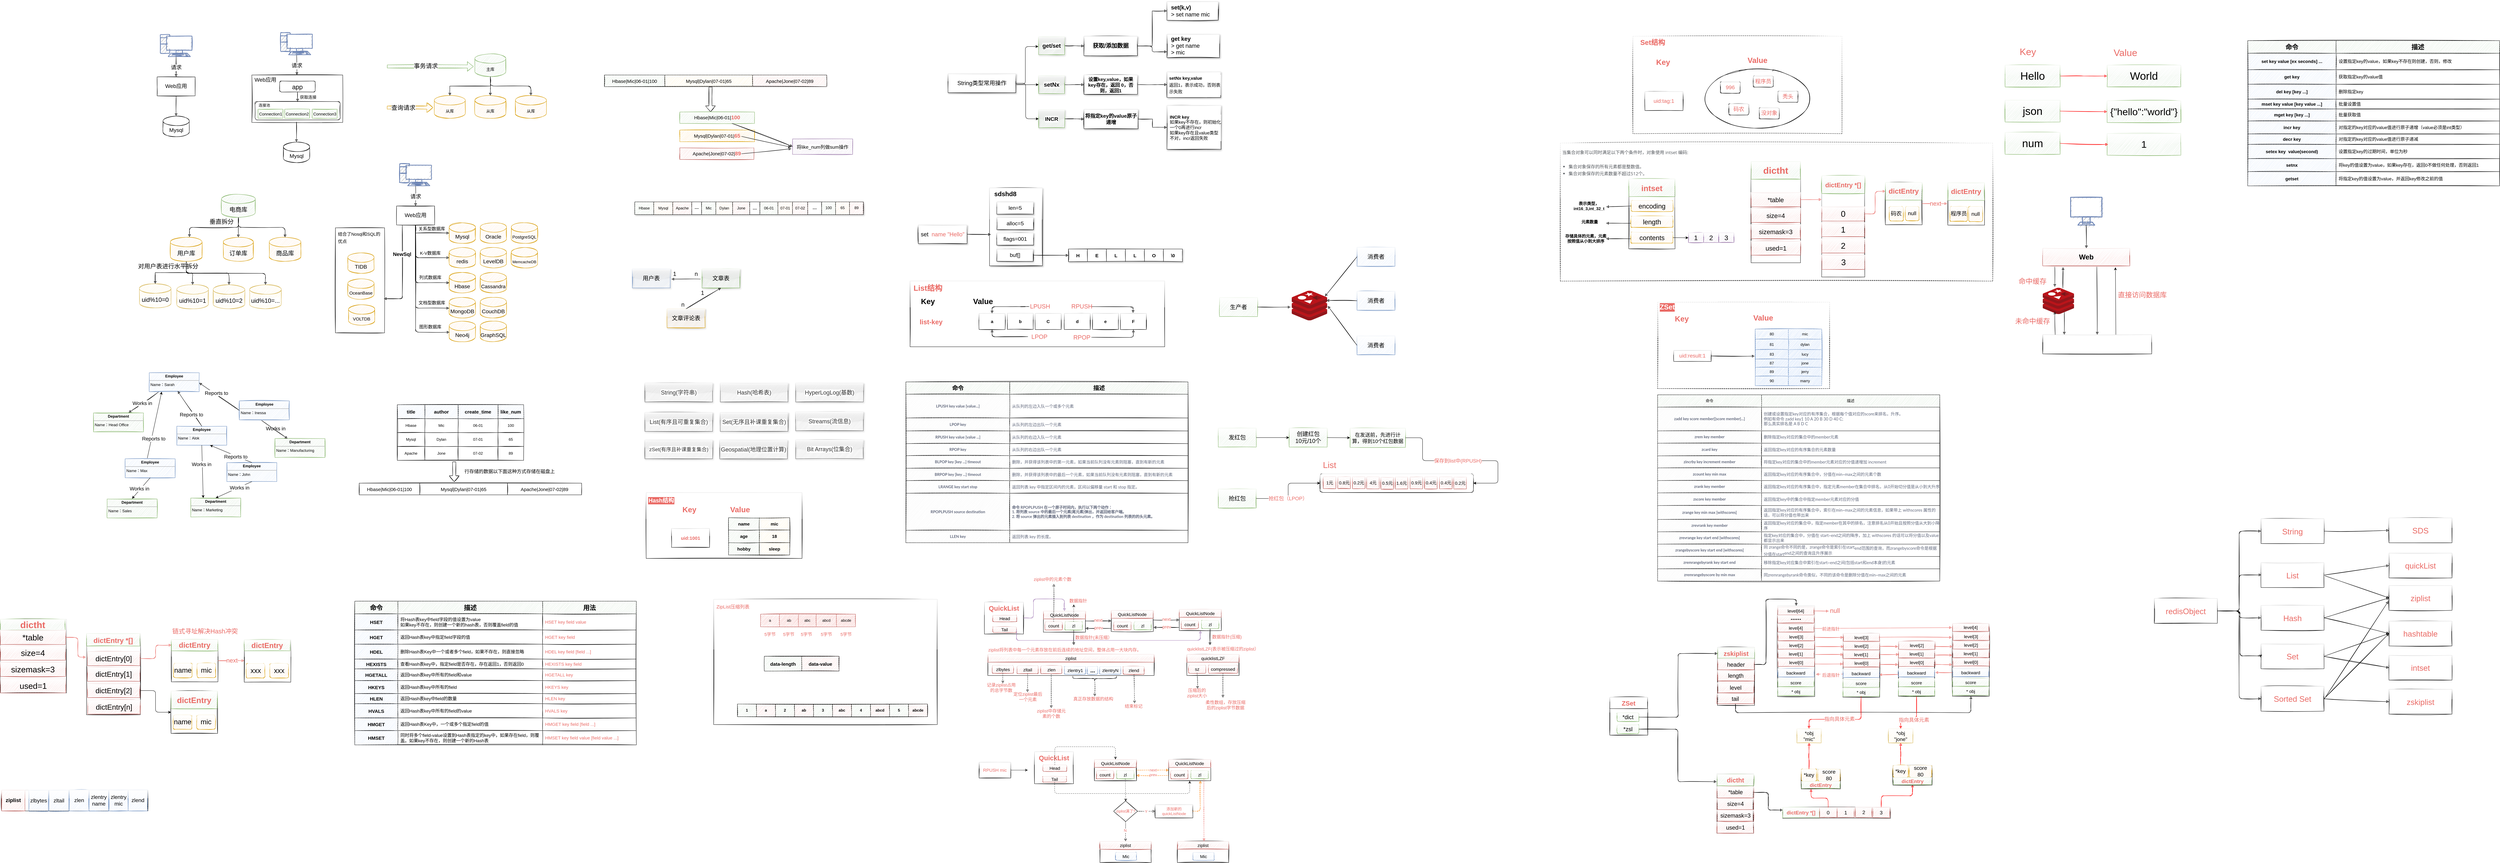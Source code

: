 <mxfile version="14.8.2" type="github">
  <diagram id="qKX1--xFgHHBexEKRUjf" name="Page-1">
    <mxGraphModel dx="3170" dy="1705" grid="0" gridSize="10" guides="1" tooltips="1" connect="1" arrows="1" fold="1" page="0" pageScale="1" pageWidth="827" pageHeight="1169" math="0" shadow="0">
      <root>
        <mxCell id="0" />
        <mxCell id="1" parent="0" />
        <mxCell id="UGQ7e1NPSWGm4lS0MngV-75" value="" style="rounded=0;whiteSpace=wrap;html=1;shadow=0;glass=1;labelBackgroundColor=none;sketch=1;fontSize=17;fontColor=#EA6B66;align=center;dashed=1;" vertex="1" parent="1">
          <mxGeometry x="4576.11" y="895" width="543" height="273" as="geometry" />
        </mxCell>
        <mxCell id="UGQ7e1NPSWGm4lS0MngV-44" value="" style="rounded=0;whiteSpace=wrap;html=1;shadow=0;glass=1;labelBackgroundColor=none;sketch=1;fontSize=17;fontColor=#EA6B66;align=center;dashed=1;" vertex="1" parent="1">
          <mxGeometry x="4269" y="392" width="1365" height="436.5" as="geometry" />
        </mxCell>
        <mxCell id="s6qHRcp_9V7ku-NvBZSe-347" value="" style="rounded=0;whiteSpace=wrap;html=1;shadow=0;glass=1;labelBackgroundColor=none;sketch=1;fontSize=17;fontColor=#EA6B66;align=center;dashed=1;" parent="1" vertex="1">
          <mxGeometry x="4498.11" y="54.5" width="660" height="308" as="geometry" />
        </mxCell>
        <mxCell id="s6qHRcp_9V7ku-NvBZSe-299" value="" style="rounded=0;whiteSpace=wrap;html=1;shadow=0;glass=1;labelBackgroundColor=none;sketch=1;fontSize=15;fontColor=#EA6B66;align=left;" parent="1" vertex="1">
          <mxGeometry x="1596" y="1834" width="706" height="396" as="geometry" />
        </mxCell>
        <mxCell id="s6qHRcp_9V7ku-NvBZSe-156" value="" style="rounded=0;whiteSpace=wrap;html=1;shadow=0;glass=1;sketch=1;fontSize=15;fontColor=#EA6B66;" parent="1" vertex="1">
          <mxGeometry x="1383" y="1497" width="492" height="208" as="geometry" />
        </mxCell>
        <mxCell id="s6qHRcp_9V7ku-NvBZSe-29" value="" style="rounded=0;whiteSpace=wrap;html=1;glass=1;sketch=1;fontSize=14;fontColor=#EA6B66;" parent="1" vertex="1">
          <mxGeometry x="2450.96" y="1843" width="123" height="101" as="geometry" />
        </mxCell>
        <mxCell id="s6qHRcp_9V7ku-NvBZSe-22" value="" style="rounded=0;whiteSpace=wrap;html=1;glass=1;sketch=1;fontSize=19;fontColor=#EA6B66;" parent="1" vertex="1">
          <mxGeometry x="2216" y="828" width="804" height="208" as="geometry" />
        </mxCell>
        <mxCell id="s5Ump-VfHsAbrPqj1HHM-357" value="" style="rounded=0;whiteSpace=wrap;html=1;shadow=1;glass=1;labelBackgroundColor=#ffffff;sketch=1;fontSize=15;strokeWidth=1;align=center;" parent="1" vertex="1">
          <mxGeometry x="2467" y="534" width="167" height="246" as="geometry" />
        </mxCell>
        <mxCell id="s5Ump-VfHsAbrPqj1HHM-192" value="" style="shape=table;html=1;whiteSpace=wrap;startSize=0;container=1;collapsible=0;childLayout=tableLayout;shadow=0;labelBackgroundColor=#ffffff;sketch=1;fontSize=15;align=left;fillColor=#f8cecc;strokeColor=#b85450;" parent="1" vertex="1">
          <mxGeometry x="1489" y="407" width="234" height="37" as="geometry" />
        </mxCell>
        <mxCell id="s5Ump-VfHsAbrPqj1HHM-193" value="" style="shape=partialRectangle;html=1;whiteSpace=wrap;collapsible=0;dropTarget=0;pointerEvents=0;fillColor=none;top=0;left=0;bottom=0;right=0;points=[[0,0.5],[1,0.5]];portConstraint=eastwest;" parent="s5Ump-VfHsAbrPqj1HHM-192" vertex="1">
          <mxGeometry width="234" height="37" as="geometry" />
        </mxCell>
        <mxCell id="s5Ump-VfHsAbrPqj1HHM-196" value="Apache|Jone|07-02|&lt;b&gt;&lt;font style=&quot;font-size: 17px&quot; color=&quot;#ea6b66&quot;&gt;89&lt;/font&gt;&lt;/b&gt;" style="shape=partialRectangle;html=1;whiteSpace=wrap;connectable=0;fillColor=none;top=0;left=0;bottom=0;right=0;overflow=hidden;fontSize=15;" parent="s5Ump-VfHsAbrPqj1HHM-193" vertex="1">
          <mxGeometry width="234" height="37" as="geometry" />
        </mxCell>
        <mxCell id="s5Ump-VfHsAbrPqj1HHM-95" value="" style="rounded=0;whiteSpace=wrap;html=1;shadow=0;labelBackgroundColor=none;sketch=1;fontSize=19;" parent="1" vertex="1">
          <mxGeometry x="402" y="660" width="155" height="332" as="geometry" />
        </mxCell>
        <mxCell id="s5Ump-VfHsAbrPqj1HHM-4" value="" style="rounded=0;orthogonalLoop=1;jettySize=auto;html=1;sketch=1;" parent="1" source="s5Ump-VfHsAbrPqj1HHM-2" target="s5Ump-VfHsAbrPqj1HHM-3" edge="1">
          <mxGeometry relative="1" as="geometry" />
        </mxCell>
        <mxCell id="s5Ump-VfHsAbrPqj1HHM-5" value="请求" style="edgeLabel;html=1;align=center;verticalAlign=middle;resizable=0;points=[];fontSize=17;" parent="s5Ump-VfHsAbrPqj1HHM-4" vertex="1" connectable="0">
          <mxGeometry x="-0.447" y="1" relative="1" as="geometry">
            <mxPoint x="-1" y="17" as="offset" />
          </mxGeometry>
        </mxCell>
        <mxCell id="s5Ump-VfHsAbrPqj1HHM-2" value="" style="fontColor=#0066CC;verticalAlign=top;verticalLabelPosition=bottom;labelPosition=center;align=center;html=1;outlineConnect=0;fillColor=#CCCCCC;strokeColor=#6881B3;gradientColor=none;gradientDirection=north;strokeWidth=2;shape=mxgraph.networks.pc;sketch=1;shadow=0;" parent="1" vertex="1">
          <mxGeometry x="-151" y="49" width="100" height="70" as="geometry" />
        </mxCell>
        <mxCell id="s5Ump-VfHsAbrPqj1HHM-7" value="" style="edgeStyle=none;rounded=0;sketch=1;orthogonalLoop=1;jettySize=auto;html=1;fontSize=17;" parent="1" source="s5Ump-VfHsAbrPqj1HHM-3" target="s5Ump-VfHsAbrPqj1HHM-6" edge="1">
          <mxGeometry relative="1" as="geometry" />
        </mxCell>
        <mxCell id="s5Ump-VfHsAbrPqj1HHM-3" value="&lt;font style=&quot;font-size: 17px&quot;&gt;Web应用&lt;/font&gt;" style="rounded=0;whiteSpace=wrap;html=1;shadow=0;sketch=1;" parent="1" vertex="1">
          <mxGeometry x="-161" y="183" width="120" height="60" as="geometry" />
        </mxCell>
        <mxCell id="s5Ump-VfHsAbrPqj1HHM-6" value="Mysql" style="shape=cylinder3;whiteSpace=wrap;html=1;boundedLbl=1;backgroundOutline=1;size=15;shadow=0;sketch=1;fontSize=17;" parent="1" vertex="1">
          <mxGeometry x="-142.5" y="307" width="83" height="65" as="geometry" />
        </mxCell>
        <mxCell id="s5Ump-VfHsAbrPqj1HHM-8" value="" style="rounded=0;orthogonalLoop=1;jettySize=auto;html=1;sketch=1;" parent="1" source="s5Ump-VfHsAbrPqj1HHM-10" target="s5Ump-VfHsAbrPqj1HHM-12" edge="1">
          <mxGeometry relative="1" as="geometry" />
        </mxCell>
        <mxCell id="s5Ump-VfHsAbrPqj1HHM-9" value="请求" style="edgeLabel;html=1;align=center;verticalAlign=middle;resizable=0;points=[];fontSize=17;" parent="s5Ump-VfHsAbrPqj1HHM-8" vertex="1" connectable="0">
          <mxGeometry x="-0.447" y="1" relative="1" as="geometry">
            <mxPoint x="-1" y="17" as="offset" />
          </mxGeometry>
        </mxCell>
        <mxCell id="s5Ump-VfHsAbrPqj1HHM-10" value="" style="fontColor=#0066CC;verticalAlign=top;verticalLabelPosition=bottom;labelPosition=center;align=center;html=1;outlineConnect=0;fillColor=#CCCCCC;strokeColor=#6881B3;gradientColor=none;gradientDirection=north;strokeWidth=2;shape=mxgraph.networks.pc;sketch=1;shadow=0;" parent="1" vertex="1">
          <mxGeometry x="229" y="43" width="100" height="70" as="geometry" />
        </mxCell>
        <mxCell id="s5Ump-VfHsAbrPqj1HHM-12" value="" style="rounded=0;whiteSpace=wrap;html=1;shadow=0;sketch=1;" parent="1" vertex="1">
          <mxGeometry x="138" y="177" width="287" height="150" as="geometry" />
        </mxCell>
        <mxCell id="s5Ump-VfHsAbrPqj1HHM-14" value="" style="edgeStyle=none;rounded=0;sketch=1;orthogonalLoop=1;jettySize=auto;html=1;fontSize=17;" parent="1" target="s5Ump-VfHsAbrPqj1HHM-15" edge="1">
          <mxGeometry relative="1" as="geometry">
            <mxPoint x="279" y="325" as="sourcePoint" />
          </mxGeometry>
        </mxCell>
        <mxCell id="s5Ump-VfHsAbrPqj1HHM-15" value="Mysql" style="shape=cylinder3;whiteSpace=wrap;html=1;boundedLbl=1;backgroundOutline=1;size=15;shadow=0;sketch=1;fontSize=17;" parent="1" vertex="1">
          <mxGeometry x="237.5" y="389" width="83" height="65" as="geometry" />
        </mxCell>
        <mxCell id="s5Ump-VfHsAbrPqj1HHM-16" value="&#xa;&#xa;&lt;span style=&quot;color: rgb(0, 0, 0); font-family: helvetica; font-size: 17px; font-style: normal; font-weight: 400; letter-spacing: normal; text-align: center; text-indent: 0px; text-transform: none; word-spacing: 0px; background-color: rgb(255, 255, 255); display: inline; float: none;&quot;&gt;Web应用&lt;/span&gt;&#xa;&#xa;" style="text;html=1;strokeColor=none;fillColor=none;align=center;verticalAlign=middle;whiteSpace=wrap;rounded=0;shadow=0;sketch=1;fontSize=17;" parent="1" vertex="1">
          <mxGeometry x="144" y="182" width="74" height="22" as="geometry" />
        </mxCell>
        <mxCell id="s5Ump-VfHsAbrPqj1HHM-17" value="" style="rounded=1;whiteSpace=wrap;html=1;shadow=0;sketch=1;fontSize=17;" parent="1" vertex="1">
          <mxGeometry x="148" y="261" width="269" height="58" as="geometry" />
        </mxCell>
        <mxCell id="s5Ump-VfHsAbrPqj1HHM-18" value="Connection1" style="rounded=0;whiteSpace=wrap;html=1;shadow=0;sketch=1;fontSize=13;fillColor=#d5e8d4;strokeColor=#82b366;" parent="1" vertex="1">
          <mxGeometry x="157.5" y="285" width="79" height="29" as="geometry" />
        </mxCell>
        <mxCell id="s5Ump-VfHsAbrPqj1HHM-19" value="Connection2" style="rounded=0;whiteSpace=wrap;html=1;shadow=0;sketch=1;fontSize=13;fillColor=#d5e8d4;strokeColor=#82b366;" parent="1" vertex="1">
          <mxGeometry x="241.5" y="285" width="79" height="29" as="geometry" />
        </mxCell>
        <mxCell id="s5Ump-VfHsAbrPqj1HHM-20" value="Connection3" style="rounded=0;whiteSpace=wrap;html=1;shadow=0;sketch=1;fontSize=13;fillColor=#d5e8d4;strokeColor=#82b366;" parent="1" vertex="1">
          <mxGeometry x="328.5" y="285" width="79" height="29" as="geometry" />
        </mxCell>
        <mxCell id="s5Ump-VfHsAbrPqj1HHM-24" value="&lt;font style=&quot;font-size: 12px&quot;&gt;连接池&lt;/font&gt;" style="text;html=1;strokeColor=none;fillColor=none;align=center;verticalAlign=middle;whiteSpace=wrap;rounded=0;shadow=0;sketch=1;fontSize=17;" parent="1" vertex="1">
          <mxGeometry x="155" y="263" width="45" height="18" as="geometry" />
        </mxCell>
        <mxCell id="s5Ump-VfHsAbrPqj1HHM-25" value="&lt;font style=&quot;font-size: 20px&quot;&gt;app&lt;/font&gt;" style="rounded=1;whiteSpace=wrap;html=1;shadow=0;sketch=1;fontSize=13;" parent="1" vertex="1">
          <mxGeometry x="226" y="196" width="112" height="35" as="geometry" />
        </mxCell>
        <mxCell id="s5Ump-VfHsAbrPqj1HHM-26" value="" style="endArrow=classic;html=1;fontSize=13;exitX=0.5;exitY=1;exitDx=0;exitDy=0;entryX=0.5;entryY=0;entryDx=0;entryDy=0;sketch=1;" parent="1" source="s5Ump-VfHsAbrPqj1HHM-25" target="s5Ump-VfHsAbrPqj1HHM-17" edge="1">
          <mxGeometry width="50" height="50" relative="1" as="geometry">
            <mxPoint x="581" y="278" as="sourcePoint" />
            <mxPoint x="631" y="228" as="targetPoint" />
          </mxGeometry>
        </mxCell>
        <mxCell id="s5Ump-VfHsAbrPqj1HHM-27" value="获取连接" style="text;html=1;strokeColor=none;fillColor=none;align=center;verticalAlign=middle;whiteSpace=wrap;rounded=0;shadow=0;sketch=1;fontSize=13;" parent="1" vertex="1">
          <mxGeometry x="284" y="246" width="64" height="1" as="geometry" />
        </mxCell>
        <mxCell id="s5Ump-VfHsAbrPqj1HHM-32" style="edgeStyle=orthogonalEdgeStyle;rounded=0;sketch=1;orthogonalLoop=1;jettySize=auto;html=1;exitX=0.5;exitY=1;exitDx=0;exitDy=0;exitPerimeter=0;entryX=0.5;entryY=0;entryDx=0;entryDy=0;entryPerimeter=0;fontSize=13;" parent="1" source="s5Ump-VfHsAbrPqj1HHM-28" target="s5Ump-VfHsAbrPqj1HHM-29" edge="1">
          <mxGeometry relative="1" as="geometry" />
        </mxCell>
        <mxCell id="s5Ump-VfHsAbrPqj1HHM-28" value="主库" style="shape=cylinder3;whiteSpace=wrap;html=1;boundedLbl=1;backgroundOutline=1;size=15;shadow=0;sketch=1;fontSize=13;fillColor=#d5e8d4;strokeColor=#82b366;" parent="1" vertex="1">
          <mxGeometry x="842" y="110" width="98" height="72" as="geometry" />
        </mxCell>
        <mxCell id="s5Ump-VfHsAbrPqj1HHM-29" value="从库" style="shape=cylinder3;whiteSpace=wrap;html=1;boundedLbl=1;backgroundOutline=1;size=15;shadow=0;sketch=1;fontSize=13;fillColor=#ffe6cc;strokeColor=#d79b00;" parent="1" vertex="1">
          <mxGeometry x="714" y="242" width="98" height="72" as="geometry" />
        </mxCell>
        <mxCell id="s5Ump-VfHsAbrPqj1HHM-30" value="从库" style="shape=cylinder3;whiteSpace=wrap;html=1;boundedLbl=1;backgroundOutline=1;size=15;shadow=0;sketch=1;fontSize=13;fillColor=#ffe6cc;strokeColor=#d79b00;" parent="1" vertex="1">
          <mxGeometry x="842" y="242" width="98" height="72" as="geometry" />
        </mxCell>
        <mxCell id="s5Ump-VfHsAbrPqj1HHM-31" value="从库" style="shape=cylinder3;whiteSpace=wrap;html=1;boundedLbl=1;backgroundOutline=1;size=15;shadow=0;sketch=1;fontSize=13;fillColor=#ffe6cc;strokeColor=#d79b00;" parent="1" vertex="1">
          <mxGeometry x="970" y="242" width="98" height="72" as="geometry" />
        </mxCell>
        <mxCell id="s5Ump-VfHsAbrPqj1HHM-35" value="" style="endArrow=classic;html=1;fontSize=13;entryX=0.5;entryY=0;entryDx=0;entryDy=0;entryPerimeter=0;edgeStyle=orthogonalEdgeStyle;sketch=1;" parent="1" target="s5Ump-VfHsAbrPqj1HHM-30" edge="1">
          <mxGeometry width="50" height="50" relative="1" as="geometry">
            <mxPoint x="891" y="186" as="sourcePoint" />
            <mxPoint x="1272" y="43" as="targetPoint" />
          </mxGeometry>
        </mxCell>
        <mxCell id="s5Ump-VfHsAbrPqj1HHM-36" value="" style="endArrow=classic;html=1;fontSize=13;exitX=0.5;exitY=1;exitDx=0;exitDy=0;exitPerimeter=0;entryX=0.5;entryY=0;entryDx=0;entryDy=0;entryPerimeter=0;edgeStyle=orthogonalEdgeStyle;sketch=1;" parent="1" source="s5Ump-VfHsAbrPqj1HHM-28" target="s5Ump-VfHsAbrPqj1HHM-31" edge="1">
          <mxGeometry width="50" height="50" relative="1" as="geometry">
            <mxPoint x="1222" y="93" as="sourcePoint" />
            <mxPoint x="1272" y="43" as="targetPoint" />
          </mxGeometry>
        </mxCell>
        <mxCell id="s5Ump-VfHsAbrPqj1HHM-39" value="" style="shape=flexArrow;endArrow=classic;html=1;fontSize=13;shadow=0;sketch=1;fillColor=#d5e8d4;strokeColor=#82b366;" parent="1" edge="1">
          <mxGeometry width="50" height="50" relative="1" as="geometry">
            <mxPoint x="565" y="150" as="sourcePoint" />
            <mxPoint x="838" y="150" as="targetPoint" />
          </mxGeometry>
        </mxCell>
        <mxCell id="s5Ump-VfHsAbrPqj1HHM-40" value="&lt;font style=&quot;font-size: 19px&quot;&gt;事务请求&lt;/font&gt;" style="edgeLabel;html=1;align=center;verticalAlign=middle;resizable=0;points=[];fontSize=13;labelBackgroundColor=#ffffff;" parent="s5Ump-VfHsAbrPqj1HHM-39" vertex="1" connectable="0">
          <mxGeometry x="-0.455" relative="1" as="geometry">
            <mxPoint x="47" y="-1" as="offset" />
          </mxGeometry>
        </mxCell>
        <mxCell id="s5Ump-VfHsAbrPqj1HHM-41" value="" style="shape=flexArrow;endArrow=classic;html=1;shadow=0;fontSize=13;sketch=1;fillColor=#ffe6cc;strokeColor=#d79b00;" parent="1" edge="1">
          <mxGeometry width="50" height="50" relative="1" as="geometry">
            <mxPoint x="565" y="280" as="sourcePoint" />
            <mxPoint x="710" y="280" as="targetPoint" />
          </mxGeometry>
        </mxCell>
        <mxCell id="s5Ump-VfHsAbrPqj1HHM-42" value="&lt;font style=&quot;font-size: 19px;&quot;&gt;查询请求&lt;/font&gt;" style="edgeLabel;html=1;align=center;verticalAlign=middle;resizable=0;points=[];fontSize=19;labelBackgroundColor=#ffffff;" parent="s5Ump-VfHsAbrPqj1HHM-41" vertex="1" connectable="0">
          <mxGeometry x="-0.3" y="-1" relative="1" as="geometry">
            <mxPoint as="offset" />
          </mxGeometry>
        </mxCell>
        <mxCell id="s5Ump-VfHsAbrPqj1HHM-45" value="电商库" style="shape=cylinder3;whiteSpace=wrap;html=1;boundedLbl=1;backgroundOutline=1;size=15;shadow=0;labelBackgroundColor=#ffffff;sketch=1;fontSize=19;fillColor=#d5e8d4;strokeColor=#82b366;" parent="1" vertex="1">
          <mxGeometry x="42" y="554" width="107" height="73" as="geometry" />
        </mxCell>
        <mxCell id="s5Ump-VfHsAbrPqj1HHM-56" value="" style="edgeStyle=orthogonalEdgeStyle;rounded=0;sketch=1;orthogonalLoop=1;jettySize=auto;html=1;shadow=0;fontSize=19;" parent="1" source="s5Ump-VfHsAbrPqj1HHM-46" target="s5Ump-VfHsAbrPqj1HHM-55" edge="1">
          <mxGeometry relative="1" as="geometry" />
        </mxCell>
        <mxCell id="s5Ump-VfHsAbrPqj1HHM-46" value="用户库" style="shape=cylinder3;whiteSpace=wrap;html=1;boundedLbl=1;backgroundOutline=1;size=15;shadow=0;labelBackgroundColor=#ffffff;sketch=1;fontSize=19;fillColor=#ffe6cc;strokeColor=#d79b00;" parent="1" vertex="1">
          <mxGeometry x="-119" y="690" width="100" height="76" as="geometry" />
        </mxCell>
        <mxCell id="s5Ump-VfHsAbrPqj1HHM-47" value="订单库" style="shape=cylinder3;whiteSpace=wrap;html=1;boundedLbl=1;backgroundOutline=1;size=15;shadow=0;labelBackgroundColor=#ffffff;sketch=1;fontSize=19;fillColor=#ffe6cc;strokeColor=#d79b00;" parent="1" vertex="1">
          <mxGeometry x="48" y="690" width="95" height="76" as="geometry" />
        </mxCell>
        <mxCell id="s5Ump-VfHsAbrPqj1HHM-48" value="商品库" style="shape=cylinder3;whiteSpace=wrap;html=1;boundedLbl=1;backgroundOutline=1;size=15;shadow=0;labelBackgroundColor=#ffffff;sketch=1;fontSize=19;fillColor=#ffe6cc;strokeColor=#d79b00;" parent="1" vertex="1">
          <mxGeometry x="193" y="690" width="100" height="76" as="geometry" />
        </mxCell>
        <mxCell id="s5Ump-VfHsAbrPqj1HHM-49" value="" style="endArrow=classic;html=1;shadow=0;fontSize=19;exitX=0.5;exitY=1;exitDx=0;exitDy=0;exitPerimeter=0;entryX=0.6;entryY=-0.013;entryDx=0;entryDy=0;entryPerimeter=0;edgeStyle=orthogonalEdgeStyle;sketch=1;" parent="1" source="s5Ump-VfHsAbrPqj1HHM-45" target="s5Ump-VfHsAbrPqj1HHM-46" edge="1">
          <mxGeometry width="50" height="50" relative="1" as="geometry">
            <mxPoint x="80" y="679" as="sourcePoint" />
            <mxPoint x="130" y="629" as="targetPoint" />
          </mxGeometry>
        </mxCell>
        <mxCell id="s5Ump-VfHsAbrPqj1HHM-50" value="" style="endArrow=classic;html=1;shadow=0;fontSize=19;exitX=0.5;exitY=1;exitDx=0;exitDy=0;exitPerimeter=0;entryX=0.5;entryY=0;entryDx=0;entryDy=0;entryPerimeter=0;edgeStyle=orthogonalEdgeStyle;sketch=1;" parent="1" source="s5Ump-VfHsAbrPqj1HHM-45" target="s5Ump-VfHsAbrPqj1HHM-48" edge="1">
          <mxGeometry width="50" height="50" relative="1" as="geometry">
            <mxPoint x="235" y="661" as="sourcePoint" />
            <mxPoint x="285" y="611" as="targetPoint" />
          </mxGeometry>
        </mxCell>
        <mxCell id="s5Ump-VfHsAbrPqj1HHM-51" value="" style="endArrow=classic;html=1;shadow=0;fontSize=19;exitX=0.5;exitY=1;exitDx=0;exitDy=0;exitPerimeter=0;entryX=0.5;entryY=0;entryDx=0;entryDy=0;entryPerimeter=0;sketch=1;" parent="1" source="s5Ump-VfHsAbrPqj1HHM-45" target="s5Ump-VfHsAbrPqj1HHM-47" edge="1">
          <mxGeometry width="50" height="50" relative="1" as="geometry">
            <mxPoint x="230" y="623" as="sourcePoint" />
            <mxPoint x="280" y="573" as="targetPoint" />
          </mxGeometry>
        </mxCell>
        <mxCell id="s5Ump-VfHsAbrPqj1HHM-52" value="垂直拆分" style="text;html=1;strokeColor=none;fillColor=none;align=center;verticalAlign=middle;whiteSpace=wrap;rounded=0;shadow=0;labelBackgroundColor=#ffffff;sketch=1;fontSize=19;" parent="1" vertex="1">
          <mxGeometry x="-5" y="634" width="95" height="13" as="geometry" />
        </mxCell>
        <mxCell id="s5Ump-VfHsAbrPqj1HHM-55" value="uid%10=0" style="shape=cylinder3;whiteSpace=wrap;html=1;boundedLbl=1;backgroundOutline=1;size=15;shadow=0;labelBackgroundColor=#ffffff;sketch=1;fontSize=19;fillColor=#fff2cc;strokeColor=#d6b656;" parent="1" vertex="1">
          <mxGeometry x="-217" y="837" width="100" height="76" as="geometry" />
        </mxCell>
        <mxCell id="s5Ump-VfHsAbrPqj1HHM-57" value="对用户表进行水平拆分" style="text;html=1;strokeColor=none;fillColor=none;align=center;verticalAlign=middle;whiteSpace=wrap;rounded=0;shadow=0;labelBackgroundColor=#ffffff;sketch=1;fontSize=19;" parent="1" vertex="1">
          <mxGeometry x="-227" y="773" width="202" height="17" as="geometry" />
        </mxCell>
        <mxCell id="s5Ump-VfHsAbrPqj1HHM-58" value="uid%10=1" style="shape=cylinder3;whiteSpace=wrap;html=1;boundedLbl=1;backgroundOutline=1;size=15;shadow=0;labelBackgroundColor=#ffffff;sketch=1;fontSize=19;fillColor=#fff2cc;strokeColor=#d6b656;" parent="1" vertex="1">
          <mxGeometry x="-99" y="840" width="100" height="76" as="geometry" />
        </mxCell>
        <mxCell id="s5Ump-VfHsAbrPqj1HHM-59" value="uid%10=2" style="shape=cylinder3;whiteSpace=wrap;html=1;boundedLbl=1;backgroundOutline=1;size=15;shadow=0;labelBackgroundColor=#ffffff;sketch=1;fontSize=19;fillColor=#fff2cc;strokeColor=#d6b656;" parent="1" vertex="1">
          <mxGeometry x="16" y="840" width="100" height="76" as="geometry" />
        </mxCell>
        <mxCell id="s5Ump-VfHsAbrPqj1HHM-60" value="uid%10=..." style="shape=cylinder3;whiteSpace=wrap;html=1;boundedLbl=1;backgroundOutline=1;size=15;shadow=0;labelBackgroundColor=#ffffff;sketch=1;fontSize=19;fillColor=#fff2cc;strokeColor=#d6b656;" parent="1" vertex="1">
          <mxGeometry x="131" y="840" width="100" height="76" as="geometry" />
        </mxCell>
        <mxCell id="s5Ump-VfHsAbrPqj1HHM-61" value="" style="endArrow=classic;html=1;shadow=0;fontSize=19;exitX=0.5;exitY=1;exitDx=0;exitDy=0;exitPerimeter=0;entryX=0.5;entryY=0;entryDx=0;entryDy=0;entryPerimeter=0;edgeStyle=orthogonalEdgeStyle;sketch=1;" parent="1" source="s5Ump-VfHsAbrPqj1HHM-46" target="s5Ump-VfHsAbrPqj1HHM-58" edge="1">
          <mxGeometry width="50" height="50" relative="1" as="geometry">
            <mxPoint x="14" y="809" as="sourcePoint" />
            <mxPoint x="64" y="759" as="targetPoint" />
          </mxGeometry>
        </mxCell>
        <mxCell id="s5Ump-VfHsAbrPqj1HHM-62" value="" style="endArrow=classic;html=1;shadow=0;fontSize=19;entryX=0.5;entryY=0;entryDx=0;entryDy=0;entryPerimeter=0;edgeStyle=orthogonalEdgeStyle;sketch=1;" parent="1" target="s5Ump-VfHsAbrPqj1HHM-60" edge="1">
          <mxGeometry width="50" height="50" relative="1" as="geometry">
            <mxPoint x="-69" y="768" as="sourcePoint" />
            <mxPoint x="384" y="604" as="targetPoint" />
            <Array as="points">
              <mxPoint x="-69" y="804" />
              <mxPoint x="181" y="804" />
            </Array>
          </mxGeometry>
        </mxCell>
        <mxCell id="s5Ump-VfHsAbrPqj1HHM-63" value="" style="endArrow=classic;html=1;shadow=0;fontSize=19;exitX=0.5;exitY=1;exitDx=0;exitDy=0;exitPerimeter=0;entryX=0.5;entryY=0;entryDx=0;entryDy=0;entryPerimeter=0;edgeStyle=orthogonalEdgeStyle;sketch=1;" parent="1" source="s5Ump-VfHsAbrPqj1HHM-46" target="s5Ump-VfHsAbrPqj1HHM-59" edge="1">
          <mxGeometry width="50" height="50" relative="1" as="geometry">
            <mxPoint x="334" y="654" as="sourcePoint" />
            <mxPoint x="384" y="604" as="targetPoint" />
          </mxGeometry>
        </mxCell>
        <mxCell id="s5Ump-VfHsAbrPqj1HHM-64" value="" style="rounded=0;orthogonalLoop=1;jettySize=auto;html=1;sketch=1;" parent="1" source="s5Ump-VfHsAbrPqj1HHM-66" target="s5Ump-VfHsAbrPqj1HHM-68" edge="1">
          <mxGeometry relative="1" as="geometry" />
        </mxCell>
        <mxCell id="s5Ump-VfHsAbrPqj1HHM-65" value="请求" style="edgeLabel;html=1;align=center;verticalAlign=middle;resizable=0;points=[];fontSize=17;" parent="s5Ump-VfHsAbrPqj1HHM-64" vertex="1" connectable="0">
          <mxGeometry x="-0.447" y="1" relative="1" as="geometry">
            <mxPoint x="-1" y="17" as="offset" />
          </mxGeometry>
        </mxCell>
        <mxCell id="s5Ump-VfHsAbrPqj1HHM-66" value="" style="fontColor=#0066CC;verticalAlign=top;verticalLabelPosition=bottom;labelPosition=center;align=center;html=1;outlineConnect=0;fillColor=#CCCCCC;strokeColor=#6881B3;gradientColor=none;gradientDirection=north;strokeWidth=2;shape=mxgraph.networks.pc;sketch=1;shadow=0;" parent="1" vertex="1">
          <mxGeometry x="605" y="457" width="100" height="70" as="geometry" />
        </mxCell>
        <mxCell id="s5Ump-VfHsAbrPqj1HHM-67" value="" style="edgeStyle=orthogonalEdgeStyle;rounded=0;sketch=1;orthogonalLoop=1;jettySize=auto;html=1;fontSize=17;exitX=0.5;exitY=1;exitDx=0;exitDy=0;" parent="1" source="s5Ump-VfHsAbrPqj1HHM-68" target="s5Ump-VfHsAbrPqj1HHM-69" edge="1">
          <mxGeometry relative="1" as="geometry" />
        </mxCell>
        <mxCell id="s5Ump-VfHsAbrPqj1HHM-68" value="&lt;font style=&quot;font-size: 17px&quot;&gt;Web应用&lt;/font&gt;" style="rounded=0;whiteSpace=wrap;html=1;shadow=0;sketch=1;" parent="1" vertex="1">
          <mxGeometry x="595" y="591" width="120" height="60" as="geometry" />
        </mxCell>
        <mxCell id="s5Ump-VfHsAbrPqj1HHM-69" value="Mysql" style="shape=cylinder3;whiteSpace=wrap;html=1;boundedLbl=1;backgroundOutline=1;size=15;shadow=0;sketch=1;fontSize=17;fillColor=#ffe6cc;strokeColor=#d79b00;" parent="1" vertex="1">
          <mxGeometry x="761" y="644" width="83" height="65" as="geometry" />
        </mxCell>
        <mxCell id="s5Ump-VfHsAbrPqj1HHM-70" value="redis" style="shape=cylinder3;whiteSpace=wrap;html=1;boundedLbl=1;backgroundOutline=1;size=15;shadow=0;sketch=1;fontSize=17;fillColor=#ffe6cc;strokeColor=#d79b00;" parent="1" vertex="1">
          <mxGeometry x="761" y="722" width="83" height="65" as="geometry" />
        </mxCell>
        <mxCell id="s5Ump-VfHsAbrPqj1HHM-71" value="LevelDB" style="shape=cylinder3;whiteSpace=wrap;html=1;boundedLbl=1;backgroundOutline=1;size=15;shadow=0;sketch=1;fontSize=17;fillColor=#ffe6cc;strokeColor=#d79b00;" parent="1" vertex="1">
          <mxGeometry x="859" y="722" width="83" height="65" as="geometry" />
        </mxCell>
        <mxCell id="s5Ump-VfHsAbrPqj1HHM-72" value="" style="endArrow=classic;html=1;shadow=0;fontSize=19;exitX=0.5;exitY=1;exitDx=0;exitDy=0;entryX=0;entryY=0.5;entryDx=0;entryDy=0;entryPerimeter=0;edgeStyle=orthogonalEdgeStyle;sketch=1;" parent="1" source="s5Ump-VfHsAbrPqj1HHM-68" target="s5Ump-VfHsAbrPqj1HHM-70" edge="1">
          <mxGeometry width="50" height="50" relative="1" as="geometry">
            <mxPoint x="671" y="792" as="sourcePoint" />
            <mxPoint x="721" y="742" as="targetPoint" />
          </mxGeometry>
        </mxCell>
        <mxCell id="s5Ump-VfHsAbrPqj1HHM-73" value="Hbase" style="shape=cylinder3;whiteSpace=wrap;html=1;boundedLbl=1;backgroundOutline=1;size=15;shadow=0;sketch=1;fontSize=17;fillColor=#ffe6cc;strokeColor=#d79b00;" parent="1" vertex="1">
          <mxGeometry x="761" y="801" width="83" height="65" as="geometry" />
        </mxCell>
        <mxCell id="s5Ump-VfHsAbrPqj1HHM-74" value="&lt;font style=&quot;font-size: 16px&quot;&gt;Cassandra&lt;/font&gt;" style="shape=cylinder3;whiteSpace=wrap;html=1;boundedLbl=1;backgroundOutline=1;size=15;shadow=0;sketch=1;fontSize=17;fillColor=#ffe6cc;strokeColor=#d79b00;" parent="1" vertex="1">
          <mxGeometry x="859" y="801" width="83" height="65" as="geometry" />
        </mxCell>
        <mxCell id="s5Ump-VfHsAbrPqj1HHM-75" value="MongoDB" style="shape=cylinder3;whiteSpace=wrap;html=1;boundedLbl=1;backgroundOutline=1;size=15;shadow=0;sketch=1;fontSize=17;fillColor=#ffe6cc;strokeColor=#d79b00;" parent="1" vertex="1">
          <mxGeometry x="761" y="880" width="83" height="65" as="geometry" />
        </mxCell>
        <mxCell id="s5Ump-VfHsAbrPqj1HHM-76" value="CouchDB" style="shape=cylinder3;whiteSpace=wrap;html=1;boundedLbl=1;backgroundOutline=1;size=15;shadow=0;sketch=1;fontSize=17;fillColor=#ffe6cc;strokeColor=#d79b00;" parent="1" vertex="1">
          <mxGeometry x="859" y="880" width="83" height="65" as="geometry" />
        </mxCell>
        <mxCell id="s5Ump-VfHsAbrPqj1HHM-77" value="&lt;font style=&quot;font-size: 12px&quot;&gt;MemcacheDB&lt;/font&gt;" style="shape=cylinder3;whiteSpace=wrap;html=1;boundedLbl=1;backgroundOutline=1;size=15;shadow=0;sketch=1;fontSize=17;fillColor=#ffe6cc;strokeColor=#d79b00;" parent="1" vertex="1">
          <mxGeometry x="957" y="722" width="83" height="65" as="geometry" />
        </mxCell>
        <mxCell id="s5Ump-VfHsAbrPqj1HHM-78" value="Neo4j" style="shape=cylinder3;whiteSpace=wrap;html=1;boundedLbl=1;backgroundOutline=1;size=15;shadow=0;sketch=1;fontSize=17;fillColor=#ffe6cc;strokeColor=#d79b00;" parent="1" vertex="1">
          <mxGeometry x="761" y="955" width="83" height="65" as="geometry" />
        </mxCell>
        <mxCell id="s5Ump-VfHsAbrPqj1HHM-79" value="GraphSQL" style="shape=cylinder3;whiteSpace=wrap;html=1;boundedLbl=1;backgroundOutline=1;size=15;shadow=0;sketch=1;fontSize=17;fillColor=#ffe6cc;strokeColor=#d79b00;" parent="1" vertex="1">
          <mxGeometry x="859" y="955" width="83" height="65" as="geometry" />
        </mxCell>
        <mxCell id="s5Ump-VfHsAbrPqj1HHM-81" value="" style="endArrow=classic;html=1;shadow=0;fontSize=19;exitX=0.5;exitY=1;exitDx=0;exitDy=0;entryX=0.012;entryY=0.538;entryDx=0;entryDy=0;entryPerimeter=0;edgeStyle=orthogonalEdgeStyle;sketch=1;" parent="1" source="s5Ump-VfHsAbrPqj1HHM-68" target="s5Ump-VfHsAbrPqj1HHM-78" edge="1">
          <mxGeometry width="50" height="50" relative="1" as="geometry">
            <mxPoint x="601" y="753" as="sourcePoint" />
            <mxPoint x="651" y="703" as="targetPoint" />
          </mxGeometry>
        </mxCell>
        <mxCell id="s5Ump-VfHsAbrPqj1HHM-82" value="" style="endArrow=classic;html=1;shadow=0;fontSize=19;entryX=0;entryY=0.523;entryDx=0;entryDy=0;entryPerimeter=0;edgeStyle=orthogonalEdgeStyle;sketch=1;" parent="1" target="s5Ump-VfHsAbrPqj1HHM-75" edge="1">
          <mxGeometry width="50" height="50" relative="1" as="geometry">
            <mxPoint x="655" y="654" as="sourcePoint" />
            <mxPoint x="560" y="709" as="targetPoint" />
            <Array as="points">
              <mxPoint x="655" y="914" />
            </Array>
          </mxGeometry>
        </mxCell>
        <mxCell id="s5Ump-VfHsAbrPqj1HHM-83" value="" style="endArrow=classic;html=1;shadow=0;fontSize=19;entryX=0;entryY=0.5;entryDx=0;entryDy=0;entryPerimeter=0;edgeStyle=orthogonalEdgeStyle;sketch=1;" parent="1" target="s5Ump-VfHsAbrPqj1HHM-73" edge="1">
          <mxGeometry width="50" height="50" relative="1" as="geometry">
            <mxPoint x="654" y="652" as="sourcePoint" />
            <mxPoint x="560" y="709" as="targetPoint" />
            <Array as="points">
              <mxPoint x="654" y="834" />
            </Array>
          </mxGeometry>
        </mxCell>
        <mxCell id="s5Ump-VfHsAbrPqj1HHM-84" value="&lt;font style=&quot;font-size: 14px&quot;&gt;关系型数据库&lt;/font&gt;" style="text;html=1;strokeColor=none;fillColor=none;align=center;verticalAlign=middle;whiteSpace=wrap;rounded=0;shadow=0;labelBackgroundColor=none;sketch=1;fontSize=19;" parent="1" vertex="1">
          <mxGeometry x="654" y="662" width="104" as="geometry" />
        </mxCell>
        <mxCell id="s5Ump-VfHsAbrPqj1HHM-85" value="Oracle" style="shape=cylinder3;whiteSpace=wrap;html=1;boundedLbl=1;backgroundOutline=1;size=15;shadow=0;sketch=1;fontSize=17;fillColor=#ffe6cc;strokeColor=#d79b00;" parent="1" vertex="1">
          <mxGeometry x="859" y="644" width="83" height="65" as="geometry" />
        </mxCell>
        <mxCell id="s5Ump-VfHsAbrPqj1HHM-86" value="&lt;font style=&quot;font-size: 14px&quot;&gt;PostgreSQL&lt;/font&gt;" style="shape=cylinder3;whiteSpace=wrap;html=1;boundedLbl=1;backgroundOutline=1;size=15;shadow=0;sketch=1;fontSize=17;fillColor=#ffe6cc;strokeColor=#d79b00;" parent="1" vertex="1">
          <mxGeometry x="957" y="644" width="83" height="65" as="geometry" />
        </mxCell>
        <mxCell id="s5Ump-VfHsAbrPqj1HHM-87" value="&lt;span style=&quot;font-size: 14px&quot;&gt;K-V数据库&lt;/span&gt;" style="text;html=1;strokeColor=none;fillColor=none;align=center;verticalAlign=middle;whiteSpace=wrap;rounded=0;shadow=0;labelBackgroundColor=none;sketch=1;fontSize=19;" parent="1" vertex="1">
          <mxGeometry x="665" y="739" width="73" as="geometry" />
        </mxCell>
        <mxCell id="s5Ump-VfHsAbrPqj1HHM-88" value="&lt;span style=&quot;font-size: 14px&quot;&gt;列式数据库&lt;/span&gt;" style="text;html=1;strokeColor=none;fillColor=none;align=center;verticalAlign=middle;whiteSpace=wrap;rounded=0;shadow=0;labelBackgroundColor=none;sketch=1;fontSize=19;" parent="1" vertex="1">
          <mxGeometry x="665" y="816" width="73" as="geometry" />
        </mxCell>
        <mxCell id="s5Ump-VfHsAbrPqj1HHM-89" value="&lt;span style=&quot;font-size: 14px&quot;&gt;文档型数据库&lt;/span&gt;" style="text;html=1;strokeColor=none;fillColor=none;align=center;verticalAlign=middle;whiteSpace=wrap;rounded=0;shadow=0;labelBackgroundColor=none;sketch=1;fontSize=19;" parent="1" vertex="1">
          <mxGeometry x="662" y="896" width="89" as="geometry" />
        </mxCell>
        <mxCell id="s5Ump-VfHsAbrPqj1HHM-90" value="&lt;span style=&quot;font-size: 14px&quot;&gt;图形数据库&lt;/span&gt;" style="text;html=1;strokeColor=none;fillColor=none;align=center;verticalAlign=middle;whiteSpace=wrap;rounded=0;shadow=0;labelBackgroundColor=none;sketch=1;fontSize=19;" parent="1" vertex="1">
          <mxGeometry x="657" y="972" width="89" as="geometry" />
        </mxCell>
        <mxCell id="s5Ump-VfHsAbrPqj1HHM-91" value="TIDB" style="shape=cylinder3;whiteSpace=wrap;html=1;boundedLbl=1;backgroundOutline=1;size=15;shadow=0;sketch=1;fontSize=17;fillColor=#ffe6cc;strokeColor=#d79b00;" parent="1" vertex="1">
          <mxGeometry x="441" y="739" width="83" height="65" as="geometry" />
        </mxCell>
        <mxCell id="s5Ump-VfHsAbrPqj1HHM-92" value="&lt;font style=&quot;font-size: 14px&quot;&gt;OceanBase&lt;/font&gt;" style="shape=cylinder3;whiteSpace=wrap;html=1;boundedLbl=1;backgroundOutline=1;size=15;shadow=0;sketch=1;fontSize=17;fillColor=#ffe6cc;strokeColor=#d79b00;" parent="1" vertex="1">
          <mxGeometry x="441" y="821" width="83" height="65" as="geometry" />
        </mxCell>
        <mxCell id="s5Ump-VfHsAbrPqj1HHM-94" value="" style="endArrow=classic;html=1;shadow=0;fontSize=19;edgeStyle=orthogonalEdgeStyle;sketch=1;" parent="1" edge="1">
          <mxGeometry width="50" height="50" relative="1" as="geometry">
            <mxPoint x="613" y="652" as="sourcePoint" />
            <mxPoint x="555" y="884" as="targetPoint" />
            <Array as="points">
              <mxPoint x="613" y="652" />
              <mxPoint x="613" y="884" />
            </Array>
          </mxGeometry>
        </mxCell>
        <mxCell id="s5Ump-VfHsAbrPqj1HHM-101" value="&lt;span style=&quot;font-weight: 700&quot;&gt;NewSql&lt;/span&gt;" style="edgeLabel;html=1;align=center;verticalAlign=middle;resizable=0;points=[];fontSize=16;" parent="s5Ump-VfHsAbrPqj1HHM-94" vertex="1" connectable="0">
          <mxGeometry x="-0.371" y="-1" relative="1" as="geometry">
            <mxPoint as="offset" />
          </mxGeometry>
        </mxCell>
        <mxCell id="s5Ump-VfHsAbrPqj1HHM-97" value="&lt;span style=&quot;font-size: 14px&quot;&gt;结合了Nosql和SQL的优点&lt;/span&gt;" style="text;html=1;strokeColor=none;fillColor=none;align=left;verticalAlign=middle;whiteSpace=wrap;rounded=0;shadow=0;labelBackgroundColor=none;sketch=1;fontSize=19;" parent="1" vertex="1">
          <mxGeometry x="408" y="690" width="149" as="geometry" />
        </mxCell>
        <mxCell id="s5Ump-VfHsAbrPqj1HHM-99" value="&lt;font style=&quot;font-size: 14px&quot;&gt;VOLTDB&lt;/font&gt;" style="shape=cylinder3;whiteSpace=wrap;html=1;boundedLbl=1;backgroundOutline=1;size=15;shadow=0;sketch=1;fontSize=17;fillColor=#ffe6cc;strokeColor=#d79b00;" parent="1" vertex="1">
          <mxGeometry x="443" y="903" width="83" height="65" as="geometry" />
        </mxCell>
        <mxCell id="s5Ump-VfHsAbrPqj1HHM-107" value="&lt;p style=&quot;margin: 0px ; margin-top: 4px ; text-align: center&quot;&gt;&lt;b&gt;Employee&lt;/b&gt;&lt;/p&gt;&lt;hr size=&quot;1&quot;&gt;&lt;p style=&quot;margin: 0px ; margin-left: 4px&quot;&gt;Name：Sarah&lt;/p&gt;" style="verticalAlign=top;align=left;overflow=fill;fontSize=12;fontFamily=Helvetica;html=1;shadow=0;labelBackgroundColor=none;sketch=1;fillColor=#dae8fc;strokeColor=#6c8ebf;" parent="1" vertex="1">
          <mxGeometry x="-186" y="1118" width="158" height="60" as="geometry" />
        </mxCell>
        <mxCell id="s5Ump-VfHsAbrPqj1HHM-108" value="&lt;p style=&quot;margin: 0px ; margin-top: 4px ; text-align: center&quot;&gt;&lt;b&gt;Department&lt;/b&gt;&lt;/p&gt;&lt;hr size=&quot;1&quot;&gt;&lt;p style=&quot;margin: 0px ; margin-left: 4px&quot;&gt;Name：Head Office&lt;/p&gt;" style="verticalAlign=top;align=left;overflow=fill;fontSize=12;fontFamily=Helvetica;html=1;shadow=0;labelBackgroundColor=none;sketch=1;fillColor=#d5e8d4;strokeColor=#82b366;" parent="1" vertex="1">
          <mxGeometry x="-362" y="1245" width="158" height="60" as="geometry" />
        </mxCell>
        <mxCell id="s5Ump-VfHsAbrPqj1HHM-109" value="&lt;p style=&quot;margin: 0px ; margin-top: 4px ; text-align: center&quot;&gt;&lt;b&gt;Employee&lt;/b&gt;&lt;/p&gt;&lt;hr size=&quot;1&quot;&gt;&lt;p style=&quot;margin: 0px ; margin-left: 4px&quot;&gt;Name：Alok&lt;/p&gt;" style="verticalAlign=top;align=left;overflow=fill;fontSize=12;fontFamily=Helvetica;html=1;shadow=0;labelBackgroundColor=none;sketch=1;fillColor=#dae8fc;strokeColor=#6c8ebf;" parent="1" vertex="1">
          <mxGeometry x="-99" y="1287" width="158" height="60" as="geometry" />
        </mxCell>
        <mxCell id="s5Ump-VfHsAbrPqj1HHM-110" value="&lt;p style=&quot;margin: 0px ; margin-top: 4px ; text-align: center&quot;&gt;&lt;b&gt;Employee&lt;/b&gt;&lt;/p&gt;&lt;hr size=&quot;1&quot;&gt;&lt;p style=&quot;margin: 0px ; margin-left: 4px&quot;&gt;Name：Inessa&lt;/p&gt;" style="verticalAlign=top;align=left;overflow=fill;fontSize=12;fontFamily=Helvetica;html=1;shadow=0;labelBackgroundColor=none;sketch=1;fillColor=#dae8fc;strokeColor=#6c8ebf;" parent="1" vertex="1">
          <mxGeometry x="98.5" y="1207" width="158" height="60" as="geometry" />
        </mxCell>
        <mxCell id="s5Ump-VfHsAbrPqj1HHM-111" value="&lt;p style=&quot;margin: 0px ; margin-top: 4px ; text-align: center&quot;&gt;&lt;b&gt;Department&lt;/b&gt;&lt;/p&gt;&lt;hr size=&quot;1&quot;&gt;&lt;p style=&quot;margin: 0px ; margin-left: 4px&quot;&gt;Name：Sales&lt;/p&gt;" style="verticalAlign=top;align=left;overflow=fill;fontSize=12;fontFamily=Helvetica;html=1;shadow=0;labelBackgroundColor=none;sketch=1;fillColor=#d5e8d4;strokeColor=#82b366;" parent="1" vertex="1">
          <mxGeometry x="-319" y="1517" width="158" height="60" as="geometry" />
        </mxCell>
        <mxCell id="s5Ump-VfHsAbrPqj1HHM-112" value="&lt;p style=&quot;margin: 0px ; margin-top: 4px ; text-align: center&quot;&gt;&lt;b&gt;Department&lt;/b&gt;&lt;/p&gt;&lt;hr size=&quot;1&quot;&gt;&lt;p style=&quot;margin: 0px ; margin-left: 4px&quot;&gt;Name：Marketing&lt;/p&gt;" style="verticalAlign=top;align=left;overflow=fill;fontSize=12;fontFamily=Helvetica;html=1;shadow=0;labelBackgroundColor=none;sketch=1;fillColor=#d5e8d4;strokeColor=#82b366;" parent="1" vertex="1">
          <mxGeometry x="-55" y="1514" width="158" height="60" as="geometry" />
        </mxCell>
        <mxCell id="s5Ump-VfHsAbrPqj1HHM-113" value="&lt;p style=&quot;margin: 0px ; margin-top: 4px ; text-align: center&quot;&gt;&lt;b&gt;Department&lt;/b&gt;&lt;/p&gt;&lt;hr size=&quot;1&quot;&gt;&lt;p style=&quot;margin: 0px ; margin-left: 4px&quot;&gt;Name：Manufacturing&lt;/p&gt;" style="verticalAlign=top;align=left;overflow=fill;fontSize=12;fontFamily=Helvetica;html=1;shadow=0;labelBackgroundColor=none;sketch=1;fillColor=#d5e8d4;strokeColor=#82b366;" parent="1" vertex="1">
          <mxGeometry x="211" y="1326" width="158" height="60" as="geometry" />
        </mxCell>
        <mxCell id="s5Ump-VfHsAbrPqj1HHM-114" value="&lt;p style=&quot;margin: 0px ; margin-top: 4px ; text-align: center&quot;&gt;&lt;b&gt;Employee&lt;/b&gt;&lt;/p&gt;&lt;hr size=&quot;1&quot;&gt;&lt;p style=&quot;margin: 0px ; margin-left: 4px&quot;&gt;Name：Max&lt;/p&gt;" style="verticalAlign=top;align=left;overflow=fill;fontSize=12;fontFamily=Helvetica;html=1;shadow=0;labelBackgroundColor=none;sketch=1;fillColor=#dae8fc;strokeColor=#6c8ebf;" parent="1" vertex="1">
          <mxGeometry x="-262" y="1390" width="158" height="60" as="geometry" />
        </mxCell>
        <mxCell id="s5Ump-VfHsAbrPqj1HHM-115" value="&lt;p style=&quot;margin: 0px ; margin-top: 4px ; text-align: center&quot;&gt;&lt;b&gt;Employee&lt;/b&gt;&lt;/p&gt;&lt;hr size=&quot;1&quot;&gt;&lt;p style=&quot;margin: 0px ; margin-left: 4px&quot;&gt;Name：John&lt;/p&gt;" style="verticalAlign=top;align=left;overflow=fill;fontSize=12;fontFamily=Helvetica;html=1;shadow=0;labelBackgroundColor=none;sketch=1;fillColor=#dae8fc;strokeColor=#6c8ebf;" parent="1" vertex="1">
          <mxGeometry x="59" y="1402" width="158" height="60" as="geometry" />
        </mxCell>
        <mxCell id="s5Ump-VfHsAbrPqj1HHM-116" value="" style="endArrow=classic;html=1;shadow=0;fontSize=16;exitX=0.446;exitY=1.033;exitDx=0;exitDy=0;exitPerimeter=0;entryX=0.25;entryY=0;entryDx=0;entryDy=0;sketch=1;" parent="1" source="s5Ump-VfHsAbrPqj1HHM-110" target="s5Ump-VfHsAbrPqj1HHM-113" edge="1">
          <mxGeometry width="50" height="50" relative="1" as="geometry">
            <mxPoint x="146" y="1355" as="sourcePoint" />
            <mxPoint x="196" y="1305" as="targetPoint" />
          </mxGeometry>
        </mxCell>
        <mxCell id="s5Ump-VfHsAbrPqj1HHM-117" value="" style="endArrow=classic;html=1;shadow=0;fontSize=16;exitX=0;exitY=0.5;exitDx=0;exitDy=0;entryX=1;entryY=0.533;entryDx=0;entryDy=0;sketch=1;entryPerimeter=0;" parent="1" source="s5Ump-VfHsAbrPqj1HHM-110" target="s5Ump-VfHsAbrPqj1HHM-107" edge="1">
          <mxGeometry width="50" height="50" relative="1" as="geometry">
            <mxPoint x="178.968" y="1278.98" as="sourcePoint" />
            <mxPoint x="260.5" y="1336" as="targetPoint" />
          </mxGeometry>
        </mxCell>
        <mxCell id="s5Ump-VfHsAbrPqj1HHM-118" value="Reports to" style="edgeLabel;html=1;align=center;verticalAlign=middle;resizable=0;points=[];fontSize=16;" parent="s5Ump-VfHsAbrPqj1HHM-117" vertex="1" connectable="0">
          <mxGeometry x="0.195" y="-4" relative="1" as="geometry">
            <mxPoint as="offset" />
          </mxGeometry>
        </mxCell>
        <mxCell id="s5Ump-VfHsAbrPqj1HHM-119" value="Works in" style="text;html=1;align=center;verticalAlign=middle;resizable=0;points=[];autosize=1;strokeColor=none;fontSize=16;" parent="1" vertex="1">
          <mxGeometry x="177" y="1282" width="72" height="23" as="geometry" />
        </mxCell>
        <mxCell id="s5Ump-VfHsAbrPqj1HHM-120" value="" style="endArrow=classic;html=1;shadow=0;fontSize=16;exitX=0.5;exitY=0;exitDx=0;exitDy=0;sketch=1;" parent="1" source="s5Ump-VfHsAbrPqj1HHM-109" edge="1">
          <mxGeometry width="50" height="50" relative="1" as="geometry">
            <mxPoint x="-102" y="1260" as="sourcePoint" />
            <mxPoint x="-96" y="1176" as="targetPoint" />
          </mxGeometry>
        </mxCell>
        <mxCell id="s5Ump-VfHsAbrPqj1HHM-121" value="Reports to" style="text;html=1;align=center;verticalAlign=middle;resizable=0;points=[];autosize=1;strokeColor=none;fontSize=16;labelBackgroundColor=#ffffff;" parent="1" vertex="1">
          <mxGeometry x="-95" y="1238" width="84" height="23" as="geometry" />
        </mxCell>
        <mxCell id="s5Ump-VfHsAbrPqj1HHM-122" value="" style="endArrow=classic;html=1;shadow=0;fontSize=16;entryX=0.25;entryY=1;entryDx=0;entryDy=0;exitX=0.443;exitY=-0.033;exitDx=0;exitDy=0;exitPerimeter=0;" parent="1" source="s5Ump-VfHsAbrPqj1HHM-114" target="s5Ump-VfHsAbrPqj1HHM-107" edge="1">
          <mxGeometry width="50" height="50" relative="1" as="geometry">
            <mxPoint x="146" y="1355" as="sourcePoint" />
            <mxPoint x="196" y="1305" as="targetPoint" />
          </mxGeometry>
        </mxCell>
        <mxCell id="s5Ump-VfHsAbrPqj1HHM-123" value="Reports to" style="edgeLabel;html=1;align=center;verticalAlign=middle;resizable=0;points=[];fontSize=16;" parent="s5Ump-VfHsAbrPqj1HHM-122" vertex="1" connectable="0">
          <mxGeometry x="-0.172" y="-4" relative="1" as="geometry">
            <mxPoint x="-3" y="24" as="offset" />
          </mxGeometry>
        </mxCell>
        <mxCell id="s5Ump-VfHsAbrPqj1HHM-124" value="" style="endArrow=classic;html=1;shadow=0;fontSize=16;exitX=0.184;exitY=1.017;exitDx=0;exitDy=0;exitPerimeter=0;entryX=0.703;entryY=-0.017;entryDx=0;entryDy=0;entryPerimeter=0;sketch=1;" parent="1" source="s5Ump-VfHsAbrPqj1HHM-107" target="s5Ump-VfHsAbrPqj1HHM-108" edge="1">
          <mxGeometry width="50" height="50" relative="1" as="geometry">
            <mxPoint x="-352" y="1194" as="sourcePoint" />
            <mxPoint x="-302" y="1144" as="targetPoint" />
          </mxGeometry>
        </mxCell>
        <mxCell id="s5Ump-VfHsAbrPqj1HHM-125" value="Works in" style="edgeLabel;html=1;align=center;verticalAlign=middle;resizable=0;points=[];fontSize=16;" parent="s5Ump-VfHsAbrPqj1HHM-124" vertex="1" connectable="0">
          <mxGeometry x="0.268" y="1" relative="1" as="geometry">
            <mxPoint x="8" y="-7" as="offset" />
          </mxGeometry>
        </mxCell>
        <mxCell id="s5Ump-VfHsAbrPqj1HHM-126" value="" style="endArrow=classic;html=1;shadow=0;fontSize=16;exitX=0.5;exitY=1;exitDx=0;exitDy=0;" parent="1" source="s5Ump-VfHsAbrPqj1HHM-114" edge="1">
          <mxGeometry width="50" height="50" relative="1" as="geometry">
            <mxPoint x="-380" y="1475" as="sourcePoint" />
            <mxPoint x="-240" y="1516" as="targetPoint" />
          </mxGeometry>
        </mxCell>
        <mxCell id="s5Ump-VfHsAbrPqj1HHM-127" value="Works in" style="edgeLabel;html=1;align=center;verticalAlign=middle;resizable=0;points=[];fontSize=16;" parent="s5Ump-VfHsAbrPqj1HHM-126" vertex="1" connectable="0">
          <mxGeometry x="0.363" y="-2" relative="1" as="geometry">
            <mxPoint x="6" y="-10" as="offset" />
          </mxGeometry>
        </mxCell>
        <mxCell id="s5Ump-VfHsAbrPqj1HHM-128" value="" style="endArrow=classic;html=1;shadow=0;fontSize=16;exitX=0.5;exitY=1;exitDx=0;exitDy=0;entryX=0.25;entryY=0;entryDx=0;entryDy=0;" parent="1" source="s5Ump-VfHsAbrPqj1HHM-109" target="s5Ump-VfHsAbrPqj1HHM-112" edge="1">
          <mxGeometry width="50" height="50" relative="1" as="geometry">
            <mxPoint x="-35" y="1449" as="sourcePoint" />
            <mxPoint x="15" y="1399" as="targetPoint" />
          </mxGeometry>
        </mxCell>
        <mxCell id="s5Ump-VfHsAbrPqj1HHM-129" value="Works in" style="edgeLabel;html=1;align=center;verticalAlign=middle;resizable=0;points=[];fontSize=16;" parent="s5Ump-VfHsAbrPqj1HHM-128" vertex="1" connectable="0">
          <mxGeometry x="-0.289" y="-3" relative="1" as="geometry">
            <mxPoint as="offset" />
          </mxGeometry>
        </mxCell>
        <mxCell id="s5Ump-VfHsAbrPqj1HHM-130" value="" style="endArrow=classic;html=1;shadow=0;fontSize=16;entryX=0.665;entryY=1;entryDx=0;entryDy=0;entryPerimeter=0;exitX=0.5;exitY=0;exitDx=0;exitDy=0;" parent="1" source="s5Ump-VfHsAbrPqj1HHM-115" target="s5Ump-VfHsAbrPqj1HHM-109" edge="1">
          <mxGeometry width="50" height="50" relative="1" as="geometry">
            <mxPoint x="250" y="1549" as="sourcePoint" />
            <mxPoint x="300" y="1499" as="targetPoint" />
          </mxGeometry>
        </mxCell>
        <mxCell id="s5Ump-VfHsAbrPqj1HHM-131" value="Reports to" style="edgeLabel;html=1;align=center;verticalAlign=middle;resizable=0;points=[];fontSize=16;" parent="s5Ump-VfHsAbrPqj1HHM-130" vertex="1" connectable="0">
          <mxGeometry x="-0.239" y="2" relative="1" as="geometry">
            <mxPoint as="offset" />
          </mxGeometry>
        </mxCell>
        <mxCell id="s5Ump-VfHsAbrPqj1HHM-132" value="" style="endArrow=classic;html=1;shadow=0;fontSize=16;exitX=0.5;exitY=1;exitDx=0;exitDy=0;entryX=0.5;entryY=0;entryDx=0;entryDy=0;" parent="1" source="s5Ump-VfHsAbrPqj1HHM-115" target="s5Ump-VfHsAbrPqj1HHM-112" edge="1">
          <mxGeometry width="50" height="50" relative="1" as="geometry">
            <mxPoint x="251" y="1547" as="sourcePoint" />
            <mxPoint x="301" y="1497" as="targetPoint" />
          </mxGeometry>
        </mxCell>
        <mxCell id="s5Ump-VfHsAbrPqj1HHM-133" value="Works in" style="edgeLabel;html=1;align=center;verticalAlign=middle;resizable=0;points=[];fontSize=16;" parent="s5Ump-VfHsAbrPqj1HHM-132" vertex="1" connectable="0">
          <mxGeometry x="-0.308" y="1" relative="1" as="geometry">
            <mxPoint as="offset" />
          </mxGeometry>
        </mxCell>
        <mxCell id="s5Ump-VfHsAbrPqj1HHM-134" value="" style="shape=table;html=1;whiteSpace=wrap;startSize=0;container=1;collapsible=0;childLayout=tableLayout;shadow=0;labelBackgroundColor=#ffffff;sketch=1;fontSize=16;align=left;" parent="1" vertex="1">
          <mxGeometry x="597.25" y="1219" width="398.75" height="176" as="geometry" />
        </mxCell>
        <mxCell id="s5Ump-VfHsAbrPqj1HHM-135" value="" style="shape=partialRectangle;html=1;whiteSpace=wrap;collapsible=0;dropTarget=0;pointerEvents=0;fillColor=none;top=0;left=0;bottom=0;right=0;points=[[0,0.5],[1,0.5]];portConstraint=eastwest;" parent="s5Ump-VfHsAbrPqj1HHM-134" vertex="1">
          <mxGeometry width="398.75" height="44" as="geometry" />
        </mxCell>
        <mxCell id="s5Ump-VfHsAbrPqj1HHM-136" value="title" style="shape=partialRectangle;html=1;whiteSpace=wrap;connectable=0;fillColor=#dae8fc;top=0;left=0;bottom=0;right=0;overflow=hidden;fontStyle=1;strokeColor=#6c8ebf;sketch=1;fontSize=15;" parent="s5Ump-VfHsAbrPqj1HHM-135" vertex="1">
          <mxGeometry width="87" height="44" as="geometry" />
        </mxCell>
        <mxCell id="s5Ump-VfHsAbrPqj1HHM-137" value="author" style="shape=partialRectangle;html=1;whiteSpace=wrap;connectable=0;fillColor=#dae8fc;top=0;left=0;bottom=0;right=0;overflow=hidden;fontStyle=1;strokeColor=#6c8ebf;sketch=1;fontSize=15;" parent="s5Ump-VfHsAbrPqj1HHM-135" vertex="1">
          <mxGeometry x="87" width="105" height="44" as="geometry" />
        </mxCell>
        <mxCell id="s5Ump-VfHsAbrPqj1HHM-138" value="create_time" style="shape=partialRectangle;html=1;whiteSpace=wrap;connectable=0;fillColor=#dae8fc;top=0;left=0;bottom=0;right=0;overflow=hidden;fontStyle=1;strokeColor=#6c8ebf;sketch=1;fontSize=15;" parent="s5Ump-VfHsAbrPqj1HHM-135" vertex="1">
          <mxGeometry x="192" width="126" height="44" as="geometry" />
        </mxCell>
        <mxCell id="s5Ump-VfHsAbrPqj1HHM-151" value="like_num" style="shape=partialRectangle;html=1;whiteSpace=wrap;connectable=0;fillColor=#dae8fc;top=0;left=0;bottom=0;right=0;overflow=hidden;fontStyle=1;strokeColor=#6c8ebf;sketch=1;fontSize=15;" parent="s5Ump-VfHsAbrPqj1HHM-135" vertex="1">
          <mxGeometry x="318" width="81" height="44" as="geometry" />
        </mxCell>
        <mxCell id="s5Ump-VfHsAbrPqj1HHM-139" value="" style="shape=partialRectangle;html=1;whiteSpace=wrap;collapsible=0;dropTarget=0;pointerEvents=0;fillColor=none;top=0;left=0;bottom=0;right=0;points=[[0,0.5],[1,0.5]];portConstraint=eastwest;" parent="s5Ump-VfHsAbrPqj1HHM-134" vertex="1">
          <mxGeometry y="44" width="398.75" height="44" as="geometry" />
        </mxCell>
        <mxCell id="s5Ump-VfHsAbrPqj1HHM-140" value="Hbase" style="shape=partialRectangle;html=1;whiteSpace=wrap;connectable=0;fillColor=none;top=0;left=0;bottom=0;right=0;overflow=hidden;" parent="s5Ump-VfHsAbrPqj1HHM-139" vertex="1">
          <mxGeometry width="87" height="44" as="geometry" />
        </mxCell>
        <mxCell id="s5Ump-VfHsAbrPqj1HHM-141" value="Mic" style="shape=partialRectangle;html=1;whiteSpace=wrap;connectable=0;fillColor=none;top=0;left=0;bottom=0;right=0;overflow=hidden;" parent="s5Ump-VfHsAbrPqj1HHM-139" vertex="1">
          <mxGeometry x="87" width="105" height="44" as="geometry" />
        </mxCell>
        <mxCell id="s5Ump-VfHsAbrPqj1HHM-142" value="06-01" style="shape=partialRectangle;html=1;whiteSpace=wrap;connectable=0;fillColor=none;top=0;left=0;bottom=0;right=0;overflow=hidden;" parent="s5Ump-VfHsAbrPqj1HHM-139" vertex="1">
          <mxGeometry x="192" width="126" height="44" as="geometry" />
        </mxCell>
        <mxCell id="s5Ump-VfHsAbrPqj1HHM-152" value="100" style="shape=partialRectangle;html=1;whiteSpace=wrap;connectable=0;fillColor=none;top=0;left=0;bottom=0;right=0;overflow=hidden;" parent="s5Ump-VfHsAbrPqj1HHM-139" vertex="1">
          <mxGeometry x="318" width="81" height="44" as="geometry" />
        </mxCell>
        <mxCell id="s5Ump-VfHsAbrPqj1HHM-143" value="" style="shape=partialRectangle;html=1;whiteSpace=wrap;collapsible=0;dropTarget=0;pointerEvents=0;fillColor=none;top=0;left=0;bottom=0;right=0;points=[[0,0.5],[1,0.5]];portConstraint=eastwest;" parent="s5Ump-VfHsAbrPqj1HHM-134" vertex="1">
          <mxGeometry y="88" width="398.75" height="44" as="geometry" />
        </mxCell>
        <mxCell id="s5Ump-VfHsAbrPqj1HHM-144" value="Mysql" style="shape=partialRectangle;html=1;whiteSpace=wrap;connectable=0;fillColor=none;top=0;left=0;bottom=0;right=0;overflow=hidden;" parent="s5Ump-VfHsAbrPqj1HHM-143" vertex="1">
          <mxGeometry width="87" height="44" as="geometry" />
        </mxCell>
        <mxCell id="s5Ump-VfHsAbrPqj1HHM-145" value="Dylan" style="shape=partialRectangle;html=1;whiteSpace=wrap;connectable=0;fillColor=none;top=0;left=0;bottom=0;right=0;overflow=hidden;" parent="s5Ump-VfHsAbrPqj1HHM-143" vertex="1">
          <mxGeometry x="87" width="105" height="44" as="geometry" />
        </mxCell>
        <mxCell id="s5Ump-VfHsAbrPqj1HHM-146" value="07-01" style="shape=partialRectangle;html=1;whiteSpace=wrap;connectable=0;fillColor=none;top=0;left=0;bottom=0;right=0;overflow=hidden;" parent="s5Ump-VfHsAbrPqj1HHM-143" vertex="1">
          <mxGeometry x="192" width="126" height="44" as="geometry" />
        </mxCell>
        <mxCell id="s5Ump-VfHsAbrPqj1HHM-153" value="65" style="shape=partialRectangle;html=1;whiteSpace=wrap;connectable=0;fillColor=none;top=0;left=0;bottom=0;right=0;overflow=hidden;" parent="s5Ump-VfHsAbrPqj1HHM-143" vertex="1">
          <mxGeometry x="318" width="81" height="44" as="geometry" />
        </mxCell>
        <mxCell id="s5Ump-VfHsAbrPqj1HHM-154" value="" style="shape=partialRectangle;html=1;whiteSpace=wrap;collapsible=0;dropTarget=0;pointerEvents=0;fillColor=none;top=0;left=0;bottom=0;right=0;points=[[0,0.5],[1,0.5]];portConstraint=eastwest;" parent="s5Ump-VfHsAbrPqj1HHM-134" vertex="1">
          <mxGeometry y="132" width="398.75" height="44" as="geometry" />
        </mxCell>
        <mxCell id="s5Ump-VfHsAbrPqj1HHM-155" value="Apache" style="shape=partialRectangle;html=1;whiteSpace=wrap;connectable=0;fillColor=none;top=0;left=0;bottom=0;right=0;overflow=hidden;" parent="s5Ump-VfHsAbrPqj1HHM-154" vertex="1">
          <mxGeometry width="87" height="44" as="geometry" />
        </mxCell>
        <mxCell id="s5Ump-VfHsAbrPqj1HHM-156" value="Jone" style="shape=partialRectangle;html=1;whiteSpace=wrap;connectable=0;fillColor=none;top=0;left=0;bottom=0;right=0;overflow=hidden;" parent="s5Ump-VfHsAbrPqj1HHM-154" vertex="1">
          <mxGeometry x="87" width="105" height="44" as="geometry" />
        </mxCell>
        <mxCell id="s5Ump-VfHsAbrPqj1HHM-157" value="07-02" style="shape=partialRectangle;html=1;whiteSpace=wrap;connectable=0;fillColor=none;top=0;left=0;bottom=0;right=0;overflow=hidden;" parent="s5Ump-VfHsAbrPqj1HHM-154" vertex="1">
          <mxGeometry x="192" width="126" height="44" as="geometry" />
        </mxCell>
        <mxCell id="s5Ump-VfHsAbrPqj1HHM-158" value="89" style="shape=partialRectangle;html=1;whiteSpace=wrap;connectable=0;fillColor=none;top=0;left=0;bottom=0;right=0;overflow=hidden;" parent="s5Ump-VfHsAbrPqj1HHM-154" vertex="1">
          <mxGeometry x="318" width="81" height="44" as="geometry" />
        </mxCell>
        <mxCell id="s5Ump-VfHsAbrPqj1HHM-159" value="" style="shape=table;html=1;whiteSpace=wrap;startSize=0;container=1;collapsible=0;childLayout=tableLayout;shadow=0;labelBackgroundColor=#ffffff;sketch=1;fontSize=15;align=left;" parent="1" vertex="1">
          <mxGeometry x="477" y="1467" width="702" height="37" as="geometry" />
        </mxCell>
        <mxCell id="s5Ump-VfHsAbrPqj1HHM-160" value="" style="shape=partialRectangle;html=1;whiteSpace=wrap;collapsible=0;dropTarget=0;pointerEvents=0;fillColor=none;top=0;left=0;bottom=0;right=0;points=[[0,0.5],[1,0.5]];portConstraint=eastwest;" parent="s5Ump-VfHsAbrPqj1HHM-159" vertex="1">
          <mxGeometry width="702" height="37" as="geometry" />
        </mxCell>
        <mxCell id="s5Ump-VfHsAbrPqj1HHM-161" value="Hbase|Mic|06-01|100" style="shape=partialRectangle;html=1;whiteSpace=wrap;connectable=0;fillColor=none;top=0;left=0;bottom=0;right=0;overflow=hidden;fontSize=15;" parent="s5Ump-VfHsAbrPqj1HHM-160" vertex="1">
          <mxGeometry width="191" height="37" as="geometry" />
        </mxCell>
        <mxCell id="s5Ump-VfHsAbrPqj1HHM-162" value="Mysql|Dylan|07-01|65" style="shape=partialRectangle;html=1;whiteSpace=wrap;connectable=0;fillColor=none;top=0;left=0;bottom=0;right=0;overflow=hidden;fontSize=15;" parent="s5Ump-VfHsAbrPqj1HHM-160" vertex="1">
          <mxGeometry x="191" width="277" height="37" as="geometry" />
        </mxCell>
        <mxCell id="s5Ump-VfHsAbrPqj1HHM-163" value="Apache|Jone|07-02|89" style="shape=partialRectangle;html=1;whiteSpace=wrap;connectable=0;fillColor=none;top=0;left=0;bottom=0;right=0;overflow=hidden;fontSize=15;" parent="s5Ump-VfHsAbrPqj1HHM-160" vertex="1">
          <mxGeometry x="468" width="234" height="37" as="geometry" />
        </mxCell>
        <mxCell id="s5Ump-VfHsAbrPqj1HHM-172" value="" style="shape=flexArrow;endArrow=classic;html=1;shadow=0;fontSize=15;sketch=1;" parent="1" edge="1">
          <mxGeometry width="50" height="50" relative="1" as="geometry">
            <mxPoint x="777" y="1399" as="sourcePoint" />
            <mxPoint x="777" y="1463" as="targetPoint" />
          </mxGeometry>
        </mxCell>
        <mxCell id="s5Ump-VfHsAbrPqj1HHM-173" value="行存储的数据以下面这种方式存储在磁盘上" style="text;html=1;strokeColor=none;fillColor=none;align=center;verticalAlign=middle;whiteSpace=wrap;rounded=0;shadow=0;labelBackgroundColor=#ffffff;sketch=1;fontSize=15;" parent="1" vertex="1">
          <mxGeometry x="792" y="1416" width="320" height="25" as="geometry" />
        </mxCell>
        <mxCell id="s5Ump-VfHsAbrPqj1HHM-175" value="" style="shape=table;html=1;whiteSpace=wrap;startSize=0;container=1;collapsible=0;childLayout=tableLayout;shadow=0;labelBackgroundColor=#ffffff;sketch=1;fontSize=15;align=left;" parent="1" vertex="1">
          <mxGeometry x="1251" y="177" width="702" height="37" as="geometry" />
        </mxCell>
        <mxCell id="s5Ump-VfHsAbrPqj1HHM-176" value="" style="shape=partialRectangle;html=1;whiteSpace=wrap;collapsible=0;dropTarget=0;pointerEvents=0;fillColor=none;top=0;left=0;bottom=0;right=0;points=[[0,0.5],[1,0.5]];portConstraint=eastwest;" parent="s5Ump-VfHsAbrPqj1HHM-175" vertex="1">
          <mxGeometry width="702" height="37" as="geometry" />
        </mxCell>
        <mxCell id="s5Ump-VfHsAbrPqj1HHM-177" value="Hbase|Mic|06-01|100" style="shape=partialRectangle;html=1;whiteSpace=wrap;connectable=0;fillColor=#d5e8d4;top=0;left=0;bottom=0;right=0;overflow=hidden;fontSize=15;strokeColor=#82b366;sketch=1;" parent="s5Ump-VfHsAbrPqj1HHM-176" vertex="1">
          <mxGeometry width="191" height="37" as="geometry" />
        </mxCell>
        <mxCell id="s5Ump-VfHsAbrPqj1HHM-178" value="Mysql|Dylan|07-01|65" style="shape=partialRectangle;html=1;whiteSpace=wrap;connectable=0;fillColor=#fff2cc;top=0;left=0;bottom=0;right=0;overflow=hidden;fontSize=15;strokeColor=#d6b656;sketch=1;" parent="s5Ump-VfHsAbrPqj1HHM-176" vertex="1">
          <mxGeometry x="191" width="277" height="37" as="geometry" />
        </mxCell>
        <mxCell id="s5Ump-VfHsAbrPqj1HHM-179" value="Apache|Jone|07-02|89" style="shape=partialRectangle;html=1;whiteSpace=wrap;connectable=0;fillColor=#f8cecc;top=0;left=0;bottom=0;right=0;overflow=hidden;fontSize=15;strokeColor=#b85450;sketch=1;" parent="s5Ump-VfHsAbrPqj1HHM-176" vertex="1">
          <mxGeometry x="468" width="234" height="37" as="geometry" />
        </mxCell>
        <mxCell id="s5Ump-VfHsAbrPqj1HHM-180" value="" style="shape=flexArrow;endArrow=classic;html=1;shadow=0;fontSize=15;sketch=1;entryX=0.411;entryY=0;entryDx=0;entryDy=0;entryPerimeter=0;" parent="1" target="s5Ump-VfHsAbrPqj1HHM-183" edge="1">
          <mxGeometry width="50" height="50" relative="1" as="geometry">
            <mxPoint x="1586" y="214" as="sourcePoint" />
            <mxPoint x="1586" y="285" as="targetPoint" />
          </mxGeometry>
        </mxCell>
        <mxCell id="s5Ump-VfHsAbrPqj1HHM-182" value="" style="shape=table;html=1;whiteSpace=wrap;startSize=0;container=1;collapsible=0;childLayout=tableLayout;shadow=0;labelBackgroundColor=#ffffff;sketch=1;fontSize=15;align=left;fillColor=#d5e8d4;strokeColor=#82b366;" parent="1" vertex="1">
          <mxGeometry x="1489" y="294" width="236" height="36" as="geometry" />
        </mxCell>
        <mxCell id="s5Ump-VfHsAbrPqj1HHM-183" value="" style="shape=partialRectangle;html=1;whiteSpace=wrap;collapsible=0;dropTarget=0;pointerEvents=0;fillColor=none;top=0;left=0;bottom=0;right=0;points=[[0,0.5],[1,0.5]];portConstraint=eastwest;" parent="s5Ump-VfHsAbrPqj1HHM-182" vertex="1">
          <mxGeometry width="236" height="36" as="geometry" />
        </mxCell>
        <mxCell id="s5Ump-VfHsAbrPqj1HHM-184" value="Hbase|Mic|06-01|&lt;b&gt;&lt;font color=&quot;#ea6b66&quot; style=&quot;font-size: 17px&quot;&gt;100&lt;/font&gt;&lt;/b&gt;" style="shape=partialRectangle;html=1;whiteSpace=wrap;connectable=0;fillColor=none;top=0;left=0;bottom=0;right=0;overflow=hidden;fontSize=15;" parent="s5Ump-VfHsAbrPqj1HHM-183" vertex="1">
          <mxGeometry width="236" height="36" as="geometry" />
        </mxCell>
        <mxCell id="s5Ump-VfHsAbrPqj1HHM-187" value="" style="shape=table;html=1;whiteSpace=wrap;startSize=0;container=1;collapsible=0;childLayout=tableLayout;shadow=0;labelBackgroundColor=#ffffff;sketch=1;fontSize=15;align=left;fillColor=#ffe6cc;strokeColor=#d79b00;" parent="1" vertex="1">
          <mxGeometry x="1489" y="351" width="236" height="37" as="geometry" />
        </mxCell>
        <mxCell id="s5Ump-VfHsAbrPqj1HHM-188" value="" style="shape=partialRectangle;html=1;whiteSpace=wrap;collapsible=0;dropTarget=0;pointerEvents=0;fillColor=none;top=0;left=0;bottom=0;right=0;points=[[0,0.5],[1,0.5]];portConstraint=eastwest;" parent="s5Ump-VfHsAbrPqj1HHM-187" vertex="1">
          <mxGeometry width="236" height="37" as="geometry" />
        </mxCell>
        <mxCell id="s5Ump-VfHsAbrPqj1HHM-190" value="Mysql|Dylan|07-01|&lt;font color=&quot;#ea6b66&quot; style=&quot;font-size: 17px&quot;&gt;&lt;b&gt;65&lt;/b&gt;&lt;/font&gt;" style="shape=partialRectangle;html=1;whiteSpace=wrap;connectable=0;fillColor=#fff2cc;top=0;left=0;bottom=0;right=0;overflow=hidden;fontSize=15;strokeColor=#d6b656;sketch=1;" parent="s5Ump-VfHsAbrPqj1HHM-188" vertex="1">
          <mxGeometry width="236" height="37" as="geometry" />
        </mxCell>
        <mxCell id="s5Ump-VfHsAbrPqj1HHM-198" value="" style="endArrow=classic;html=1;shadow=0;fontSize=15;sketch=1;" parent="1" source="s5Ump-VfHsAbrPqj1HHM-183" edge="1">
          <mxGeometry width="50" height="50" relative="1" as="geometry">
            <mxPoint x="1843" y="528" as="sourcePoint" />
            <mxPoint x="1845" y="403" as="targetPoint" />
          </mxGeometry>
        </mxCell>
        <mxCell id="s5Ump-VfHsAbrPqj1HHM-199" value="" style="endArrow=classic;html=1;shadow=0;fontSize=15;sketch=1;" parent="1" edge="1">
          <mxGeometry width="50" height="50" relative="1" as="geometry">
            <mxPoint x="1684" y="371" as="sourcePoint" />
            <mxPoint x="1840" y="405" as="targetPoint" />
          </mxGeometry>
        </mxCell>
        <mxCell id="s5Ump-VfHsAbrPqj1HHM-200" value="" style="endArrow=classic;html=1;shadow=0;fontSize=15;sketch=1;" parent="1" edge="1">
          <mxGeometry width="50" height="50" relative="1" as="geometry">
            <mxPoint x="1684" y="426" as="sourcePoint" />
            <mxPoint x="1841" y="410" as="targetPoint" />
          </mxGeometry>
        </mxCell>
        <mxCell id="s5Ump-VfHsAbrPqj1HHM-201" value="将like_num列做sum操作" style="rounded=0;whiteSpace=wrap;html=1;shadow=0;labelBackgroundColor=#ffffff;sketch=1;fontSize=15;align=left;fillColor=#e1d5e7;strokeColor=#9673a6;spacingLeft=11;" parent="1" vertex="1">
          <mxGeometry x="1845" y="379" width="190" height="49" as="geometry" />
        </mxCell>
        <mxCell id="s5Ump-VfHsAbrPqj1HHM-210" value="" style="shape=table;html=1;whiteSpace=wrap;startSize=0;container=1;collapsible=0;childLayout=tableLayout;shadow=1;labelBackgroundColor=#ffffff;sketch=1;fontSize=15;align=left;spacingTop=0;spacingBottom=-3;" parent="1" vertex="1">
          <mxGeometry x="1347" y="578" width="721.75" height="40" as="geometry" />
        </mxCell>
        <mxCell id="s5Ump-VfHsAbrPqj1HHM-211" value="" style="shape=partialRectangle;html=1;whiteSpace=wrap;collapsible=0;dropTarget=0;pointerEvents=0;fillColor=none;top=0;left=0;bottom=0;right=0;points=[[0,0.5],[1,0.5]];portConstraint=eastwest;" parent="s5Ump-VfHsAbrPqj1HHM-210" vertex="1">
          <mxGeometry width="721.75" height="40" as="geometry" />
        </mxCell>
        <mxCell id="s5Ump-VfHsAbrPqj1HHM-212" value="Hbase" style="shape=partialRectangle;html=1;whiteSpace=wrap;connectable=0;fillColor=#d5e8d4;top=0;left=0;bottom=0;right=0;overflow=hidden;strokeColor=#82b366;sketch=1;" parent="s5Ump-VfHsAbrPqj1HHM-211" vertex="1">
          <mxGeometry width="60" height="40" as="geometry" />
        </mxCell>
        <mxCell id="s5Ump-VfHsAbrPqj1HHM-213" value="Mysql" style="shape=partialRectangle;html=1;whiteSpace=wrap;connectable=0;fillColor=#ffe6cc;top=0;left=0;bottom=0;right=0;overflow=hidden;sketch=1;strokeColor=#d79b00;" parent="s5Ump-VfHsAbrPqj1HHM-211" vertex="1">
          <mxGeometry x="60" width="60" height="40" as="geometry" />
        </mxCell>
        <mxCell id="s5Ump-VfHsAbrPqj1HHM-223" value="Apache" style="shape=partialRectangle;html=1;whiteSpace=wrap;connectable=0;fillColor=#f8cecc;top=0;left=0;bottom=0;right=0;overflow=hidden;sketch=1;strokeColor=#b85450;" parent="s5Ump-VfHsAbrPqj1HHM-211" vertex="1">
          <mxGeometry x="120" width="60" height="40" as="geometry" />
        </mxCell>
        <mxCell id="s5Ump-VfHsAbrPqj1HHM-226" value="&lt;b&gt;....&lt;/b&gt;" style="shape=partialRectangle;html=1;whiteSpace=wrap;connectable=0;top=0;left=0;bottom=0;right=0;overflow=hidden;strokeColor=none;fillColor=none;strokeWidth=0;spacingBottom=4;sketch=1;" parent="s5Ump-VfHsAbrPqj1HHM-211" vertex="1">
          <mxGeometry x="180" width="31" height="40" as="geometry" />
        </mxCell>
        <mxCell id="s5Ump-VfHsAbrPqj1HHM-229" value="Mic" style="shape=partialRectangle;html=1;whiteSpace=wrap;connectable=0;fillColor=#d5e8d4;top=0;left=0;bottom=0;right=0;overflow=hidden;strokeColor=#82b366;sketch=1;" parent="s5Ump-VfHsAbrPqj1HHM-211" vertex="1">
          <mxGeometry x="211" width="45" height="40" as="geometry" />
        </mxCell>
        <mxCell id="s5Ump-VfHsAbrPqj1HHM-232" value="Dylan" style="shape=partialRectangle;html=1;whiteSpace=wrap;connectable=0;fillColor=#ffe6cc;top=0;left=0;bottom=0;right=0;overflow=hidden;sketch=1;strokeColor=#d79b00;" parent="s5Ump-VfHsAbrPqj1HHM-211" vertex="1">
          <mxGeometry x="256" width="53" height="40" as="geometry" />
        </mxCell>
        <mxCell id="s5Ump-VfHsAbrPqj1HHM-235" value="Jone" style="shape=partialRectangle;html=1;whiteSpace=wrap;connectable=0;fillColor=#f8cecc;top=0;left=0;bottom=0;right=0;overflow=hidden;sketch=1;strokeColor=#b85450;" parent="s5Ump-VfHsAbrPqj1HHM-211" vertex="1">
          <mxGeometry x="309" width="54" height="40" as="geometry" />
        </mxCell>
        <mxCell id="s5Ump-VfHsAbrPqj1HHM-238" value="&lt;b&gt;....&lt;/b&gt;" style="shape=partialRectangle;html=1;whiteSpace=wrap;connectable=0;fillColor=none;top=0;left=0;bottom=0;right=0;overflow=hidden;sketch=1;" parent="s5Ump-VfHsAbrPqj1HHM-211" vertex="1">
          <mxGeometry x="363" width="32" height="40" as="geometry" />
        </mxCell>
        <mxCell id="s5Ump-VfHsAbrPqj1HHM-241" value="06-01" style="shape=partialRectangle;html=1;whiteSpace=wrap;connectable=0;fillColor=#d5e8d4;top=0;left=0;bottom=0;right=0;overflow=hidden;strokeColor=#82b366;sketch=1;" parent="s5Ump-VfHsAbrPqj1HHM-211" vertex="1">
          <mxGeometry x="395" width="57" height="40" as="geometry" />
        </mxCell>
        <mxCell id="s5Ump-VfHsAbrPqj1HHM-244" value="07-01" style="shape=partialRectangle;html=1;whiteSpace=wrap;connectable=0;fillColor=#ffe6cc;top=0;left=0;bottom=0;right=0;overflow=hidden;sketch=1;strokeColor=#d79b00;" parent="s5Ump-VfHsAbrPqj1HHM-211" vertex="1">
          <mxGeometry x="452" width="46" height="40" as="geometry" />
        </mxCell>
        <mxCell id="s5Ump-VfHsAbrPqj1HHM-247" value="07-02" style="shape=partialRectangle;html=1;whiteSpace=wrap;connectable=0;fillColor=#f8cecc;top=0;left=0;bottom=0;right=0;overflow=hidden;sketch=1;strokeColor=#b85450;" parent="s5Ump-VfHsAbrPqj1HHM-211" vertex="1">
          <mxGeometry x="498" width="48" height="40" as="geometry" />
        </mxCell>
        <mxCell id="s5Ump-VfHsAbrPqj1HHM-250" value="&lt;b&gt;....&lt;/b&gt;" style="shape=partialRectangle;html=1;whiteSpace=wrap;connectable=0;fillColor=none;top=0;left=0;bottom=0;right=0;overflow=hidden;spacingBottom=3;sketch=1;" parent="s5Ump-VfHsAbrPqj1HHM-211" vertex="1">
          <mxGeometry x="546" width="44" height="40" as="geometry" />
        </mxCell>
        <mxCell id="s5Ump-VfHsAbrPqj1HHM-253" value="100" style="shape=partialRectangle;html=1;whiteSpace=wrap;connectable=0;fillColor=#d5e8d4;top=0;left=0;bottom=0;right=0;overflow=hidden;spacingBottom=3;strokeColor=#82b366;sketch=1;" parent="s5Ump-VfHsAbrPqj1HHM-211" vertex="1">
          <mxGeometry x="590" width="44" height="40" as="geometry" />
        </mxCell>
        <mxCell id="s5Ump-VfHsAbrPqj1HHM-254" value="65" style="shape=partialRectangle;html=1;whiteSpace=wrap;connectable=0;fillColor=#ffe6cc;top=0;left=0;bottom=0;right=0;overflow=hidden;spacingBottom=3;sketch=1;strokeColor=#d79b00;" parent="s5Ump-VfHsAbrPqj1HHM-211" vertex="1">
          <mxGeometry x="634" width="44" height="40" as="geometry" />
        </mxCell>
        <mxCell id="s5Ump-VfHsAbrPqj1HHM-255" value="89" style="shape=partialRectangle;html=1;whiteSpace=wrap;connectable=0;fillColor=#f8cecc;top=0;left=0;bottom=0;right=0;overflow=hidden;spacingBottom=3;sketch=1;strokeColor=#b85450;" parent="s5Ump-VfHsAbrPqj1HHM-211" vertex="1">
          <mxGeometry x="678" width="44" height="40" as="geometry" />
        </mxCell>
        <mxCell id="s5Ump-VfHsAbrPqj1HHM-289" value="用户表" style="whiteSpace=wrap;html=1;sketch=1;fontSize=18;align=center;labelBorderColor=none;glass=1;rounded=0;shadow=1;fillColor=#dae8fc;strokeColor=#6c8ebf;" parent="1" vertex="1">
          <mxGeometry x="1339" y="790" width="120" height="60" as="geometry" />
        </mxCell>
        <mxCell id="s5Ump-VfHsAbrPqj1HHM-290" value="文章表" style="whiteSpace=wrap;html=1;sketch=1;fontSize=18;align=center;labelBorderColor=none;glass=1;rounded=0;shadow=1;fillColor=#d5e8d4;strokeColor=#82b366;" parent="1" vertex="1">
          <mxGeometry x="1559" y="790" width="120" height="60" as="geometry" />
        </mxCell>
        <mxCell id="s5Ump-VfHsAbrPqj1HHM-291" value="文章评论表" style="whiteSpace=wrap;html=1;sketch=1;fontSize=18;align=center;labelBorderColor=none;glass=1;rounded=0;shadow=1;fillColor=#ffe6cc;strokeColor=#d79b00;" parent="1" vertex="1">
          <mxGeometry x="1449" y="916" width="120" height="60" as="geometry" />
        </mxCell>
        <mxCell id="s5Ump-VfHsAbrPqj1HHM-292" value="" style="endArrow=classic;html=1;shadow=0;fontSize=18;sketch=1;" parent="1" edge="1">
          <mxGeometry width="50" height="50" relative="1" as="geometry">
            <mxPoint x="1554" y="822" as="sourcePoint" />
            <mxPoint x="1463" y="822" as="targetPoint" />
          </mxGeometry>
        </mxCell>
        <mxCell id="s5Ump-VfHsAbrPqj1HHM-293" value="" style="endArrow=classic;html=1;shadow=0;fontSize=18;exitX=0.5;exitY=0;exitDx=0;exitDy=0;entryX=0.5;entryY=1;entryDx=0;entryDy=0;sketch=1;" parent="1" source="s5Ump-VfHsAbrPqj1HHM-291" target="s5Ump-VfHsAbrPqj1HHM-290" edge="1">
          <mxGeometry width="50" height="50" relative="1" as="geometry">
            <mxPoint x="1661" y="947" as="sourcePoint" />
            <mxPoint x="1711" y="897" as="targetPoint" />
          </mxGeometry>
        </mxCell>
        <mxCell id="s5Ump-VfHsAbrPqj1HHM-294" value="n" style="text;html=1;strokeColor=none;fillColor=none;align=center;verticalAlign=middle;whiteSpace=wrap;rounded=0;shadow=1;glass=1;labelBackgroundColor=#ffffff;sketch=1;fontSize=18;" parent="1" vertex="1">
          <mxGeometry x="1521" y="796" width="40" height="20" as="geometry" />
        </mxCell>
        <mxCell id="s5Ump-VfHsAbrPqj1HHM-295" value="1" style="text;html=1;strokeColor=none;fillColor=none;align=center;verticalAlign=middle;whiteSpace=wrap;rounded=0;shadow=1;glass=1;labelBackgroundColor=#ffffff;sketch=1;fontSize=18;" parent="1" vertex="1">
          <mxGeometry x="1453" y="796" width="40" height="20" as="geometry" />
        </mxCell>
        <mxCell id="s5Ump-VfHsAbrPqj1HHM-296" value="n" style="text;html=1;strokeColor=none;fillColor=none;align=center;verticalAlign=middle;whiteSpace=wrap;rounded=0;shadow=1;glass=1;labelBackgroundColor=#ffffff;sketch=1;fontSize=18;" parent="1" vertex="1">
          <mxGeometry x="1479" y="893" width="40" height="20" as="geometry" />
        </mxCell>
        <mxCell id="s5Ump-VfHsAbrPqj1HHM-297" value="1" style="text;html=1;strokeColor=none;fillColor=none;align=center;verticalAlign=middle;whiteSpace=wrap;rounded=0;shadow=1;glass=1;labelBackgroundColor=#ffffff;sketch=1;fontSize=18;" parent="1" vertex="1">
          <mxGeometry x="1541" y="856" width="40" height="20" as="geometry" />
        </mxCell>
        <mxCell id="s5Ump-VfHsAbrPqj1HHM-298" value="String(字符串)" style="rounded=0;whiteSpace=wrap;html=1;shadow=1;glass=1;labelBackgroundColor=#ffffff;sketch=1;fontSize=18;strokeWidth=1;align=center;fillColor=#f5f5f5;strokeColor=#666666;fontColor=#333333;" parent="1" vertex="1">
          <mxGeometry x="1378.75" y="1150.5" width="214" height="60" as="geometry" />
        </mxCell>
        <mxCell id="s5Ump-VfHsAbrPqj1HHM-299" value="Hash(哈希表)" style="rounded=0;whiteSpace=wrap;html=1;shadow=1;glass=1;labelBackgroundColor=#ffffff;sketch=1;fontSize=18;strokeWidth=1;align=center;fillColor=#f5f5f5;strokeColor=#666666;fontColor=#333333;" parent="1" vertex="1">
          <mxGeometry x="1616.75" y="1150.5" width="214" height="60" as="geometry" />
        </mxCell>
        <mxCell id="s5Ump-VfHsAbrPqj1HHM-300" value="List(有序且可重复集合)" style="rounded=0;whiteSpace=wrap;html=1;shadow=1;glass=1;labelBackgroundColor=#ffffff;sketch=1;fontSize=18;strokeWidth=1;align=center;fillColor=#f5f5f5;strokeColor=#666666;fontColor=#333333;" parent="1" vertex="1">
          <mxGeometry x="1378.75" y="1243.5" width="214" height="60" as="geometry" />
        </mxCell>
        <mxCell id="s5Ump-VfHsAbrPqj1HHM-301" value="Set(无序且补课重复集合)" style="rounded=0;whiteSpace=wrap;html=1;shadow=1;glass=1;labelBackgroundColor=#ffffff;sketch=1;fontSize=18;strokeWidth=1;align=center;fillColor=#f5f5f5;strokeColor=#666666;fontColor=#333333;" parent="1" vertex="1">
          <mxGeometry x="1616.75" y="1243.5" width="214" height="60" as="geometry" />
        </mxCell>
        <mxCell id="s5Ump-VfHsAbrPqj1HHM-302" value="&lt;font style=&quot;font-size: 16px&quot;&gt;zSet(有序且补课重复集合)&lt;/font&gt;" style="rounded=0;whiteSpace=wrap;html=1;shadow=1;glass=1;labelBackgroundColor=#ffffff;sketch=1;fontSize=18;strokeWidth=1;align=center;fillColor=#f5f5f5;strokeColor=#666666;fontColor=#333333;" parent="1" vertex="1">
          <mxGeometry x="1378.75" y="1330.5" width="214" height="59.5" as="geometry" />
        </mxCell>
        <mxCell id="s5Ump-VfHsAbrPqj1HHM-303" value="Geospatial(地理位置计算)" style="rounded=0;whiteSpace=wrap;html=1;shadow=1;glass=1;labelBackgroundColor=#ffffff;sketch=1;fontSize=18;strokeWidth=1;align=center;fillColor=#f5f5f5;strokeColor=#666666;fontColor=#333333;" parent="1" vertex="1">
          <mxGeometry x="1615" y="1330.5" width="214" height="60" as="geometry" />
        </mxCell>
        <mxCell id="s5Ump-VfHsAbrPqj1HHM-304" value="HyperLogLog(基数)" style="rounded=0;whiteSpace=wrap;html=1;shadow=1;glass=1;labelBackgroundColor=#ffffff;sketch=1;fontSize=18;strokeWidth=1;align=center;fillColor=#f5f5f5;strokeColor=#666666;fontColor=#333333;" parent="1" vertex="1">
          <mxGeometry x="1854.75" y="1150.5" width="214" height="60" as="geometry" />
        </mxCell>
        <mxCell id="s5Ump-VfHsAbrPqj1HHM-305" value="Streams(流信息)" style="rounded=0;whiteSpace=wrap;html=1;shadow=1;glass=1;labelBackgroundColor=#ffffff;sketch=1;fontSize=18;strokeWidth=1;align=center;fillColor=#f5f5f5;strokeColor=#666666;fontColor=#333333;" parent="1" vertex="1">
          <mxGeometry x="1854.75" y="1241.5" width="214" height="60" as="geometry" />
        </mxCell>
        <mxCell id="s5Ump-VfHsAbrPqj1HHM-306" value="Bit Arrays(位集合)" style="rounded=0;whiteSpace=wrap;html=1;shadow=1;glass=1;labelBackgroundColor=#ffffff;sketch=1;fontSize=18;strokeWidth=1;align=center;fillColor=#f5f5f5;strokeColor=#666666;fontColor=#333333;" parent="1" vertex="1">
          <mxGeometry x="1854.75" y="1330" width="214" height="60" as="geometry" />
        </mxCell>
        <mxCell id="s5Ump-VfHsAbrPqj1HHM-307" value="String类型常用操作" style="rounded=0;whiteSpace=wrap;html=1;shadow=1;glass=1;labelBackgroundColor=#ffffff;sketch=1;fontSize=18;strokeColor=#000000;strokeWidth=1;fillColor=#ffffff;gradientColor=none;align=center;" parent="1" vertex="1">
          <mxGeometry x="2336" y="173" width="214" height="60" as="geometry" />
        </mxCell>
        <mxCell id="s5Ump-VfHsAbrPqj1HHM-311" value="" style="edgeStyle=orthogonalEdgeStyle;rounded=0;sketch=1;orthogonalLoop=1;jettySize=auto;html=1;shadow=0;fontSize=18;" parent="1" source="s5Ump-VfHsAbrPqj1HHM-309" target="s5Ump-VfHsAbrPqj1HHM-310" edge="1">
          <mxGeometry relative="1" as="geometry" />
        </mxCell>
        <mxCell id="s5Ump-VfHsAbrPqj1HHM-309" value="get/set" style="rounded=0;whiteSpace=wrap;html=1;shadow=1;glass=1;labelBackgroundColor=#ffffff;sketch=1;fontSize=18;strokeColor=#82b366;strokeWidth=1;fillColor=#d5e8d4;align=center;fontStyle=1" parent="1" vertex="1">
          <mxGeometry x="2622" y="56" width="82" height="57" as="geometry" />
        </mxCell>
        <mxCell id="s5Ump-VfHsAbrPqj1HHM-313" value="" style="edgeStyle=orthogonalEdgeStyle;rounded=0;sketch=1;orthogonalLoop=1;jettySize=auto;html=1;shadow=0;fontSize=18;entryX=0;entryY=0.5;entryDx=0;entryDy=0;" parent="1" source="s5Ump-VfHsAbrPqj1HHM-310" target="s5Ump-VfHsAbrPqj1HHM-312" edge="1">
          <mxGeometry relative="1" as="geometry" />
        </mxCell>
        <mxCell id="s5Ump-VfHsAbrPqj1HHM-310" value="获取/添加数据" style="whiteSpace=wrap;html=1;rounded=0;shadow=1;fontSize=18;fontStyle=1;strokeWidth=1;glass=1;labelBackgroundColor=#ffffff;sketch=1;" parent="1" vertex="1">
          <mxGeometry x="2765" y="54.5" width="169" height="61.5" as="geometry" />
        </mxCell>
        <mxCell id="s5Ump-VfHsAbrPqj1HHM-312" value="&lt;b&gt;set(k,v)&lt;/b&gt;&lt;br&gt;&amp;gt; set name mic" style="whiteSpace=wrap;html=1;rounded=0;shadow=1;fontSize=18;fontStyle=0;strokeWidth=1;glass=1;labelBackgroundColor=#ffffff;sketch=1;align=left;spacingLeft=11;" parent="1" vertex="1">
          <mxGeometry x="3027" y="-55" width="162" height="59" as="geometry" />
        </mxCell>
        <mxCell id="s5Ump-VfHsAbrPqj1HHM-314" value="&lt;b&gt;get key&lt;/b&gt;&lt;br&gt;&amp;gt; get name&lt;br&gt;&amp;gt; mic" style="whiteSpace=wrap;html=1;rounded=0;shadow=1;fontSize=18;fontStyle=0;strokeWidth=1;glass=1;labelBackgroundColor=#ffffff;sketch=1;align=left;spacingLeft=11;" parent="1" vertex="1">
          <mxGeometry x="3027" y="48.25" width="166" height="74" as="geometry" />
        </mxCell>
        <mxCell id="s5Ump-VfHsAbrPqj1HHM-315" value="" style="endArrow=classic;html=1;shadow=0;fontSize=18;exitX=1;exitY=0.5;exitDx=0;exitDy=0;sketch=1;entryX=0;entryY=0.75;entryDx=0;entryDy=0;edgeStyle=orthogonalEdgeStyle;" parent="1" source="s5Ump-VfHsAbrPqj1HHM-310" target="s5Ump-VfHsAbrPqj1HHM-314" edge="1">
          <mxGeometry width="50" height="50" relative="1" as="geometry">
            <mxPoint x="2998" y="224" as="sourcePoint" />
            <mxPoint x="3027" y="148" as="targetPoint" />
          </mxGeometry>
        </mxCell>
        <mxCell id="s5Ump-VfHsAbrPqj1HHM-321" value="" style="edgeStyle=orthogonalEdgeStyle;rounded=0;sketch=1;orthogonalLoop=1;jettySize=auto;html=1;shadow=0;fontSize=15;" parent="1" source="s5Ump-VfHsAbrPqj1HHM-316" target="s5Ump-VfHsAbrPqj1HHM-318" edge="1">
          <mxGeometry relative="1" as="geometry" />
        </mxCell>
        <mxCell id="s5Ump-VfHsAbrPqj1HHM-316" value="setNx" style="rounded=0;whiteSpace=wrap;html=1;shadow=1;glass=1;labelBackgroundColor=#ffffff;sketch=1;fontSize=18;strokeColor=#82b366;strokeWidth=1;fillColor=#d5e8d4;align=center;fontStyle=1" parent="1" vertex="1">
          <mxGeometry x="2622" y="179" width="82" height="57" as="geometry" />
        </mxCell>
        <mxCell id="s5Ump-VfHsAbrPqj1HHM-323" value="" style="edgeStyle=orthogonalEdgeStyle;rounded=0;sketch=1;orthogonalLoop=1;jettySize=auto;html=1;shadow=0;fontSize=15;" parent="1" source="s5Ump-VfHsAbrPqj1HHM-317" target="s5Ump-VfHsAbrPqj1HHM-322" edge="1">
          <mxGeometry relative="1" as="geometry" />
        </mxCell>
        <mxCell id="s5Ump-VfHsAbrPqj1HHM-317" value="&lt;font style=&quot;font-size: 17px&quot;&gt;INCR&lt;/font&gt;" style="rounded=0;whiteSpace=wrap;html=1;shadow=1;glass=1;labelBackgroundColor=#ffffff;sketch=1;fontSize=18;strokeColor=#82b366;strokeWidth=1;fillColor=#d5e8d4;align=center;fontStyle=1" parent="1" vertex="1">
          <mxGeometry x="2622" y="287" width="82" height="57" as="geometry" />
        </mxCell>
        <mxCell id="s5Ump-VfHsAbrPqj1HHM-320" value="" style="edgeStyle=orthogonalEdgeStyle;rounded=0;sketch=1;orthogonalLoop=1;jettySize=auto;html=1;shadow=0;fontSize=18;" parent="1" source="s5Ump-VfHsAbrPqj1HHM-318" target="s5Ump-VfHsAbrPqj1HHM-319" edge="1">
          <mxGeometry relative="1" as="geometry" />
        </mxCell>
        <mxCell id="s5Ump-VfHsAbrPqj1HHM-318" value="设置key,value，如果key存在，返回 0，否则，返回1" style="whiteSpace=wrap;html=1;rounded=0;shadow=1;fontSize=15;fontStyle=1;strokeWidth=1;glass=1;labelBackgroundColor=#ffffff;sketch=1;spacingLeft=1;spacingRight=1;" parent="1" vertex="1">
          <mxGeometry x="2765" y="176.75" width="169" height="61.5" as="geometry" />
        </mxCell>
        <mxCell id="s5Ump-VfHsAbrPqj1HHM-319" value="&lt;font style=&quot;font-size: 14px&quot;&gt;&lt;b&gt;setNx key,value&lt;/b&gt;&lt;br&gt;返回1，表示成功，否则表示失败&lt;/font&gt;" style="whiteSpace=wrap;html=1;rounded=0;shadow=1;fontSize=18;fontStyle=0;strokeWidth=1;glass=1;labelBackgroundColor=#ffffff;sketch=1;align=left;spacingLeft=5;" parent="1" vertex="1">
          <mxGeometry x="3027" y="167" width="170" height="81" as="geometry" />
        </mxCell>
        <mxCell id="s5Ump-VfHsAbrPqj1HHM-325" value="" style="edgeStyle=orthogonalEdgeStyle;rounded=0;sketch=1;orthogonalLoop=1;jettySize=auto;html=1;shadow=0;fontSize=16;" parent="1" source="s5Ump-VfHsAbrPqj1HHM-322" target="s5Ump-VfHsAbrPqj1HHM-324" edge="1">
          <mxGeometry relative="1" as="geometry" />
        </mxCell>
        <mxCell id="s5Ump-VfHsAbrPqj1HHM-322" value="将指定key的value原子递增" style="whiteSpace=wrap;html=1;rounded=0;shadow=1;fontSize=16;fontStyle=1;strokeWidth=1;glass=1;labelBackgroundColor=#ffffff;sketch=1;" parent="1" vertex="1">
          <mxGeometry x="2765" y="285.5" width="171" height="61.5" as="geometry" />
        </mxCell>
        <mxCell id="s5Ump-VfHsAbrPqj1HHM-324" value="&lt;b&gt;INCR key&lt;/b&gt;&lt;br&gt;如果key不存在，则初始化一个0再进行incr&lt;br&gt;如果key存在且value类型不对，incr返回失败" style="whiteSpace=wrap;html=1;rounded=0;shadow=1;fontSize=14;fontStyle=0;strokeWidth=1;glass=1;labelBackgroundColor=#ffffff;sketch=1;align=left;spacingLeft=7;" parent="1" vertex="1">
          <mxGeometry x="3027" y="273" width="171" height="139" as="geometry" />
        </mxCell>
        <mxCell id="s5Ump-VfHsAbrPqj1HHM-326" value="" style="endArrow=classic;html=1;shadow=0;fontSize=14;edgeStyle=orthogonalEdgeStyle;exitX=1;exitY=0.5;exitDx=0;exitDy=0;" parent="1" source="s5Ump-VfHsAbrPqj1HHM-307" edge="1">
          <mxGeometry width="50" height="50" relative="1" as="geometry">
            <mxPoint x="2553" y="206" as="sourcePoint" />
            <mxPoint x="2621" y="87" as="targetPoint" />
            <Array as="points">
              <mxPoint x="2550" y="206" />
              <mxPoint x="2580" y="206" />
              <mxPoint x="2580" y="87" />
            </Array>
          </mxGeometry>
        </mxCell>
        <mxCell id="s5Ump-VfHsAbrPqj1HHM-328" value="" style="endArrow=classic;html=1;shadow=0;fontSize=14;exitX=1;exitY=0.5;exitDx=0;exitDy=0;entryX=0;entryY=0.5;entryDx=0;entryDy=0;edgeStyle=orthogonalEdgeStyle;" parent="1" source="s5Ump-VfHsAbrPqj1HHM-307" target="s5Ump-VfHsAbrPqj1HHM-317" edge="1">
          <mxGeometry width="50" height="50" relative="1" as="geometry">
            <mxPoint x="2476" y="337" as="sourcePoint" />
            <mxPoint x="2526" y="287" as="targetPoint" />
            <Array as="points">
              <mxPoint x="2581" y="203" />
              <mxPoint x="2581" y="316" />
            </Array>
          </mxGeometry>
        </mxCell>
        <mxCell id="s5Ump-VfHsAbrPqj1HHM-329" value="" style="endArrow=classic;html=1;shadow=0;fontSize=14;entryX=0;entryY=0.5;entryDx=0;entryDy=0;" parent="1" target="s5Ump-VfHsAbrPqj1HHM-316" edge="1">
          <mxGeometry width="50" height="50" relative="1" as="geometry">
            <mxPoint x="2552" y="208" as="sourcePoint" />
            <mxPoint x="2542" y="312" as="targetPoint" />
          </mxGeometry>
        </mxCell>
        <mxCell id="s5Ump-VfHsAbrPqj1HHM-331" value="set&amp;nbsp; &lt;font color=&quot;#ea6b66&quot;&gt;name &quot;Hello&quot;&lt;/font&gt;" style="rounded=0;whiteSpace=wrap;html=1;shadow=1;glass=1;labelBackgroundColor=#ffffff;sketch=1;fontSize=18;strokeColor=#000000;strokeWidth=1;fillColor=#ffffff;gradientColor=none;align=center;" parent="1" vertex="1">
          <mxGeometry x="2242" y="651" width="154" height="59" as="geometry" />
        </mxCell>
        <mxCell id="s5Ump-VfHsAbrPqj1HHM-332" value="" style="endArrow=classic;html=1;shadow=0;fontSize=14;exitX=1;exitY=0.5;exitDx=0;exitDy=0;sketch=1;" parent="1" source="s5Ump-VfHsAbrPqj1HHM-331" edge="1">
          <mxGeometry width="50" height="50" relative="1" as="geometry">
            <mxPoint x="2587" y="700" as="sourcePoint" />
            <mxPoint x="2471" y="681" as="targetPoint" />
          </mxGeometry>
        </mxCell>
        <mxCell id="s5Ump-VfHsAbrPqj1HHM-333" value="len=5" style="rounded=0;whiteSpace=wrap;html=1;shadow=1;glass=1;labelBackgroundColor=#ffffff;sketch=1;fontSize=17;strokeWidth=1;align=center;" parent="1" vertex="1">
          <mxGeometry x="2490" y="578" width="116" height="39" as="geometry" />
        </mxCell>
        <mxCell id="s5Ump-VfHsAbrPqj1HHM-334" value="alloc=5" style="rounded=0;whiteSpace=wrap;html=1;shadow=1;glass=1;labelBackgroundColor=#ffffff;sketch=1;fontSize=17;strokeWidth=1;align=center;" parent="1" vertex="1">
          <mxGeometry x="2490" y="627" width="116" height="39" as="geometry" />
        </mxCell>
        <mxCell id="s5Ump-VfHsAbrPqj1HHM-335" value="flags=001" style="rounded=0;whiteSpace=wrap;html=1;shadow=1;glass=1;labelBackgroundColor=#ffffff;sketch=1;fontSize=17;strokeWidth=1;align=center;" parent="1" vertex="1">
          <mxGeometry x="2490" y="676" width="116" height="39" as="geometry" />
        </mxCell>
        <mxCell id="s5Ump-VfHsAbrPqj1HHM-336" value="buf[]" style="rounded=0;whiteSpace=wrap;html=1;shadow=1;glass=1;labelBackgroundColor=#ffffff;sketch=1;fontSize=17;strokeWidth=1;align=center;" parent="1" vertex="1">
          <mxGeometry x="2490" y="727" width="115" height="39" as="geometry" />
        </mxCell>
        <mxCell id="s5Ump-VfHsAbrPqj1HHM-339" value="" style="endArrow=classic;html=1;shadow=0;fontSize=17;exitX=1;exitY=0.5;exitDx=0;exitDy=0;sketch=1;" parent="1" source="s5Ump-VfHsAbrPqj1HHM-336" edge="1">
          <mxGeometry width="50" height="50" relative="1" as="geometry">
            <mxPoint x="2602" y="534" as="sourcePoint" />
            <mxPoint x="2716" y="747" as="targetPoint" />
          </mxGeometry>
        </mxCell>
        <mxCell id="s5Ump-VfHsAbrPqj1HHM-340" value="" style="shape=table;html=1;whiteSpace=wrap;startSize=0;container=1;collapsible=0;childLayout=tableLayout;rounded=0;shadow=1;glass=1;labelBackgroundColor=#ffffff;sketch=1;fontSize=17;strokeWidth=1;align=center;fontStyle=1" parent="1" vertex="1">
          <mxGeometry x="2716" y="727" width="360" height="40" as="geometry" />
        </mxCell>
        <mxCell id="s5Ump-VfHsAbrPqj1HHM-341" value="" style="shape=partialRectangle;html=1;whiteSpace=wrap;collapsible=0;dropTarget=0;pointerEvents=0;fillColor=none;top=0;left=0;bottom=0;right=0;points=[[0,0.5],[1,0.5]];portConstraint=eastwest;" parent="s5Ump-VfHsAbrPqj1HHM-340" vertex="1">
          <mxGeometry width="360" height="40" as="geometry" />
        </mxCell>
        <mxCell id="s5Ump-VfHsAbrPqj1HHM-342" value="H" style="shape=partialRectangle;html=1;whiteSpace=wrap;connectable=0;fillColor=none;top=0;left=0;bottom=0;right=0;overflow=hidden;fontStyle=1;fontSize=15;" parent="s5Ump-VfHsAbrPqj1HHM-341" vertex="1">
          <mxGeometry width="60" height="40" as="geometry" />
        </mxCell>
        <mxCell id="s5Ump-VfHsAbrPqj1HHM-343" value="E" style="shape=partialRectangle;html=1;whiteSpace=wrap;connectable=0;fillColor=none;top=0;left=0;bottom=0;right=0;overflow=hidden;fontStyle=1;fontSize=15;" parent="s5Ump-VfHsAbrPqj1HHM-341" vertex="1">
          <mxGeometry x="60" width="60" height="40" as="geometry" />
        </mxCell>
        <mxCell id="s5Ump-VfHsAbrPqj1HHM-344" value="L" style="shape=partialRectangle;html=1;whiteSpace=wrap;connectable=0;fillColor=none;top=0;left=0;bottom=0;right=0;overflow=hidden;fontStyle=1;fontSize=15;" parent="s5Ump-VfHsAbrPqj1HHM-341" vertex="1">
          <mxGeometry x="120" width="60" height="40" as="geometry" />
        </mxCell>
        <mxCell id="s5Ump-VfHsAbrPqj1HHM-355" value="L" style="shape=partialRectangle;html=1;whiteSpace=wrap;connectable=0;fillColor=none;top=0;left=0;bottom=0;right=0;overflow=hidden;fontStyle=1;fontSize=15;" parent="s5Ump-VfHsAbrPqj1HHM-341" vertex="1">
          <mxGeometry x="180" width="60" height="40" as="geometry" />
        </mxCell>
        <mxCell id="s5Ump-VfHsAbrPqj1HHM-354" value="O" style="shape=partialRectangle;html=1;whiteSpace=wrap;connectable=0;fillColor=none;top=0;left=0;bottom=0;right=0;overflow=hidden;fontStyle=1;fontSize=15;" parent="s5Ump-VfHsAbrPqj1HHM-341" vertex="1">
          <mxGeometry x="240" width="60" height="40" as="geometry" />
        </mxCell>
        <mxCell id="s5Ump-VfHsAbrPqj1HHM-353" value="\0" style="shape=partialRectangle;html=1;whiteSpace=wrap;connectable=0;fillColor=none;top=0;left=0;bottom=0;right=0;overflow=hidden;fontStyle=1;fontSize=15;" parent="s5Ump-VfHsAbrPqj1HHM-341" vertex="1">
          <mxGeometry x="300" width="60" height="40" as="geometry" />
        </mxCell>
        <mxCell id="s5Ump-VfHsAbrPqj1HHM-360" value="sdshd8" style="text;html=1;strokeColor=none;fillColor=none;align=center;verticalAlign=middle;whiteSpace=wrap;rounded=0;shadow=1;glass=1;labelBackgroundColor=#ffffff;sketch=1;fontSize=20;fontStyle=1" parent="1" vertex="1">
          <mxGeometry x="2467" y="534" width="100" height="35" as="geometry" />
        </mxCell>
        <mxCell id="s6qHRcp_9V7ku-NvBZSe-1" value="a" style="rounded=0;whiteSpace=wrap;html=1;sketch=1;glass=1;fontStyle=1;fontSize=14;" parent="1" vertex="1">
          <mxGeometry x="2434" y="930.5" width="82" height="51" as="geometry" />
        </mxCell>
        <mxCell id="s6qHRcp_9V7ku-NvBZSe-2" value="b" style="rounded=0;whiteSpace=wrap;html=1;sketch=1;glass=1;fontStyle=1;fontSize=14;" parent="1" vertex="1">
          <mxGeometry x="2523" y="930" width="82" height="51" as="geometry" />
        </mxCell>
        <mxCell id="s6qHRcp_9V7ku-NvBZSe-3" value="C" style="rounded=0;whiteSpace=wrap;html=1;sketch=1;glass=1;fontStyle=1;fontSize=14;" parent="1" vertex="1">
          <mxGeometry x="2611" y="930.5" width="82" height="51" as="geometry" />
        </mxCell>
        <mxCell id="s6qHRcp_9V7ku-NvBZSe-4" value="d" style="rounded=0;whiteSpace=wrap;html=1;sketch=1;glass=1;fontStyle=1;fontSize=14;" parent="1" vertex="1">
          <mxGeometry x="2703" y="930.5" width="82" height="51" as="geometry" />
        </mxCell>
        <mxCell id="s6qHRcp_9V7ku-NvBZSe-5" value="e" style="rounded=0;whiteSpace=wrap;html=1;sketch=1;glass=1;fontStyle=1;fontSize=14;" parent="1" vertex="1">
          <mxGeometry x="2792" y="930" width="82" height="51" as="geometry" />
        </mxCell>
        <mxCell id="s6qHRcp_9V7ku-NvBZSe-6" value="F" style="rounded=0;whiteSpace=wrap;html=1;sketch=1;glass=1;fontStyle=1;fontSize=14;" parent="1" vertex="1">
          <mxGeometry x="2880" y="930.5" width="82" height="51" as="geometry" />
        </mxCell>
        <mxCell id="s6qHRcp_9V7ku-NvBZSe-8" value="Key" style="text;strokeColor=none;fillColor=none;html=1;fontSize=24;fontStyle=1;verticalAlign=middle;align=center;glass=1;sketch=1;" parent="1" vertex="1">
          <mxGeometry x="2222" y="873" width="100" height="40" as="geometry" />
        </mxCell>
        <mxCell id="s6qHRcp_9V7ku-NvBZSe-9" value="Value" style="text;strokeColor=none;fillColor=none;html=1;fontSize=24;fontStyle=1;verticalAlign=middle;align=center;glass=1;sketch=1;" parent="1" vertex="1">
          <mxGeometry x="2396" y="873" width="100" height="40" as="geometry" />
        </mxCell>
        <mxCell id="s6qHRcp_9V7ku-NvBZSe-10" value="list-key" style="text;html=1;strokeColor=none;fillColor=none;align=center;verticalAlign=middle;whiteSpace=wrap;rounded=0;glass=1;sketch=1;fontStyle=1;fontSize=21;fontColor=#EA6B66;" parent="1" vertex="1">
          <mxGeometry x="2243" y="945" width="79" height="23" as="geometry" />
        </mxCell>
        <mxCell id="s6qHRcp_9V7ku-NvBZSe-12" value="" style="endArrow=classic;html=1;fontSize=21;fontColor=#EA6B66;entryX=0.5;entryY=1;entryDx=0;entryDy=0;edgeStyle=orthogonalEdgeStyle;sketch=1;" parent="1" target="s6qHRcp_9V7ku-NvBZSe-1" edge="1">
          <mxGeometry width="50" height="50" relative="1" as="geometry">
            <mxPoint x="2588" y="1004" as="sourcePoint" />
            <mxPoint x="2592" y="1017" as="targetPoint" />
          </mxGeometry>
        </mxCell>
        <mxCell id="s6qHRcp_9V7ku-NvBZSe-13" value="" style="endArrow=classic;html=1;fontSize=21;fontColor=#EA6B66;edgeStyle=orthogonalEdgeStyle;sketch=1;" parent="1" edge="1">
          <mxGeometry width="50" height="50" relative="1" as="geometry">
            <mxPoint x="2789" y="909" as="sourcePoint" />
            <mxPoint x="2920" y="929" as="targetPoint" />
          </mxGeometry>
        </mxCell>
        <mxCell id="s6qHRcp_9V7ku-NvBZSe-14" value="" style="endArrow=classic;html=1;fontSize=21;fontColor=#EA6B66;entryX=0.5;entryY=1;entryDx=0;entryDy=0;edgeStyle=orthogonalEdgeStyle;sketch=1;" parent="1" target="s6qHRcp_9V7ku-NvBZSe-6" edge="1">
          <mxGeometry width="50" height="50" relative="1" as="geometry">
            <mxPoint x="2789" y="1006" as="sourcePoint" />
            <mxPoint x="2842" y="1014" as="targetPoint" />
          </mxGeometry>
        </mxCell>
        <mxCell id="s6qHRcp_9V7ku-NvBZSe-15" value="" style="endArrow=classic;html=1;fontSize=21;fontColor=#EA6B66;entryX=0.5;entryY=0;entryDx=0;entryDy=0;edgeStyle=orthogonalEdgeStyle;sketch=1;" parent="1" edge="1">
          <mxGeometry width="50" height="50" relative="1" as="geometry">
            <mxPoint x="2592" y="909" as="sourcePoint" />
            <mxPoint x="2475" y="930.5" as="targetPoint" />
            <Array as="points">
              <mxPoint x="2572" y="909" />
              <mxPoint x="2475" y="909" />
            </Array>
          </mxGeometry>
        </mxCell>
        <mxCell id="s6qHRcp_9V7ku-NvBZSe-16" value="LPUSH" style="text;html=1;strokeColor=none;fillColor=none;align=center;verticalAlign=middle;whiteSpace=wrap;rounded=0;glass=1;sketch=1;fontSize=19;fontColor=#EA6B66;" parent="1" vertex="1">
          <mxGeometry x="2592" y="899" width="69" height="20" as="geometry" />
        </mxCell>
        <mxCell id="s6qHRcp_9V7ku-NvBZSe-17" value="RPUSH" style="text;html=1;strokeColor=none;fillColor=none;align=center;verticalAlign=middle;whiteSpace=wrap;rounded=0;glass=1;sketch=1;fontSize=19;fontColor=#EA6B66;" parent="1" vertex="1">
          <mxGeometry x="2725" y="899" width="67" height="20" as="geometry" />
        </mxCell>
        <mxCell id="s6qHRcp_9V7ku-NvBZSe-19" value="LPOP" style="text;html=1;strokeColor=none;fillColor=none;align=center;verticalAlign=middle;whiteSpace=wrap;rounded=0;glass=1;sketch=1;fontSize=19;fontColor=#EA6B66;" parent="1" vertex="1">
          <mxGeometry x="2590" y="995" width="69" height="20" as="geometry" />
        </mxCell>
        <mxCell id="s6qHRcp_9V7ku-NvBZSe-21" value="RPOP" style="text;html=1;strokeColor=none;fillColor=none;align=center;verticalAlign=middle;whiteSpace=wrap;rounded=0;glass=1;sketch=1;fontSize=19;fontColor=#EA6B66;" parent="1" vertex="1">
          <mxGeometry x="2724" y="997" width="69" height="20" as="geometry" />
        </mxCell>
        <mxCell id="s6qHRcp_9V7ku-NvBZSe-23" value="List结构" style="text;strokeColor=none;fillColor=none;html=1;fontSize=24;fontStyle=1;verticalAlign=middle;align=center;glass=1;sketch=1;fontColor=#EA6B66;" parent="1" vertex="1">
          <mxGeometry x="2222" y="831" width="100" height="40" as="geometry" />
        </mxCell>
        <mxCell id="s6qHRcp_9V7ku-NvBZSe-25" value="&lt;font style=&quot;font-size: 21px&quot;&gt;QuickList&lt;/font&gt;" style="text;strokeColor=none;fillColor=none;html=1;fontSize=24;fontStyle=1;verticalAlign=middle;align=center;glass=1;sketch=1;fontColor=#EA6B66;" parent="1" vertex="1">
          <mxGeometry x="2461.46" y="1846" width="101" height="31" as="geometry" />
        </mxCell>
        <mxCell id="s6qHRcp_9V7ku-NvBZSe-26" value="Head" style="rounded=1;whiteSpace=wrap;html=1;glass=1;sketch=1;fontSize=14;fillColor=#f8cecc;strokeColor=#b85450;" parent="1" vertex="1">
          <mxGeometry x="2476.96" y="1884.5" width="76" height="20.5" as="geometry" />
        </mxCell>
        <mxCell id="s6qHRcp_9V7ku-NvBZSe-27" value="Tail" style="rounded=1;whiteSpace=wrap;html=1;glass=1;sketch=1;fontSize=14;fillColor=#f8cecc;strokeColor=#b85450;" parent="1" vertex="1">
          <mxGeometry x="2476.96" y="1921" width="75" height="18" as="geometry" />
        </mxCell>
        <mxCell id="s6qHRcp_9V7ku-NvBZSe-28" value="" style="rounded=0;whiteSpace=wrap;html=1;glass=1;sketch=1;fontSize=14;fontColor=#EA6B66;" parent="1" vertex="1">
          <mxGeometry x="2636.96" y="1871" width="133" height="67" as="geometry" />
        </mxCell>
        <mxCell id="s6qHRcp_9V7ku-NvBZSe-30" value="QuickListNode" style="rounded=0;whiteSpace=wrap;html=1;glass=1;sketch=1;fontSize=14;fillColor=#f8cecc;strokeColor=#b85450;" parent="1" vertex="1">
          <mxGeometry x="2636.96" y="1871" width="133" height="25" as="geometry" />
        </mxCell>
        <mxCell id="s6qHRcp_9V7ku-NvBZSe-31" value="zl" style="rounded=1;whiteSpace=wrap;html=1;glass=1;sketch=1;fontSize=14;fillColor=#d5e8d4;strokeColor=#82b366;" parent="1" vertex="1">
          <mxGeometry x="2704.96" y="1905" width="55" height="26" as="geometry" />
        </mxCell>
        <mxCell id="s6qHRcp_9V7ku-NvBZSe-32" value="" style="rounded=0;whiteSpace=wrap;html=1;glass=1;sketch=1;fontSize=14;fontColor=#EA6B66;" parent="1" vertex="1">
          <mxGeometry x="2850.96" y="1869" width="133" height="67" as="geometry" />
        </mxCell>
        <mxCell id="s6qHRcp_9V7ku-NvBZSe-33" value="QuickListNode" style="rounded=0;whiteSpace=wrap;html=1;glass=1;sketch=1;fontSize=14;fillColor=#f8cecc;strokeColor=#b85450;" parent="1" vertex="1">
          <mxGeometry x="2850.96" y="1869" width="133" height="25" as="geometry" />
        </mxCell>
        <mxCell id="s6qHRcp_9V7ku-NvBZSe-34" value="zl" style="rounded=1;whiteSpace=wrap;html=1;glass=1;sketch=1;fontSize=14;fillColor=#d5e8d4;strokeColor=#82b366;" parent="1" vertex="1">
          <mxGeometry x="2922.96" y="1905" width="55" height="26" as="geometry" />
        </mxCell>
        <mxCell id="s6qHRcp_9V7ku-NvBZSe-36" value="" style="endArrow=classic;html=1;fontSize=14;fontColor=#EA6B66;exitX=0.993;exitY=0.47;exitDx=0;exitDy=0;exitPerimeter=0;entryX=0;entryY=0.5;entryDx=0;entryDy=0;sketch=1;" parent="1" source="s6qHRcp_9V7ku-NvBZSe-28" target="s6qHRcp_9V7ku-NvBZSe-32" edge="1">
          <mxGeometry width="50" height="50" relative="1" as="geometry">
            <mxPoint x="2769.019" y="1912.009" as="sourcePoint" />
            <mxPoint x="2846.96" y="1912" as="targetPoint" />
          </mxGeometry>
        </mxCell>
        <mxCell id="s6qHRcp_9V7ku-NvBZSe-39" value="next" style="edgeLabel;html=1;align=center;verticalAlign=middle;resizable=0;points=[];fontSize=14;fontColor=#EA6B66;" parent="s6qHRcp_9V7ku-NvBZSe-36" vertex="1" connectable="0">
          <mxGeometry x="0.243" y="2" relative="1" as="geometry">
            <mxPoint x="-10" y="-1" as="offset" />
          </mxGeometry>
        </mxCell>
        <mxCell id="s6qHRcp_9V7ku-NvBZSe-37" value="" style="endArrow=classic;html=1;fontSize=14;fontColor=#EA6B66;exitX=-0.008;exitY=0.851;exitDx=0;exitDy=0;exitPerimeter=0;entryX=1;entryY=0.821;entryDx=0;entryDy=0;entryPerimeter=0;sketch=1;" parent="1" source="s6qHRcp_9V7ku-NvBZSe-32" target="s6qHRcp_9V7ku-NvBZSe-28" edge="1">
          <mxGeometry width="50" height="50" relative="1" as="geometry">
            <mxPoint x="2841.96" y="2055" as="sourcePoint" />
            <mxPoint x="2775.96" y="1932" as="targetPoint" />
          </mxGeometry>
        </mxCell>
        <mxCell id="s6qHRcp_9V7ku-NvBZSe-38" value="prev" style="edgeLabel;html=1;align=center;verticalAlign=middle;resizable=0;points=[];fontSize=14;fontColor=#EA6B66;" parent="s6qHRcp_9V7ku-NvBZSe-37" vertex="1" connectable="0">
          <mxGeometry x="-0.226" y="-2" relative="1" as="geometry">
            <mxPoint x="-8" as="offset" />
          </mxGeometry>
        </mxCell>
        <mxCell id="s6qHRcp_9V7ku-NvBZSe-40" value="" style="endArrow=classic;html=1;fontSize=14;fontColor=#EA6B66;exitX=0.5;exitY=1;exitDx=0;exitDy=0;sketch=1;" parent="1" source="s6qHRcp_9V7ku-NvBZSe-31" edge="1">
          <mxGeometry width="50" height="50" relative="1" as="geometry">
            <mxPoint x="2931.96" y="1833" as="sourcePoint" />
            <mxPoint x="2732.96" y="1979" as="targetPoint" />
          </mxGeometry>
        </mxCell>
        <mxCell id="s6qHRcp_9V7ku-NvBZSe-41" value="数据指针(未压缩）" style="text;html=1;strokeColor=none;fillColor=none;align=center;verticalAlign=middle;whiteSpace=wrap;rounded=0;glass=1;sketch=1;fontSize=14;fontColor=#EA6B66;" parent="1" vertex="1">
          <mxGeometry x="2732.96" y="1946" width="126" height="17" as="geometry" />
        </mxCell>
        <mxCell id="s6qHRcp_9V7ku-NvBZSe-42" value="数据指针(压缩)" style="text;html=1;strokeColor=none;fillColor=none;align=center;verticalAlign=middle;whiteSpace=wrap;rounded=0;glass=1;sketch=1;fontSize=14;fontColor=#EA6B66;" parent="1" vertex="1">
          <mxGeometry x="3164.96" y="1944" width="102.5" height="17" as="geometry" />
        </mxCell>
        <mxCell id="s6qHRcp_9V7ku-NvBZSe-43" value="" style="rounded=0;whiteSpace=wrap;html=1;glass=1;sketch=1;fontSize=14;fontColor=#EA6B66;" parent="1" vertex="1">
          <mxGeometry x="3065.89" y="1866" width="133" height="67" as="geometry" />
        </mxCell>
        <mxCell id="s6qHRcp_9V7ku-NvBZSe-44" value="QuickListNode" style="rounded=0;whiteSpace=wrap;html=1;glass=1;sketch=1;fontSize=14;fillColor=#f8cecc;strokeColor=#b85450;" parent="1" vertex="1">
          <mxGeometry x="3065.89" y="1866" width="133" height="25" as="geometry" />
        </mxCell>
        <mxCell id="s6qHRcp_9V7ku-NvBZSe-45" value="zl" style="rounded=1;whiteSpace=wrap;html=1;glass=1;sketch=1;fontSize=14;fillColor=#d5e8d4;strokeColor=#82b366;" parent="1" vertex="1">
          <mxGeometry x="3135.96" y="1901" width="55" height="26" as="geometry" />
        </mxCell>
        <mxCell id="s6qHRcp_9V7ku-NvBZSe-46" value="" style="endArrow=classic;html=1;fontSize=14;fontColor=#EA6B66;exitX=0.993;exitY=0.47;exitDx=0;exitDy=0;exitPerimeter=0;entryX=0;entryY=0.5;entryDx=0;entryDy=0;sketch=1;" parent="1" target="s6qHRcp_9V7ku-NvBZSe-43" edge="1">
          <mxGeometry width="50" height="50" relative="1" as="geometry">
            <mxPoint x="2983.959" y="1899.49" as="sourcePoint" />
            <mxPoint x="3061.89" y="1909" as="targetPoint" />
          </mxGeometry>
        </mxCell>
        <mxCell id="s6qHRcp_9V7ku-NvBZSe-47" value="next" style="edgeLabel;html=1;align=center;verticalAlign=middle;resizable=0;points=[];fontSize=14;fontColor=#EA6B66;" parent="s6qHRcp_9V7ku-NvBZSe-46" vertex="1" connectable="0">
          <mxGeometry x="0.243" y="2" relative="1" as="geometry">
            <mxPoint x="-10" y="-1" as="offset" />
          </mxGeometry>
        </mxCell>
        <mxCell id="s6qHRcp_9V7ku-NvBZSe-48" value="" style="endArrow=classic;html=1;fontSize=14;fontColor=#EA6B66;exitX=-0.008;exitY=0.851;exitDx=0;exitDy=0;exitPerimeter=0;entryX=1;entryY=0.821;entryDx=0;entryDy=0;entryPerimeter=0;sketch=1;" parent="1" source="s6qHRcp_9V7ku-NvBZSe-43" edge="1">
          <mxGeometry width="50" height="50" relative="1" as="geometry">
            <mxPoint x="3056.89" y="2052" as="sourcePoint" />
            <mxPoint x="2984.89" y="1923.007" as="targetPoint" />
          </mxGeometry>
        </mxCell>
        <mxCell id="s6qHRcp_9V7ku-NvBZSe-49" value="prev" style="edgeLabel;html=1;align=center;verticalAlign=middle;resizable=0;points=[];fontSize=14;fontColor=#EA6B66;" parent="s6qHRcp_9V7ku-NvBZSe-48" vertex="1" connectable="0">
          <mxGeometry x="-0.226" y="-2" relative="1" as="geometry">
            <mxPoint x="-8" as="offset" />
          </mxGeometry>
        </mxCell>
        <mxCell id="s6qHRcp_9V7ku-NvBZSe-50" value="" style="endArrow=classic;html=1;fontSize=14;fontColor=#EA6B66;exitX=0.5;exitY=1;exitDx=0;exitDy=0;sketch=1;" parent="1" source="s6qHRcp_9V7ku-NvBZSe-45" edge="1">
          <mxGeometry width="50" height="50" relative="1" as="geometry">
            <mxPoint x="3147.03" y="2076" as="sourcePoint" />
            <mxPoint x="3163.03" y="1979" as="targetPoint" />
          </mxGeometry>
        </mxCell>
        <mxCell id="s6qHRcp_9V7ku-NvBZSe-51" value="count" style="rounded=1;whiteSpace=wrap;html=1;glass=1;sketch=1;fontSize=14;fillColor=#f8cecc;strokeColor=#b85450;" parent="1" vertex="1">
          <mxGeometry x="2641.96" y="1905" width="55" height="26" as="geometry" />
        </mxCell>
        <mxCell id="s6qHRcp_9V7ku-NvBZSe-52" value="count" style="rounded=1;whiteSpace=wrap;html=1;glass=1;sketch=1;fontSize=14;fillColor=#f8cecc;strokeColor=#b85450;" parent="1" vertex="1">
          <mxGeometry x="2858.96" y="1905" width="55" height="26" as="geometry" />
        </mxCell>
        <mxCell id="s6qHRcp_9V7ku-NvBZSe-53" value="count" style="rounded=1;whiteSpace=wrap;html=1;glass=1;sketch=1;fontSize=14;fillColor=#f8cecc;strokeColor=#b85450;" parent="1" vertex="1">
          <mxGeometry x="3071.96" y="1901" width="55" height="26" as="geometry" />
        </mxCell>
        <mxCell id="s6qHRcp_9V7ku-NvBZSe-54" value="quicklistLZF(表示被压缩过的ziplist）" style="text;html=1;strokeColor=none;fillColor=none;align=center;verticalAlign=middle;whiteSpace=wrap;rounded=0;glass=1;sketch=1;fontSize=14;fontColor=#EA6B66;" parent="1" vertex="1">
          <mxGeometry x="3087.96" y="1980" width="232" height="21" as="geometry" />
        </mxCell>
        <mxCell id="s6qHRcp_9V7ku-NvBZSe-55" value="" style="rounded=0;whiteSpace=wrap;html=1;glass=1;sketch=1;fontSize=14;fontColor=#EA6B66;" parent="1" vertex="1">
          <mxGeometry x="3089.96" y="2008" width="165" height="67" as="geometry" />
        </mxCell>
        <mxCell id="s6qHRcp_9V7ku-NvBZSe-56" value="quicklistLZF" style="rounded=0;whiteSpace=wrap;html=1;glass=1;sketch=1;fontSize=14;fillColor=#f8cecc;strokeColor=#b85450;" parent="1" vertex="1">
          <mxGeometry x="3089.96" y="2008" width="165" height="25" as="geometry" />
        </mxCell>
        <mxCell id="s6qHRcp_9V7ku-NvBZSe-57" value="compressed" style="rounded=1;whiteSpace=wrap;html=1;glass=1;sketch=1;fontSize=14;fillColor=#f8cecc;strokeColor=#b85450;" parent="1" vertex="1">
          <mxGeometry x="3157.96" y="2042" width="92" height="26" as="geometry" />
        </mxCell>
        <mxCell id="s6qHRcp_9V7ku-NvBZSe-58" value="sz" style="rounded=1;whiteSpace=wrap;html=1;glass=1;sketch=1;fontSize=14;fillColor=#f8cecc;strokeColor=#b85450;" parent="1" vertex="1">
          <mxGeometry x="3094.96" y="2042" width="55" height="26" as="geometry" />
        </mxCell>
        <mxCell id="s6qHRcp_9V7ku-NvBZSe-59" value="" style="rounded=0;whiteSpace=wrap;html=1;glass=1;sketch=1;fontSize=14;fontColor=#EA6B66;" parent="1" vertex="1">
          <mxGeometry x="2461.46" y="2008" width="525" height="67" as="geometry" />
        </mxCell>
        <mxCell id="s6qHRcp_9V7ku-NvBZSe-61" value="zlbytes" style="rounded=1;whiteSpace=wrap;html=1;glass=1;sketch=1;fontSize=14;fillColor=#f8cecc;strokeColor=#b85450;" parent="1" vertex="1">
          <mxGeometry x="2475.53" y="2043" width="67" height="25" as="geometry" />
        </mxCell>
        <mxCell id="s6qHRcp_9V7ku-NvBZSe-62" value="ziplist" style="rounded=0;whiteSpace=wrap;html=1;glass=1;sketch=1;fontSize=14;fillColor=#f8cecc;strokeColor=#b85450;" parent="1" vertex="1">
          <mxGeometry x="2461.46" y="2008" width="525" height="25" as="geometry" />
        </mxCell>
        <mxCell id="s6qHRcp_9V7ku-NvBZSe-63" value="zltail" style="rounded=1;whiteSpace=wrap;html=1;glass=1;sketch=1;fontSize=14;fillColor=#f8cecc;strokeColor=#b85450;" parent="1" vertex="1">
          <mxGeometry x="2553.53" y="2044" width="67" height="25" as="geometry" />
        </mxCell>
        <mxCell id="s6qHRcp_9V7ku-NvBZSe-64" value="zlen" style="rounded=1;whiteSpace=wrap;html=1;glass=1;sketch=1;fontSize=14;fillColor=#f8cecc;strokeColor=#b85450;" parent="1" vertex="1">
          <mxGeometry x="2628.53" y="2044" width="67" height="25" as="geometry" />
        </mxCell>
        <mxCell id="s6qHRcp_9V7ku-NvBZSe-65" value="zlentry1" style="rounded=1;whiteSpace=wrap;html=1;glass=1;sketch=1;fontSize=14;fillColor=#dae8fc;strokeColor=#6c8ebf;" parent="1" vertex="1">
          <mxGeometry x="2703.53" y="2046" width="67" height="25" as="geometry" />
        </mxCell>
        <mxCell id="s6qHRcp_9V7ku-NvBZSe-66" value="&lt;b&gt;&lt;font style=&quot;font-size: 18px&quot;&gt;...&lt;/font&gt;&lt;/b&gt;" style="rounded=1;whiteSpace=wrap;html=1;glass=1;sketch=1;fontSize=14;fillColor=#dae8fc;strokeColor=#6c8ebf;" parent="1" vertex="1">
          <mxGeometry x="2775.53" y="2046" width="33" height="25" as="geometry" />
        </mxCell>
        <mxCell id="s6qHRcp_9V7ku-NvBZSe-67" value="zlentryN" style="rounded=1;whiteSpace=wrap;html=1;glass=1;sketch=1;fontSize=14;fillColor=#dae8fc;strokeColor=#6c8ebf;" parent="1" vertex="1">
          <mxGeometry x="2814.53" y="2046" width="67" height="25" as="geometry" />
        </mxCell>
        <mxCell id="s6qHRcp_9V7ku-NvBZSe-68" value="zlend" style="rounded=1;whiteSpace=wrap;html=1;glass=1;sketch=1;fontSize=14;fillColor=#f8cecc;strokeColor=#b85450;" parent="1" vertex="1">
          <mxGeometry x="2888.53" y="2046" width="67" height="25" as="geometry" />
        </mxCell>
        <mxCell id="s6qHRcp_9V7ku-NvBZSe-70" value="ziplist将列表中每一个元素存放在前后连续的地址空间，整体占用一大块内存。" style="text;html=1;strokeColor=none;fillColor=none;align=center;verticalAlign=middle;whiteSpace=wrap;rounded=0;glass=1;sketch=1;fontSize=14;fontColor=#EA6B66;" parent="1" vertex="1">
          <mxGeometry x="2461.46" y="1984" width="487" height="20" as="geometry" />
        </mxCell>
        <mxCell id="s6qHRcp_9V7ku-NvBZSe-71" value="" style="endArrow=classic;html=1;fontSize=14;fontColor=#EA6B66;exitX=1;exitY=0.5;exitDx=0;exitDy=0;entryX=0.5;entryY=0;entryDx=0;entryDy=0;edgeStyle=orthogonalEdgeStyle;sketch=1;strokeColor=#A680B8;" parent="1" source="s6qHRcp_9V7ku-NvBZSe-29" target="s6qHRcp_9V7ku-NvBZSe-30" edge="1">
          <mxGeometry width="50" height="50" relative="1" as="geometry">
            <mxPoint x="2636.96" y="1858" as="sourcePoint" />
            <mxPoint x="2686.96" y="1808" as="targetPoint" />
          </mxGeometry>
        </mxCell>
        <mxCell id="s6qHRcp_9V7ku-NvBZSe-72" value="" style="endArrow=classic;html=1;fontSize=14;fontColor=#EA6B66;exitX=1;exitY=0.5;exitDx=0;exitDy=0;entryX=0.5;entryY=1;entryDx=0;entryDy=0;edgeStyle=orthogonalEdgeStyle;sketch=1;strokeColor=#A680B8;" parent="1" source="s6qHRcp_9V7ku-NvBZSe-27" target="s6qHRcp_9V7ku-NvBZSe-43" edge="1">
          <mxGeometry width="50" height="50" relative="1" as="geometry">
            <mxPoint x="2579.96" y="1967" as="sourcePoint" />
            <mxPoint x="2629.96" y="1917" as="targetPoint" />
            <Array as="points">
              <mxPoint x="2551.96" y="1964" />
              <mxPoint x="3131.96" y="1964" />
            </Array>
          </mxGeometry>
        </mxCell>
        <mxCell id="s6qHRcp_9V7ku-NvBZSe-73" value="" style="endArrow=classic;html=1;fontSize=14;fontColor=#EA6B66;exitX=0.5;exitY=1;exitDx=0;exitDy=0;strokeColor=#333333;sketch=1;dashed=1;" parent="1" source="s6qHRcp_9V7ku-NvBZSe-61" edge="1">
          <mxGeometry width="50" height="50" relative="1" as="geometry">
            <mxPoint x="2541.96" y="2180" as="sourcePoint" />
            <mxPoint x="2508.96" y="2100" as="targetPoint" />
          </mxGeometry>
        </mxCell>
        <mxCell id="s6qHRcp_9V7ku-NvBZSe-74" value="记录ziplist占用的总字节数" style="text;html=1;strokeColor=none;fillColor=none;align=center;verticalAlign=middle;whiteSpace=wrap;rounded=0;glass=1;sketch=1;fontSize=14;fontColor=#EA6B66;" parent="1" vertex="1">
          <mxGeometry x="2452.96" y="2083" width="102" height="59" as="geometry" />
        </mxCell>
        <mxCell id="s6qHRcp_9V7ku-NvBZSe-75" value="" style="endArrow=classic;html=1;fontSize=14;fontColor=#EA6B66;exitX=0.5;exitY=1;exitDx=0;exitDy=0;strokeColor=#333333;sketch=1;dashed=1;" parent="1" source="s6qHRcp_9V7ku-NvBZSe-63" edge="1">
          <mxGeometry width="50" height="50" relative="1" as="geometry">
            <mxPoint x="2519.03" y="2078" as="sourcePoint" />
            <mxPoint x="2586.96" y="2128" as="targetPoint" />
          </mxGeometry>
        </mxCell>
        <mxCell id="s6qHRcp_9V7ku-NvBZSe-76" value="定位ziplist最后一个元素" style="text;html=1;strokeColor=none;fillColor=none;align=center;verticalAlign=middle;whiteSpace=wrap;rounded=0;glass=1;sketch=1;fontSize=14;fontColor=#EA6B66;" parent="1" vertex="1">
          <mxGeometry x="2536.03" y="2118" width="103.93" height="47" as="geometry" />
        </mxCell>
        <mxCell id="s6qHRcp_9V7ku-NvBZSe-77" value="" style="endArrow=classic;html=1;fontSize=14;fontColor=#EA6B66;exitX=0.5;exitY=1;exitDx=0;exitDy=0;strokeColor=#333333;sketch=1;dashed=1;" parent="1" edge="1">
          <mxGeometry width="50" height="50" relative="1" as="geometry">
            <mxPoint x="2661.6" y="2071" as="sourcePoint" />
            <mxPoint x="2661.96" y="2178" as="targetPoint" />
          </mxGeometry>
        </mxCell>
        <mxCell id="s6qHRcp_9V7ku-NvBZSe-78" value="ziplist中存储元素的个数" style="text;html=1;strokeColor=none;fillColor=none;align=center;verticalAlign=middle;whiteSpace=wrap;rounded=0;glass=1;sketch=1;fontSize=14;fontColor=#EA6B66;" parent="1" vertex="1">
          <mxGeometry x="2610.96" y="2171" width="102" height="47" as="geometry" />
        </mxCell>
        <mxCell id="s6qHRcp_9V7ku-NvBZSe-79" value="" style="endArrow=classic;html=1;fontSize=14;fontColor=#EA6B66;exitX=0.1;exitY=0.5;exitDx=0;exitDy=0;strokeColor=#333333;sketch=1;exitPerimeter=0;dashed=1;" parent="1" source="s6qHRcp_9V7ku-NvBZSe-80" edge="1">
          <mxGeometry width="50" height="50" relative="1" as="geometry">
            <mxPoint x="2791.53" y="2093" as="sourcePoint" />
            <mxPoint x="2798.96" y="2141" as="targetPoint" />
          </mxGeometry>
        </mxCell>
        <mxCell id="s6qHRcp_9V7ku-NvBZSe-80" value="" style="shape=curlyBracket;whiteSpace=wrap;html=1;rounded=1;flipH=1;glass=1;sketch=1;fontSize=14;fontColor=#EA6B66;rotation=90;" parent="1" vertex="1">
          <mxGeometry x="2791.46" y="2015.5" width="15" height="138" as="geometry" />
        </mxCell>
        <mxCell id="s6qHRcp_9V7ku-NvBZSe-81" value="真正存放数据的结构" style="text;html=1;strokeColor=none;fillColor=none;align=center;verticalAlign=middle;whiteSpace=wrap;rounded=0;glass=1;sketch=1;fontSize=14;fontColor=#EA6B66;" parent="1" vertex="1">
          <mxGeometry x="2726.96" y="2125" width="135" height="48" as="geometry" />
        </mxCell>
        <mxCell id="s6qHRcp_9V7ku-NvBZSe-82" value="" style="endArrow=classic;html=1;fontSize=14;fontColor=#EA6B66;exitX=0.5;exitY=1;exitDx=0;exitDy=0;strokeColor=#333333;sketch=1;dashed=1;" parent="1" edge="1">
          <mxGeometry width="50" height="50" relative="1" as="geometry">
            <mxPoint x="2922.96" y="2071" as="sourcePoint" />
            <mxPoint x="2924.96" y="2163" as="targetPoint" />
          </mxGeometry>
        </mxCell>
        <mxCell id="s6qHRcp_9V7ku-NvBZSe-83" value="结束标记" style="text;html=1;strokeColor=none;fillColor=none;align=center;verticalAlign=middle;whiteSpace=wrap;rounded=0;glass=1;sketch=1;fontSize=14;fontColor=#EA6B66;" parent="1" vertex="1">
          <mxGeometry x="2882.06" y="2160" width="79.93" height="23.5" as="geometry" />
        </mxCell>
        <mxCell id="s6qHRcp_9V7ku-NvBZSe-84" value="" style="endArrow=classic;html=1;dashed=1;fontSize=14;fontColor=#EA6B66;strokeColor=#333333;exitX=0.5;exitY=0;exitDx=0;exitDy=0;sketch=1;" parent="1" source="s6qHRcp_9V7ku-NvBZSe-51" edge="1">
          <mxGeometry width="50" height="50" relative="1" as="geometry">
            <mxPoint x="2698.96" y="1792" as="sourcePoint" />
            <mxPoint x="2669.96" y="1785" as="targetPoint" />
          </mxGeometry>
        </mxCell>
        <mxCell id="s6qHRcp_9V7ku-NvBZSe-85" value="ziplist中的元素个数" style="text;html=1;strokeColor=none;fillColor=none;align=center;verticalAlign=middle;whiteSpace=wrap;rounded=0;glass=1;sketch=1;fontSize=14;fontColor=#EA6B66;" parent="1" vertex="1">
          <mxGeometry x="2598.96" y="1760" width="134" height="22" as="geometry" />
        </mxCell>
        <mxCell id="s6qHRcp_9V7ku-NvBZSe-87" value="" style="endArrow=classic;html=1;dashed=1;fontSize=14;fontColor=#EA6B66;strokeColor=#333333;exitX=0.5;exitY=0;exitDx=0;exitDy=0;" parent="1" source="s6qHRcp_9V7ku-NvBZSe-31" edge="1">
          <mxGeometry width="50" height="50" relative="1" as="geometry">
            <mxPoint x="2790.96" y="1842" as="sourcePoint" />
            <mxPoint x="2732.96" y="1850" as="targetPoint" />
          </mxGeometry>
        </mxCell>
        <mxCell id="s6qHRcp_9V7ku-NvBZSe-88" value="数据指针" style="text;html=1;strokeColor=none;fillColor=none;align=center;verticalAlign=middle;whiteSpace=wrap;rounded=0;glass=1;sketch=1;fontSize=14;fontColor=#EA6B66;" parent="1" vertex="1">
          <mxGeometry x="2709.96" y="1829" width="73.5" height="20" as="geometry" />
        </mxCell>
        <mxCell id="s6qHRcp_9V7ku-NvBZSe-89" value="" style="endArrow=classic;html=1;fontSize=14;fontColor=#EA6B66;exitX=0.5;exitY=1;exitDx=0;exitDy=0;strokeColor=#333333;sketch=1;dashed=1;" parent="1" edge="1">
          <mxGeometry width="50" height="50" relative="1" as="geometry">
            <mxPoint x="3121.96" y="2066.5" as="sourcePoint" />
            <mxPoint x="3123.96" y="2117" as="targetPoint" />
          </mxGeometry>
        </mxCell>
        <mxCell id="s6qHRcp_9V7ku-NvBZSe-90" value="压缩后的ziplist大小" style="text;html=1;strokeColor=none;fillColor=none;align=center;verticalAlign=middle;whiteSpace=wrap;rounded=0;glass=1;sketch=1;fontSize=14;fontColor=#EA6B66;" parent="1" vertex="1">
          <mxGeometry x="3082.49" y="2118.5" width="79.93" height="23.5" as="geometry" />
        </mxCell>
        <mxCell id="s6qHRcp_9V7ku-NvBZSe-92" value="" style="endArrow=classic;html=1;dashed=1;fontSize=14;fontColor=#EA6B66;strokeColor=#333333;exitX=0.5;exitY=1;exitDx=0;exitDy=0;sketch=1;" parent="1" source="s6qHRcp_9V7ku-NvBZSe-57" edge="1">
          <mxGeometry width="50" height="50" relative="1" as="geometry">
            <mxPoint x="3263.96" y="2134" as="sourcePoint" />
            <mxPoint x="3203.96" y="2145" as="targetPoint" />
          </mxGeometry>
        </mxCell>
        <mxCell id="s6qHRcp_9V7ku-NvBZSe-93" value="柔性数组，存放压缩后的ziplist字节数据" style="text;html=1;strokeColor=none;fillColor=none;align=center;verticalAlign=middle;whiteSpace=wrap;rounded=0;glass=1;sketch=1;fontSize=14;fontColor=#EA6B66;" parent="1" vertex="1">
          <mxGeometry x="3141.96" y="2157" width="139.93" height="21" as="geometry" />
        </mxCell>
        <mxCell id="s6qHRcp_9V7ku-NvBZSe-95" value="RPUSH mic" style="rounded=0;whiteSpace=wrap;html=1;glass=1;sketch=1;fontSize=14;fontColor=#EA6B66;" parent="1" vertex="1">
          <mxGeometry x="2434" y="2349" width="100" height="50" as="geometry" />
        </mxCell>
        <mxCell id="s6qHRcp_9V7ku-NvBZSe-96" value="" style="endArrow=classic;html=1;fontSize=14;fontColor=#EA6B66;strokeColor=#333333;exitX=1;exitY=0.5;exitDx=0;exitDy=0;" parent="1" source="s6qHRcp_9V7ku-NvBZSe-95" edge="1">
          <mxGeometry width="50" height="50" relative="1" as="geometry">
            <mxPoint x="2607" y="2382" as="sourcePoint" />
            <mxPoint x="2588" y="2374" as="targetPoint" />
          </mxGeometry>
        </mxCell>
        <mxCell id="s6qHRcp_9V7ku-NvBZSe-98" value="" style="rounded=0;whiteSpace=wrap;html=1;glass=1;sketch=1;fontSize=14;fontColor=#EA6B66;" parent="1" vertex="1">
          <mxGeometry x="2609" y="2316" width="123" height="101" as="geometry" />
        </mxCell>
        <mxCell id="s6qHRcp_9V7ku-NvBZSe-99" value="&lt;font style=&quot;font-size: 21px&quot;&gt;QuickList&lt;/font&gt;" style="text;strokeColor=none;fillColor=none;html=1;fontSize=24;fontStyle=1;verticalAlign=middle;align=center;glass=1;sketch=1;fontColor=#EA6B66;" parent="1" vertex="1">
          <mxGeometry x="2619.5" y="2319" width="101" height="31" as="geometry" />
        </mxCell>
        <mxCell id="s6qHRcp_9V7ku-NvBZSe-100" value="Head" style="rounded=1;whiteSpace=wrap;html=1;glass=1;sketch=1;fontSize=14;fillColor=#f8cecc;strokeColor=#b85450;" parent="1" vertex="1">
          <mxGeometry x="2635" y="2357.5" width="76" height="20.5" as="geometry" />
        </mxCell>
        <mxCell id="s6qHRcp_9V7ku-NvBZSe-101" value="Tail" style="rounded=1;whiteSpace=wrap;html=1;glass=1;sketch=1;fontSize=14;fillColor=#f8cecc;strokeColor=#b85450;" parent="1" vertex="1">
          <mxGeometry x="2635" y="2394" width="75" height="18" as="geometry" />
        </mxCell>
        <mxCell id="s6qHRcp_9V7ku-NvBZSe-102" value="" style="rounded=0;whiteSpace=wrap;html=1;glass=1;sketch=1;fontSize=14;fontColor=#EA6B66;" parent="1" vertex="1">
          <mxGeometry x="2798.03" y="2340.5" width="133" height="67" as="geometry" />
        </mxCell>
        <mxCell id="s6qHRcp_9V7ku-NvBZSe-103" value="QuickListNode" style="rounded=0;whiteSpace=wrap;html=1;glass=1;sketch=1;fontSize=14;fillColor=#f8cecc;strokeColor=#b85450;" parent="1" vertex="1">
          <mxGeometry x="2798.03" y="2340.5" width="133" height="25" as="geometry" />
        </mxCell>
        <mxCell id="s6qHRcp_9V7ku-NvBZSe-104" value="zl" style="rounded=1;whiteSpace=wrap;html=1;glass=1;sketch=1;fontSize=14;fillColor=#d5e8d4;strokeColor=#82b366;" parent="1" vertex="1">
          <mxGeometry x="2868.1" y="2375.5" width="55" height="26" as="geometry" />
        </mxCell>
        <mxCell id="s6qHRcp_9V7ku-NvBZSe-105" value="count" style="rounded=1;whiteSpace=wrap;html=1;glass=1;sketch=1;fontSize=14;fillColor=#f8cecc;strokeColor=#b85450;" parent="1" vertex="1">
          <mxGeometry x="2804.1" y="2375.5" width="55" height="26" as="geometry" />
        </mxCell>
        <mxCell id="s6qHRcp_9V7ku-NvBZSe-106" value="" style="endArrow=classic;html=1;fontSize=14;fontColor=#EA6B66;strokeColor=#333333;exitX=0.5;exitY=0;exitDx=0;exitDy=0;entryX=0.5;entryY=0;entryDx=0;entryDy=0;edgeStyle=orthogonalEdgeStyle;dashed=1;" parent="1" source="s6qHRcp_9V7ku-NvBZSe-100" target="s6qHRcp_9V7ku-NvBZSe-103" edge="1">
          <mxGeometry width="50" height="50" relative="1" as="geometry">
            <mxPoint x="2761" y="2293" as="sourcePoint" />
            <mxPoint x="2811" y="2243" as="targetPoint" />
            <Array as="points">
              <mxPoint x="2673" y="2300" />
              <mxPoint x="2865" y="2300" />
            </Array>
          </mxGeometry>
        </mxCell>
        <mxCell id="s6qHRcp_9V7ku-NvBZSe-107" value="" style="endArrow=classic;html=1;fontSize=14;fontColor=#EA6B66;strokeColor=#333333;exitX=0.5;exitY=1;exitDx=0;exitDy=0;entryX=0.5;entryY=1;entryDx=0;entryDy=0;edgeStyle=orthogonalEdgeStyle;dashed=1;" parent="1" source="s6qHRcp_9V7ku-NvBZSe-101" target="s6qHRcp_9V7ku-NvBZSe-121" edge="1">
          <mxGeometry width="50" height="50" relative="1" as="geometry">
            <mxPoint x="2767" y="2510" as="sourcePoint" />
            <mxPoint x="2817" y="2460" as="targetPoint" />
            <Array as="points">
              <mxPoint x="2672.93" y="2448" />
              <mxPoint x="3098.93" y="2448" />
            </Array>
          </mxGeometry>
        </mxCell>
        <mxCell id="s6qHRcp_9V7ku-NvBZSe-111" value="" style="endArrow=classic;html=1;dashed=1;fontSize=14;fontColor=#EA6B66;strokeColor=#333333;exitX=0.5;exitY=1;exitDx=0;exitDy=0;" parent="1" source="s6qHRcp_9V7ku-NvBZSe-104" edge="1">
          <mxGeometry width="50" height="50" relative="1" as="geometry">
            <mxPoint x="3051.93" y="2438" as="sourcePoint" />
            <mxPoint x="2896.93" y="2473" as="targetPoint" />
          </mxGeometry>
        </mxCell>
        <mxCell id="s6qHRcp_9V7ku-NvBZSe-114" value="" style="edgeStyle=orthogonalEdgeStyle;rounded=0;sketch=1;orthogonalLoop=1;jettySize=auto;html=1;dashed=1;fontSize=12;fontColor=#EA6B66;strokeColor=#333333;startArrow=none;" parent="1" source="s6qHRcp_9V7ku-NvBZSe-137" target="s6qHRcp_9V7ku-NvBZSe-113" edge="1">
          <mxGeometry relative="1" as="geometry">
            <Array as="points">
              <mxPoint x="2975.93" y="2504" />
              <mxPoint x="2975.93" y="2504" />
            </Array>
          </mxGeometry>
        </mxCell>
        <mxCell id="s6qHRcp_9V7ku-NvBZSe-116" value="" style="rounded=0;sketch=1;orthogonalLoop=1;jettySize=auto;html=1;dashed=1;fontSize=12;fontColor=#EA6B66;strokeColor=#333333;entryX=0.5;entryY=0;entryDx=0;entryDy=0;" parent="1" source="s6qHRcp_9V7ku-NvBZSe-112" target="s6qHRcp_9V7ku-NvBZSe-118" edge="1">
          <mxGeometry relative="1" as="geometry">
            <mxPoint x="2896.43" y="2620" as="targetPoint" />
          </mxGeometry>
        </mxCell>
        <mxCell id="s6qHRcp_9V7ku-NvBZSe-136" value="N" style="edgeLabel;html=1;align=center;verticalAlign=middle;resizable=0;points=[];fontSize=12;fontColor=#EA6B66;" parent="s6qHRcp_9V7ku-NvBZSe-116" vertex="1" connectable="0">
          <mxGeometry x="0.254" y="2" relative="1" as="geometry">
            <mxPoint x="-4" y="-11" as="offset" />
          </mxGeometry>
        </mxCell>
        <mxCell id="s6qHRcp_9V7ku-NvBZSe-112" value="ziplist满了?" style="rhombus;whiteSpace=wrap;html=1;glass=1;sketch=1;fontSize=12;fontColor=#EA6B66;shadow=0;" parent="1" vertex="1">
          <mxGeometry x="2858.68" y="2471" width="75.5" height="66" as="geometry" />
        </mxCell>
        <mxCell id="s6qHRcp_9V7ku-NvBZSe-113" value="添加新的quickListNode" style="whiteSpace=wrap;html=1;shadow=0;fontColor=#EA6B66;glass=1;sketch=1;" parent="1" vertex="1">
          <mxGeometry x="2989.93" y="2483" width="119" height="42" as="geometry" />
        </mxCell>
        <mxCell id="s6qHRcp_9V7ku-NvBZSe-117" value="" style="rounded=0;whiteSpace=wrap;html=1;glass=1;sketch=1;fontSize=14;fontColor=#EA6B66;" parent="1" vertex="1">
          <mxGeometry x="2815.43" y="2599" width="162" height="67" as="geometry" />
        </mxCell>
        <mxCell id="s6qHRcp_9V7ku-NvBZSe-118" value="ziplist" style="rounded=0;whiteSpace=wrap;html=1;glass=1;sketch=1;fontSize=14;fillColor=#f8cecc;strokeColor=#b85450;" parent="1" vertex="1">
          <mxGeometry x="2815.43" y="2599" width="162" height="25" as="geometry" />
        </mxCell>
        <mxCell id="s6qHRcp_9V7ku-NvBZSe-120" value="Mic" style="rounded=1;whiteSpace=wrap;html=1;glass=1;sketch=1;fontSize=14;fillColor=#dae8fc;strokeColor=#6c8ebf;" parent="1" vertex="1">
          <mxGeometry x="2864.43" y="2634" width="67" height="25" as="geometry" />
        </mxCell>
        <mxCell id="s6qHRcp_9V7ku-NvBZSe-121" value="" style="rounded=0;whiteSpace=wrap;html=1;glass=1;sketch=1;fontSize=14;fontColor=#EA6B66;" parent="1" vertex="1">
          <mxGeometry x="3032.43" y="2340.5" width="133" height="67" as="geometry" />
        </mxCell>
        <mxCell id="s6qHRcp_9V7ku-NvBZSe-122" value="QuickListNode" style="rounded=0;whiteSpace=wrap;html=1;glass=1;sketch=1;fontSize=14;fillColor=#f8cecc;strokeColor=#b85450;" parent="1" vertex="1">
          <mxGeometry x="3032.43" y="2340.5" width="133" height="25" as="geometry" />
        </mxCell>
        <mxCell id="s6qHRcp_9V7ku-NvBZSe-123" value="zl" style="rounded=1;whiteSpace=wrap;html=1;glass=1;sketch=1;fontSize=14;fillColor=#d5e8d4;strokeColor=#82b366;" parent="1" vertex="1">
          <mxGeometry x="3102.5" y="2375.5" width="55" height="26" as="geometry" />
        </mxCell>
        <mxCell id="s6qHRcp_9V7ku-NvBZSe-124" value="count" style="rounded=1;whiteSpace=wrap;html=1;glass=1;sketch=1;fontSize=14;fillColor=#f8cecc;strokeColor=#b85450;" parent="1" vertex="1">
          <mxGeometry x="3038.5" y="2375.5" width="55" height="26" as="geometry" />
        </mxCell>
        <mxCell id="s6qHRcp_9V7ku-NvBZSe-125" value="" style="endArrow=classic;html=1;dashed=1;fontSize=12;fontColor=#EA6B66;exitX=1;exitY=0.5;exitDx=0;exitDy=0;entryX=0.75;entryY=1;entryDx=0;entryDy=0;edgeStyle=orthogonalEdgeStyle;strokeColor=#FF8000;sketch=1;" parent="1" source="s6qHRcp_9V7ku-NvBZSe-113" target="s6qHRcp_9V7ku-NvBZSe-121" edge="1">
          <mxGeometry width="50" height="50" relative="1" as="geometry">
            <mxPoint x="3178.93" y="2492" as="sourcePoint" />
            <mxPoint x="3228.93" y="2442" as="targetPoint" />
            <Array as="points">
              <mxPoint x="3131.93" y="2504" />
            </Array>
          </mxGeometry>
        </mxCell>
        <mxCell id="s6qHRcp_9V7ku-NvBZSe-126" value="" style="endArrow=classic;html=1;dashed=1;fontSize=12;fontColor=#EA6B66;exitX=1;exitY=0.5;exitDx=0;exitDy=0;entryX=0.004;entryY=0.5;entryDx=0;entryDy=0;entryPerimeter=0;sketch=1;strokeColor=#FF8000;" parent="1" source="s6qHRcp_9V7ku-NvBZSe-102" target="s6qHRcp_9V7ku-NvBZSe-121" edge="1">
          <mxGeometry width="50" height="50" relative="1" as="geometry">
            <mxPoint x="2955.93" y="2364" as="sourcePoint" />
            <mxPoint x="3005.93" y="2314" as="targetPoint" />
            <Array as="points">
              <mxPoint x="2988.93" y="2374" />
            </Array>
          </mxGeometry>
        </mxCell>
        <mxCell id="s6qHRcp_9V7ku-NvBZSe-127" value="next" style="edgeLabel;html=1;align=center;verticalAlign=middle;resizable=0;points=[];fontSize=12;fontColor=#EA6B66;" parent="s6qHRcp_9V7ku-NvBZSe-126" vertex="1" connectable="0">
          <mxGeometry x="0.47" y="1" relative="1" as="geometry">
            <mxPoint x="-23" y="1" as="offset" />
          </mxGeometry>
        </mxCell>
        <mxCell id="s6qHRcp_9V7ku-NvBZSe-128" value="" style="endArrow=classic;html=1;dashed=1;fontSize=12;fontColor=#EA6B66;exitX=0;exitY=0.75;exitDx=0;exitDy=0;entryX=0.999;entryY=0.75;entryDx=0;entryDy=0;entryPerimeter=0;sketch=1;strokeColor=#FF8000;" parent="1" source="s6qHRcp_9V7ku-NvBZSe-121" target="s6qHRcp_9V7ku-NvBZSe-102" edge="1">
          <mxGeometry width="50" height="50" relative="1" as="geometry">
            <mxPoint x="2975.93" y="2288" as="sourcePoint" />
            <mxPoint x="3025.93" y="2238" as="targetPoint" />
          </mxGeometry>
        </mxCell>
        <mxCell id="s6qHRcp_9V7ku-NvBZSe-129" value="prev" style="edgeLabel;html=1;align=center;verticalAlign=middle;resizable=0;points=[];fontSize=12;fontColor=#EA6B66;" parent="s6qHRcp_9V7ku-NvBZSe-128" vertex="1" connectable="0">
          <mxGeometry x="0.251" y="1" relative="1" as="geometry">
            <mxPoint x="14" y="-3" as="offset" />
          </mxGeometry>
        </mxCell>
        <mxCell id="s6qHRcp_9V7ku-NvBZSe-130" value="" style="rounded=0;whiteSpace=wrap;html=1;glass=1;sketch=1;fontSize=14;fontColor=#EA6B66;" parent="1" vertex="1">
          <mxGeometry x="3059.96" y="2599" width="162" height="67" as="geometry" />
        </mxCell>
        <mxCell id="s6qHRcp_9V7ku-NvBZSe-131" value="ziplist" style="rounded=0;whiteSpace=wrap;html=1;glass=1;sketch=1;fontSize=14;fillColor=#f8cecc;strokeColor=#b85450;" parent="1" vertex="1">
          <mxGeometry x="3059.96" y="2599" width="162" height="25" as="geometry" />
        </mxCell>
        <mxCell id="s6qHRcp_9V7ku-NvBZSe-132" value="Mic" style="rounded=1;whiteSpace=wrap;html=1;glass=1;sketch=1;fontSize=14;fillColor=#dae8fc;strokeColor=#6c8ebf;" parent="1" vertex="1">
          <mxGeometry x="3108.96" y="2634" width="67" height="25" as="geometry" />
        </mxCell>
        <mxCell id="s6qHRcp_9V7ku-NvBZSe-133" value="" style="endArrow=classic;html=1;dashed=1;fontSize=12;fontColor=#EA6B66;exitX=0.75;exitY=1;exitDx=0;exitDy=0;entryX=0.519;entryY=0;entryDx=0;entryDy=0;entryPerimeter=0;edgeStyle=orthogonalEdgeStyle;strokeColor=#EA6B66;sketch=1;" parent="1" source="s6qHRcp_9V7ku-NvBZSe-123" target="s6qHRcp_9V7ku-NvBZSe-131" edge="1">
          <mxGeometry width="50" height="50" relative="1" as="geometry">
            <mxPoint x="3295.93" y="2399" as="sourcePoint" />
            <mxPoint x="3345.93" y="2349" as="targetPoint" />
          </mxGeometry>
        </mxCell>
        <mxCell id="s6qHRcp_9V7ku-NvBZSe-137" value="Y" style="text;html=1;align=center;verticalAlign=middle;resizable=0;points=[];autosize=1;strokeColor=none;fontSize=12;fontColor=#EA6B66;" parent="1" vertex="1">
          <mxGeometry x="2951.93" y="2496" width="18" height="18" as="geometry" />
        </mxCell>
        <mxCell id="s6qHRcp_9V7ku-NvBZSe-138" value="" style="edgeStyle=orthogonalEdgeStyle;rounded=0;sketch=1;orthogonalLoop=1;jettySize=auto;html=1;dashed=1;fontSize=12;fontColor=#EA6B66;strokeColor=#333333;endArrow=none;" parent="1" source="s6qHRcp_9V7ku-NvBZSe-112" target="s6qHRcp_9V7ku-NvBZSe-137" edge="1">
          <mxGeometry relative="1" as="geometry">
            <mxPoint x="2934.18" y="2504" as="sourcePoint" />
            <mxPoint x="2989.93" y="2504" as="targetPoint" />
            <Array as="points" />
          </mxGeometry>
        </mxCell>
        <mxCell id="s6qHRcp_9V7ku-NvBZSe-139" value="uid:1001" style="rounded=0;whiteSpace=wrap;html=1;shadow=0;glass=1;sketch=1;fontSize=15;fontColor=#EA6B66;fontStyle=1" parent="1" vertex="1">
          <mxGeometry x="1463" y="1610" width="120" height="60" as="geometry" />
        </mxCell>
        <mxCell id="s6qHRcp_9V7ku-NvBZSe-140" value="Key" style="text;strokeColor=none;fillColor=none;html=1;fontSize=24;fontStyle=1;verticalAlign=middle;align=center;shadow=0;glass=1;sketch=1;fontColor=#EA6B66;" parent="1" vertex="1">
          <mxGeometry x="1469" y="1531" width="100" height="40" as="geometry" />
        </mxCell>
        <mxCell id="s6qHRcp_9V7ku-NvBZSe-142" value="Value" style="text;strokeColor=none;fillColor=none;html=1;fontSize=24;fontStyle=1;verticalAlign=middle;align=center;shadow=0;glass=1;sketch=1;fontColor=#EA6B66;" parent="1" vertex="1">
          <mxGeometry x="1629" y="1531" width="100" height="40" as="geometry" />
        </mxCell>
        <mxCell id="s6qHRcp_9V7ku-NvBZSe-143" value="" style="shape=table;html=1;whiteSpace=wrap;startSize=0;container=1;collapsible=0;childLayout=tableLayout;shadow=0;glass=1;sketch=1;fontSize=12;fontColor=#EA6B66;" parent="1" vertex="1">
          <mxGeometry x="1643" y="1576" width="193" height="118" as="geometry" />
        </mxCell>
        <mxCell id="s6qHRcp_9V7ku-NvBZSe-144" value="" style="shape=partialRectangle;html=1;whiteSpace=wrap;collapsible=0;dropTarget=0;pointerEvents=0;fillColor=none;top=0;left=0;bottom=0;right=0;points=[[0,0.5],[1,0.5]];portConstraint=eastwest;" parent="s6qHRcp_9V7ku-NvBZSe-143" vertex="1">
          <mxGeometry width="193" height="39" as="geometry" />
        </mxCell>
        <mxCell id="s6qHRcp_9V7ku-NvBZSe-145" value="name" style="shape=partialRectangle;html=1;whiteSpace=wrap;connectable=0;fillColor=#d5e8d4;top=0;left=0;bottom=0;right=0;overflow=hidden;strokeColor=#82b366;sketch=1;fontStyle=1;fontSize=14;" parent="s6qHRcp_9V7ku-NvBZSe-144" vertex="1">
          <mxGeometry width="97" height="39" as="geometry" />
        </mxCell>
        <mxCell id="s6qHRcp_9V7ku-NvBZSe-146" value="mic" style="shape=partialRectangle;html=1;whiteSpace=wrap;connectable=0;fillColor=#fff2cc;top=0;left=0;bottom=0;right=0;overflow=hidden;fontStyle=1;fontSize=14;strokeColor=#d6b656;sketch=1;" parent="s6qHRcp_9V7ku-NvBZSe-144" vertex="1">
          <mxGeometry x="97" width="96" height="39" as="geometry" />
        </mxCell>
        <mxCell id="s6qHRcp_9V7ku-NvBZSe-148" value="" style="shape=partialRectangle;html=1;whiteSpace=wrap;collapsible=0;dropTarget=0;pointerEvents=0;fillColor=none;top=0;left=0;bottom=0;right=0;points=[[0,0.5],[1,0.5]];portConstraint=eastwest;" parent="s6qHRcp_9V7ku-NvBZSe-143" vertex="1">
          <mxGeometry y="39" width="193" height="40" as="geometry" />
        </mxCell>
        <mxCell id="s6qHRcp_9V7ku-NvBZSe-149" value="age" style="shape=partialRectangle;html=1;whiteSpace=wrap;connectable=0;fillColor=#d5e8d4;top=0;left=0;bottom=0;right=0;overflow=hidden;strokeColor=#82b366;sketch=1;fontStyle=1;fontSize=14;" parent="s6qHRcp_9V7ku-NvBZSe-148" vertex="1">
          <mxGeometry width="97" height="40" as="geometry" />
        </mxCell>
        <mxCell id="s6qHRcp_9V7ku-NvBZSe-150" value="18" style="shape=partialRectangle;html=1;whiteSpace=wrap;connectable=0;fillColor=#fff2cc;top=0;left=0;bottom=0;right=0;overflow=hidden;fontStyle=1;fontSize=14;strokeColor=#d6b656;sketch=1;" parent="s6qHRcp_9V7ku-NvBZSe-148" vertex="1">
          <mxGeometry x="97" width="96" height="40" as="geometry" />
        </mxCell>
        <mxCell id="s6qHRcp_9V7ku-NvBZSe-152" value="" style="shape=partialRectangle;html=1;whiteSpace=wrap;collapsible=0;dropTarget=0;pointerEvents=0;fillColor=none;top=0;left=0;bottom=0;right=0;points=[[0,0.5],[1,0.5]];portConstraint=eastwest;" parent="s6qHRcp_9V7ku-NvBZSe-143" vertex="1">
          <mxGeometry y="79" width="193" height="39" as="geometry" />
        </mxCell>
        <mxCell id="s6qHRcp_9V7ku-NvBZSe-153" value="hobby" style="shape=partialRectangle;html=1;whiteSpace=wrap;connectable=0;fillColor=#d5e8d4;top=0;left=0;bottom=0;right=0;overflow=hidden;strokeColor=#82b366;sketch=1;fontStyle=1;fontSize=14;" parent="s6qHRcp_9V7ku-NvBZSe-152" vertex="1">
          <mxGeometry width="97" height="39" as="geometry" />
        </mxCell>
        <mxCell id="s6qHRcp_9V7ku-NvBZSe-154" value="sleep" style="shape=partialRectangle;html=1;whiteSpace=wrap;connectable=0;fillColor=#fff2cc;top=0;left=0;bottom=0;right=0;overflow=hidden;fontStyle=1;fontSize=14;strokeColor=#d6b656;sketch=1;" parent="s6qHRcp_9V7ku-NvBZSe-152" vertex="1">
          <mxGeometry x="97" width="96" height="39" as="geometry" />
        </mxCell>
        <mxCell id="s6qHRcp_9V7ku-NvBZSe-157" value="Hash结构" style="text;html=1;strokeColor=none;fillColor=none;align=center;verticalAlign=middle;whiteSpace=wrap;rounded=0;shadow=0;glass=1;sketch=1;fontSize=18;fontStyle=1;labelBackgroundColor=#EA6B66;fontColor=#FFFFFF;spacingLeft=4;spacingRight=4;labelBorderColor=#EA6B66;" parent="1" vertex="1">
          <mxGeometry x="1383" y="1503" width="95" height="38" as="geometry" />
        </mxCell>
        <mxCell id="s6qHRcp_9V7ku-NvBZSe-172" value="" style="shape=table;html=1;whiteSpace=wrap;startSize=0;container=1;collapsible=0;childLayout=tableLayout;shadow=0;glass=1;labelBackgroundColor=none;sketch=1;fontSize=18;fontColor=#FFFFFF;fontStyle=1" parent="1" vertex="1">
          <mxGeometry x="463" y="1840" width="889" height="454.25" as="geometry" />
        </mxCell>
        <mxCell id="s6qHRcp_9V7ku-NvBZSe-173" value="" style="shape=partialRectangle;html=1;whiteSpace=wrap;collapsible=0;dropTarget=0;pointerEvents=0;fillColor=none;top=0;left=0;bottom=0;right=0;points=[[0,0.5],[1,0.5]];portConstraint=eastwest;" parent="s6qHRcp_9V7ku-NvBZSe-172" vertex="1">
          <mxGeometry width="889" height="40" as="geometry" />
        </mxCell>
        <mxCell id="s6qHRcp_9V7ku-NvBZSe-174" value="命令" style="shape=partialRectangle;html=1;whiteSpace=wrap;connectable=0;fillColor=#d5e8d4;top=0;left=0;bottom=0;right=0;overflow=hidden;fontStyle=1;fontSize=20;strokeColor=#82b366;sketch=1;" parent="s6qHRcp_9V7ku-NvBZSe-173" vertex="1">
          <mxGeometry width="136" height="40" as="geometry" />
        </mxCell>
        <mxCell id="s6qHRcp_9V7ku-NvBZSe-175" value="描述" style="shape=partialRectangle;html=1;whiteSpace=wrap;connectable=0;fillColor=#d5e8d4;top=0;left=0;bottom=0;right=0;overflow=hidden;fontStyle=1;fontSize=20;strokeColor=#82b366;sketch=1;" parent="s6qHRcp_9V7ku-NvBZSe-173" vertex="1">
          <mxGeometry x="136" width="457" height="40" as="geometry" />
        </mxCell>
        <mxCell id="s6qHRcp_9V7ku-NvBZSe-176" value="用法" style="shape=partialRectangle;html=1;whiteSpace=wrap;connectable=0;fillColor=#d5e8d4;top=0;left=0;bottom=0;right=0;overflow=hidden;fontStyle=1;fontSize=20;strokeColor=#82b366;sketch=1;" parent="s6qHRcp_9V7ku-NvBZSe-173" vertex="1">
          <mxGeometry x="593" width="296" height="40" as="geometry" />
        </mxCell>
        <mxCell id="s6qHRcp_9V7ku-NvBZSe-177" value="" style="shape=partialRectangle;html=1;whiteSpace=wrap;collapsible=0;dropTarget=0;pointerEvents=0;fillColor=none;top=0;left=0;bottom=0;right=0;points=[[0,0.5],[1,0.5]];portConstraint=eastwest;" parent="s6qHRcp_9V7ku-NvBZSe-172" vertex="1">
          <mxGeometry y="40" width="889" height="51" as="geometry" />
        </mxCell>
        <mxCell id="s6qHRcp_9V7ku-NvBZSe-178" value="HSET" style="shape=partialRectangle;html=1;whiteSpace=wrap;connectable=0;fillColor=#dae8fc;top=0;left=0;bottom=0;right=0;overflow=hidden;fontStyle=1;fontSize=15;sketch=1;strokeColor=#6c8ebf;" parent="s6qHRcp_9V7ku-NvBZSe-177" vertex="1">
          <mxGeometry width="136" height="51" as="geometry" />
        </mxCell>
        <mxCell id="s6qHRcp_9V7ku-NvBZSe-179" value="将Hash表key中field字段的值设置为value&lt;br style=&quot;font-size: 14px;&quot;&gt;如果key不存在，则创建一个新的hash表，否则覆盖field的值" style="shape=partialRectangle;html=1;whiteSpace=wrap;connectable=0;fillColor=none;top=0;left=0;bottom=0;right=0;overflow=hidden;fontSize=14;align=left;spacingLeft=6;" parent="s6qHRcp_9V7ku-NvBZSe-177" vertex="1">
          <mxGeometry x="136" width="457" height="51" as="geometry" />
        </mxCell>
        <mxCell id="s6qHRcp_9V7ku-NvBZSe-180" value="HSET key field value" style="shape=partialRectangle;html=1;whiteSpace=wrap;connectable=0;fillColor=none;top=0;left=0;bottom=0;right=0;overflow=hidden;fontSize=14;align=left;spacingLeft=6;fontColor=#EA6B66;" parent="s6qHRcp_9V7ku-NvBZSe-177" vertex="1">
          <mxGeometry x="593" width="296" height="51" as="geometry" />
        </mxCell>
        <mxCell id="s6qHRcp_9V7ku-NvBZSe-181" value="" style="shape=partialRectangle;html=1;whiteSpace=wrap;collapsible=0;dropTarget=0;pointerEvents=0;fillColor=none;top=0;left=0;bottom=0;right=0;points=[[0,0.5],[1,0.5]];portConstraint=eastwest;" parent="s6qHRcp_9V7ku-NvBZSe-172" vertex="1">
          <mxGeometry y="91" width="889" height="45" as="geometry" />
        </mxCell>
        <mxCell id="s6qHRcp_9V7ku-NvBZSe-182" value="HGET" style="shape=partialRectangle;html=1;whiteSpace=wrap;connectable=0;fillColor=#dae8fc;top=0;left=0;bottom=0;right=0;overflow=hidden;fontStyle=1;fontSize=15;sketch=1;strokeColor=#6c8ebf;" parent="s6qHRcp_9V7ku-NvBZSe-181" vertex="1">
          <mxGeometry width="136" height="45" as="geometry" />
        </mxCell>
        <mxCell id="s6qHRcp_9V7ku-NvBZSe-183" value="返回Hash表key中指定field字段的值" style="shape=partialRectangle;html=1;whiteSpace=wrap;connectable=0;fillColor=none;top=0;left=0;bottom=0;right=0;overflow=hidden;fontSize=14;align=left;spacingLeft=6;" parent="s6qHRcp_9V7ku-NvBZSe-181" vertex="1">
          <mxGeometry x="136" width="457" height="45" as="geometry" />
        </mxCell>
        <mxCell id="s6qHRcp_9V7ku-NvBZSe-184" value="HGET key field" style="shape=partialRectangle;html=1;whiteSpace=wrap;connectable=0;fillColor=none;top=0;left=0;bottom=0;right=0;overflow=hidden;fontSize=14;align=left;spacingLeft=6;fontColor=#EA6B66;" parent="s6qHRcp_9V7ku-NvBZSe-181" vertex="1">
          <mxGeometry x="593" width="296" height="45" as="geometry" />
        </mxCell>
        <mxCell id="s6qHRcp_9V7ku-NvBZSe-217" style="shape=partialRectangle;html=1;whiteSpace=wrap;collapsible=0;dropTarget=0;pointerEvents=0;fillColor=none;top=0;left=0;bottom=0;right=0;points=[[0,0.5],[1,0.5]];portConstraint=eastwest;" parent="s6qHRcp_9V7ku-NvBZSe-172" vertex="1">
          <mxGeometry y="136" width="889" height="47" as="geometry" />
        </mxCell>
        <mxCell id="s6qHRcp_9V7ku-NvBZSe-218" value="HDEL" style="shape=partialRectangle;html=1;whiteSpace=wrap;connectable=0;fillColor=#dae8fc;top=0;left=0;bottom=0;right=0;overflow=hidden;fontStyle=1;fontSize=15;sketch=1;strokeColor=#6c8ebf;" parent="s6qHRcp_9V7ku-NvBZSe-217" vertex="1">
          <mxGeometry width="136" height="47" as="geometry" />
        </mxCell>
        <mxCell id="s6qHRcp_9V7ku-NvBZSe-219" value="删除Hash表Key中一个或者多个field，如果不存在，则直接忽略" style="shape=partialRectangle;html=1;whiteSpace=wrap;connectable=0;fillColor=none;top=0;left=0;bottom=0;right=0;overflow=hidden;fontSize=14;align=left;spacingLeft=6;" parent="s6qHRcp_9V7ku-NvBZSe-217" vertex="1">
          <mxGeometry x="136" width="457" height="47" as="geometry" />
        </mxCell>
        <mxCell id="s6qHRcp_9V7ku-NvBZSe-220" value="HDEL key field [field ...]" style="shape=partialRectangle;html=1;whiteSpace=wrap;connectable=0;fillColor=none;top=0;left=0;bottom=0;right=0;overflow=hidden;fontSize=14;align=left;spacingLeft=6;fontColor=#EA6B66;" parent="s6qHRcp_9V7ku-NvBZSe-217" vertex="1">
          <mxGeometry x="593" width="296" height="47" as="geometry" />
        </mxCell>
        <mxCell id="s6qHRcp_9V7ku-NvBZSe-213" style="shape=partialRectangle;html=1;whiteSpace=wrap;collapsible=0;dropTarget=0;pointerEvents=0;fillColor=none;top=0;left=0;bottom=0;right=0;points=[[0,0.5],[1,0.5]];portConstraint=eastwest;" parent="s6qHRcp_9V7ku-NvBZSe-172" vertex="1">
          <mxGeometry y="183" width="889" height="31" as="geometry" />
        </mxCell>
        <mxCell id="s6qHRcp_9V7ku-NvBZSe-214" value="HEXISTS" style="shape=partialRectangle;html=1;whiteSpace=wrap;connectable=0;fillColor=#dae8fc;top=0;left=0;bottom=0;right=0;overflow=hidden;fontStyle=1;fontSize=15;sketch=1;strokeColor=#6c8ebf;" parent="s6qHRcp_9V7ku-NvBZSe-213" vertex="1">
          <mxGeometry width="136" height="31" as="geometry" />
        </mxCell>
        <mxCell id="s6qHRcp_9V7ku-NvBZSe-215" value="查看Hash表key中，指定field是否存在，存在返回1，否则返回0" style="shape=partialRectangle;html=1;whiteSpace=wrap;connectable=0;fillColor=none;top=0;left=0;bottom=0;right=0;overflow=hidden;fontSize=14;align=left;spacingLeft=6;" parent="s6qHRcp_9V7ku-NvBZSe-213" vertex="1">
          <mxGeometry x="136" width="457" height="31" as="geometry" />
        </mxCell>
        <mxCell id="s6qHRcp_9V7ku-NvBZSe-216" value="HEXISTS key field" style="shape=partialRectangle;html=1;whiteSpace=wrap;connectable=0;fillColor=none;top=0;left=0;bottom=0;right=0;overflow=hidden;fontSize=14;align=left;spacingLeft=6;fontColor=#EA6B66;" parent="s6qHRcp_9V7ku-NvBZSe-213" vertex="1">
          <mxGeometry x="593" width="296" height="31" as="geometry" />
        </mxCell>
        <mxCell id="s6qHRcp_9V7ku-NvBZSe-209" style="shape=partialRectangle;html=1;whiteSpace=wrap;collapsible=0;dropTarget=0;pointerEvents=0;fillColor=none;top=0;left=0;bottom=0;right=0;points=[[0,0.5],[1,0.5]];portConstraint=eastwest;" parent="s6qHRcp_9V7ku-NvBZSe-172" vertex="1">
          <mxGeometry y="214" width="889" height="37" as="geometry" />
        </mxCell>
        <mxCell id="s6qHRcp_9V7ku-NvBZSe-210" value="HGETALL" style="shape=partialRectangle;html=1;whiteSpace=wrap;connectable=0;fillColor=#dae8fc;top=0;left=0;bottom=0;right=0;overflow=hidden;fontStyle=1;fontSize=15;sketch=1;strokeColor=#6c8ebf;" parent="s6qHRcp_9V7ku-NvBZSe-209" vertex="1">
          <mxGeometry width="136" height="37" as="geometry" />
        </mxCell>
        <mxCell id="s6qHRcp_9V7ku-NvBZSe-211" value="返回Hash表key中所有的field和value" style="shape=partialRectangle;html=1;whiteSpace=wrap;connectable=0;fillColor=none;top=0;left=0;bottom=0;right=0;overflow=hidden;fontSize=14;align=left;spacingLeft=6;" parent="s6qHRcp_9V7ku-NvBZSe-209" vertex="1">
          <mxGeometry x="136" width="457" height="37" as="geometry" />
        </mxCell>
        <mxCell id="s6qHRcp_9V7ku-NvBZSe-212" value="HGETALL key" style="shape=partialRectangle;html=1;whiteSpace=wrap;connectable=0;fillColor=none;top=0;left=0;bottom=0;right=0;overflow=hidden;fontSize=14;align=left;spacingLeft=6;fontColor=#EA6B66;" parent="s6qHRcp_9V7ku-NvBZSe-209" vertex="1">
          <mxGeometry x="593" width="296" height="37" as="geometry" />
        </mxCell>
        <mxCell id="s6qHRcp_9V7ku-NvBZSe-205" style="shape=partialRectangle;html=1;whiteSpace=wrap;collapsible=0;dropTarget=0;pointerEvents=0;fillColor=none;top=0;left=0;bottom=0;right=0;points=[[0,0.5],[1,0.5]];portConstraint=eastwest;" parent="s6qHRcp_9V7ku-NvBZSe-172" vertex="1">
          <mxGeometry y="251" width="889" height="41" as="geometry" />
        </mxCell>
        <mxCell id="s6qHRcp_9V7ku-NvBZSe-206" value="HKEYS" style="shape=partialRectangle;html=1;whiteSpace=wrap;connectable=0;fillColor=#dae8fc;top=0;left=0;bottom=0;right=0;overflow=hidden;fontStyle=1;fontSize=15;sketch=1;strokeColor=#6c8ebf;" parent="s6qHRcp_9V7ku-NvBZSe-205" vertex="1">
          <mxGeometry width="136" height="41" as="geometry" />
        </mxCell>
        <mxCell id="s6qHRcp_9V7ku-NvBZSe-207" value="返回Hash表key中所有的field" style="shape=partialRectangle;html=1;whiteSpace=wrap;connectable=0;fillColor=none;top=0;left=0;bottom=0;right=0;overflow=hidden;fontSize=14;align=left;spacingLeft=6;" parent="s6qHRcp_9V7ku-NvBZSe-205" vertex="1">
          <mxGeometry x="136" width="457" height="41" as="geometry" />
        </mxCell>
        <mxCell id="s6qHRcp_9V7ku-NvBZSe-208" value="HKEYS key" style="shape=partialRectangle;html=1;whiteSpace=wrap;connectable=0;fillColor=none;top=0;left=0;bottom=0;right=0;overflow=hidden;fontSize=14;align=left;spacingLeft=6;fontColor=#EA6B66;" parent="s6qHRcp_9V7ku-NvBZSe-205" vertex="1">
          <mxGeometry x="593" width="296" height="41" as="geometry" />
        </mxCell>
        <mxCell id="s6qHRcp_9V7ku-NvBZSe-201" style="shape=partialRectangle;html=1;whiteSpace=wrap;collapsible=0;dropTarget=0;pointerEvents=0;fillColor=none;top=0;left=0;bottom=0;right=0;points=[[0,0.5],[1,0.5]];portConstraint=eastwest;" parent="s6qHRcp_9V7ku-NvBZSe-172" vertex="1">
          <mxGeometry y="292" width="889" height="32" as="geometry" />
        </mxCell>
        <mxCell id="s6qHRcp_9V7ku-NvBZSe-202" value="HLEN" style="shape=partialRectangle;html=1;whiteSpace=wrap;connectable=0;fillColor=#dae8fc;top=0;left=0;bottom=0;right=0;overflow=hidden;fontStyle=1;fontSize=15;sketch=1;strokeColor=#6c8ebf;" parent="s6qHRcp_9V7ku-NvBZSe-201" vertex="1">
          <mxGeometry width="136" height="32" as="geometry" />
        </mxCell>
        <mxCell id="s6qHRcp_9V7ku-NvBZSe-203" value="返回Hash表key中field的数量" style="shape=partialRectangle;html=1;whiteSpace=wrap;connectable=0;fillColor=none;top=0;left=0;bottom=0;right=0;overflow=hidden;fontSize=14;align=left;spacingLeft=6;" parent="s6qHRcp_9V7ku-NvBZSe-201" vertex="1">
          <mxGeometry x="136" width="457" height="32" as="geometry" />
        </mxCell>
        <mxCell id="s6qHRcp_9V7ku-NvBZSe-204" value="HLEN key" style="shape=partialRectangle;html=1;whiteSpace=wrap;connectable=0;fillColor=none;top=0;left=0;bottom=0;right=0;overflow=hidden;fontSize=14;align=left;spacingLeft=6;fontColor=#EA6B66;" parent="s6qHRcp_9V7ku-NvBZSe-201" vertex="1">
          <mxGeometry x="593" width="296" height="32" as="geometry" />
        </mxCell>
        <mxCell id="s6qHRcp_9V7ku-NvBZSe-197" style="shape=partialRectangle;html=1;whiteSpace=wrap;collapsible=0;dropTarget=0;pointerEvents=0;fillColor=none;top=0;left=0;bottom=0;right=0;points=[[0,0.5],[1,0.5]];portConstraint=eastwest;" parent="s6qHRcp_9V7ku-NvBZSe-172" vertex="1">
          <mxGeometry y="324" width="889" height="45" as="geometry" />
        </mxCell>
        <mxCell id="s6qHRcp_9V7ku-NvBZSe-198" value="HVALS" style="shape=partialRectangle;html=1;whiteSpace=wrap;connectable=0;fillColor=#dae8fc;top=0;left=0;bottom=0;right=0;overflow=hidden;fontStyle=1;fontSize=15;sketch=1;strokeColor=#6c8ebf;" parent="s6qHRcp_9V7ku-NvBZSe-197" vertex="1">
          <mxGeometry width="136" height="45" as="geometry" />
        </mxCell>
        <mxCell id="s6qHRcp_9V7ku-NvBZSe-199" value="返回Hash表key中所有的field的value" style="shape=partialRectangle;html=1;whiteSpace=wrap;connectable=0;fillColor=none;top=0;left=0;bottom=0;right=0;overflow=hidden;fontSize=14;align=left;spacingLeft=6;" parent="s6qHRcp_9V7ku-NvBZSe-197" vertex="1">
          <mxGeometry x="136" width="457" height="45" as="geometry" />
        </mxCell>
        <mxCell id="s6qHRcp_9V7ku-NvBZSe-200" value="HVALS key" style="shape=partialRectangle;html=1;whiteSpace=wrap;connectable=0;fillColor=none;top=0;left=0;bottom=0;right=0;overflow=hidden;fontSize=14;align=left;spacingLeft=6;fontColor=#EA6B66;" parent="s6qHRcp_9V7ku-NvBZSe-197" vertex="1">
          <mxGeometry x="593" width="296" height="45" as="geometry" />
        </mxCell>
        <mxCell id="s6qHRcp_9V7ku-NvBZSe-221" style="shape=partialRectangle;html=1;whiteSpace=wrap;collapsible=0;dropTarget=0;pointerEvents=0;fillColor=none;top=0;left=0;bottom=0;right=0;points=[[0,0.5],[1,0.5]];portConstraint=eastwest;" parent="s6qHRcp_9V7ku-NvBZSe-172" vertex="1">
          <mxGeometry y="369" width="889" height="40" as="geometry" />
        </mxCell>
        <mxCell id="s6qHRcp_9V7ku-NvBZSe-222" value="HMGET" style="shape=partialRectangle;html=1;whiteSpace=wrap;connectable=0;fillColor=#dae8fc;top=0;left=0;bottom=0;right=0;overflow=hidden;fontStyle=1;fontSize=15;sketch=1;strokeColor=#6c8ebf;" parent="s6qHRcp_9V7ku-NvBZSe-221" vertex="1">
          <mxGeometry width="136" height="40" as="geometry" />
        </mxCell>
        <mxCell id="s6qHRcp_9V7ku-NvBZSe-223" value="返回Hash表Key中，一个或多个指定field的值" style="shape=partialRectangle;html=1;whiteSpace=wrap;connectable=0;fillColor=none;top=0;left=0;bottom=0;right=0;overflow=hidden;fontSize=14;align=left;spacingLeft=6;" parent="s6qHRcp_9V7ku-NvBZSe-221" vertex="1">
          <mxGeometry x="136" width="457" height="40" as="geometry" />
        </mxCell>
        <mxCell id="s6qHRcp_9V7ku-NvBZSe-224" value="HMGET key field [field ...]" style="shape=partialRectangle;html=1;whiteSpace=wrap;connectable=0;fillColor=none;top=0;left=0;bottom=0;right=0;overflow=hidden;fontSize=14;align=left;spacingLeft=6;fontColor=#EA6B66;" parent="s6qHRcp_9V7ku-NvBZSe-221" vertex="1">
          <mxGeometry x="593" width="296" height="40" as="geometry" />
        </mxCell>
        <mxCell id="s6qHRcp_9V7ku-NvBZSe-225" style="shape=partialRectangle;html=1;whiteSpace=wrap;collapsible=0;dropTarget=0;pointerEvents=0;fillColor=none;top=0;left=0;bottom=0;right=0;points=[[0,0.5],[1,0.5]];portConstraint=eastwest;" parent="s6qHRcp_9V7ku-NvBZSe-172" vertex="1">
          <mxGeometry y="409" width="889" height="45" as="geometry" />
        </mxCell>
        <mxCell id="s6qHRcp_9V7ku-NvBZSe-226" value="HMSET" style="shape=partialRectangle;html=1;whiteSpace=wrap;connectable=0;fillColor=#dae8fc;top=0;left=0;bottom=0;right=0;overflow=hidden;fontStyle=1;fontSize=15;sketch=1;strokeColor=#6c8ebf;" parent="s6qHRcp_9V7ku-NvBZSe-225" vertex="1">
          <mxGeometry width="136" height="45" as="geometry" />
        </mxCell>
        <mxCell id="s6qHRcp_9V7ku-NvBZSe-227" value="同时将多个field-value设置到Hash表指定的key中，如果存在field，则覆盖。如果key不存在，则创建一个新的Hash表" style="shape=partialRectangle;html=1;whiteSpace=wrap;connectable=0;fillColor=none;top=0;left=0;bottom=0;right=0;overflow=hidden;fontSize=14;align=left;spacingLeft=6;" parent="s6qHRcp_9V7ku-NvBZSe-225" vertex="1">
          <mxGeometry x="136" width="457" height="45" as="geometry" />
        </mxCell>
        <mxCell id="s6qHRcp_9V7ku-NvBZSe-228" value="HMSET key field value [field value ...]" style="shape=partialRectangle;html=1;whiteSpace=wrap;connectable=0;fillColor=none;top=0;left=0;bottom=0;right=0;overflow=hidden;fontSize=14;align=left;spacingLeft=6;fontColor=#EA6B66;" parent="s6qHRcp_9V7ku-NvBZSe-225" vertex="1">
          <mxGeometry x="593" width="296" height="45" as="geometry" />
        </mxCell>
        <mxCell id="s6qHRcp_9V7ku-NvBZSe-229" value="" style="shape=table;html=1;whiteSpace=wrap;startSize=0;container=1;collapsible=0;childLayout=tableLayout;shadow=0;glass=1;labelBackgroundColor=none;sketch=1;fontSize=14;align=left;fillColor=#f8cecc;strokeColor=#b85450;" parent="1" vertex="1">
          <mxGeometry x="1744" y="1881" width="300" height="40" as="geometry" />
        </mxCell>
        <mxCell id="s6qHRcp_9V7ku-NvBZSe-230" value="" style="shape=partialRectangle;html=1;whiteSpace=wrap;collapsible=0;dropTarget=0;pointerEvents=0;fillColor=#f8cecc;top=0;left=0;bottom=0;right=0;points=[[0,0.5],[1,0.5]];portConstraint=eastwest;strokeColor=#b85450;sketch=1;" parent="s6qHRcp_9V7ku-NvBZSe-229" vertex="1">
          <mxGeometry width="300" height="40" as="geometry" />
        </mxCell>
        <mxCell id="s6qHRcp_9V7ku-NvBZSe-231" value="a" style="shape=partialRectangle;html=1;whiteSpace=wrap;connectable=0;fillColor=#f8cecc;top=0;left=0;bottom=0;right=0;overflow=hidden;strokeColor=#b85450;sketch=1;" parent="s6qHRcp_9V7ku-NvBZSe-230" vertex="1">
          <mxGeometry width="60" height="40" as="geometry" />
        </mxCell>
        <mxCell id="s6qHRcp_9V7ku-NvBZSe-232" value="ab" style="shape=partialRectangle;html=1;whiteSpace=wrap;connectable=0;fillColor=#f8cecc;top=0;left=0;bottom=0;right=0;overflow=hidden;strokeColor=#b85450;sketch=1;" parent="s6qHRcp_9V7ku-NvBZSe-230" vertex="1">
          <mxGeometry x="60" width="60" height="40" as="geometry" />
        </mxCell>
        <mxCell id="s6qHRcp_9V7ku-NvBZSe-233" value="abc" style="shape=partialRectangle;html=1;whiteSpace=wrap;connectable=0;fillColor=#f8cecc;top=0;left=0;bottom=0;right=0;overflow=hidden;strokeColor=#b85450;sketch=1;" parent="s6qHRcp_9V7ku-NvBZSe-230" vertex="1">
          <mxGeometry x="120" width="56" height="40" as="geometry" />
        </mxCell>
        <mxCell id="s6qHRcp_9V7ku-NvBZSe-242" value="abcd" style="shape=partialRectangle;html=1;whiteSpace=wrap;connectable=0;fillColor=#f8cecc;top=0;left=0;bottom=0;right=0;overflow=hidden;strokeColor=#b85450;sketch=1;" parent="s6qHRcp_9V7ku-NvBZSe-230" vertex="1">
          <mxGeometry x="176" width="64" height="40" as="geometry" />
        </mxCell>
        <mxCell id="s6qHRcp_9V7ku-NvBZSe-245" value="abcde" style="shape=partialRectangle;html=1;whiteSpace=wrap;connectable=0;fillColor=#f8cecc;top=0;left=0;bottom=0;right=0;overflow=hidden;strokeColor=#b85450;sketch=1;" parent="s6qHRcp_9V7ku-NvBZSe-230" vertex="1">
          <mxGeometry x="240" width="60" height="40" as="geometry" />
        </mxCell>
        <mxCell id="s6qHRcp_9V7ku-NvBZSe-248" value="5字节" style="text;html=1;strokeColor=none;fillColor=none;align=center;verticalAlign=middle;whiteSpace=wrap;rounded=0;shadow=0;glass=1;labelBackgroundColor=none;sketch=1;fontSize=14;fontColor=#EA6B66;" parent="1" vertex="1">
          <mxGeometry x="1754" y="1935" width="40" height="20" as="geometry" />
        </mxCell>
        <mxCell id="s6qHRcp_9V7ku-NvBZSe-249" value="5字节" style="text;html=1;strokeColor=none;fillColor=none;align=center;verticalAlign=middle;whiteSpace=wrap;rounded=0;shadow=0;glass=1;labelBackgroundColor=none;sketch=1;fontSize=14;fontColor=#EA6B66;" parent="1" vertex="1">
          <mxGeometry x="1813" y="1935" width="40" height="20" as="geometry" />
        </mxCell>
        <mxCell id="s6qHRcp_9V7ku-NvBZSe-250" value="5字节" style="text;html=1;strokeColor=none;fillColor=none;align=center;verticalAlign=middle;whiteSpace=wrap;rounded=0;shadow=0;glass=1;labelBackgroundColor=none;sketch=1;fontSize=14;fontColor=#EA6B66;" parent="1" vertex="1">
          <mxGeometry x="1869" y="1935" width="40" height="20" as="geometry" />
        </mxCell>
        <mxCell id="s6qHRcp_9V7ku-NvBZSe-251" value="5字节" style="text;html=1;strokeColor=none;fillColor=none;align=center;verticalAlign=middle;whiteSpace=wrap;rounded=0;shadow=0;glass=1;labelBackgroundColor=none;sketch=1;fontSize=14;fontColor=#EA6B66;" parent="1" vertex="1">
          <mxGeometry x="1932" y="1935" width="40" height="20" as="geometry" />
        </mxCell>
        <mxCell id="s6qHRcp_9V7ku-NvBZSe-252" value="5字节" style="text;html=1;strokeColor=none;fillColor=none;align=center;verticalAlign=middle;whiteSpace=wrap;rounded=0;shadow=0;glass=1;labelBackgroundColor=none;sketch=1;fontSize=14;fontColor=#EA6B66;" parent="1" vertex="1">
          <mxGeometry x="1994" y="1935" width="40" height="20" as="geometry" />
        </mxCell>
        <mxCell id="s6qHRcp_9V7ku-NvBZSe-253" value="" style="shape=table;html=1;whiteSpace=wrap;startSize=0;container=1;collapsible=0;childLayout=tableLayout;shadow=0;glass=1;labelBackgroundColor=none;sketch=1;fontSize=14;fontColor=#EA6B66;align=left;" parent="1" vertex="1">
          <mxGeometry x="1756" y="2014" width="236" height="47" as="geometry" />
        </mxCell>
        <mxCell id="s6qHRcp_9V7ku-NvBZSe-254" value="" style="shape=partialRectangle;html=1;whiteSpace=wrap;collapsible=0;dropTarget=0;pointerEvents=0;fillColor=none;top=0;left=0;bottom=0;right=0;points=[[0,0.5],[1,0.5]];portConstraint=eastwest;" parent="s6qHRcp_9V7ku-NvBZSe-253" vertex="1">
          <mxGeometry width="236" height="47" as="geometry" />
        </mxCell>
        <mxCell id="s6qHRcp_9V7ku-NvBZSe-255" value="data-length" style="shape=partialRectangle;html=1;whiteSpace=wrap;connectable=0;fillColor=#d5e8d4;top=0;left=0;bottom=0;right=0;overflow=hidden;strokeColor=#82b366;sketch=1;fontSize=15;fontStyle=1" parent="s6qHRcp_9V7ku-NvBZSe-254" vertex="1">
          <mxGeometry width="118" height="47" as="geometry" />
        </mxCell>
        <mxCell id="s6qHRcp_9V7ku-NvBZSe-256" value="data-value" style="shape=partialRectangle;html=1;whiteSpace=wrap;connectable=0;fillColor=#f8cecc;top=0;left=0;bottom=0;right=0;overflow=hidden;strokeColor=#b85450;sketch=1;fontSize=15;fontStyle=1" parent="s6qHRcp_9V7ku-NvBZSe-254" vertex="1">
          <mxGeometry x="118" width="118" height="47" as="geometry" />
        </mxCell>
        <mxCell id="s6qHRcp_9V7ku-NvBZSe-268" value="" style="shape=table;html=1;whiteSpace=wrap;startSize=0;container=1;collapsible=0;childLayout=tableLayout;shadow=0;glass=1;labelBackgroundColor=none;sketch=1;fontSize=15;fontColor=#EA6B66;align=left;fontStyle=1" parent="1" vertex="1">
          <mxGeometry x="1671" y="2165" width="600" height="40" as="geometry" />
        </mxCell>
        <mxCell id="s6qHRcp_9V7ku-NvBZSe-277" value="" style="shape=partialRectangle;html=1;whiteSpace=wrap;collapsible=0;dropTarget=0;pointerEvents=0;fillColor=none;top=0;left=0;bottom=0;right=0;points=[[0,0.5],[1,0.5]];portConstraint=eastwest;fontStyle=1" parent="s6qHRcp_9V7ku-NvBZSe-268" vertex="1">
          <mxGeometry width="600" height="40" as="geometry" />
        </mxCell>
        <mxCell id="s6qHRcp_9V7ku-NvBZSe-278" value="1" style="shape=partialRectangle;html=1;whiteSpace=wrap;connectable=0;fillColor=#d5e8d4;top=0;left=0;bottom=0;right=0;overflow=hidden;strokeColor=#82b366;sketch=1;fontStyle=1" parent="s6qHRcp_9V7ku-NvBZSe-277" vertex="1">
          <mxGeometry width="60" height="40" as="geometry" />
        </mxCell>
        <mxCell id="s6qHRcp_9V7ku-NvBZSe-279" value="a" style="shape=partialRectangle;html=1;whiteSpace=wrap;connectable=0;fillColor=#f8cecc;top=0;left=0;bottom=0;right=0;overflow=hidden;strokeColor=#b85450;sketch=1;fontStyle=1" parent="s6qHRcp_9V7ku-NvBZSe-277" vertex="1">
          <mxGeometry x="60" width="60" height="40" as="geometry" />
        </mxCell>
        <mxCell id="s6qHRcp_9V7ku-NvBZSe-280" value="2" style="shape=partialRectangle;html=1;whiteSpace=wrap;connectable=0;fillColor=#d5e8d4;top=0;left=0;bottom=0;right=0;overflow=hidden;strokeColor=#82b366;sketch=1;fontStyle=1" parent="s6qHRcp_9V7ku-NvBZSe-277" vertex="1">
          <mxGeometry x="120" width="60" height="40" as="geometry" />
        </mxCell>
        <mxCell id="s6qHRcp_9V7ku-NvBZSe-281" value="ab" style="shape=partialRectangle;html=1;whiteSpace=wrap;connectable=0;fillColor=#f8cecc;top=0;left=0;bottom=0;right=0;overflow=hidden;strokeColor=#b85450;sketch=1;fontStyle=1" parent="s6qHRcp_9V7ku-NvBZSe-277" vertex="1">
          <mxGeometry x="180" width="60" height="40" as="geometry" />
        </mxCell>
        <mxCell id="s6qHRcp_9V7ku-NvBZSe-282" value="3" style="shape=partialRectangle;html=1;whiteSpace=wrap;connectable=0;fillColor=#d5e8d4;top=0;left=0;bottom=0;right=0;overflow=hidden;strokeColor=#82b366;sketch=1;fontStyle=1" parent="s6qHRcp_9V7ku-NvBZSe-277" vertex="1">
          <mxGeometry x="240" width="60" height="40" as="geometry" />
        </mxCell>
        <mxCell id="s6qHRcp_9V7ku-NvBZSe-283" value="abc" style="shape=partialRectangle;html=1;whiteSpace=wrap;connectable=0;fillColor=#f8cecc;top=0;left=0;bottom=0;right=0;overflow=hidden;strokeColor=#b85450;sketch=1;fontStyle=1" parent="s6qHRcp_9V7ku-NvBZSe-277" vertex="1">
          <mxGeometry x="300" width="60" height="40" as="geometry" />
        </mxCell>
        <mxCell id="s6qHRcp_9V7ku-NvBZSe-284" value="4" style="shape=partialRectangle;html=1;whiteSpace=wrap;connectable=0;fillColor=#d5e8d4;top=0;left=0;bottom=0;right=0;overflow=hidden;strokeColor=#82b366;sketch=1;fontStyle=1" parent="s6qHRcp_9V7ku-NvBZSe-277" vertex="1">
          <mxGeometry x="360" width="60" height="40" as="geometry" />
        </mxCell>
        <mxCell id="s6qHRcp_9V7ku-NvBZSe-285" value="abcd" style="shape=partialRectangle;html=1;whiteSpace=wrap;connectable=0;fillColor=#f8cecc;top=0;left=0;bottom=0;right=0;overflow=hidden;strokeColor=#b85450;sketch=1;fontStyle=1" parent="s6qHRcp_9V7ku-NvBZSe-277" vertex="1">
          <mxGeometry x="420" width="60" height="40" as="geometry" />
        </mxCell>
        <mxCell id="s6qHRcp_9V7ku-NvBZSe-286" value="5" style="shape=partialRectangle;html=1;whiteSpace=wrap;connectable=0;fillColor=#d5e8d4;top=0;left=0;bottom=0;right=0;overflow=hidden;strokeColor=#82b366;sketch=1;fontStyle=1" parent="s6qHRcp_9V7ku-NvBZSe-277" vertex="1">
          <mxGeometry x="480" width="60" height="40" as="geometry" />
        </mxCell>
        <mxCell id="s6qHRcp_9V7ku-NvBZSe-287" value="abcde" style="shape=partialRectangle;html=1;whiteSpace=wrap;connectable=0;fillColor=#f8cecc;top=0;left=0;bottom=0;right=0;overflow=hidden;strokeColor=#b85450;sketch=1;fontStyle=1" parent="s6qHRcp_9V7ku-NvBZSe-277" vertex="1">
          <mxGeometry x="540" width="60" height="40" as="geometry" />
        </mxCell>
        <mxCell id="s6qHRcp_9V7ku-NvBZSe-300" value="ZipList压缩列表" style="text;html=1;strokeColor=none;fillColor=none;align=center;verticalAlign=middle;whiteSpace=wrap;rounded=0;shadow=0;glass=1;labelBackgroundColor=none;sketch=1;fontSize=15;fontColor=#EA6B66;" parent="1" vertex="1">
          <mxGeometry x="1600" y="1842" width="114" height="29" as="geometry" />
        </mxCell>
        <mxCell id="s6qHRcp_9V7ku-NvBZSe-301" value="" style="rounded=0;whiteSpace=wrap;html=1;shadow=0;glass=1;labelBackgroundColor=none;sketch=1;fontSize=15;fontColor=#EA6B66;align=left;" parent="1" vertex="1">
          <mxGeometry x="-656" y="1897" width="209" height="233" as="geometry" />
        </mxCell>
        <mxCell id="s6qHRcp_9V7ku-NvBZSe-302" value="dictht" style="rounded=0;whiteSpace=wrap;html=1;shadow=0;glass=1;labelBackgroundColor=none;sketch=1;fontSize=29;align=center;fontStyle=1;fillColor=#d5e8d4;strokeColor=#82b366;fontColor=#EA6B66;" parent="1" vertex="1">
          <mxGeometry x="-656" y="1897" width="205" height="35" as="geometry" />
        </mxCell>
        <mxCell id="s6qHRcp_9V7ku-NvBZSe-304" value="*table" style="rounded=0;whiteSpace=wrap;html=1;shadow=0;glass=1;labelBackgroundColor=none;sketch=1;fontSize=26;align=center;fillColor=#f8cecc;strokeColor=#b85450;" parent="1" vertex="1">
          <mxGeometry x="-656" y="1932" width="206" height="45" as="geometry" />
        </mxCell>
        <mxCell id="s6qHRcp_9V7ku-NvBZSe-305" value="size=4" style="rounded=0;whiteSpace=wrap;html=1;shadow=0;glass=1;labelBackgroundColor=none;sketch=1;fontSize=26;align=center;fillColor=#f8cecc;strokeColor=#b85450;" parent="1" vertex="1">
          <mxGeometry x="-656" y="1981.5" width="206" height="45" as="geometry" />
        </mxCell>
        <mxCell id="s6qHRcp_9V7ku-NvBZSe-306" value="sizemask=3" style="rounded=0;whiteSpace=wrap;html=1;shadow=0;glass=1;labelBackgroundColor=none;sketch=1;fontSize=26;align=center;fillColor=#f8cecc;strokeColor=#b85450;" parent="1" vertex="1">
          <mxGeometry x="-656" y="2033" width="206" height="45" as="geometry" />
        </mxCell>
        <mxCell id="s6qHRcp_9V7ku-NvBZSe-307" value="used=1" style="rounded=0;whiteSpace=wrap;html=1;shadow=0;glass=1;labelBackgroundColor=none;sketch=1;fontSize=26;align=center;fillColor=#f8cecc;strokeColor=#b85450;" parent="1" vertex="1">
          <mxGeometry x="-655.5" y="2085" width="206" height="45" as="geometry" />
        </mxCell>
        <mxCell id="s6qHRcp_9V7ku-NvBZSe-308" value="" style="endArrow=classic;html=1;fontSize=26;fontColor=#EA6B66;strokeColor=#EA6B66;exitX=1;exitY=0.5;exitDx=0;exitDy=0;sketch=1;shadow=0;edgeStyle=orthogonalEdgeStyle;" parent="1" source="s6qHRcp_9V7ku-NvBZSe-304" edge="1">
          <mxGeometry width="50" height="50" relative="1" as="geometry">
            <mxPoint x="-342" y="2023" as="sourcePoint" />
            <mxPoint x="-386" y="2017" as="targetPoint" />
            <Array as="points">
              <mxPoint x="-411" y="1955" />
              <mxPoint x="-411" y="2017" />
            </Array>
          </mxGeometry>
        </mxCell>
        <mxCell id="s6qHRcp_9V7ku-NvBZSe-309" value="" style="rounded=0;whiteSpace=wrap;html=1;shadow=0;glass=1;labelBackgroundColor=none;sketch=1;fontSize=15;fontColor=#EA6B66;align=left;" parent="1" vertex="1">
          <mxGeometry x="-384" y="1942" width="170" height="257" as="geometry" />
        </mxCell>
        <mxCell id="s6qHRcp_9V7ku-NvBZSe-310" value="&lt;font style=&quot;font-size: 22px&quot;&gt;dictEntry *[]&lt;/font&gt;" style="rounded=0;whiteSpace=wrap;html=1;shadow=0;glass=1;labelBackgroundColor=none;sketch=1;fontSize=29;align=center;fontStyle=1;fillColor=#d5e8d4;strokeColor=#82b366;fontColor=#EA6B66;" parent="1" vertex="1">
          <mxGeometry x="-384" y="1942" width="169" height="40" as="geometry" />
        </mxCell>
        <mxCell id="s6qHRcp_9V7ku-NvBZSe-311" value="dictEntry[0]" style="rounded=0;whiteSpace=wrap;html=1;shadow=0;glass=1;labelBackgroundColor=none;sketch=1;fontSize=23;align=center;fillColor=#f8cecc;strokeColor=#b85450;" parent="1" vertex="1">
          <mxGeometry x="-381" y="1999" width="166" height="45" as="geometry" />
        </mxCell>
        <mxCell id="s6qHRcp_9V7ku-NvBZSe-312" value="dictEntry[1]" style="rounded=0;whiteSpace=wrap;html=1;shadow=0;glass=1;labelBackgroundColor=none;sketch=1;fontSize=23;align=center;fillColor=#f8cecc;strokeColor=#b85450;" parent="1" vertex="1">
          <mxGeometry x="-381" y="2048.5" width="166" height="45" as="geometry" />
        </mxCell>
        <mxCell id="s6qHRcp_9V7ku-NvBZSe-313" value="dictEntry[2]" style="rounded=0;whiteSpace=wrap;html=1;shadow=0;glass=1;labelBackgroundColor=none;sketch=1;fontSize=23;align=center;fillColor=#f8cecc;strokeColor=#b85450;" parent="1" vertex="1">
          <mxGeometry x="-381" y="2100" width="166" height="45" as="geometry" />
        </mxCell>
        <mxCell id="s6qHRcp_9V7ku-NvBZSe-314" value="dictEntry[n]" style="rounded=0;whiteSpace=wrap;html=1;shadow=0;glass=1;labelBackgroundColor=none;sketch=1;fontSize=23;align=center;fillColor=#f8cecc;strokeColor=#b85450;" parent="1" vertex="1">
          <mxGeometry x="-380.5" y="2152" width="166" height="45" as="geometry" />
        </mxCell>
        <mxCell id="s6qHRcp_9V7ku-NvBZSe-315" value="" style="endArrow=classic;html=1;fontSize=26;fontColor=#EA6B66;strokeColor=#EA6B66;exitX=1;exitY=0.5;exitDx=0;exitDy=0;sketch=1;entryX=0;entryY=0.5;entryDx=0;entryDy=0;edgeStyle=orthogonalEdgeStyle;" parent="1" source="s6qHRcp_9V7ku-NvBZSe-311" target="s6qHRcp_9V7ku-NvBZSe-321" edge="1">
          <mxGeometry width="50" height="50" relative="1" as="geometry">
            <mxPoint x="-41" y="2073" as="sourcePoint" />
            <mxPoint x="-116" y="2062" as="targetPoint" />
          </mxGeometry>
        </mxCell>
        <mxCell id="s6qHRcp_9V7ku-NvBZSe-316" value="" style="rounded=0;whiteSpace=wrap;html=1;shadow=0;glass=1;labelBackgroundColor=none;sketch=1;fontSize=15;fontColor=#EA6B66;align=left;" parent="1" vertex="1">
          <mxGeometry x="-116" y="1961" width="147" height="134" as="geometry" />
        </mxCell>
        <mxCell id="s6qHRcp_9V7ku-NvBZSe-318" value="name" style="rounded=1;whiteSpace=wrap;html=1;shadow=0;glass=1;labelBackgroundColor=none;sketch=1;fontSize=22;align=center;fillColor=#ffe6cc;strokeColor=#d79b00;" parent="1" vertex="1">
          <mxGeometry x="-109.5" y="2036" width="59" height="46" as="geometry" />
        </mxCell>
        <mxCell id="s6qHRcp_9V7ku-NvBZSe-319" value="mic" style="rounded=1;whiteSpace=wrap;html=1;shadow=0;glass=1;labelBackgroundColor=none;sketch=1;fontSize=22;align=center;fillColor=#ffe6cc;strokeColor=#d79b00;" parent="1" vertex="1">
          <mxGeometry x="-35" y="2036" width="59" height="46" as="geometry" />
        </mxCell>
        <mxCell id="s6qHRcp_9V7ku-NvBZSe-321" value="&lt;font style=&quot;font-size: 23px;&quot;&gt;dictEntry&lt;/font&gt;" style="rounded=0;whiteSpace=wrap;html=1;shadow=0;glass=1;labelBackgroundColor=none;sketch=1;fontSize=23;align=center;fontStyle=1;fillColor=#d5e8d4;strokeColor=#82b366;fontColor=#EA6B66;" parent="1" vertex="1">
          <mxGeometry x="-116" y="1961" width="147" height="36" as="geometry" />
        </mxCell>
        <mxCell id="s6qHRcp_9V7ku-NvBZSe-322" value="" style="endArrow=classic;html=1;shadow=0;fontSize=22;fontColor=#EA6B66;strokeColor=#EA6B66;exitX=1;exitY=0.5;exitDx=0;exitDy=0;sketch=1;" parent="1" source="s6qHRcp_9V7ku-NvBZSe-316" edge="1">
          <mxGeometry width="50" height="50" relative="1" as="geometry">
            <mxPoint x="145" y="2066" as="sourcePoint" />
            <mxPoint x="114" y="2028" as="targetPoint" />
          </mxGeometry>
        </mxCell>
        <mxCell id="s6qHRcp_9V7ku-NvBZSe-327" value="next" style="edgeLabel;html=1;align=center;verticalAlign=middle;resizable=0;points=[];fontSize=19;fontColor=#EA6B66;" parent="s6qHRcp_9V7ku-NvBZSe-322" vertex="1" connectable="0">
          <mxGeometry x="0.355" y="-4" relative="1" as="geometry">
            <mxPoint x="-12" y="-4" as="offset" />
          </mxGeometry>
        </mxCell>
        <mxCell id="s6qHRcp_9V7ku-NvBZSe-323" value="" style="rounded=0;whiteSpace=wrap;html=1;shadow=0;glass=1;labelBackgroundColor=none;sketch=1;fontSize=15;fontColor=#EA6B66;align=left;" parent="1" vertex="1">
          <mxGeometry x="114" y="1962" width="147" height="134" as="geometry" />
        </mxCell>
        <mxCell id="s6qHRcp_9V7ku-NvBZSe-324" value="xxx" style="rounded=1;whiteSpace=wrap;html=1;shadow=0;glass=1;labelBackgroundColor=none;sketch=1;fontSize=22;align=center;fillColor=#ffe6cc;strokeColor=#d79b00;" parent="1" vertex="1">
          <mxGeometry x="120.5" y="2037" width="59" height="46" as="geometry" />
        </mxCell>
        <mxCell id="s6qHRcp_9V7ku-NvBZSe-325" value="xxx" style="rounded=1;whiteSpace=wrap;html=1;shadow=0;glass=1;labelBackgroundColor=none;sketch=1;fontSize=22;align=center;fillColor=#ffe6cc;strokeColor=#d79b00;" parent="1" vertex="1">
          <mxGeometry x="195" y="2037" width="59" height="46" as="geometry" />
        </mxCell>
        <mxCell id="s6qHRcp_9V7ku-NvBZSe-326" value="&lt;font style=&quot;font-size: 23px;&quot;&gt;dictEntry&lt;/font&gt;" style="rounded=0;whiteSpace=wrap;html=1;shadow=0;glass=1;labelBackgroundColor=none;sketch=1;fontSize=23;align=center;fontStyle=1;fillColor=#d5e8d4;strokeColor=#82b366;fontColor=#EA6B66;" parent="1" vertex="1">
          <mxGeometry x="114" y="1962" width="145" height="35" as="geometry" />
        </mxCell>
        <mxCell id="s6qHRcp_9V7ku-NvBZSe-330" value="" style="rounded=0;whiteSpace=wrap;html=1;glass=1;sketch=1;fontSize=14;fontColor=#EA6B66;" parent="1" vertex="1">
          <mxGeometry x="-652" y="2437" width="462" height="66" as="geometry" />
        </mxCell>
        <mxCell id="s6qHRcp_9V7ku-NvBZSe-331" value="ziplist" style="rounded=0;whiteSpace=wrap;html=1;glass=1;sketch=1;fontSize=17;fillColor=#f8cecc;strokeColor=#b85450;fontStyle=1" parent="1" vertex="1">
          <mxGeometry x="-652" y="2437" width="74" height="66" as="geometry" />
        </mxCell>
        <mxCell id="s6qHRcp_9V7ku-NvBZSe-332" value="zlbytes" style="rounded=0;whiteSpace=wrap;html=1;shadow=0;glass=1;labelBackgroundColor=none;sketch=1;fontSize=17;align=center;fillColor=#dae8fc;strokeColor=#6c8ebf;" parent="1" vertex="1">
          <mxGeometry x="-566" y="2437" width="62" height="67" as="geometry" />
        </mxCell>
        <mxCell id="s6qHRcp_9V7ku-NvBZSe-333" value="zltail" style="rounded=0;whiteSpace=wrap;html=1;shadow=0;glass=1;labelBackgroundColor=none;sketch=1;fontSize=17;align=center;fillColor=#dae8fc;strokeColor=#6c8ebf;" parent="1" vertex="1">
          <mxGeometry x="-502" y="2437" width="62" height="67" as="geometry" />
        </mxCell>
        <mxCell id="s6qHRcp_9V7ku-NvBZSe-334" value="zlen" style="rounded=0;whiteSpace=wrap;html=1;shadow=0;glass=1;labelBackgroundColor=none;sketch=1;fontSize=17;align=center;fillColor=#dae8fc;strokeColor=#6c8ebf;" parent="1" vertex="1">
          <mxGeometry x="-438" y="2436" width="62" height="67" as="geometry" />
        </mxCell>
        <mxCell id="s6qHRcp_9V7ku-NvBZSe-335" value="zlentry&lt;br&gt;name" style="rounded=0;whiteSpace=wrap;html=1;shadow=0;glass=1;labelBackgroundColor=none;sketch=1;fontSize=17;align=center;fillColor=#dae8fc;strokeColor=#6c8ebf;" parent="1" vertex="1">
          <mxGeometry x="-376" y="2436.5" width="62" height="67" as="geometry" />
        </mxCell>
        <mxCell id="s6qHRcp_9V7ku-NvBZSe-336" value="zlentry&lt;br&gt;mic" style="rounded=0;whiteSpace=wrap;html=1;shadow=0;glass=1;labelBackgroundColor=none;sketch=1;fontSize=17;align=center;fillColor=#dae8fc;strokeColor=#6c8ebf;" parent="1" vertex="1">
          <mxGeometry x="-313.5" y="2436" width="61" height="67" as="geometry" />
        </mxCell>
        <mxCell id="s6qHRcp_9V7ku-NvBZSe-337" value="zlend" style="rounded=0;whiteSpace=wrap;html=1;shadow=0;glass=1;labelBackgroundColor=none;sketch=1;fontSize=17;align=center;fillColor=#dae8fc;strokeColor=#6c8ebf;" parent="1" vertex="1">
          <mxGeometry x="-252.5" y="2436" width="61" height="67" as="geometry" />
        </mxCell>
        <mxCell id="s6qHRcp_9V7ku-NvBZSe-338" value="uid:tag:1" style="rounded=0;whiteSpace=wrap;html=1;shadow=0;glass=1;labelBackgroundColor=none;sketch=1;fontSize=17;fontColor=#EA6B66;align=center;" parent="1" vertex="1">
          <mxGeometry x="4536.11" y="229.5" width="120" height="60" as="geometry" />
        </mxCell>
        <mxCell id="s6qHRcp_9V7ku-NvBZSe-339" value="" style="ellipse;whiteSpace=wrap;html=1;shadow=0;glass=1;labelBackgroundColor=none;sketch=1;fontSize=17;fontColor=#EA6B66;align=center;" parent="1" vertex="1">
          <mxGeometry x="4729.11" y="158.5" width="324" height="186" as="geometry" />
        </mxCell>
        <mxCell id="s6qHRcp_9V7ku-NvBZSe-340" value="996" style="rounded=1;whiteSpace=wrap;html=1;shadow=0;glass=1;labelBackgroundColor=none;sketch=1;fontSize=17;fontColor=#EA6B66;align=center;" parent="1" vertex="1">
          <mxGeometry x="4774.11" y="199" width="63" height="35.5" as="geometry" />
        </mxCell>
        <mxCell id="s6qHRcp_9V7ku-NvBZSe-341" value="码农" style="rounded=1;whiteSpace=wrap;html=1;shadow=0;glass=1;labelBackgroundColor=none;sketch=1;fontSize=17;fontColor=#EA6B66;align=center;" parent="1" vertex="1">
          <mxGeometry x="4801.11" y="268" width="63" height="35.5" as="geometry" />
        </mxCell>
        <mxCell id="s6qHRcp_9V7ku-NvBZSe-342" value="程序员" style="rounded=1;whiteSpace=wrap;html=1;shadow=0;glass=1;labelBackgroundColor=none;sketch=1;fontSize=17;fontColor=#EA6B66;align=center;" parent="1" vertex="1">
          <mxGeometry x="4878.11" y="180" width="63" height="35.5" as="geometry" />
        </mxCell>
        <mxCell id="s6qHRcp_9V7ku-NvBZSe-343" value="秃头" style="rounded=1;whiteSpace=wrap;html=1;shadow=0;glass=1;labelBackgroundColor=none;sketch=1;fontSize=17;fontColor=#EA6B66;align=center;" parent="1" vertex="1">
          <mxGeometry x="4956.11" y="227.75" width="63" height="35.5" as="geometry" />
        </mxCell>
        <mxCell id="s6qHRcp_9V7ku-NvBZSe-344" value="没对象" style="rounded=1;whiteSpace=wrap;html=1;shadow=0;glass=1;labelBackgroundColor=none;sketch=1;fontSize=17;fontColor=#EA6B66;align=center;" parent="1" vertex="1">
          <mxGeometry x="4897.11" y="280.5" width="63" height="35.5" as="geometry" />
        </mxCell>
        <mxCell id="s6qHRcp_9V7ku-NvBZSe-345" value="Key" style="text;strokeColor=none;fillColor=none;html=1;fontSize=24;fontStyle=1;verticalAlign=middle;align=center;shadow=0;glass=1;labelBackgroundColor=none;sketch=1;fontColor=#EA6B66;" parent="1" vertex="1">
          <mxGeometry x="4543.11" y="116.5" width="100" height="40" as="geometry" />
        </mxCell>
        <mxCell id="s6qHRcp_9V7ku-NvBZSe-346" value="Value" style="text;strokeColor=none;fillColor=none;html=1;fontSize=24;fontStyle=1;verticalAlign=middle;align=center;shadow=0;glass=1;labelBackgroundColor=none;sketch=1;fontColor=#EA6B66;" parent="1" vertex="1">
          <mxGeometry x="4841.11" y="110.5" width="100" height="40" as="geometry" />
        </mxCell>
        <mxCell id="s6qHRcp_9V7ku-NvBZSe-348" value="Set结构" style="text;html=1;strokeColor=none;fillColor=none;align=center;verticalAlign=middle;whiteSpace=wrap;rounded=0;shadow=0;glass=1;dashed=1;labelBackgroundColor=none;sketch=1;fontSize=22;fontColor=#EA6B66;fontStyle=1" parent="1" vertex="1">
          <mxGeometry x="4503.11" y="60.5" width="115" height="29" as="geometry" />
        </mxCell>
        <mxCell id="UGQ7e1NPSWGm4lS0MngV-1" value="" style="rounded=0;whiteSpace=wrap;html=1;shadow=0;glass=1;labelBackgroundColor=none;sketch=1;fontSize=15;fontColor=#EA6B66;align=left;" vertex="1" parent="1">
          <mxGeometry x="4485.11" y="505.5" width="146" height="221" as="geometry" />
        </mxCell>
        <mxCell id="UGQ7e1NPSWGm4lS0MngV-3" value="encoding" style="rounded=1;whiteSpace=wrap;html=1;shadow=0;glass=1;labelBackgroundColor=none;sketch=1;fontSize=21;align=center;fillColor=#ffe6cc;strokeColor=#d79b00;" vertex="1" parent="1">
          <mxGeometry x="4492.11" y="573.5" width="133" height="35" as="geometry" />
        </mxCell>
        <mxCell id="UGQ7e1NPSWGm4lS0MngV-4" value="&lt;font style=&quot;font-size: 25px&quot;&gt;intset&lt;/font&gt;" style="rounded=0;whiteSpace=wrap;html=1;shadow=0;glass=1;labelBackgroundColor=none;sketch=1;fontSize=29;align=center;fontStyle=1;fillColor=#d5e8d4;strokeColor=#82b366;fontColor=#EA6B66;" vertex="1" parent="1">
          <mxGeometry x="4485.11" y="505.5" width="146" height="56" as="geometry" />
        </mxCell>
        <mxCell id="UGQ7e1NPSWGm4lS0MngV-5" value="length" style="rounded=1;whiteSpace=wrap;html=1;shadow=0;glass=1;labelBackgroundColor=none;sketch=1;fontSize=21;align=center;fillColor=#ffe6cc;strokeColor=#d79b00;" vertex="1" parent="1">
          <mxGeometry x="4491.61" y="623.5" width="133" height="35" as="geometry" />
        </mxCell>
        <mxCell id="UGQ7e1NPSWGm4lS0MngV-6" value="contents" style="rounded=1;whiteSpace=wrap;html=1;shadow=0;glass=1;labelBackgroundColor=none;sketch=1;fontSize=21;align=center;fillColor=#ffe6cc;strokeColor=#d79b00;" vertex="1" parent="1">
          <mxGeometry x="4491.61" y="673.5" width="133" height="35" as="geometry" />
        </mxCell>
        <mxCell id="UGQ7e1NPSWGm4lS0MngV-7" value="" style="endArrow=classic;html=1;exitX=0;exitY=0.5;exitDx=0;exitDy=0;sketch=1;" edge="1" parent="1" source="UGQ7e1NPSWGm4lS0MngV-3">
          <mxGeometry width="50" height="50" relative="1" as="geometry">
            <mxPoint x="4364.11" y="633.5" as="sourcePoint" />
            <mxPoint x="4414.11" y="593.5" as="targetPoint" />
          </mxGeometry>
        </mxCell>
        <mxCell id="UGQ7e1NPSWGm4lS0MngV-8" value="表示类型， int16_3,int_32_t" style="text;html=1;strokeColor=none;fillColor=none;align=center;verticalAlign=middle;whiteSpace=wrap;rounded=0;fontSize=13;fontStyle=1" vertex="1" parent="1">
          <mxGeometry x="4302.11" y="573.5" width="115" height="34.5" as="geometry" />
        </mxCell>
        <mxCell id="UGQ7e1NPSWGm4lS0MngV-10" value="" style="endArrow=classic;html=1;exitX=0;exitY=0.5;exitDx=0;exitDy=0;sketch=1;" edge="1" parent="1">
          <mxGeometry width="50" height="50" relative="1" as="geometry">
            <mxPoint x="4491.61" y="645.5" as="sourcePoint" />
            <mxPoint x="4413.61" y="645.5" as="targetPoint" />
          </mxGeometry>
        </mxCell>
        <mxCell id="UGQ7e1NPSWGm4lS0MngV-11" value="元素数量" style="text;html=1;strokeColor=none;fillColor=none;align=center;verticalAlign=middle;whiteSpace=wrap;rounded=0;fontSize=13;fontStyle=1" vertex="1" parent="1">
          <mxGeometry x="4304.11" y="623.5" width="115" height="34.5" as="geometry" />
        </mxCell>
        <mxCell id="UGQ7e1NPSWGm4lS0MngV-12" value="" style="endArrow=classic;html=1;exitX=0;exitY=0.5;exitDx=0;exitDy=0;sketch=1;" edge="1" parent="1">
          <mxGeometry width="50" height="50" relative="1" as="geometry">
            <mxPoint x="4491.61" y="694.5" as="sourcePoint" />
            <mxPoint x="4413.61" y="694.5" as="targetPoint" />
          </mxGeometry>
        </mxCell>
        <mxCell id="UGQ7e1NPSWGm4lS0MngV-13" value="存储具体的元素，元素按照值从小到大排序" style="text;html=1;strokeColor=none;fillColor=none;align=center;verticalAlign=middle;whiteSpace=wrap;rounded=0;fontSize=13;fontStyle=1" vertex="1" parent="1">
          <mxGeometry x="4282.11" y="676.25" width="135" height="34.5" as="geometry" />
        </mxCell>
        <mxCell id="UGQ7e1NPSWGm4lS0MngV-14" value="" style="endArrow=classic;html=1;fontSize=21;exitX=1;exitY=0.5;exitDx=0;exitDy=0;" edge="1" parent="1" source="UGQ7e1NPSWGm4lS0MngV-6">
          <mxGeometry width="50" height="50" relative="1" as="geometry">
            <mxPoint x="4703.15" y="722.5" as="sourcePoint" />
            <mxPoint x="4673.15" y="691.5" as="targetPoint" />
          </mxGeometry>
        </mxCell>
        <mxCell id="UGQ7e1NPSWGm4lS0MngV-15" value="1" style="rounded=0;whiteSpace=wrap;html=1;fontSize=21;sketch=1;glass=1;fillColor=#e1d5e7;strokeColor=#9673a6;" vertex="1" parent="1">
          <mxGeometry x="4673.15" y="675.5" width="48" height="31" as="geometry" />
        </mxCell>
        <mxCell id="UGQ7e1NPSWGm4lS0MngV-16" value="2" style="rounded=0;whiteSpace=wrap;html=1;fontSize=21;sketch=1;glass=1;fillColor=#e1d5e7;strokeColor=#9673a6;" vertex="1" parent="1">
          <mxGeometry x="4721.15" y="675.5" width="48" height="31" as="geometry" />
        </mxCell>
        <mxCell id="UGQ7e1NPSWGm4lS0MngV-17" value="3" style="rounded=0;whiteSpace=wrap;html=1;fontSize=21;sketch=1;glass=1;fillColor=#e1d5e7;strokeColor=#9673a6;" vertex="1" parent="1">
          <mxGeometry x="4769.15" y="675.5" width="48" height="31" as="geometry" />
        </mxCell>
        <mxCell id="UGQ7e1NPSWGm4lS0MngV-18" value="" style="rounded=0;whiteSpace=wrap;html=1;shadow=0;glass=1;labelBackgroundColor=none;sketch=1;fontSize=15;fontColor=#EA6B66;align=left;" vertex="1" parent="1">
          <mxGeometry x="4871.15" y="450.5" width="156" height="320" as="geometry" />
        </mxCell>
        <mxCell id="UGQ7e1NPSWGm4lS0MngV-19" value="dictht" style="rounded=0;whiteSpace=wrap;html=1;shadow=0;glass=1;labelBackgroundColor=none;sketch=1;fontSize=29;align=center;fontStyle=1;fillColor=#d5e8d4;strokeColor=#82b366;fontColor=#EA6B66;" vertex="1" parent="1">
          <mxGeometry x="4871.15" y="450.5" width="156" height="56" as="geometry" />
        </mxCell>
        <mxCell id="UGQ7e1NPSWGm4lS0MngV-20" value="*table" style="rounded=0;whiteSpace=wrap;html=1;shadow=0;glass=1;labelBackgroundColor=none;sketch=1;fontSize=20;align=center;fillColor=#f8cecc;strokeColor=#b85450;" vertex="1" parent="1">
          <mxGeometry x="4871.15" y="548.5" width="156" height="45" as="geometry" />
        </mxCell>
        <mxCell id="UGQ7e1NPSWGm4lS0MngV-21" value="size=4" style="rounded=0;whiteSpace=wrap;html=1;shadow=0;glass=1;labelBackgroundColor=none;sketch=1;fontSize=20;align=center;fillColor=#f8cecc;strokeColor=#b85450;" vertex="1" parent="1">
          <mxGeometry x="4871.15" y="598" width="156" height="45" as="geometry" />
        </mxCell>
        <mxCell id="UGQ7e1NPSWGm4lS0MngV-22" value="sizemask=3" style="rounded=0;whiteSpace=wrap;html=1;shadow=0;glass=1;labelBackgroundColor=none;sketch=1;fontSize=20;align=center;fillColor=#f8cecc;strokeColor=#b85450;" vertex="1" parent="1">
          <mxGeometry x="4871.15" y="649.5" width="156" height="45" as="geometry" />
        </mxCell>
        <mxCell id="UGQ7e1NPSWGm4lS0MngV-23" value="used=1" style="rounded=0;whiteSpace=wrap;html=1;shadow=0;glass=1;labelBackgroundColor=none;sketch=1;fontSize=20;align=center;fillColor=#f8cecc;strokeColor=#b85450;" vertex="1" parent="1">
          <mxGeometry x="4871.65" y="701.5" width="156" height="45" as="geometry" />
        </mxCell>
        <mxCell id="UGQ7e1NPSWGm4lS0MngV-24" value="" style="endArrow=classic;html=1;fontSize=26;fontColor=#EA6B66;strokeColor=#EA6B66;exitX=1;exitY=0.5;exitDx=0;exitDy=0;sketch=1;shadow=0;" edge="1" parent="1" source="UGQ7e1NPSWGm4lS0MngV-20">
          <mxGeometry width="50" height="50" relative="1" as="geometry">
            <mxPoint x="5185.15" y="576.5" as="sourcePoint" />
            <mxPoint x="5093.15" y="570.5" as="targetPoint" />
          </mxGeometry>
        </mxCell>
        <mxCell id="UGQ7e1NPSWGm4lS0MngV-25" value="" style="rounded=0;whiteSpace=wrap;html=1;shadow=0;glass=1;labelBackgroundColor=none;sketch=1;fontSize=15;fontColor=#EA6B66;align=left;" vertex="1" parent="1">
          <mxGeometry x="5094.15" y="495.5" width="136" height="320" as="geometry" />
        </mxCell>
        <mxCell id="UGQ7e1NPSWGm4lS0MngV-26" value="&lt;font style=&quot;font-size: 20px;&quot;&gt;dictEntry *[]&lt;/font&gt;" style="rounded=0;whiteSpace=wrap;html=1;shadow=0;glass=1;labelBackgroundColor=none;sketch=1;fontSize=20;align=center;fontStyle=1;fillColor=#d5e8d4;strokeColor=#82b366;fontColor=#EA6B66;" vertex="1" parent="1">
          <mxGeometry x="5094.15" y="495.5" width="136" height="56" as="geometry" />
        </mxCell>
        <mxCell id="UGQ7e1NPSWGm4lS0MngV-27" value="0" style="rounded=0;whiteSpace=wrap;html=1;shadow=0;glass=1;labelBackgroundColor=none;sketch=1;fontSize=26;align=center;fillColor=#f8cecc;strokeColor=#b85450;" vertex="1" parent="1">
          <mxGeometry x="5094.15" y="593.5" width="136" height="45" as="geometry" />
        </mxCell>
        <mxCell id="UGQ7e1NPSWGm4lS0MngV-28" value="1" style="rounded=0;whiteSpace=wrap;html=1;shadow=0;glass=1;labelBackgroundColor=none;sketch=1;fontSize=26;align=center;fillColor=#f8cecc;strokeColor=#b85450;" vertex="1" parent="1">
          <mxGeometry x="5094.15" y="643" width="136" height="45" as="geometry" />
        </mxCell>
        <mxCell id="UGQ7e1NPSWGm4lS0MngV-29" value="2" style="rounded=0;whiteSpace=wrap;html=1;shadow=0;glass=1;labelBackgroundColor=none;sketch=1;fontSize=26;align=center;fillColor=#f8cecc;strokeColor=#b85450;" vertex="1" parent="1">
          <mxGeometry x="5094.15" y="694.5" width="136" height="45" as="geometry" />
        </mxCell>
        <mxCell id="UGQ7e1NPSWGm4lS0MngV-30" value="3" style="rounded=0;whiteSpace=wrap;html=1;shadow=0;glass=1;labelBackgroundColor=none;sketch=1;fontSize=26;align=center;fillColor=#f8cecc;strokeColor=#b85450;" vertex="1" parent="1">
          <mxGeometry x="5094.65" y="746.5" width="136" height="45" as="geometry" />
        </mxCell>
        <mxCell id="UGQ7e1NPSWGm4lS0MngV-31" value="" style="endArrow=classic;html=1;fontSize=26;fontColor=#EA6B66;strokeColor=#EA6B66;exitX=1;exitY=0.5;exitDx=0;exitDy=0;sketch=1;entryX=0;entryY=0.5;entryDx=0;entryDy=0;edgeStyle=orthogonalEdgeStyle;" edge="1" parent="1" source="UGQ7e1NPSWGm4lS0MngV-27" target="UGQ7e1NPSWGm4lS0MngV-35">
          <mxGeometry width="50" height="50" relative="1" as="geometry">
            <mxPoint x="5437.15" y="626.5" as="sourcePoint" />
            <mxPoint x="5362.15" y="615.5" as="targetPoint" />
          </mxGeometry>
        </mxCell>
        <mxCell id="UGQ7e1NPSWGm4lS0MngV-32" value="" style="rounded=0;whiteSpace=wrap;html=1;shadow=0;glass=1;labelBackgroundColor=none;sketch=1;fontSize=15;fontColor=#EA6B66;align=left;" vertex="1" parent="1">
          <mxGeometry x="5295.15" y="516.5" width="116" height="134" as="geometry" />
        </mxCell>
        <mxCell id="UGQ7e1NPSWGm4lS0MngV-33" value="码农" style="rounded=1;whiteSpace=wrap;html=1;shadow=0;glass=1;labelBackgroundColor=none;sketch=1;fontSize=17;align=center;fillColor=#ffe6cc;strokeColor=#d79b00;" vertex="1" parent="1">
          <mxGeometry x="5307.15" y="592.5" width="44.5" height="46" as="geometry" />
        </mxCell>
        <mxCell id="UGQ7e1NPSWGm4lS0MngV-34" value="null" style="rounded=1;whiteSpace=wrap;html=1;shadow=0;glass=1;labelBackgroundColor=none;sketch=1;fontSize=17;align=center;fillColor=#ffe6cc;strokeColor=#d79b00;" vertex="1" parent="1">
          <mxGeometry x="5358.15" y="592.5" width="43" height="45" as="geometry" />
        </mxCell>
        <mxCell id="UGQ7e1NPSWGm4lS0MngV-35" value="&lt;font style=&quot;font-size: 22px;&quot;&gt;dictEntry&lt;/font&gt;" style="rounded=0;whiteSpace=wrap;html=1;shadow=0;glass=1;labelBackgroundColor=none;sketch=1;fontSize=22;align=center;fontStyle=1;fillColor=#d5e8d4;strokeColor=#82b366;fontColor=#EA6B66;" vertex="1" parent="1">
          <mxGeometry x="5295.15" y="516.5" width="116" height="56" as="geometry" />
        </mxCell>
        <mxCell id="UGQ7e1NPSWGm4lS0MngV-36" value="" style="endArrow=classic;html=1;shadow=0;fontSize=22;fontColor=#EA6B66;strokeColor=#EA6B66;exitX=1;exitY=0.5;exitDx=0;exitDy=0;sketch=1;" edge="1" parent="1" source="UGQ7e1NPSWGm4lS0MngV-32">
          <mxGeometry width="50" height="50" relative="1" as="geometry">
            <mxPoint x="5556.15" y="621.5" as="sourcePoint" />
            <mxPoint x="5490.15" y="583.5" as="targetPoint" />
          </mxGeometry>
        </mxCell>
        <mxCell id="UGQ7e1NPSWGm4lS0MngV-37" value="next" style="edgeLabel;html=1;align=center;verticalAlign=middle;resizable=0;points=[];fontSize=19;fontColor=#EA6B66;" vertex="1" connectable="0" parent="UGQ7e1NPSWGm4lS0MngV-36">
          <mxGeometry x="0.355" y="-4" relative="1" as="geometry">
            <mxPoint x="-12" y="-4" as="offset" />
          </mxGeometry>
        </mxCell>
        <mxCell id="UGQ7e1NPSWGm4lS0MngV-38" value="" style="rounded=0;whiteSpace=wrap;html=1;shadow=0;glass=1;labelBackgroundColor=none;sketch=1;fontSize=15;fontColor=#EA6B66;align=left;" vertex="1" parent="1">
          <mxGeometry x="5492.15" y="517.5" width="116" height="134" as="geometry" />
        </mxCell>
        <mxCell id="UGQ7e1NPSWGm4lS0MngV-39" value="程序员" style="rounded=1;whiteSpace=wrap;html=1;shadow=0;glass=1;labelBackgroundColor=none;sketch=1;fontSize=17;align=center;fillColor=#ffe6cc;strokeColor=#d79b00;" vertex="1" parent="1">
          <mxGeometry x="5498.65" y="592.5" width="55.5" height="47" as="geometry" />
        </mxCell>
        <mxCell id="UGQ7e1NPSWGm4lS0MngV-40" value="null" style="rounded=1;whiteSpace=wrap;html=1;shadow=0;glass=1;labelBackgroundColor=none;sketch=1;fontSize=17;align=center;fillColor=#ffe6cc;strokeColor=#d79b00;" vertex="1" parent="1">
          <mxGeometry x="5558.15" y="592.5" width="44" height="48" as="geometry" />
        </mxCell>
        <mxCell id="UGQ7e1NPSWGm4lS0MngV-41" value="&lt;font style=&quot;font-size: 22px;&quot;&gt;dictEntry&lt;/font&gt;" style="rounded=0;whiteSpace=wrap;html=1;shadow=0;glass=1;labelBackgroundColor=none;sketch=1;fontSize=22;align=center;fontStyle=1;fillColor=#d5e8d4;strokeColor=#82b366;fontColor=#EA6B66;" vertex="1" parent="1">
          <mxGeometry x="5492.15" y="517.5" width="116" height="56" as="geometry" />
        </mxCell>
        <mxCell id="UGQ7e1NPSWGm4lS0MngV-45" value="&lt;h1&gt;&lt;p style=&quot;margin: 1.6em 0px ; padding: 0px ; border: 0px ; outline: 0px ; font-weight: 400 ; font-family: &amp;#34;open sans&amp;#34; , &amp;#34;helvetica neue&amp;#34; , &amp;#34;microsoft yahei&amp;#34; , &amp;#34;helvetica&amp;#34; , &amp;#34;arial&amp;#34; , sans-serif ; font-size: 14px ; vertical-align: baseline ; text-align: justify ; line-height: 1.6em ; color: rgb(86 , 90 , 95)&quot;&gt;当集合对象可以同时满足以下两个条件时，对象使用 intset 编码:&lt;/p&gt;&lt;ul style=&quot;margin: 1.6em 20px ; padding: 0px ; border: 0px ; outline: 0px ; font-weight: 400 ; font-family: &amp;#34;open sans&amp;#34; , &amp;#34;helvetica neue&amp;#34; , &amp;#34;microsoft yahei&amp;#34; , &amp;#34;helvetica&amp;#34; , &amp;#34;arial&amp;#34; , sans-serif ; font-size: 14px ; vertical-align: baseline ; line-height: 1.6em ; color: rgb(86 , 90 , 95)&quot;&gt;&lt;li style=&quot;margin: 0px ; padding: 0px ; border: 0px ; outline: 0px ; font-weight: inherit ; font-style: inherit ; font-family: inherit ; vertical-align: baseline&quot;&gt;集合对象保存的所有元素都是整数值。&lt;/li&gt;&lt;li style=&quot;margin: 0px ; padding: 0px ; border: 0px ; outline: 0px ; font-weight: inherit ; font-style: inherit ; font-family: inherit ; vertical-align: baseline&quot;&gt;集合对象保存的元素数量不超过512个。&lt;/li&gt;&lt;/ul&gt;&lt;/h1&gt;" style="text;html=1;strokeColor=none;fillColor=none;spacing=5;spacingTop=-20;whiteSpace=wrap;overflow=hidden;rounded=0;glass=1;sketch=1;fontSize=17;" vertex="1" parent="1">
          <mxGeometry x="4270.15" y="397.5" width="451" height="106" as="geometry" />
        </mxCell>
        <mxCell id="UGQ7e1NPSWGm4lS0MngV-46" value="uid:result:1" style="rounded=0;whiteSpace=wrap;html=1;shadow=0;glass=1;labelBackgroundColor=none;sketch=1;fontSize=17;fontColor=#EA6B66;align=center;" vertex="1" parent="1">
          <mxGeometry x="4627.11" y="1047.5" width="118" height="35" as="geometry" />
        </mxCell>
        <mxCell id="UGQ7e1NPSWGm4lS0MngV-47" value="" style="shape=table;html=1;whiteSpace=wrap;startSize=0;container=1;collapsible=0;childLayout=tableLayout;glass=1;sketch=1;fontSize=17;fillColor=#dae8fc;strokeColor=#6c8ebf;" vertex="1" parent="1">
          <mxGeometry x="4884.11" y="980" width="210" height="178.75" as="geometry" />
        </mxCell>
        <mxCell id="UGQ7e1NPSWGm4lS0MngV-48" value="" style="shape=partialRectangle;html=1;whiteSpace=wrap;collapsible=0;dropTarget=0;pointerEvents=0;fillColor=#dae8fc;top=0;left=0;bottom=0;right=0;points=[[0,0.5],[1,0.5]];portConstraint=eastwest;strokeColor=#6c8ebf;sketch=1;" vertex="1" parent="UGQ7e1NPSWGm4lS0MngV-47">
          <mxGeometry width="210" height="32" as="geometry" />
        </mxCell>
        <mxCell id="UGQ7e1NPSWGm4lS0MngV-49" value="80" style="shape=partialRectangle;html=1;whiteSpace=wrap;connectable=0;fillColor=#dae8fc;top=0;left=0;bottom=0;right=0;overflow=hidden;strokeColor=#6c8ebf;sketch=1;" vertex="1" parent="UGQ7e1NPSWGm4lS0MngV-48">
          <mxGeometry width="105" height="32" as="geometry" />
        </mxCell>
        <mxCell id="UGQ7e1NPSWGm4lS0MngV-50" value="mic" style="shape=partialRectangle;html=1;whiteSpace=wrap;connectable=0;fillColor=#dae8fc;top=0;left=0;bottom=0;right=0;overflow=hidden;strokeColor=#6c8ebf;sketch=1;" vertex="1" parent="UGQ7e1NPSWGm4lS0MngV-48">
          <mxGeometry x="105" width="105" height="32" as="geometry" />
        </mxCell>
        <mxCell id="UGQ7e1NPSWGm4lS0MngV-52" value="" style="shape=partialRectangle;html=1;whiteSpace=wrap;collapsible=0;dropTarget=0;pointerEvents=0;fillColor=#dae8fc;top=0;left=0;bottom=0;right=0;points=[[0,0.5],[1,0.5]];portConstraint=eastwest;strokeColor=#6c8ebf;sketch=1;" vertex="1" parent="UGQ7e1NPSWGm4lS0MngV-47">
          <mxGeometry y="32" width="210" height="33" as="geometry" />
        </mxCell>
        <mxCell id="UGQ7e1NPSWGm4lS0MngV-53" value="81" style="shape=partialRectangle;html=1;whiteSpace=wrap;connectable=0;fillColor=#dae8fc;top=0;left=0;bottom=0;right=0;overflow=hidden;strokeColor=#6c8ebf;sketch=1;" vertex="1" parent="UGQ7e1NPSWGm4lS0MngV-52">
          <mxGeometry width="105" height="33" as="geometry" />
        </mxCell>
        <mxCell id="UGQ7e1NPSWGm4lS0MngV-54" value="dylan" style="shape=partialRectangle;html=1;whiteSpace=wrap;connectable=0;fillColor=#dae8fc;top=0;left=0;bottom=0;right=0;overflow=hidden;strokeColor=#6c8ebf;sketch=1;" vertex="1" parent="UGQ7e1NPSWGm4lS0MngV-52">
          <mxGeometry x="105" width="105" height="33" as="geometry" />
        </mxCell>
        <mxCell id="UGQ7e1NPSWGm4lS0MngV-56" value="" style="shape=partialRectangle;html=1;whiteSpace=wrap;collapsible=0;dropTarget=0;pointerEvents=0;fillColor=#dae8fc;top=0;left=0;bottom=0;right=0;points=[[0,0.5],[1,0.5]];portConstraint=eastwest;strokeColor=#6c8ebf;sketch=1;" vertex="1" parent="UGQ7e1NPSWGm4lS0MngV-47">
          <mxGeometry y="65" width="210" height="30" as="geometry" />
        </mxCell>
        <mxCell id="UGQ7e1NPSWGm4lS0MngV-57" value="83" style="shape=partialRectangle;html=1;whiteSpace=wrap;connectable=0;fillColor=#dae8fc;top=0;left=0;bottom=0;right=0;overflow=hidden;strokeColor=#6c8ebf;sketch=1;" vertex="1" parent="UGQ7e1NPSWGm4lS0MngV-56">
          <mxGeometry width="105" height="30" as="geometry" />
        </mxCell>
        <mxCell id="UGQ7e1NPSWGm4lS0MngV-58" value="lucy" style="shape=partialRectangle;html=1;whiteSpace=wrap;connectable=0;fillColor=#dae8fc;top=0;left=0;bottom=0;right=0;overflow=hidden;strokeColor=#6c8ebf;sketch=1;" vertex="1" parent="UGQ7e1NPSWGm4lS0MngV-56">
          <mxGeometry x="105" width="105" height="30" as="geometry" />
        </mxCell>
        <mxCell id="UGQ7e1NPSWGm4lS0MngV-60" value="" style="shape=partialRectangle;html=1;whiteSpace=wrap;collapsible=0;dropTarget=0;pointerEvents=0;fillColor=#dae8fc;top=0;left=0;bottom=0;right=0;points=[[0,0.5],[1,0.5]];portConstraint=eastwest;strokeColor=#6c8ebf;sketch=1;" vertex="1" parent="UGQ7e1NPSWGm4lS0MngV-47">
          <mxGeometry y="95" width="210" height="26" as="geometry" />
        </mxCell>
        <mxCell id="UGQ7e1NPSWGm4lS0MngV-61" value="87" style="shape=partialRectangle;html=1;whiteSpace=wrap;connectable=0;fillColor=#dae8fc;top=0;left=0;bottom=0;right=0;overflow=hidden;strokeColor=#6c8ebf;sketch=1;" vertex="1" parent="UGQ7e1NPSWGm4lS0MngV-60">
          <mxGeometry width="105" height="26" as="geometry" />
        </mxCell>
        <mxCell id="UGQ7e1NPSWGm4lS0MngV-62" value="jone" style="shape=partialRectangle;html=1;whiteSpace=wrap;connectable=0;fillColor=#dae8fc;top=0;left=0;bottom=0;right=0;overflow=hidden;strokeColor=#6c8ebf;sketch=1;" vertex="1" parent="UGQ7e1NPSWGm4lS0MngV-60">
          <mxGeometry x="105" width="105" height="26" as="geometry" />
        </mxCell>
        <mxCell id="UGQ7e1NPSWGm4lS0MngV-63" value="" style="shape=partialRectangle;html=1;whiteSpace=wrap;collapsible=0;dropTarget=0;pointerEvents=0;fillColor=#dae8fc;top=0;left=0;bottom=0;right=0;points=[[0,0.5],[1,0.5]];portConstraint=eastwest;strokeColor=#6c8ebf;sketch=1;" vertex="1" parent="UGQ7e1NPSWGm4lS0MngV-47">
          <mxGeometry y="121" width="210" height="28" as="geometry" />
        </mxCell>
        <mxCell id="UGQ7e1NPSWGm4lS0MngV-64" value="89" style="shape=partialRectangle;html=1;whiteSpace=wrap;connectable=0;fillColor=#dae8fc;top=0;left=0;bottom=0;right=0;overflow=hidden;strokeColor=#6c8ebf;sketch=1;" vertex="1" parent="UGQ7e1NPSWGm4lS0MngV-63">
          <mxGeometry width="105" height="28" as="geometry" />
        </mxCell>
        <mxCell id="UGQ7e1NPSWGm4lS0MngV-65" value="jerry" style="shape=partialRectangle;html=1;whiteSpace=wrap;connectable=0;fillColor=#dae8fc;top=0;left=0;bottom=0;right=0;overflow=hidden;strokeColor=#6c8ebf;sketch=1;" vertex="1" parent="UGQ7e1NPSWGm4lS0MngV-63">
          <mxGeometry x="105" width="105" height="28" as="geometry" />
        </mxCell>
        <mxCell id="UGQ7e1NPSWGm4lS0MngV-66" value="" style="shape=partialRectangle;html=1;whiteSpace=wrap;collapsible=0;dropTarget=0;pointerEvents=0;fillColor=#dae8fc;top=0;left=0;bottom=0;right=0;points=[[0,0.5],[1,0.5]];portConstraint=eastwest;strokeColor=#6c8ebf;sketch=1;" vertex="1" parent="UGQ7e1NPSWGm4lS0MngV-47">
          <mxGeometry y="149" width="210" height="30" as="geometry" />
        </mxCell>
        <mxCell id="UGQ7e1NPSWGm4lS0MngV-67" value="90" style="shape=partialRectangle;html=1;whiteSpace=wrap;connectable=0;fillColor=#dae8fc;top=0;left=0;bottom=0;right=0;overflow=hidden;strokeColor=#6c8ebf;sketch=1;" vertex="1" parent="UGQ7e1NPSWGm4lS0MngV-66">
          <mxGeometry width="105" height="30" as="geometry" />
        </mxCell>
        <mxCell id="UGQ7e1NPSWGm4lS0MngV-68" value="marry" style="shape=partialRectangle;html=1;whiteSpace=wrap;connectable=0;fillColor=#dae8fc;top=0;left=0;bottom=0;right=0;overflow=hidden;strokeColor=#6c8ebf;sketch=1;" vertex="1" parent="UGQ7e1NPSWGm4lS0MngV-66">
          <mxGeometry x="105" width="105" height="30" as="geometry" />
        </mxCell>
        <mxCell id="UGQ7e1NPSWGm4lS0MngV-69" value="" style="endArrow=classic;html=1;fontSize=17;exitX=1;exitY=0.5;exitDx=0;exitDy=0;sketch=1;" edge="1" parent="1" source="UGQ7e1NPSWGm4lS0MngV-46">
          <mxGeometry width="50" height="50" relative="1" as="geometry">
            <mxPoint x="4785.11" y="1074.5" as="sourcePoint" />
            <mxPoint x="4882.11" y="1065.5" as="targetPoint" />
          </mxGeometry>
        </mxCell>
        <mxCell id="UGQ7e1NPSWGm4lS0MngV-73" value="Key" style="text;strokeColor=none;fillColor=none;html=1;fontSize=24;fontStyle=1;verticalAlign=middle;align=center;shadow=0;glass=1;labelBackgroundColor=none;sketch=1;fontColor=#EA6B66;" vertex="1" parent="1">
          <mxGeometry x="4602.11" y="928" width="100" height="40" as="geometry" />
        </mxCell>
        <mxCell id="UGQ7e1NPSWGm4lS0MngV-74" value="Value" style="text;strokeColor=none;fillColor=none;html=1;fontSize=24;fontStyle=1;verticalAlign=middle;align=center;shadow=0;glass=1;labelBackgroundColor=none;sketch=1;fontColor=#EA6B66;" vertex="1" parent="1">
          <mxGeometry x="4859.11" y="925" width="100" height="40" as="geometry" />
        </mxCell>
        <mxCell id="UGQ7e1NPSWGm4lS0MngV-76" value="ZSet" style="text;strokeColor=none;fillColor=none;html=1;fontSize=22;fontStyle=1;verticalAlign=middle;align=center;glass=1;sketch=1;labelBackgroundColor=#EA6B66;fontColor=#FFFFFF;spacingLeft=1;spacingRight=1;" vertex="1" parent="1">
          <mxGeometry x="4567.11" y="891.5" width="78" height="39" as="geometry" />
        </mxCell>
        <mxCell id="UGQ7e1NPSWGm4lS0MngV-77" value="" style="shape=table;html=1;whiteSpace=wrap;startSize=0;container=1;collapsible=0;childLayout=tableLayout;glass=1;labelBackgroundColor=#EA6B66;sketch=1;fontSize=22;fontColor=#FFFFFF;" vertex="1" parent="1">
          <mxGeometry x="4576.11" y="1187.75" width="890.72" height="588.75" as="geometry" />
        </mxCell>
        <mxCell id="UGQ7e1NPSWGm4lS0MngV-78" value="" style="shape=partialRectangle;html=1;whiteSpace=wrap;collapsible=0;dropTarget=0;pointerEvents=0;fillColor=none;top=0;left=0;bottom=0;right=0;points=[[0,0.5],[1,0.5]];portConstraint=eastwest;" vertex="1" parent="UGQ7e1NPSWGm4lS0MngV-77">
          <mxGeometry width="890.72" height="39" as="geometry" />
        </mxCell>
        <mxCell id="UGQ7e1NPSWGm4lS0MngV-79" value="命令" style="shape=partialRectangle;html=1;whiteSpace=wrap;connectable=0;fillColor=#d5e8d4;top=0;left=0;bottom=0;right=0;overflow=hidden;sketch=1;strokeColor=#82b366;" vertex="1" parent="UGQ7e1NPSWGm4lS0MngV-78">
          <mxGeometry width="328" height="39" as="geometry" />
        </mxCell>
        <mxCell id="UGQ7e1NPSWGm4lS0MngV-80" value="描述" style="shape=partialRectangle;html=1;whiteSpace=wrap;connectable=0;fillColor=#d5e8d4;top=0;left=0;bottom=0;right=0;overflow=hidden;sketch=1;strokeColor=#82b366;" vertex="1" parent="UGQ7e1NPSWGm4lS0MngV-78">
          <mxGeometry x="328" width="563" height="39" as="geometry" />
        </mxCell>
        <mxCell id="UGQ7e1NPSWGm4lS0MngV-82" value="" style="shape=partialRectangle;html=1;whiteSpace=wrap;collapsible=0;dropTarget=0;pointerEvents=0;fillColor=none;top=0;left=0;bottom=0;right=0;points=[[0,0.5],[1,0.5]];portConstraint=eastwest;" vertex="1" parent="UGQ7e1NPSWGm4lS0MngV-77">
          <mxGeometry y="39" width="890.72" height="75" as="geometry" />
        </mxCell>
        <mxCell id="UGQ7e1NPSWGm4lS0MngV-83" value="&lt;strong style=&quot;margin: 0px 3px ; padding: 0px ; color: rgb(97 , 104 , 124) ; font-family: &amp;quot;lato&amp;quot; , &amp;quot;pingfang sc&amp;quot; , &amp;quot;microsoft yahei&amp;quot; , sans-serif ; text-align: left&quot;&gt;&lt;font style=&quot;font-size: 12px&quot;&gt;zadd key score member[{score member}...]&lt;/font&gt;&lt;/strong&gt;" style="shape=partialRectangle;html=1;whiteSpace=wrap;connectable=0;fillColor=#f5f5f5;top=0;left=0;bottom=0;right=0;overflow=hidden;fontStyle=1;strokeColor=#666666;sketch=1;fontColor=#333333;" vertex="1" parent="UGQ7e1NPSWGm4lS0MngV-82">
          <mxGeometry width="328" height="75" as="geometry" />
        </mxCell>
        <mxCell id="UGQ7e1NPSWGm4lS0MngV-84" value="&lt;span style=&quot;color: rgb(97 , 104 , 124) ; font-family: &amp;#34;lato&amp;#34; , &amp;#34;pingfang sc&amp;#34; , &amp;#34;microsoft yahei&amp;#34; , sans-serif ; font-size: 13px&quot;&gt;&lt;font style=&quot;font-size: 13px&quot;&gt;创建或设置指定key对应的有序集合，根据每个值对应的score来排名，升序。&lt;br&gt;例如有命令 zadd key1 10 A 20 B 30 D 40 C;&lt;br&gt;那么真实排名是 A B D C&lt;/font&gt;&lt;/span&gt;" style="shape=partialRectangle;html=1;whiteSpace=wrap;connectable=0;fillColor=none;top=0;left=0;bottom=0;right=0;overflow=hidden;align=left;spacingLeft=5;fontSize=13;" vertex="1" parent="UGQ7e1NPSWGm4lS0MngV-82">
          <mxGeometry x="328" width="563" height="75" as="geometry" />
        </mxCell>
        <mxCell id="UGQ7e1NPSWGm4lS0MngV-86" value="" style="shape=partialRectangle;html=1;whiteSpace=wrap;collapsible=0;dropTarget=0;pointerEvents=0;fillColor=none;top=0;left=0;bottom=0;right=0;points=[[0,0.5],[1,0.5]];portConstraint=eastwest;" vertex="1" parent="UGQ7e1NPSWGm4lS0MngV-77">
          <mxGeometry y="114" width="890.72" height="39" as="geometry" />
        </mxCell>
        <mxCell id="UGQ7e1NPSWGm4lS0MngV-87" value="&lt;strong style=&quot;margin: 0px 3px ; padding: 0px ; color: rgb(97 , 104 , 124) ; font-family: &amp;quot;lato&amp;quot; , &amp;quot;pingfang sc&amp;quot; , &amp;quot;microsoft yahei&amp;quot; , sans-serif ; text-align: left&quot;&gt;&lt;font style=&quot;font-size: 12px&quot;&gt;zrem key member&lt;/font&gt;&lt;/strong&gt;" style="shape=partialRectangle;html=1;whiteSpace=wrap;connectable=0;fillColor=#f5f5f5;top=0;left=0;bottom=0;right=0;overflow=hidden;fontStyle=1;strokeColor=#666666;sketch=1;fontColor=#333333;" vertex="1" parent="UGQ7e1NPSWGm4lS0MngV-86">
          <mxGeometry width="328" height="39" as="geometry" />
        </mxCell>
        <mxCell id="UGQ7e1NPSWGm4lS0MngV-88" value="&lt;span style=&quot;color: rgb(97, 104, 124); font-family: lato, &amp;quot;pingfang sc&amp;quot;, &amp;quot;microsoft yahei&amp;quot;, sans-serif; font-size: 13px;&quot;&gt;&lt;font style=&quot;font-size: 13px;&quot;&gt;删除指定key对应的集合中的member元素&lt;/font&gt;&lt;/span&gt;" style="shape=partialRectangle;html=1;whiteSpace=wrap;connectable=0;fillColor=none;top=0;left=0;bottom=0;right=0;overflow=hidden;align=left;spacingLeft=5;fontSize=13;" vertex="1" parent="UGQ7e1NPSWGm4lS0MngV-86">
          <mxGeometry x="328" width="563" height="39" as="geometry" />
        </mxCell>
        <mxCell id="UGQ7e1NPSWGm4lS0MngV-93" style="shape=partialRectangle;html=1;whiteSpace=wrap;collapsible=0;dropTarget=0;pointerEvents=0;fillColor=none;top=0;left=0;bottom=0;right=0;points=[[0,0.5],[1,0.5]];portConstraint=eastwest;" vertex="1" parent="UGQ7e1NPSWGm4lS0MngV-77">
          <mxGeometry y="153" width="890.72" height="40" as="geometry" />
        </mxCell>
        <mxCell id="UGQ7e1NPSWGm4lS0MngV-94" value="&lt;strong style=&quot;margin: 0px 3px ; padding: 0px ; color: rgb(97 , 104 , 124) ; font-family: &amp;quot;lato&amp;quot; , &amp;quot;pingfang sc&amp;quot; , &amp;quot;microsoft yahei&amp;quot; , sans-serif ; text-align: left&quot;&gt;&lt;font style=&quot;font-size: 12px&quot;&gt;zcard key&lt;/font&gt;&lt;/strong&gt;" style="shape=partialRectangle;html=1;whiteSpace=wrap;connectable=0;fillColor=#f5f5f5;top=0;left=0;bottom=0;right=0;overflow=hidden;fontStyle=1;strokeColor=#666666;sketch=1;fontColor=#333333;" vertex="1" parent="UGQ7e1NPSWGm4lS0MngV-93">
          <mxGeometry width="328" height="40" as="geometry" />
        </mxCell>
        <mxCell id="UGQ7e1NPSWGm4lS0MngV-95" value="&lt;span style=&quot;color: rgb(97, 104, 124); font-family: lato, &amp;quot;pingfang sc&amp;quot;, &amp;quot;microsoft yahei&amp;quot;, sans-serif; font-size: 13px;&quot;&gt;&lt;font style=&quot;font-size: 13px;&quot;&gt;返回指定key对应的有序集合的元素数量&lt;/font&gt;&lt;/span&gt;" style="shape=partialRectangle;html=1;whiteSpace=wrap;connectable=0;fillColor=none;top=0;left=0;bottom=0;right=0;overflow=hidden;align=left;spacingLeft=5;fontSize=13;" vertex="1" parent="UGQ7e1NPSWGm4lS0MngV-93">
          <mxGeometry x="328" width="563" height="40" as="geometry" />
        </mxCell>
        <mxCell id="UGQ7e1NPSWGm4lS0MngV-97" style="shape=partialRectangle;html=1;whiteSpace=wrap;collapsible=0;dropTarget=0;pointerEvents=0;fillColor=none;top=0;left=0;bottom=0;right=0;points=[[0,0.5],[1,0.5]];portConstraint=eastwest;" vertex="1" parent="UGQ7e1NPSWGm4lS0MngV-77">
          <mxGeometry y="193" width="890.72" height="38" as="geometry" />
        </mxCell>
        <mxCell id="UGQ7e1NPSWGm4lS0MngV-98" value="&lt;strong style=&quot;margin: 0px 3px ; padding: 0px ; color: rgb(97 , 104 , 124) ; font-family: &amp;quot;lato&amp;quot; , &amp;quot;pingfang sc&amp;quot; , &amp;quot;microsoft yahei&amp;quot; , sans-serif ; text-align: left&quot;&gt;&lt;font style=&quot;font-size: 12px&quot;&gt;zincrby key increment member&lt;/font&gt;&lt;/strong&gt;" style="shape=partialRectangle;html=1;whiteSpace=wrap;connectable=0;fillColor=#f5f5f5;top=0;left=0;bottom=0;right=0;overflow=hidden;fontStyle=1;strokeColor=#666666;sketch=1;fontColor=#333333;" vertex="1" parent="UGQ7e1NPSWGm4lS0MngV-97">
          <mxGeometry width="328" height="38" as="geometry" />
        </mxCell>
        <mxCell id="UGQ7e1NPSWGm4lS0MngV-99" value="&lt;span style=&quot;color: rgb(97, 104, 124); font-family: lato, &amp;quot;pingfang sc&amp;quot;, &amp;quot;microsoft yahei&amp;quot;, sans-serif; font-size: 13px;&quot;&gt;&lt;font style=&quot;font-size: 13px;&quot;&gt;将指定key对应的集合中的member元素对应的分值递增加 increment&lt;/font&gt;&lt;/span&gt;" style="shape=partialRectangle;html=1;whiteSpace=wrap;connectable=0;fillColor=none;top=0;left=0;bottom=0;right=0;overflow=hidden;align=left;spacingLeft=5;fontSize=13;" vertex="1" parent="UGQ7e1NPSWGm4lS0MngV-97">
          <mxGeometry x="328" width="563" height="38" as="geometry" />
        </mxCell>
        <mxCell id="UGQ7e1NPSWGm4lS0MngV-101" style="shape=partialRectangle;html=1;whiteSpace=wrap;collapsible=0;dropTarget=0;pointerEvents=0;fillColor=none;top=0;left=0;bottom=0;right=0;points=[[0,0.5],[1,0.5]];portConstraint=eastwest;" vertex="1" parent="UGQ7e1NPSWGm4lS0MngV-77">
          <mxGeometry y="231" width="890.72" height="40" as="geometry" />
        </mxCell>
        <mxCell id="UGQ7e1NPSWGm4lS0MngV-102" value="&lt;strong style=&quot;margin: 0px 3px ; padding: 0px ; color: rgb(97 , 104 , 124) ; font-family: &amp;quot;lato&amp;quot; , &amp;quot;pingfang sc&amp;quot; , &amp;quot;microsoft yahei&amp;quot; , sans-serif ; text-align: left&quot;&gt;&lt;font style=&quot;font-size: 12px&quot;&gt;zcount key min max&lt;/font&gt;&lt;/strong&gt;" style="shape=partialRectangle;html=1;whiteSpace=wrap;connectable=0;fillColor=#f5f5f5;top=0;left=0;bottom=0;right=0;overflow=hidden;fontStyle=1;strokeColor=#666666;sketch=1;fontColor=#333333;" vertex="1" parent="UGQ7e1NPSWGm4lS0MngV-101">
          <mxGeometry width="328" height="40" as="geometry" />
        </mxCell>
        <mxCell id="UGQ7e1NPSWGm4lS0MngV-103" value="&lt;span style=&quot;color: rgb(97, 104, 124); font-family: lato, &amp;quot;pingfang sc&amp;quot;, &amp;quot;microsoft yahei&amp;quot;, sans-serif; font-size: 13px;&quot;&gt;&lt;font style=&quot;font-size: 13px;&quot;&gt;返回指定key对应的有序集合中，分值在min~max之间的元素个数&lt;/font&gt;&lt;/span&gt;" style="shape=partialRectangle;html=1;whiteSpace=wrap;connectable=0;fillColor=none;top=0;left=0;bottom=0;right=0;overflow=hidden;align=left;spacingLeft=5;fontSize=13;" vertex="1" parent="UGQ7e1NPSWGm4lS0MngV-101">
          <mxGeometry x="328" width="563" height="40" as="geometry" />
        </mxCell>
        <mxCell id="UGQ7e1NPSWGm4lS0MngV-105" style="shape=partialRectangle;html=1;whiteSpace=wrap;collapsible=0;dropTarget=0;pointerEvents=0;fillColor=none;top=0;left=0;bottom=0;right=0;points=[[0,0.5],[1,0.5]];portConstraint=eastwest;" vertex="1" parent="UGQ7e1NPSWGm4lS0MngV-77">
          <mxGeometry y="271" width="890.72" height="39" as="geometry" />
        </mxCell>
        <mxCell id="UGQ7e1NPSWGm4lS0MngV-106" value="&lt;strong style=&quot;margin: 0px 3px ; padding: 0px ; color: rgb(97 , 104 , 124) ; font-family: &amp;quot;lato&amp;quot; , &amp;quot;pingfang sc&amp;quot; , &amp;quot;microsoft yahei&amp;quot; , sans-serif ; text-align: left&quot;&gt;&lt;font style=&quot;font-size: 12px&quot;&gt;zrank key member&lt;/font&gt;&lt;/strong&gt;" style="shape=partialRectangle;html=1;whiteSpace=wrap;connectable=0;fillColor=#f5f5f5;top=0;left=0;bottom=0;right=0;overflow=hidden;fontStyle=1;strokeColor=#666666;sketch=1;fontColor=#333333;" vertex="1" parent="UGQ7e1NPSWGm4lS0MngV-105">
          <mxGeometry width="328" height="39" as="geometry" />
        </mxCell>
        <mxCell id="UGQ7e1NPSWGm4lS0MngV-107" value="&lt;span style=&quot;color: rgb(97, 104, 124); font-family: lato, &amp;quot;pingfang sc&amp;quot;, &amp;quot;microsoft yahei&amp;quot;, sans-serif; font-size: 13px;&quot;&gt;&lt;font style=&quot;font-size: 13px;&quot;&gt;返回指定key对应的有序集合中，指定元素member在集合中排名，从0开始切分值是从小到大升序&lt;/font&gt;&lt;/span&gt;" style="shape=partialRectangle;html=1;whiteSpace=wrap;connectable=0;fillColor=none;top=0;left=0;bottom=0;right=0;overflow=hidden;align=left;spacingLeft=5;fontSize=13;" vertex="1" parent="UGQ7e1NPSWGm4lS0MngV-105">
          <mxGeometry x="328" width="563" height="39" as="geometry" />
        </mxCell>
        <mxCell id="UGQ7e1NPSWGm4lS0MngV-109" style="shape=partialRectangle;html=1;whiteSpace=wrap;collapsible=0;dropTarget=0;pointerEvents=0;fillColor=none;top=0;left=0;bottom=0;right=0;points=[[0,0.5],[1,0.5]];portConstraint=eastwest;" vertex="1" parent="UGQ7e1NPSWGm4lS0MngV-77">
          <mxGeometry y="310" width="890.72" height="40" as="geometry" />
        </mxCell>
        <mxCell id="UGQ7e1NPSWGm4lS0MngV-110" value="&lt;strong style=&quot;margin: 0px 3px ; padding: 0px ; color: rgb(97 , 104 , 124) ; font-family: &amp;quot;lato&amp;quot; , &amp;quot;pingfang sc&amp;quot; , &amp;quot;microsoft yahei&amp;quot; , sans-serif ; text-align: left&quot;&gt;&lt;font style=&quot;font-size: 12px&quot;&gt;zscore key member&lt;/font&gt;&lt;/strong&gt;" style="shape=partialRectangle;html=1;whiteSpace=wrap;connectable=0;fillColor=#f5f5f5;top=0;left=0;bottom=0;right=0;overflow=hidden;fontStyle=1;strokeColor=#666666;sketch=1;fontColor=#333333;" vertex="1" parent="UGQ7e1NPSWGm4lS0MngV-109">
          <mxGeometry width="328" height="40" as="geometry" />
        </mxCell>
        <mxCell id="UGQ7e1NPSWGm4lS0MngV-111" value="&lt;span style=&quot;color: rgb(97, 104, 124); font-family: lato, &amp;quot;pingfang sc&amp;quot;, &amp;quot;microsoft yahei&amp;quot;, sans-serif; font-size: 13px;&quot;&gt;&lt;font style=&quot;font-size: 13px;&quot;&gt;返回指定key中的集合中指定member元素对应的分值&lt;/font&gt;&lt;/span&gt;" style="shape=partialRectangle;html=1;whiteSpace=wrap;connectable=0;fillColor=none;top=0;left=0;bottom=0;right=0;overflow=hidden;align=left;spacingLeft=5;fontSize=13;" vertex="1" parent="UGQ7e1NPSWGm4lS0MngV-109">
          <mxGeometry x="328" width="563" height="40" as="geometry" />
        </mxCell>
        <mxCell id="UGQ7e1NPSWGm4lS0MngV-113" style="shape=partialRectangle;html=1;whiteSpace=wrap;collapsible=0;dropTarget=0;pointerEvents=0;fillColor=none;top=0;left=0;bottom=0;right=0;points=[[0,0.5],[1,0.5]];portConstraint=eastwest;" vertex="1" parent="UGQ7e1NPSWGm4lS0MngV-77">
          <mxGeometry y="350" width="890.72" height="44" as="geometry" />
        </mxCell>
        <mxCell id="UGQ7e1NPSWGm4lS0MngV-114" value="&lt;strong style=&quot;margin: 0px 3px ; padding: 0px ; color: rgb(97 , 104 , 124) ; font-family: &amp;quot;lato&amp;quot; , &amp;quot;pingfang sc&amp;quot; , &amp;quot;microsoft yahei&amp;quot; , sans-serif ; text-align: left&quot;&gt;&lt;font style=&quot;font-size: 12px&quot;&gt;zrange key min max [withscores]&lt;/font&gt;&lt;/strong&gt;" style="shape=partialRectangle;html=1;whiteSpace=wrap;connectable=0;fillColor=#f5f5f5;top=0;left=0;bottom=0;right=0;overflow=hidden;fontStyle=1;strokeColor=#666666;sketch=1;fontColor=#333333;" vertex="1" parent="UGQ7e1NPSWGm4lS0MngV-113">
          <mxGeometry width="328" height="44" as="geometry" />
        </mxCell>
        <mxCell id="UGQ7e1NPSWGm4lS0MngV-115" value="&lt;span style=&quot;color: rgb(97, 104, 124); font-family: lato, &amp;quot;pingfang sc&amp;quot;, &amp;quot;microsoft yahei&amp;quot;, sans-serif; font-size: 13px;&quot;&gt;&lt;font style=&quot;font-size: 13px;&quot;&gt;返回指定key对应的有序集合中，索引在min~max之间的元素信息，如果带上 withscores 属性的话，可以将分值也带出来&lt;/font&gt;&lt;/span&gt;" style="shape=partialRectangle;html=1;whiteSpace=wrap;connectable=0;fillColor=none;top=0;left=0;bottom=0;right=0;overflow=hidden;align=left;spacingLeft=5;fontSize=13;" vertex="1" parent="UGQ7e1NPSWGm4lS0MngV-113">
          <mxGeometry x="328" width="563" height="44" as="geometry" />
        </mxCell>
        <mxCell id="UGQ7e1NPSWGm4lS0MngV-117" style="shape=partialRectangle;html=1;whiteSpace=wrap;collapsible=0;dropTarget=0;pointerEvents=0;fillColor=none;top=0;left=0;bottom=0;right=0;points=[[0,0.5],[1,0.5]];portConstraint=eastwest;" vertex="1" parent="UGQ7e1NPSWGm4lS0MngV-77">
          <mxGeometry y="394" width="890.72" height="39" as="geometry" />
        </mxCell>
        <mxCell id="UGQ7e1NPSWGm4lS0MngV-118" value="&lt;strong style=&quot;margin: 0px 3px ; padding: 0px ; color: rgb(97 , 104 , 124) ; font-family: &amp;quot;lato&amp;quot; , &amp;quot;pingfang sc&amp;quot; , &amp;quot;microsoft yahei&amp;quot; , sans-serif ; text-align: left&quot;&gt;&lt;font style=&quot;font-size: 12px&quot;&gt;zrevrank key member&lt;/font&gt;&lt;/strong&gt;" style="shape=partialRectangle;html=1;whiteSpace=wrap;connectable=0;fillColor=#f5f5f5;top=0;left=0;bottom=0;right=0;overflow=hidden;fontStyle=1;strokeColor=#666666;sketch=1;fontColor=#333333;" vertex="1" parent="UGQ7e1NPSWGm4lS0MngV-117">
          <mxGeometry width="328" height="39" as="geometry" />
        </mxCell>
        <mxCell id="UGQ7e1NPSWGm4lS0MngV-119" value="&lt;span style=&quot;color: rgb(97, 104, 124); font-family: lato, &amp;quot;pingfang sc&amp;quot;, &amp;quot;microsoft yahei&amp;quot;, sans-serif; font-size: 13px;&quot;&gt;&lt;font style=&quot;font-size: 13px;&quot;&gt;返回指定key对应的集合中，指定member在其中的排名，注意排名从0开始且按照分值从大到小降序&lt;/font&gt;&lt;/span&gt;" style="shape=partialRectangle;html=1;whiteSpace=wrap;connectable=0;fillColor=none;top=0;left=0;bottom=0;right=0;overflow=hidden;align=left;spacingLeft=5;fontSize=13;" vertex="1" parent="UGQ7e1NPSWGm4lS0MngV-117">
          <mxGeometry x="328" width="563" height="39" as="geometry" />
        </mxCell>
        <mxCell id="UGQ7e1NPSWGm4lS0MngV-121" style="shape=partialRectangle;html=1;whiteSpace=wrap;collapsible=0;dropTarget=0;pointerEvents=0;fillColor=none;top=0;left=0;bottom=0;right=0;points=[[0,0.5],[1,0.5]];portConstraint=eastwest;" vertex="1" parent="UGQ7e1NPSWGm4lS0MngV-77">
          <mxGeometry y="433" width="890.72" height="39" as="geometry" />
        </mxCell>
        <mxCell id="UGQ7e1NPSWGm4lS0MngV-122" value="&lt;strong style=&quot;margin: 0px 3px ; padding: 0px ; color: rgb(97 , 104 , 124) ; font-family: &amp;quot;lato&amp;quot; , &amp;quot;pingfang sc&amp;quot; , &amp;quot;microsoft yahei&amp;quot; , sans-serif ; text-align: left&quot;&gt;&lt;font style=&quot;font-size: 12px&quot;&gt;zrevrange key start end [withscores]&lt;/font&gt;&lt;/strong&gt;" style="shape=partialRectangle;html=1;whiteSpace=wrap;connectable=0;fillColor=#f5f5f5;top=0;left=0;bottom=0;right=0;overflow=hidden;fontStyle=1;strokeColor=#666666;sketch=1;fontColor=#333333;" vertex="1" parent="UGQ7e1NPSWGm4lS0MngV-121">
          <mxGeometry width="328" height="39" as="geometry" />
        </mxCell>
        <mxCell id="UGQ7e1NPSWGm4lS0MngV-123" value="&lt;span style=&quot;color: rgb(97, 104, 124); font-family: lato, &amp;quot;pingfang sc&amp;quot;, &amp;quot;microsoft yahei&amp;quot;, sans-serif; font-size: 13px;&quot;&gt;&lt;font style=&quot;font-size: 13px;&quot;&gt;指定key对应的集合中，分值在 start~end之间的降序，加上 withscores 的话可以将分值以及value都显示出来&lt;/font&gt;&lt;/span&gt;" style="shape=partialRectangle;html=1;whiteSpace=wrap;connectable=0;fillColor=none;top=0;left=0;bottom=0;right=0;overflow=hidden;align=left;spacingLeft=5;fontSize=13;" vertex="1" parent="UGQ7e1NPSWGm4lS0MngV-121">
          <mxGeometry x="328" width="563" height="39" as="geometry" />
        </mxCell>
        <mxCell id="UGQ7e1NPSWGm4lS0MngV-125" style="shape=partialRectangle;html=1;whiteSpace=wrap;collapsible=0;dropTarget=0;pointerEvents=0;fillColor=none;top=0;left=0;bottom=0;right=0;points=[[0,0.5],[1,0.5]];portConstraint=eastwest;" vertex="1" parent="UGQ7e1NPSWGm4lS0MngV-77">
          <mxGeometry y="472" width="890.72" height="39" as="geometry" />
        </mxCell>
        <mxCell id="UGQ7e1NPSWGm4lS0MngV-126" value="&lt;strong style=&quot;margin: 0px 3px ; padding: 0px ; color: rgb(97 , 104 , 124) ; font-family: &amp;quot;lato&amp;quot; , &amp;quot;pingfang sc&amp;quot; , &amp;quot;microsoft yahei&amp;quot; , sans-serif ; text-align: left&quot;&gt;&lt;font style=&quot;font-size: 12px&quot;&gt;zrangebyscore key start end [withscores]&lt;/font&gt;&lt;/strong&gt;" style="shape=partialRectangle;html=1;whiteSpace=wrap;connectable=0;fillColor=#f5f5f5;top=0;left=0;bottom=0;right=0;overflow=hidden;fontStyle=1;strokeColor=#666666;sketch=1;fontColor=#333333;" vertex="1" parent="UGQ7e1NPSWGm4lS0MngV-125">
          <mxGeometry width="328" height="39" as="geometry" />
        </mxCell>
        <mxCell id="UGQ7e1NPSWGm4lS0MngV-127" value="&lt;font style=&quot;font-size: 13px;&quot;&gt;&lt;span style=&quot;color: rgb(97, 104, 124); font-family: lato, &amp;quot;pingfang sc&amp;quot;, &amp;quot;microsoft yahei&amp;quot;, sans-serif; font-size: 13px;&quot;&gt;同 zrange命令不同的是，zrange命令是索引在start&lt;/span&gt;&lt;sub style=&quot;margin: 0px; padding: 0px; color: rgb(97, 104, 124); font-family: lato, &amp;quot;pingfang sc&amp;quot;, &amp;quot;microsoft yahei&amp;quot;, sans-serif; font-size: 13px;&quot;&gt;end范围的查询，而zrangebyscore命令是根据分值在start&lt;/sub&gt;&lt;span style=&quot;color: rgb(97, 104, 124); font-family: lato, &amp;quot;pingfang sc&amp;quot;, &amp;quot;microsoft yahei&amp;quot;, sans-serif; font-size: 13px;&quot;&gt;end之间的查询且升序展示&lt;/span&gt;&lt;/font&gt;" style="shape=partialRectangle;html=1;whiteSpace=wrap;connectable=0;fillColor=none;top=0;left=0;bottom=0;right=0;overflow=hidden;align=left;spacingLeft=5;fontSize=13;" vertex="1" parent="UGQ7e1NPSWGm4lS0MngV-125">
          <mxGeometry x="328" width="563" height="39" as="geometry" />
        </mxCell>
        <mxCell id="UGQ7e1NPSWGm4lS0MngV-193" style="shape=partialRectangle;html=1;whiteSpace=wrap;collapsible=0;dropTarget=0;pointerEvents=0;fillColor=none;top=0;left=0;bottom=0;right=0;points=[[0,0.5],[1,0.5]];portConstraint=eastwest;" vertex="1" parent="UGQ7e1NPSWGm4lS0MngV-77">
          <mxGeometry y="511" width="890.72" height="39" as="geometry" />
        </mxCell>
        <mxCell id="UGQ7e1NPSWGm4lS0MngV-194" value="&lt;strong style=&quot;margin: 0px 3px ; padding: 0px ; color: rgb(97 , 104 , 124) ; font-family: &amp;quot;lato&amp;quot; , &amp;quot;pingfang sc&amp;quot; , &amp;quot;microsoft yahei&amp;quot; , sans-serif ; text-align: left&quot;&gt;&lt;font style=&quot;font-size: 12px&quot;&gt;zremrangebyrank key start end&lt;/font&gt;&lt;/strong&gt;" style="shape=partialRectangle;html=1;whiteSpace=wrap;connectable=0;fillColor=#f5f5f5;top=0;left=0;bottom=0;right=0;overflow=hidden;fontStyle=1;strokeColor=#666666;sketch=1;fontColor=#333333;" vertex="1" parent="UGQ7e1NPSWGm4lS0MngV-193">
          <mxGeometry width="328" height="39" as="geometry" />
        </mxCell>
        <mxCell id="UGQ7e1NPSWGm4lS0MngV-195" value="&lt;span style=&quot;color: rgb(97, 104, 124); font-family: lato, &amp;quot;pingfang sc&amp;quot;, &amp;quot;microsoft yahei&amp;quot;, sans-serif; font-size: 13px;&quot;&gt;&lt;font style=&quot;font-size: 13px;&quot;&gt;移除指定key对应集合中索引在start~end之间(包括start和end本身)的元素&lt;/font&gt;&lt;/span&gt;" style="shape=partialRectangle;html=1;whiteSpace=wrap;connectable=0;fillColor=none;top=0;left=0;bottom=0;right=0;overflow=hidden;align=left;spacingLeft=5;fontSize=13;" vertex="1" parent="UGQ7e1NPSWGm4lS0MngV-193">
          <mxGeometry x="328" width="563" height="39" as="geometry" />
        </mxCell>
        <mxCell id="UGQ7e1NPSWGm4lS0MngV-197" style="shape=partialRectangle;html=1;whiteSpace=wrap;collapsible=0;dropTarget=0;pointerEvents=0;fillColor=none;top=0;left=0;bottom=0;right=0;points=[[0,0.5],[1,0.5]];portConstraint=eastwest;" vertex="1" parent="UGQ7e1NPSWGm4lS0MngV-77">
          <mxGeometry y="550" width="890.72" height="39" as="geometry" />
        </mxCell>
        <mxCell id="UGQ7e1NPSWGm4lS0MngV-198" value="&lt;strong style=&quot;margin: 0px 3px ; padding: 0px ; color: rgb(97 , 104 , 124) ; font-family: &amp;quot;lato&amp;quot; , &amp;quot;pingfang sc&amp;quot; , &amp;quot;microsoft yahei&amp;quot; , sans-serif ; text-align: left&quot;&gt;&lt;font style=&quot;font-size: 12px&quot;&gt;zremrangebyscore by min max&lt;/font&gt;&lt;/strong&gt;" style="shape=partialRectangle;html=1;whiteSpace=wrap;connectable=0;fillColor=#f5f5f5;top=0;left=0;bottom=0;right=0;overflow=hidden;fontStyle=1;strokeColor=#666666;sketch=1;fontColor=#333333;" vertex="1" parent="UGQ7e1NPSWGm4lS0MngV-197">
          <mxGeometry width="328" height="39" as="geometry" />
        </mxCell>
        <mxCell id="UGQ7e1NPSWGm4lS0MngV-199" value="&lt;span style=&quot;color: rgb(97, 104, 124); font-family: lato, &amp;quot;pingfang sc&amp;quot;, &amp;quot;microsoft yahei&amp;quot;, sans-serif; font-size: 13px;&quot;&gt;&lt;font style=&quot;font-size: 13px;&quot;&gt;同zremrangebyrank命令类似，不同的该命令是删除分值在min~max之间的元素&lt;/font&gt;&lt;/span&gt;" style="shape=partialRectangle;html=1;whiteSpace=wrap;connectable=0;fillColor=none;top=0;left=0;bottom=0;right=0;overflow=hidden;align=left;spacingLeft=5;fontSize=13;" vertex="1" parent="UGQ7e1NPSWGm4lS0MngV-197">
          <mxGeometry x="328" width="563" height="39" as="geometry" />
        </mxCell>
        <mxCell id="UGQ7e1NPSWGm4lS0MngV-201" value="" style="rounded=0;whiteSpace=wrap;html=1;glass=1;labelBackgroundColor=#EA6B66;sketch=1;fontSize=13;fontColor=#FFFFFF;align=left;" vertex="1" parent="1">
          <mxGeometry x="4425.11" y="2143.5" width="120" height="120" as="geometry" />
        </mxCell>
        <mxCell id="UGQ7e1NPSWGm4lS0MngV-202" value="ZSet" style="rounded=0;whiteSpace=wrap;html=1;glass=1;labelBackgroundColor=none;sketch=1;fontSize=20;align=center;fontColor=#EA6B66;fontStyle=1" vertex="1" parent="1">
          <mxGeometry x="4425.11" y="2143.5" width="119" height="36" as="geometry" />
        </mxCell>
        <mxCell id="UGQ7e1NPSWGm4lS0MngV-203" value="*zsl" style="rounded=1;whiteSpace=wrap;html=1;glass=1;labelBackgroundColor=none;sketch=1;fontSize=18;align=center;fillColor=#d5e8d4;strokeColor=#82b366;" vertex="1" parent="1">
          <mxGeometry x="4448.11" y="2230.5" width="69" height="28" as="geometry" />
        </mxCell>
        <mxCell id="UGQ7e1NPSWGm4lS0MngV-204" value="*dict" style="rounded=1;whiteSpace=wrap;html=1;glass=1;labelBackgroundColor=none;sketch=1;fontSize=18;align=center;fillColor=#d5e8d4;strokeColor=#82b366;" vertex="1" parent="1">
          <mxGeometry x="4448.11" y="2192.5" width="69" height="28" as="geometry" />
        </mxCell>
        <mxCell id="UGQ7e1NPSWGm4lS0MngV-244" value="" style="endArrow=classic;html=1;fontSize=16;fontColor=#EA6B66;exitX=1;exitY=0.5;exitDx=0;exitDy=0;edgeStyle=orthogonalEdgeStyle;entryX=0;entryY=0.109;entryDx=0;entryDy=0;sketch=1;entryPerimeter=0;" edge="1" parent="1" source="UGQ7e1NPSWGm4lS0MngV-204" target="UGQ7e1NPSWGm4lS0MngV-347">
          <mxGeometry width="50" height="50" relative="1" as="geometry">
            <mxPoint x="4605.11" y="2245.5" as="sourcePoint" />
            <mxPoint x="4712.11" y="2012.5" as="targetPoint" />
          </mxGeometry>
        </mxCell>
        <mxCell id="UGQ7e1NPSWGm4lS0MngV-316" value="" style="endArrow=classic;html=1;fontSize=20;fontColor=#EA6B66;exitX=1;exitY=0.5;exitDx=0;exitDy=0;entryX=-0.009;entryY=0.133;entryDx=0;entryDy=0;edgeStyle=orthogonalEdgeStyle;sketch=1;entryPerimeter=0;" edge="1" parent="1" source="UGQ7e1NPSWGm4lS0MngV-203" target="UGQ7e1NPSWGm4lS0MngV-324">
          <mxGeometry width="50" height="50" relative="1" as="geometry">
            <mxPoint x="4664.11" y="2283.5" as="sourcePoint" />
            <mxPoint x="4708.11" y="2450.25" as="targetPoint" />
          </mxGeometry>
        </mxCell>
        <mxCell id="UGQ7e1NPSWGm4lS0MngV-324" value="" style="rounded=0;whiteSpace=wrap;html=1;shadow=0;glass=1;labelBackgroundColor=none;sketch=1;fontSize=15;fontColor=#EA6B66;align=left;" vertex="1" parent="1">
          <mxGeometry x="4763.11" y="2385.5" width="116" height="188" as="geometry" />
        </mxCell>
        <mxCell id="UGQ7e1NPSWGm4lS0MngV-325" value="dictht" style="rounded=0;whiteSpace=wrap;html=1;shadow=0;glass=1;labelBackgroundColor=none;sketch=1;fontSize=20;align=center;fontStyle=1;fillColor=#d5e8d4;strokeColor=#82b366;fontColor=#EA6B66;" vertex="1" parent="1">
          <mxGeometry x="4764.11" y="2387.5" width="116" height="35.88" as="geometry" />
        </mxCell>
        <mxCell id="UGQ7e1NPSWGm4lS0MngV-326" value="*table" style="rounded=0;whiteSpace=wrap;html=1;shadow=0;glass=1;labelBackgroundColor=none;sketch=1;fontSize=18;align=center;fillColor=#f8cecc;strokeColor=#b85450;" vertex="1" parent="1">
          <mxGeometry x="4763.9" y="2426.87" width="116" height="35" as="geometry" />
        </mxCell>
        <mxCell id="UGQ7e1NPSWGm4lS0MngV-327" value="size=4" style="rounded=0;whiteSpace=wrap;html=1;shadow=0;glass=1;labelBackgroundColor=none;sketch=1;fontSize=18;align=center;fillColor=#f8cecc;strokeColor=#b85450;" vertex="1" parent="1">
          <mxGeometry x="4763.61" y="2463.5" width="116" height="35" as="geometry" />
        </mxCell>
        <mxCell id="UGQ7e1NPSWGm4lS0MngV-328" value="sizemask=3" style="rounded=0;whiteSpace=wrap;html=1;shadow=0;glass=1;labelBackgroundColor=none;sketch=1;fontSize=18;align=center;fillColor=#f8cecc;strokeColor=#b85450;" vertex="1" parent="1">
          <mxGeometry x="4763.61" y="2500.25" width="116" height="35" as="geometry" />
        </mxCell>
        <mxCell id="UGQ7e1NPSWGm4lS0MngV-329" value="used=1" style="rounded=0;whiteSpace=wrap;html=1;shadow=0;glass=1;labelBackgroundColor=none;sketch=1;fontSize=18;align=center;fillColor=#f8cecc;strokeColor=#b85450;" vertex="1" parent="1">
          <mxGeometry x="4763.61" y="2538.25" width="116" height="35" as="geometry" />
        </mxCell>
        <mxCell id="UGQ7e1NPSWGm4lS0MngV-330" value="" style="endArrow=classic;html=1;fontSize=26;fontColor=#EA6B66;exitX=1;exitY=0.5;exitDx=0;exitDy=0;sketch=1;shadow=0;entryX=0;entryY=0.25;entryDx=0;entryDy=0;edgeStyle=orthogonalEdgeStyle;" edge="1" parent="1" source="UGQ7e1NPSWGm4lS0MngV-326" target="UGQ7e1NPSWGm4lS0MngV-331">
          <mxGeometry width="50" height="50" relative="1" as="geometry">
            <mxPoint x="5062.11" y="2479.62" as="sourcePoint" />
            <mxPoint x="4970.11" y="2473.62" as="targetPoint" />
          </mxGeometry>
        </mxCell>
        <mxCell id="UGQ7e1NPSWGm4lS0MngV-331" value="" style="rounded=0;whiteSpace=wrap;html=1;shadow=0;glass=1;labelBackgroundColor=none;sketch=1;fontSize=15;fontColor=#EA6B66;align=left;" vertex="1" parent="1">
          <mxGeometry x="4971.11" y="2491.5" width="340" height="35" as="geometry" />
        </mxCell>
        <mxCell id="UGQ7e1NPSWGm4lS0MngV-332" value="&lt;font style=&quot;font-size: 16px;&quot;&gt;dictEntry *[]&lt;/font&gt;" style="rounded=0;whiteSpace=wrap;html=1;shadow=0;glass=1;labelBackgroundColor=none;sketch=1;fontSize=16;align=center;fontStyle=1;fillColor=#d5e8d4;strokeColor=#82b366;fontColor=#EA6B66;" vertex="1" parent="1">
          <mxGeometry x="4971.11" y="2491.5" width="116" height="33" as="geometry" />
        </mxCell>
        <mxCell id="UGQ7e1NPSWGm4lS0MngV-333" value="0" style="rounded=0;whiteSpace=wrap;html=1;shadow=0;glass=1;labelBackgroundColor=none;sketch=1;fontSize=16;align=center;fillColor=#f8cecc;strokeColor=#b85450;" vertex="1" parent="1">
          <mxGeometry x="5087.11" y="2491.5" width="55" height="32" as="geometry" />
        </mxCell>
        <mxCell id="UGQ7e1NPSWGm4lS0MngV-334" value="1" style="rounded=0;whiteSpace=wrap;html=1;shadow=0;glass=1;labelBackgroundColor=none;sketch=1;fontSize=16;align=center;fillColor=#f8cecc;strokeColor=#b85450;" vertex="1" parent="1">
          <mxGeometry x="5143.11" y="2491.5" width="54" height="32" as="geometry" />
        </mxCell>
        <mxCell id="UGQ7e1NPSWGm4lS0MngV-335" value="2" style="rounded=0;whiteSpace=wrap;html=1;shadow=0;glass=1;labelBackgroundColor=none;sketch=1;fontSize=16;align=center;fillColor=#f8cecc;strokeColor=#b85450;" vertex="1" parent="1">
          <mxGeometry x="5201.11" y="2490.5" width="52" height="33" as="geometry" />
        </mxCell>
        <mxCell id="UGQ7e1NPSWGm4lS0MngV-336" value="3" style="rounded=0;whiteSpace=wrap;html=1;shadow=0;glass=1;labelBackgroundColor=none;sketch=1;fontSize=16;align=center;fillColor=#f8cecc;strokeColor=#b85450;" vertex="1" parent="1">
          <mxGeometry x="5255.15" y="2490.5" width="53.96" height="34" as="geometry" />
        </mxCell>
        <mxCell id="UGQ7e1NPSWGm4lS0MngV-347" value="" style="rounded=0;whiteSpace=wrap;html=1;shadow=0;glass=1;labelBackgroundColor=none;sketch=1;fontSize=15;fontColor=#EA6B66;align=left;" vertex="1" parent="1">
          <mxGeometry x="4765.11" y="1985.5" width="117" height="184" as="geometry" />
        </mxCell>
        <mxCell id="UGQ7e1NPSWGm4lS0MngV-348" value="header" style="rounded=0;whiteSpace=wrap;html=1;shadow=0;glass=1;labelBackgroundColor=none;sketch=1;fontSize=18;align=center;fillColor=#f8cecc;strokeColor=#b85450;" vertex="1" parent="1">
          <mxGeometry x="4766.11" y="2024.5" width="115" height="32" as="geometry" />
        </mxCell>
        <mxCell id="UGQ7e1NPSWGm4lS0MngV-349" value="tail" style="rounded=0;whiteSpace=wrap;html=1;shadow=0;glass=1;labelBackgroundColor=none;sketch=1;fontSize=18;align=center;fillColor=#f8cecc;strokeColor=#b85450;" vertex="1" parent="1">
          <mxGeometry x="4763.11" y="2132.5" width="117" height="32" as="geometry" />
        </mxCell>
        <mxCell id="UGQ7e1NPSWGm4lS0MngV-350" value="length" style="rounded=0;whiteSpace=wrap;html=1;shadow=0;glass=1;labelBackgroundColor=none;sketch=1;fontSize=18;align=center;fillColor=#f8cecc;strokeColor=#b85450;" vertex="1" parent="1">
          <mxGeometry x="4765.11" y="2059.5" width="116" height="33" as="geometry" />
        </mxCell>
        <mxCell id="UGQ7e1NPSWGm4lS0MngV-351" value="level" style="rounded=0;whiteSpace=wrap;html=1;shadow=0;glass=1;labelBackgroundColor=none;sketch=1;fontSize=18;align=center;fillColor=#f8cecc;strokeColor=#b85450;" vertex="1" parent="1">
          <mxGeometry x="4765.11" y="2097.5" width="115" height="32" as="geometry" />
        </mxCell>
        <mxCell id="UGQ7e1NPSWGm4lS0MngV-352" value="zskiplist" style="rounded=0;whiteSpace=wrap;html=1;shadow=0;glass=1;labelBackgroundColor=none;sketch=1;fontSize=20;align=center;fontStyle=1;fillColor=#d5e8d4;strokeColor=#82b366;fontColor=#EA6B66;" vertex="1" parent="1">
          <mxGeometry x="4766.11" y="1988.5" width="116" height="32" as="geometry" />
        </mxCell>
        <mxCell id="UGQ7e1NPSWGm4lS0MngV-353" value="" style="rounded=0;whiteSpace=wrap;html=1;shadow=0;glass=1;labelBackgroundColor=none;sketch=1;fontSize=15;fontColor=#EA6B66;align=left;" vertex="1" parent="1">
          <mxGeometry x="4955.11" y="1854.5" width="117" height="287" as="geometry" />
        </mxCell>
        <mxCell id="UGQ7e1NPSWGm4lS0MngV-354" value="level[64]" style="rounded=0;whiteSpace=wrap;html=1;shadow=0;glass=1;labelBackgroundColor=none;sketch=1;fontSize=14;align=center;fillColor=#f8cecc;strokeColor=#b85450;" vertex="1" parent="1">
          <mxGeometry x="4955.11" y="1858.5" width="115" height="25" as="geometry" />
        </mxCell>
        <mxCell id="UGQ7e1NPSWGm4lS0MngV-355" value="&lt;b style=&quot;line-height: 100%; font-size: 20px;&quot;&gt;......&lt;/b&gt;" style="rounded=0;whiteSpace=wrap;html=1;shadow=0;glass=1;labelBackgroundColor=none;sketch=1;fontSize=20;align=center;fillColor=#f8cecc;strokeColor=#b85450;verticalAlign=middle;horizontal=1;spacingBottom=12;" vertex="1" parent="1">
          <mxGeometry x="4955.11" y="1884.5" width="115" height="25" as="geometry" />
        </mxCell>
        <mxCell id="UGQ7e1NPSWGm4lS0MngV-356" value="&lt;font style=&quot;font-size: 14px&quot;&gt;level[4]&lt;/font&gt;" style="rounded=0;whiteSpace=wrap;html=1;shadow=0;glass=1;labelBackgroundColor=none;sketch=1;fontSize=14;align=center;fillColor=#f8cecc;strokeColor=#b85450;verticalAlign=middle;horizontal=1;" vertex="1" parent="1">
          <mxGeometry x="4955.11" y="1912.5" width="115" height="25" as="geometry" />
        </mxCell>
        <mxCell id="UGQ7e1NPSWGm4lS0MngV-357" value="&lt;font style=&quot;font-size: 14px&quot;&gt;level[3]&lt;/font&gt;" style="rounded=0;whiteSpace=wrap;html=1;shadow=0;glass=1;labelBackgroundColor=none;sketch=1;fontSize=14;align=center;fillColor=#f8cecc;strokeColor=#b85450;verticalAlign=middle;horizontal=1;" vertex="1" parent="1">
          <mxGeometry x="4956.11" y="1940" width="115" height="25" as="geometry" />
        </mxCell>
        <mxCell id="UGQ7e1NPSWGm4lS0MngV-358" value="&lt;font style=&quot;font-size: 14px&quot;&gt;level[2]&lt;/font&gt;" style="rounded=0;whiteSpace=wrap;html=1;shadow=0;glass=1;labelBackgroundColor=none;sketch=1;fontSize=14;align=center;fillColor=#f8cecc;strokeColor=#b85450;verticalAlign=middle;horizontal=1;" vertex="1" parent="1">
          <mxGeometry x="4956.11" y="1967" width="115" height="25" as="geometry" />
        </mxCell>
        <mxCell id="UGQ7e1NPSWGm4lS0MngV-359" value="&lt;font style=&quot;font-size: 14px&quot;&gt;level[1]&lt;/font&gt;" style="rounded=0;whiteSpace=wrap;html=1;shadow=0;glass=1;labelBackgroundColor=none;sketch=1;fontSize=14;align=center;fillColor=#f8cecc;strokeColor=#b85450;verticalAlign=middle;horizontal=1;" vertex="1" parent="1">
          <mxGeometry x="4955.11" y="1994.5" width="115" height="25" as="geometry" />
        </mxCell>
        <mxCell id="UGQ7e1NPSWGm4lS0MngV-360" value="&lt;font style=&quot;font-size: 14px&quot;&gt;level[0]&lt;/font&gt;" style="rounded=0;whiteSpace=wrap;html=1;shadow=0;glass=1;labelBackgroundColor=none;sketch=1;fontSize=14;align=center;fillColor=#f8cecc;strokeColor=#b85450;verticalAlign=middle;horizontal=1;" vertex="1" parent="1">
          <mxGeometry x="4956.11" y="2021.5" width="115" height="25" as="geometry" />
        </mxCell>
        <mxCell id="UGQ7e1NPSWGm4lS0MngV-361" value="&lt;font style=&quot;font-size: 14px&quot;&gt;backward&lt;/font&gt;" style="rounded=0;whiteSpace=wrap;html=1;shadow=0;glass=1;labelBackgroundColor=none;sketch=1;fontSize=14;align=center;fillColor=#dae8fc;strokeColor=#6c8ebf;verticalAlign=middle;horizontal=1;" vertex="1" parent="1">
          <mxGeometry x="4955.11" y="2053.5" width="115" height="26" as="geometry" />
        </mxCell>
        <mxCell id="UGQ7e1NPSWGm4lS0MngV-362" value="&lt;font style=&quot;font-size: 14px&quot;&gt;score&lt;/font&gt;" style="rounded=0;whiteSpace=wrap;html=1;shadow=0;glass=1;labelBackgroundColor=none;sketch=1;fontSize=14;align=center;fillColor=#d5e8d4;strokeColor=#82b366;verticalAlign=middle;horizontal=1;" vertex="1" parent="1">
          <mxGeometry x="4955.11" y="2085" width="115" height="25" as="geometry" />
        </mxCell>
        <mxCell id="UGQ7e1NPSWGm4lS0MngV-363" value="&lt;font style=&quot;font-size: 14px&quot;&gt;* obj&lt;/font&gt;" style="rounded=0;whiteSpace=wrap;html=1;shadow=0;glass=1;labelBackgroundColor=none;sketch=1;fontSize=14;align=center;fillColor=#d5e8d4;strokeColor=#82b366;verticalAlign=middle;horizontal=1;" vertex="1" parent="1">
          <mxGeometry x="4955.11" y="2113.5" width="115" height="25" as="geometry" />
        </mxCell>
        <mxCell id="UGQ7e1NPSWGm4lS0MngV-364" value="" style="endArrow=classic;html=1;fontSize=20;fontColor=#EA6B66;strokeColor=#EA6B66;exitX=1;exitY=0.5;exitDx=0;exitDy=0;sketch=1;" edge="1" parent="1" source="UGQ7e1NPSWGm4lS0MngV-354">
          <mxGeometry width="50" height="50" relative="1" as="geometry">
            <mxPoint x="5166.11" y="1890.5" as="sourcePoint" />
            <mxPoint x="5116.11" y="1871.5" as="targetPoint" />
          </mxGeometry>
        </mxCell>
        <mxCell id="UGQ7e1NPSWGm4lS0MngV-365" value="null" style="text;html=1;strokeColor=none;fillColor=none;align=center;verticalAlign=middle;whiteSpace=wrap;rounded=0;glass=1;labelBackgroundColor=none;sketch=1;fontSize=20;fontColor=#EA6B66;" vertex="1" parent="1">
          <mxGeometry x="5116.11" y="1858.5" width="40" height="20" as="geometry" />
        </mxCell>
        <mxCell id="UGQ7e1NPSWGm4lS0MngV-366" value="" style="rounded=0;whiteSpace=wrap;html=1;shadow=0;glass=1;labelBackgroundColor=none;sketch=1;fontSize=15;fontColor=#EA6B66;align=left;" vertex="1" parent="1">
          <mxGeometry x="5161.11" y="1941.5" width="116" height="202" as="geometry" />
        </mxCell>
        <mxCell id="UGQ7e1NPSWGm4lS0MngV-367" value="&lt;font style=&quot;font-size: 14px&quot;&gt;level[3]&lt;/font&gt;" style="rounded=0;whiteSpace=wrap;html=1;shadow=0;glass=1;labelBackgroundColor=none;sketch=1;fontSize=14;align=center;fillColor=#f8cecc;strokeColor=#b85450;verticalAlign=middle;horizontal=1;" vertex="1" parent="1">
          <mxGeometry x="5162.11" y="1942" width="115" height="25" as="geometry" />
        </mxCell>
        <mxCell id="UGQ7e1NPSWGm4lS0MngV-368" value="&lt;font style=&quot;font-size: 14px&quot;&gt;level[2]&lt;/font&gt;" style="rounded=0;whiteSpace=wrap;html=1;shadow=0;glass=1;labelBackgroundColor=none;sketch=1;fontSize=14;align=center;fillColor=#f8cecc;strokeColor=#b85450;verticalAlign=middle;horizontal=1;" vertex="1" parent="1">
          <mxGeometry x="5162.11" y="1969" width="115" height="25" as="geometry" />
        </mxCell>
        <mxCell id="UGQ7e1NPSWGm4lS0MngV-369" value="&lt;font style=&quot;font-size: 14px&quot;&gt;level[1]&lt;/font&gt;" style="rounded=0;whiteSpace=wrap;html=1;shadow=0;glass=1;labelBackgroundColor=none;sketch=1;fontSize=14;align=center;fillColor=#f8cecc;strokeColor=#b85450;verticalAlign=middle;horizontal=1;" vertex="1" parent="1">
          <mxGeometry x="5161.11" y="1996.5" width="115" height="25" as="geometry" />
        </mxCell>
        <mxCell id="UGQ7e1NPSWGm4lS0MngV-370" value="&lt;font style=&quot;font-size: 14px&quot;&gt;level[0]&lt;/font&gt;" style="rounded=0;whiteSpace=wrap;html=1;shadow=0;glass=1;labelBackgroundColor=none;sketch=1;fontSize=14;align=center;fillColor=#f8cecc;strokeColor=#b85450;verticalAlign=middle;horizontal=1;" vertex="1" parent="1">
          <mxGeometry x="5162.11" y="2023.5" width="115" height="25" as="geometry" />
        </mxCell>
        <mxCell id="UGQ7e1NPSWGm4lS0MngV-371" value="&lt;font style=&quot;font-size: 14px&quot;&gt;backward&lt;/font&gt;" style="rounded=0;whiteSpace=wrap;html=1;shadow=0;glass=1;labelBackgroundColor=none;sketch=1;fontSize=14;align=center;fillColor=#dae8fc;strokeColor=#6c8ebf;verticalAlign=middle;horizontal=1;" vertex="1" parent="1">
          <mxGeometry x="5161.11" y="2055.5" width="115" height="26" as="geometry" />
        </mxCell>
        <mxCell id="UGQ7e1NPSWGm4lS0MngV-372" value="&lt;font style=&quot;font-size: 14px&quot;&gt;score&lt;/font&gt;" style="rounded=0;whiteSpace=wrap;html=1;shadow=0;glass=1;labelBackgroundColor=none;sketch=1;fontSize=14;align=center;fillColor=#d5e8d4;strokeColor=#82b366;verticalAlign=middle;horizontal=1;" vertex="1" parent="1">
          <mxGeometry x="5161.11" y="2087" width="115" height="25" as="geometry" />
        </mxCell>
        <mxCell id="UGQ7e1NPSWGm4lS0MngV-373" value="&lt;font style=&quot;font-size: 14px&quot;&gt;* obj&lt;/font&gt;" style="rounded=0;whiteSpace=wrap;html=1;shadow=0;glass=1;labelBackgroundColor=none;sketch=1;fontSize=14;align=center;fillColor=#d5e8d4;strokeColor=#82b366;verticalAlign=middle;horizontal=1;" vertex="1" parent="1">
          <mxGeometry x="5161.11" y="2115.5" width="115" height="25" as="geometry" />
        </mxCell>
        <mxCell id="UGQ7e1NPSWGm4lS0MngV-374" value="" style="rounded=0;whiteSpace=wrap;html=1;shadow=0;glass=1;labelBackgroundColor=none;sketch=1;fontSize=15;fontColor=#EA6B66;align=left;" vertex="1" parent="1">
          <mxGeometry x="5336.11" y="1967.5" width="115" height="173" as="geometry" />
        </mxCell>
        <mxCell id="UGQ7e1NPSWGm4lS0MngV-375" value="&lt;font style=&quot;font-size: 14px&quot;&gt;level[2]&lt;/font&gt;" style="rounded=0;whiteSpace=wrap;html=1;shadow=0;glass=1;labelBackgroundColor=none;sketch=1;fontSize=14;align=center;fillColor=#f8cecc;strokeColor=#b85450;verticalAlign=middle;horizontal=1;" vertex="1" parent="1">
          <mxGeometry x="5337.11" y="1967" width="115" height="25" as="geometry" />
        </mxCell>
        <mxCell id="UGQ7e1NPSWGm4lS0MngV-376" value="&lt;font style=&quot;font-size: 14px&quot;&gt;level[1]&lt;/font&gt;" style="rounded=0;whiteSpace=wrap;html=1;shadow=0;glass=1;labelBackgroundColor=none;sketch=1;fontSize=14;align=center;fillColor=#f8cecc;strokeColor=#b85450;verticalAlign=middle;horizontal=1;" vertex="1" parent="1">
          <mxGeometry x="5336.11" y="1994.5" width="115" height="25" as="geometry" />
        </mxCell>
        <mxCell id="UGQ7e1NPSWGm4lS0MngV-377" value="&lt;font style=&quot;font-size: 14px&quot;&gt;level[0]&lt;/font&gt;" style="rounded=0;whiteSpace=wrap;html=1;shadow=0;glass=1;labelBackgroundColor=none;sketch=1;fontSize=14;align=center;fillColor=#f8cecc;strokeColor=#b85450;verticalAlign=middle;horizontal=1;" vertex="1" parent="1">
          <mxGeometry x="5337.11" y="2021.5" width="115" height="25" as="geometry" />
        </mxCell>
        <mxCell id="UGQ7e1NPSWGm4lS0MngV-378" value="&lt;font style=&quot;font-size: 14px&quot;&gt;backward&lt;/font&gt;" style="rounded=0;whiteSpace=wrap;html=1;shadow=0;glass=1;labelBackgroundColor=none;sketch=1;fontSize=14;align=center;fillColor=#dae8fc;strokeColor=#6c8ebf;verticalAlign=middle;horizontal=1;" vertex="1" parent="1">
          <mxGeometry x="5336.11" y="2053.5" width="115" height="26" as="geometry" />
        </mxCell>
        <mxCell id="UGQ7e1NPSWGm4lS0MngV-379" value="&lt;font style=&quot;font-size: 14px&quot;&gt;score&lt;/font&gt;" style="rounded=0;whiteSpace=wrap;html=1;shadow=0;glass=1;labelBackgroundColor=none;sketch=1;fontSize=14;align=center;fillColor=#d5e8d4;strokeColor=#82b366;verticalAlign=middle;horizontal=1;" vertex="1" parent="1">
          <mxGeometry x="5336.11" y="2085" width="115" height="25" as="geometry" />
        </mxCell>
        <mxCell id="UGQ7e1NPSWGm4lS0MngV-380" value="&lt;font style=&quot;font-size: 14px&quot;&gt;* obj&lt;/font&gt;" style="rounded=0;whiteSpace=wrap;html=1;shadow=0;glass=1;labelBackgroundColor=none;sketch=1;fontSize=14;align=center;fillColor=#d5e8d4;strokeColor=#82b366;verticalAlign=middle;horizontal=1;" vertex="1" parent="1">
          <mxGeometry x="5336.11" y="2113.5" width="115" height="25" as="geometry" />
        </mxCell>
        <mxCell id="UGQ7e1NPSWGm4lS0MngV-381" value="" style="rounded=0;whiteSpace=wrap;html=1;shadow=0;glass=1;labelBackgroundColor=none;sketch=1;fontSize=15;fontColor=#EA6B66;align=left;" vertex="1" parent="1">
          <mxGeometry x="5507.11" y="1911.5" width="116" height="229" as="geometry" />
        </mxCell>
        <mxCell id="UGQ7e1NPSWGm4lS0MngV-382" value="&lt;font style=&quot;font-size: 14px&quot;&gt;level[3]&lt;/font&gt;" style="rounded=0;whiteSpace=wrap;html=1;shadow=0;glass=1;labelBackgroundColor=none;sketch=1;fontSize=14;align=center;fillColor=#f8cecc;strokeColor=#b85450;verticalAlign=middle;horizontal=1;" vertex="1" parent="1">
          <mxGeometry x="5508.11" y="1939" width="115" height="25" as="geometry" />
        </mxCell>
        <mxCell id="UGQ7e1NPSWGm4lS0MngV-383" value="&lt;font style=&quot;font-size: 14px&quot;&gt;level[2]&lt;/font&gt;" style="rounded=0;whiteSpace=wrap;html=1;shadow=0;glass=1;labelBackgroundColor=none;sketch=1;fontSize=14;align=center;fillColor=#f8cecc;strokeColor=#b85450;verticalAlign=middle;horizontal=1;" vertex="1" parent="1">
          <mxGeometry x="5508.11" y="1966" width="115" height="25" as="geometry" />
        </mxCell>
        <mxCell id="UGQ7e1NPSWGm4lS0MngV-384" value="&lt;font style=&quot;font-size: 14px&quot;&gt;level[1]&lt;/font&gt;" style="rounded=0;whiteSpace=wrap;html=1;shadow=0;glass=1;labelBackgroundColor=none;sketch=1;fontSize=14;align=center;fillColor=#f8cecc;strokeColor=#b85450;verticalAlign=middle;horizontal=1;" vertex="1" parent="1">
          <mxGeometry x="5507.11" y="1993.5" width="115" height="25" as="geometry" />
        </mxCell>
        <mxCell id="UGQ7e1NPSWGm4lS0MngV-385" value="&lt;font style=&quot;font-size: 14px&quot;&gt;level[0]&lt;/font&gt;" style="rounded=0;whiteSpace=wrap;html=1;shadow=0;glass=1;labelBackgroundColor=none;sketch=1;fontSize=14;align=center;fillColor=#f8cecc;strokeColor=#b85450;verticalAlign=middle;horizontal=1;" vertex="1" parent="1">
          <mxGeometry x="5508.11" y="2020.5" width="115" height="25" as="geometry" />
        </mxCell>
        <mxCell id="UGQ7e1NPSWGm4lS0MngV-386" value="&lt;font style=&quot;font-size: 14px&quot;&gt;backward&lt;/font&gt;" style="rounded=0;whiteSpace=wrap;html=1;shadow=0;glass=1;labelBackgroundColor=none;sketch=1;fontSize=14;align=center;fillColor=#dae8fc;strokeColor=#6c8ebf;verticalAlign=middle;horizontal=1;" vertex="1" parent="1">
          <mxGeometry x="5507.11" y="2052.5" width="115" height="26" as="geometry" />
        </mxCell>
        <mxCell id="UGQ7e1NPSWGm4lS0MngV-387" value="&lt;font style=&quot;font-size: 14px&quot;&gt;score&lt;/font&gt;" style="rounded=0;whiteSpace=wrap;html=1;shadow=0;glass=1;labelBackgroundColor=none;sketch=1;fontSize=14;align=center;fillColor=#d5e8d4;strokeColor=#82b366;verticalAlign=middle;horizontal=1;" vertex="1" parent="1">
          <mxGeometry x="5507.11" y="2084" width="115" height="25" as="geometry" />
        </mxCell>
        <mxCell id="UGQ7e1NPSWGm4lS0MngV-388" value="&lt;font style=&quot;font-size: 14px&quot;&gt;* obj&lt;/font&gt;" style="rounded=0;whiteSpace=wrap;html=1;shadow=0;glass=1;labelBackgroundColor=none;sketch=1;fontSize=14;align=center;fillColor=#d5e8d4;strokeColor=#82b366;verticalAlign=middle;horizontal=1;" vertex="1" parent="1">
          <mxGeometry x="5507.11" y="2112.5" width="115" height="25" as="geometry" />
        </mxCell>
        <mxCell id="UGQ7e1NPSWGm4lS0MngV-389" value="&lt;font style=&quot;font-size: 14px&quot;&gt;level[4]&lt;/font&gt;" style="rounded=0;whiteSpace=wrap;html=1;shadow=0;glass=1;labelBackgroundColor=none;sketch=1;fontSize=14;align=center;fillColor=#f8cecc;strokeColor=#b85450;verticalAlign=middle;horizontal=1;" vertex="1" parent="1">
          <mxGeometry x="5507.11" y="1910.5" width="115" height="25" as="geometry" />
        </mxCell>
        <mxCell id="UGQ7e1NPSWGm4lS0MngV-390" value="" style="endArrow=classic;html=1;fontSize=20;fontColor=#EA6B66;strokeColor=#EA6B66;exitX=1;exitY=0.25;exitDx=0;exitDy=0;sketch=1;" edge="1" parent="1" source="UGQ7e1NPSWGm4lS0MngV-353">
          <mxGeometry width="50" height="50" relative="1" as="geometry">
            <mxPoint x="5094.11" y="2225.5" as="sourcePoint" />
            <mxPoint x="5505.11" y="1923.5" as="targetPoint" />
          </mxGeometry>
        </mxCell>
        <mxCell id="UGQ7e1NPSWGm4lS0MngV-391" value="&lt;span style=&quot;font-size: 14px&quot;&gt;前进指针&lt;/span&gt;" style="edgeLabel;html=1;align=center;verticalAlign=middle;resizable=0;points=[];fontSize=20;fontColor=#EA6B66;" vertex="1" connectable="0" parent="UGQ7e1NPSWGm4lS0MngV-390">
          <mxGeometry x="-0.667" y="-2" relative="1" as="geometry">
            <mxPoint x="-21" y="-3" as="offset" />
          </mxGeometry>
        </mxCell>
        <mxCell id="UGQ7e1NPSWGm4lS0MngV-392" value="" style="endArrow=classic;html=1;fontSize=20;fontColor=#EA6B66;strokeColor=#EA6B66;exitX=1.009;exitY=0.348;exitDx=0;exitDy=0;exitPerimeter=0;entryX=0;entryY=0.5;entryDx=0;entryDy=0;sketch=1;" edge="1" parent="1" source="UGQ7e1NPSWGm4lS0MngV-353" target="UGQ7e1NPSWGm4lS0MngV-367">
          <mxGeometry width="50" height="50" relative="1" as="geometry">
            <mxPoint x="5140.11" y="2199.5" as="sourcePoint" />
            <mxPoint x="5190.11" y="2149.5" as="targetPoint" />
          </mxGeometry>
        </mxCell>
        <mxCell id="UGQ7e1NPSWGm4lS0MngV-393" value="" style="endArrow=classic;html=1;fontSize=20;fontColor=#EA6B66;strokeColor=#EA6B66;entryX=0.017;entryY=0.208;entryDx=0;entryDy=0;entryPerimeter=0;sketch=1;" edge="1" parent="1" target="UGQ7e1NPSWGm4lS0MngV-366">
          <mxGeometry width="50" height="50" relative="1" as="geometry">
            <mxPoint x="5075.11" y="1983.5" as="sourcePoint" />
            <mxPoint x="5177.11" y="2158.5" as="targetPoint" />
          </mxGeometry>
        </mxCell>
        <mxCell id="UGQ7e1NPSWGm4lS0MngV-394" value="" style="endArrow=classic;html=1;fontSize=20;fontColor=#EA6B66;strokeColor=#EA6B66;sketch=1;" edge="1" parent="1">
          <mxGeometry width="50" height="50" relative="1" as="geometry">
            <mxPoint x="5277.11" y="1954" as="sourcePoint" />
            <mxPoint x="5505.11" y="1954.5" as="targetPoint" />
          </mxGeometry>
        </mxCell>
        <mxCell id="UGQ7e1NPSWGm4lS0MngV-395" value="" style="endArrow=classic;html=1;fontSize=20;fontColor=#EA6B66;strokeColor=#EA6B66;sketch=1;" edge="1" parent="1">
          <mxGeometry width="50" height="50" relative="1" as="geometry">
            <mxPoint x="5277.11" y="1983" as="sourcePoint" />
            <mxPoint x="5335.11" y="1983.5" as="targetPoint" />
          </mxGeometry>
        </mxCell>
        <mxCell id="UGQ7e1NPSWGm4lS0MngV-396" value="" style="endArrow=classic;html=1;fontSize=20;fontColor=#EA6B66;strokeColor=#EA6B66;sketch=1;" edge="1" parent="1">
          <mxGeometry width="50" height="50" relative="1" as="geometry">
            <mxPoint x="5449.11" y="1983" as="sourcePoint" />
            <mxPoint x="5507.11" y="1983.5" as="targetPoint" />
          </mxGeometry>
        </mxCell>
        <mxCell id="UGQ7e1NPSWGm4lS0MngV-397" value="" style="endArrow=classic;html=1;fontSize=20;fontColor=#EA6B66;strokeColor=#EA6B66;entryX=0.017;entryY=0.208;entryDx=0;entryDy=0;entryPerimeter=0;sketch=1;" edge="1" parent="1">
          <mxGeometry width="50" height="50" relative="1" as="geometry">
            <mxPoint x="5074.14" y="2008.5" as="sourcePoint" />
            <mxPoint x="5162.112" y="2008.516" as="targetPoint" />
          </mxGeometry>
        </mxCell>
        <mxCell id="UGQ7e1NPSWGm4lS0MngV-398" value="" style="endArrow=classic;html=1;fontSize=20;fontColor=#EA6B66;strokeColor=#EA6B66;sketch=1;" edge="1" parent="1">
          <mxGeometry width="50" height="50" relative="1" as="geometry">
            <mxPoint x="5276.14" y="2008.5" as="sourcePoint" />
            <mxPoint x="5337.11" y="2008.5" as="targetPoint" />
          </mxGeometry>
        </mxCell>
        <mxCell id="UGQ7e1NPSWGm4lS0MngV-399" value="" style="endArrow=classic;html=1;fontSize=20;fontColor=#EA6B66;strokeColor=#EA6B66;sketch=1;" edge="1" parent="1">
          <mxGeometry width="50" height="50" relative="1" as="geometry">
            <mxPoint x="5453.11" y="2010.5" as="sourcePoint" />
            <mxPoint x="5506.11" y="2010.5" as="targetPoint" />
          </mxGeometry>
        </mxCell>
        <mxCell id="UGQ7e1NPSWGm4lS0MngV-400" value="" style="endArrow=classic;html=1;fontSize=20;fontColor=#EA6B66;strokeColor=#EA6B66;entryX=0.017;entryY=0.208;entryDx=0;entryDy=0;entryPerimeter=0;sketch=1;" edge="1" parent="1">
          <mxGeometry width="50" height="50" relative="1" as="geometry">
            <mxPoint x="5073.14" y="2038.5" as="sourcePoint" />
            <mxPoint x="5161.112" y="2038.516" as="targetPoint" />
          </mxGeometry>
        </mxCell>
        <mxCell id="UGQ7e1NPSWGm4lS0MngV-401" value="" style="endArrow=classic;html=1;fontSize=20;fontColor=#EA6B66;strokeColor=#EA6B66;sketch=1;" edge="1" parent="1">
          <mxGeometry width="50" height="50" relative="1" as="geometry">
            <mxPoint x="5277.11" y="2040" as="sourcePoint" />
            <mxPoint x="5335.11" y="2040.5" as="targetPoint" />
          </mxGeometry>
        </mxCell>
        <mxCell id="UGQ7e1NPSWGm4lS0MngV-402" value="" style="endArrow=classic;html=1;fontSize=20;fontColor=#EA6B66;strokeColor=#EA6B66;sketch=1;" edge="1" parent="1">
          <mxGeometry width="50" height="50" relative="1" as="geometry">
            <mxPoint x="5448.11" y="2040" as="sourcePoint" />
            <mxPoint x="5506.11" y="2040.5" as="targetPoint" />
          </mxGeometry>
        </mxCell>
        <mxCell id="UGQ7e1NPSWGm4lS0MngV-403" value="" style="endArrow=classic;html=1;fontSize=20;fontColor=#EA6B66;strokeColor=#EA6B66;exitX=0;exitY=0.5;exitDx=0;exitDy=0;sketch=1;" edge="1" parent="1">
          <mxGeometry width="50" height="50" relative="1" as="geometry">
            <mxPoint x="5507.11" y="2065.5" as="sourcePoint" />
            <mxPoint x="5453.11" y="2065.5" as="targetPoint" />
          </mxGeometry>
        </mxCell>
        <mxCell id="UGQ7e1NPSWGm4lS0MngV-404" value="" style="endArrow=classic;html=1;fontSize=20;fontColor=#EA6B66;strokeColor=#EA6B66;exitX=0;exitY=0.5;exitDx=0;exitDy=0;sketch=1;entryX=0.991;entryY=0.649;entryDx=0;entryDy=0;entryPerimeter=0;" edge="1" parent="1" target="UGQ7e1NPSWGm4lS0MngV-366">
          <mxGeometry width="50" height="50" relative="1" as="geometry">
            <mxPoint x="5336.11" y="2071.5" as="sourcePoint" />
            <mxPoint x="5282.11" y="2071.5" as="targetPoint" />
          </mxGeometry>
        </mxCell>
        <mxCell id="UGQ7e1NPSWGm4lS0MngV-405" value="" style="endArrow=classic;html=1;fontSize=20;fontColor=#EA6B66;strokeColor=#EA6B66;exitX=0;exitY=0.5;exitDx=0;exitDy=0;sketch=1;startArrow=none;" edge="1" parent="1" source="UGQ7e1NPSWGm4lS0MngV-408">
          <mxGeometry width="50" height="50" relative="1" as="geometry">
            <mxPoint x="5160.15" y="2070.5" as="sourcePoint" />
            <mxPoint x="5076.11" y="2071.5" as="targetPoint" />
          </mxGeometry>
        </mxCell>
        <mxCell id="UGQ7e1NPSWGm4lS0MngV-406" value="" style="endArrow=classic;html=1;fontSize=20;fontColor=#EA6B66;exitX=1;exitY=0.5;exitDx=0;exitDy=0;entryX=0.5;entryY=0;entryDx=0;entryDy=0;edgeStyle=orthogonalEdgeStyle;sketch=1;" edge="1" parent="1" source="UGQ7e1NPSWGm4lS0MngV-348" target="UGQ7e1NPSWGm4lS0MngV-353">
          <mxGeometry width="50" height="50" relative="1" as="geometry">
            <mxPoint x="4996.11" y="2226.5" as="sourcePoint" />
            <mxPoint x="5046.11" y="2176.5" as="targetPoint" />
            <Array as="points">
              <mxPoint x="4918.11" y="2040.5" />
              <mxPoint x="4918.11" y="1833.5" />
              <mxPoint x="5014.11" y="1833.5" />
            </Array>
          </mxGeometry>
        </mxCell>
        <mxCell id="UGQ7e1NPSWGm4lS0MngV-407" value="" style="endArrow=classic;html=1;fontSize=20;fontColor=#EA6B66;exitX=0.5;exitY=1;exitDx=0;exitDy=0;entryX=0.5;entryY=1;entryDx=0;entryDy=0;edgeStyle=orthogonalEdgeStyle;sketch=1;" edge="1" parent="1" source="UGQ7e1NPSWGm4lS0MngV-349" target="UGQ7e1NPSWGm4lS0MngV-381">
          <mxGeometry width="50" height="50" relative="1" as="geometry">
            <mxPoint x="4956.11" y="2239.5" as="sourcePoint" />
            <mxPoint x="5006.11" y="2189.5" as="targetPoint" />
            <Array as="points">
              <mxPoint x="4822.11" y="2192.5" />
              <mxPoint x="5565.11" y="2192.5" />
            </Array>
          </mxGeometry>
        </mxCell>
        <mxCell id="UGQ7e1NPSWGm4lS0MngV-408" value="&lt;font style=&quot;font-size: 14px&quot;&gt;后退指针&lt;/font&gt;" style="text;html=1;align=center;verticalAlign=middle;resizable=0;points=[];autosize=1;strokeColor=none;fontSize=20;fontColor=#EA6B66;" vertex="1" parent="1">
          <mxGeometry x="5090.11" y="2055.5" width="66" height="30" as="geometry" />
        </mxCell>
        <mxCell id="UGQ7e1NPSWGm4lS0MngV-409" value="" style="endArrow=none;html=1;fontSize=20;fontColor=#EA6B66;strokeColor=#EA6B66;exitX=0;exitY=0.5;exitDx=0;exitDy=0;sketch=1;" edge="1" parent="1" target="UGQ7e1NPSWGm4lS0MngV-408">
          <mxGeometry width="50" height="50" relative="1" as="geometry">
            <mxPoint x="5160.15" y="2070.5" as="sourcePoint" />
            <mxPoint x="5076.11" y="2071.5" as="targetPoint" />
          </mxGeometry>
        </mxCell>
        <mxCell id="UGQ7e1NPSWGm4lS0MngV-410" value="*obj&lt;br style=&quot;font-size: 16px;&quot;&gt;&quot;mic&quot;" style="rounded=0;whiteSpace=wrap;html=1;glass=1;labelBackgroundColor=none;sketch=1;fontSize=16;align=center;verticalAlign=bottom;fillColor=#fff2cc;strokeColor=#d6b656;" vertex="1" parent="1">
          <mxGeometry x="5015.68" y="2243" width="77" height="45" as="geometry" />
        </mxCell>
        <mxCell id="UGQ7e1NPSWGm4lS0MngV-412" value="*obj&lt;br style=&quot;font-size: 16px&quot;&gt;&quot;jone&quot;" style="rounded=0;whiteSpace=wrap;html=1;glass=1;labelBackgroundColor=none;sketch=1;fontSize=16;align=center;verticalAlign=bottom;fillColor=#fff2cc;strokeColor=#d6b656;" vertex="1" parent="1">
          <mxGeometry x="5305.11" y="2243" width="77" height="45" as="geometry" />
        </mxCell>
        <mxCell id="UGQ7e1NPSWGm4lS0MngV-428" value="" style="rounded=0;whiteSpace=wrap;html=1;shadow=0;glass=1;labelBackgroundColor=none;sketch=1;fontSize=15;fontColor=#EA6B66;align=left;" vertex="1" parent="1">
          <mxGeometry x="5029.65" y="2370.5" width="123.46" height="63" as="geometry" />
        </mxCell>
        <mxCell id="UGQ7e1NPSWGm4lS0MngV-429" value="*key" style="rounded=1;whiteSpace=wrap;html=1;shadow=0;glass=1;labelBackgroundColor=none;sketch=1;fontSize=17;align=center;fillColor=#ffe6cc;strokeColor=#d79b00;" vertex="1" parent="1">
          <mxGeometry x="5029.65" y="2370.5" width="48.46" height="39" as="geometry" />
        </mxCell>
        <mxCell id="UGQ7e1NPSWGm4lS0MngV-430" value="score&lt;br&gt;80" style="rounded=1;whiteSpace=wrap;html=1;shadow=0;glass=1;labelBackgroundColor=none;sketch=1;fontSize=17;align=center;fillColor=#ffe6cc;strokeColor=#d79b00;" vertex="1" parent="1">
          <mxGeometry x="5081.65" y="2370.5" width="70.46" height="39" as="geometry" />
        </mxCell>
        <mxCell id="UGQ7e1NPSWGm4lS0MngV-431" value="&lt;font style=&quot;font-size: 16px;&quot;&gt;dictEntry&lt;/font&gt;" style="rounded=0;whiteSpace=wrap;html=1;shadow=0;glass=1;labelBackgroundColor=none;sketch=1;fontSize=16;align=center;fontStyle=1;fillColor=#d5e8d4;strokeColor=#82b366;fontColor=#EA6B66;" vertex="1" parent="1">
          <mxGeometry x="5030.24" y="2409.5" width="121.87" height="22" as="geometry" />
        </mxCell>
        <mxCell id="UGQ7e1NPSWGm4lS0MngV-433" value="" style="endArrow=classic;html=1;fontSize=16;fontColor=#000000;strokeColor=#FF0000;exitX=0.5;exitY=0;exitDx=0;exitDy=0;entryX=0.25;entryY=1;entryDx=0;entryDy=0;sketch=1;edgeStyle=orthogonalEdgeStyle;" edge="1" parent="1" source="UGQ7e1NPSWGm4lS0MngV-333" target="UGQ7e1NPSWGm4lS0MngV-428">
          <mxGeometry width="50" height="50" relative="1" as="geometry">
            <mxPoint x="5274.11" y="2446.5" as="sourcePoint" />
            <mxPoint x="5324.11" y="2396.5" as="targetPoint" />
          </mxGeometry>
        </mxCell>
        <mxCell id="UGQ7e1NPSWGm4lS0MngV-438" value="" style="endArrow=classic;html=1;fontSize=16;fontColor=#000000;strokeColor=#FF0000;exitX=0.5;exitY=0;exitDx=0;exitDy=0;entryX=0.5;entryY=1;entryDx=0;entryDy=0;sketch=1;edgeStyle=orthogonalEdgeStyle;" edge="1" parent="1" source="UGQ7e1NPSWGm4lS0MngV-336" target="UGQ7e1NPSWGm4lS0MngV-444">
          <mxGeometry width="50" height="50" relative="1" as="geometry">
            <mxPoint x="5348.11" y="2608.5" as="sourcePoint" />
            <mxPoint x="5340.84" y="2420.5" as="targetPoint" />
          </mxGeometry>
        </mxCell>
        <mxCell id="UGQ7e1NPSWGm4lS0MngV-439" value="" style="endArrow=classic;html=1;fontSize=16;fontColor=#000000;strokeColor=#FF0000;exitX=0.5;exitY=0;exitDx=0;exitDy=0;entryX=0.5;entryY=1;entryDx=0;entryDy=0;sketch=1;edgeStyle=orthogonalEdgeStyle;" edge="1" parent="1" source="UGQ7e1NPSWGm4lS0MngV-429" target="UGQ7e1NPSWGm4lS0MngV-410">
          <mxGeometry width="50" height="50" relative="1" as="geometry">
            <mxPoint x="5045.11" y="2343.5" as="sourcePoint" />
            <mxPoint x="5095.11" y="2293.5" as="targetPoint" />
          </mxGeometry>
        </mxCell>
        <mxCell id="UGQ7e1NPSWGm4lS0MngV-440" value="" style="endArrow=classic;html=1;fontSize=16;fontColor=#000000;strokeColor=#FF0000;exitX=0.5;exitY=0;exitDx=0;exitDy=0;entryX=0.5;entryY=1;entryDx=0;entryDy=0;edgeStyle=orthogonalEdgeStyle;sketch=1;" edge="1" parent="1" source="UGQ7e1NPSWGm4lS0MngV-442" target="UGQ7e1NPSWGm4lS0MngV-412">
          <mxGeometry width="50" height="50" relative="1" as="geometry">
            <mxPoint x="5244.84" y="2365.5" as="sourcePoint" />
            <mxPoint x="5356.11" y="2289.5" as="targetPoint" />
          </mxGeometry>
        </mxCell>
        <mxCell id="UGQ7e1NPSWGm4lS0MngV-441" value="" style="rounded=0;whiteSpace=wrap;html=1;shadow=0;glass=1;labelBackgroundColor=none;sketch=1;fontSize=15;fontColor=#EA6B66;align=left;" vertex="1" parent="1">
          <mxGeometry x="5319.11" y="2358.5" width="123.46" height="63" as="geometry" />
        </mxCell>
        <mxCell id="UGQ7e1NPSWGm4lS0MngV-442" value="*key" style="rounded=1;whiteSpace=wrap;html=1;shadow=0;glass=1;labelBackgroundColor=none;sketch=1;fontSize=17;align=center;fillColor=#ffe6cc;strokeColor=#d79b00;" vertex="1" parent="1">
          <mxGeometry x="5319.11" y="2358.5" width="48.46" height="39" as="geometry" />
        </mxCell>
        <mxCell id="UGQ7e1NPSWGm4lS0MngV-443" value="score&lt;br&gt;80" style="rounded=1;whiteSpace=wrap;html=1;shadow=0;glass=1;labelBackgroundColor=none;sketch=1;fontSize=17;align=center;fillColor=#ffe6cc;strokeColor=#d79b00;" vertex="1" parent="1">
          <mxGeometry x="5371.11" y="2358.5" width="70.46" height="39" as="geometry" />
        </mxCell>
        <mxCell id="UGQ7e1NPSWGm4lS0MngV-444" value="&lt;font style=&quot;font-size: 16px;&quot;&gt;dictEntry&lt;/font&gt;" style="rounded=0;whiteSpace=wrap;html=1;shadow=0;glass=1;labelBackgroundColor=none;sketch=1;fontSize=16;align=center;fontStyle=1;fillColor=#d5e8d4;strokeColor=#82b366;fontColor=#EA6B66;" vertex="1" parent="1">
          <mxGeometry x="5319.7" y="2397.5" width="121.87" height="22" as="geometry" />
        </mxCell>
        <mxCell id="UGQ7e1NPSWGm4lS0MngV-445" value="" style="endArrow=classic;html=1;fontSize=16;fontColor=#000000;strokeColor=#FF0000;exitX=0.5;exitY=1;exitDx=0;exitDy=0;entryX=0.5;entryY=0;entryDx=0;entryDy=0;edgeStyle=orthogonalEdgeStyle;sketch=1;" edge="1" parent="1" source="UGQ7e1NPSWGm4lS0MngV-373" target="UGQ7e1NPSWGm4lS0MngV-410">
          <mxGeometry width="50" height="50" relative="1" as="geometry">
            <mxPoint x="5192.11" y="2259.5" as="sourcePoint" />
            <mxPoint x="5242.11" y="2209.5" as="targetPoint" />
            <Array as="points">
              <mxPoint x="5219.11" y="2213.5" />
              <mxPoint x="5054.11" y="2213.5" />
            </Array>
          </mxGeometry>
        </mxCell>
        <mxCell id="UGQ7e1NPSWGm4lS0MngV-447" value="&lt;font color=&quot;#ea6b66&quot;&gt;指向具体元素&lt;/font&gt;" style="edgeLabel;html=1;align=center;verticalAlign=middle;resizable=0;points=[];fontSize=16;fontColor=#000000;" vertex="1" connectable="0" parent="UGQ7e1NPSWGm4lS0MngV-445">
          <mxGeometry x="0.06" y="-2" relative="1" as="geometry">
            <mxPoint as="offset" />
          </mxGeometry>
        </mxCell>
        <mxCell id="UGQ7e1NPSWGm4lS0MngV-446" value="" style="endArrow=classic;html=1;fontSize=16;fontColor=#000000;strokeColor=#FF0000;exitX=0.5;exitY=1;exitDx=0;exitDy=0;entryX=0.5;entryY=0;entryDx=0;entryDy=0;sketch=1;edgeStyle=orthogonalEdgeStyle;" edge="1" parent="1" source="UGQ7e1NPSWGm4lS0MngV-374" target="UGQ7e1NPSWGm4lS0MngV-412">
          <mxGeometry width="50" height="50" relative="1" as="geometry">
            <mxPoint x="5507.11" y="2325.5" as="sourcePoint" />
            <mxPoint x="5557.11" y="2275.5" as="targetPoint" />
            <Array as="points">
              <mxPoint x="5394.11" y="2210.5" />
              <mxPoint x="5344.11" y="2210.5" />
            </Array>
          </mxGeometry>
        </mxCell>
        <mxCell id="UGQ7e1NPSWGm4lS0MngV-451" value="&lt;span style=&quot;color: rgb(234 , 107 , 102)&quot;&gt;指向具体元素&lt;/span&gt;" style="edgeLabel;html=1;align=center;verticalAlign=middle;resizable=0;points=[];fontSize=16;fontColor=#000000;" vertex="1" connectable="0" parent="UGQ7e1NPSWGm4lS0MngV-446">
          <mxGeometry x="0.029" y="4" relative="1" as="geometry">
            <mxPoint as="offset" />
          </mxGeometry>
        </mxCell>
        <mxCell id="UGQ7e1NPSWGm4lS0MngV-454" value="" style="edgeStyle=orthogonalEdgeStyle;rounded=0;sketch=1;orthogonalLoop=1;jettySize=auto;html=1;fontSize=25;fontColor=#000000;strokeColor=#FF0000;" edge="1" parent="1" source="UGQ7e1NPSWGm4lS0MngV-452" target="UGQ7e1NPSWGm4lS0MngV-453">
          <mxGeometry relative="1" as="geometry" />
        </mxCell>
        <mxCell id="UGQ7e1NPSWGm4lS0MngV-452" value="Hello" style="rounded=0;whiteSpace=wrap;html=1;glass=1;labelBackgroundColor=none;sketch=1;fontSize=34;align=center;verticalAlign=middle;fillColor=#d5e8d4;strokeColor=#82b366;" vertex="1" parent="1">
          <mxGeometry x="5673" y="145.82" width="174" height="69" as="geometry" />
        </mxCell>
        <mxCell id="UGQ7e1NPSWGm4lS0MngV-453" value="World" style="rounded=0;whiteSpace=wrap;html=1;glass=1;labelBackgroundColor=none;sketch=1;fontSize=34;align=center;verticalAlign=middle;fillColor=#d5e8d4;strokeColor=#82b366;" vertex="1" parent="1">
          <mxGeometry x="5995" y="145.82" width="233" height="68.75" as="geometry" />
        </mxCell>
        <mxCell id="UGQ7e1NPSWGm4lS0MngV-455" value="&lt;font style=&quot;font-size: 30px&quot;&gt;Key&lt;/font&gt;" style="text;html=1;strokeColor=none;fillColor=none;align=center;verticalAlign=middle;whiteSpace=wrap;rounded=0;glass=1;labelBackgroundColor=none;sketch=1;fontSize=25;fontColor=#EA6B66;" vertex="1" parent="1">
          <mxGeometry x="5708" y="81.57" width="74" height="42" as="geometry" />
        </mxCell>
        <mxCell id="UGQ7e1NPSWGm4lS0MngV-456" value="&lt;font style=&quot;font-size: 30px&quot;&gt;Value&lt;/font&gt;" style="text;html=1;strokeColor=none;fillColor=none;align=center;verticalAlign=middle;whiteSpace=wrap;rounded=0;glass=1;labelBackgroundColor=none;sketch=1;fontSize=25;fontColor=#EA6B66;" vertex="1" parent="1">
          <mxGeometry x="6016" y="84.57" width="74" height="42" as="geometry" />
        </mxCell>
        <mxCell id="UGQ7e1NPSWGm4lS0MngV-458" value="json" style="rounded=0;whiteSpace=wrap;html=1;glass=1;labelBackgroundColor=none;sketch=1;fontSize=34;align=center;verticalAlign=middle;fillColor=#d5e8d4;strokeColor=#82b366;" vertex="1" parent="1">
          <mxGeometry x="5673" y="256.57" width="174" height="69" as="geometry" />
        </mxCell>
        <mxCell id="UGQ7e1NPSWGm4lS0MngV-459" value="{&quot;hello&quot;:&quot;world&quot;}" style="rounded=0;whiteSpace=wrap;html=1;glass=1;labelBackgroundColor=none;sketch=1;fontSize=31;align=center;verticalAlign=middle;fillColor=#d5e8d4;strokeColor=#82b366;" vertex="1" parent="1">
          <mxGeometry x="5995" y="258.57" width="233" height="68.75" as="geometry" />
        </mxCell>
        <mxCell id="UGQ7e1NPSWGm4lS0MngV-460" value="" style="endArrow=classic;html=1;fontSize=31;fontColor=#EA6B66;strokeColor=#FF0000;exitX=1;exitY=0.5;exitDx=0;exitDy=0;entryX=0;entryY=0.5;entryDx=0;entryDy=0;sketch=1;" edge="1" parent="1" source="UGQ7e1NPSWGm4lS0MngV-458" target="UGQ7e1NPSWGm4lS0MngV-459">
          <mxGeometry width="50" height="50" relative="1" as="geometry">
            <mxPoint x="5971" y="416.57" as="sourcePoint" />
            <mxPoint x="5986" y="291.57" as="targetPoint" />
          </mxGeometry>
        </mxCell>
        <mxCell id="UGQ7e1NPSWGm4lS0MngV-461" value="num" style="rounded=0;whiteSpace=wrap;html=1;glass=1;labelBackgroundColor=none;sketch=1;fontSize=34;align=center;verticalAlign=middle;fillColor=#d5e8d4;strokeColor=#82b366;" vertex="1" parent="1">
          <mxGeometry x="5673" y="358.57" width="174" height="69" as="geometry" />
        </mxCell>
        <mxCell id="UGQ7e1NPSWGm4lS0MngV-462" value="1" style="rounded=0;whiteSpace=wrap;html=1;glass=1;labelBackgroundColor=none;sketch=1;fontSize=31;align=center;verticalAlign=middle;fillColor=#d5e8d4;strokeColor=#82b366;" vertex="1" parent="1">
          <mxGeometry x="5995" y="361.69" width="233" height="68.75" as="geometry" />
        </mxCell>
        <mxCell id="UGQ7e1NPSWGm4lS0MngV-463" value="" style="endArrow=classic;html=1;fontSize=31;fontColor=#EA6B66;strokeColor=#FF0000;exitX=1;exitY=0.5;exitDx=0;exitDy=0;sketch=1;" edge="1" parent="1" source="UGQ7e1NPSWGm4lS0MngV-461">
          <mxGeometry width="50" height="50" relative="1" as="geometry">
            <mxPoint x="5950" y="540.57" as="sourcePoint" />
            <mxPoint x="5998" y="396.57" as="targetPoint" />
          </mxGeometry>
        </mxCell>
        <mxCell id="UGQ7e1NPSWGm4lS0MngV-465" value="" style="shape=table;html=1;whiteSpace=wrap;startSize=0;container=1;collapsible=0;childLayout=tableLayout;shadow=0;glass=1;labelBackgroundColor=none;sketch=1;fontSize=18;fontColor=#FFFFFF;fontStyle=1" vertex="1" parent="1">
          <mxGeometry x="6439" y="68.38" width="795" height="459.12" as="geometry" />
        </mxCell>
        <mxCell id="UGQ7e1NPSWGm4lS0MngV-466" value="" style="shape=partialRectangle;html=1;whiteSpace=wrap;collapsible=0;dropTarget=0;pointerEvents=0;fillColor=none;top=0;left=0;bottom=0;right=0;points=[[0,0.5],[1,0.5]];portConstraint=eastwest;" vertex="1" parent="UGQ7e1NPSWGm4lS0MngV-465">
          <mxGeometry width="795" height="40" as="geometry" />
        </mxCell>
        <mxCell id="UGQ7e1NPSWGm4lS0MngV-467" value="命令" style="shape=partialRectangle;html=1;whiteSpace=wrap;connectable=0;fillColor=#d5e8d4;top=0;left=0;bottom=0;right=0;overflow=hidden;fontStyle=1;fontSize=20;strokeColor=#82b366;sketch=1;" vertex="1" parent="UGQ7e1NPSWGm4lS0MngV-466">
          <mxGeometry width="279" height="40" as="geometry" />
        </mxCell>
        <mxCell id="UGQ7e1NPSWGm4lS0MngV-468" value="描述" style="shape=partialRectangle;html=1;whiteSpace=wrap;connectable=0;fillColor=#d5e8d4;top=0;left=0;bottom=0;right=0;overflow=hidden;fontStyle=1;fontSize=20;strokeColor=#82b366;sketch=1;" vertex="1" parent="UGQ7e1NPSWGm4lS0MngV-466">
          <mxGeometry x="279" width="516" height="40" as="geometry" />
        </mxCell>
        <mxCell id="UGQ7e1NPSWGm4lS0MngV-470" value="" style="shape=partialRectangle;html=1;whiteSpace=wrap;collapsible=0;dropTarget=0;pointerEvents=0;fillColor=none;top=0;left=0;bottom=0;right=0;points=[[0,0.5],[1,0.5]];portConstraint=eastwest;" vertex="1" parent="UGQ7e1NPSWGm4lS0MngV-465">
          <mxGeometry y="40" width="795" height="52" as="geometry" />
        </mxCell>
        <mxCell id="UGQ7e1NPSWGm4lS0MngV-471" value="set key value [ex seconds] ..." style="shape=partialRectangle;html=1;whiteSpace=wrap;connectable=0;fillColor=#dae8fc;top=0;left=0;bottom=0;right=0;overflow=hidden;fontStyle=1;fontSize=14;sketch=1;strokeColor=#6c8ebf;" vertex="1" parent="UGQ7e1NPSWGm4lS0MngV-470">
          <mxGeometry width="279" height="52" as="geometry" />
        </mxCell>
        <mxCell id="UGQ7e1NPSWGm4lS0MngV-472" value="设置指定key的value，如果key不存在则创建，否则，修改" style="shape=partialRectangle;html=1;whiteSpace=wrap;connectable=0;fillColor=none;top=0;left=0;bottom=0;right=0;overflow=hidden;fontSize=14;align=left;spacingLeft=6;" vertex="1" parent="UGQ7e1NPSWGm4lS0MngV-470">
          <mxGeometry x="279" width="516" height="52" as="geometry" />
        </mxCell>
        <mxCell id="UGQ7e1NPSWGm4lS0MngV-474" value="" style="shape=partialRectangle;html=1;whiteSpace=wrap;collapsible=0;dropTarget=0;pointerEvents=0;fillColor=none;top=0;left=0;bottom=0;right=0;points=[[0,0.5],[1,0.5]];portConstraint=eastwest;" vertex="1" parent="UGQ7e1NPSWGm4lS0MngV-465">
          <mxGeometry y="92" width="795" height="46" as="geometry" />
        </mxCell>
        <mxCell id="UGQ7e1NPSWGm4lS0MngV-475" value="get key" style="shape=partialRectangle;html=1;whiteSpace=wrap;connectable=0;fillColor=#dae8fc;top=0;left=0;bottom=0;right=0;overflow=hidden;fontStyle=1;fontSize=14;sketch=1;strokeColor=#6c8ebf;" vertex="1" parent="UGQ7e1NPSWGm4lS0MngV-474">
          <mxGeometry width="279" height="46" as="geometry" />
        </mxCell>
        <mxCell id="UGQ7e1NPSWGm4lS0MngV-476" value="获取指定key的value值" style="shape=partialRectangle;html=1;whiteSpace=wrap;connectable=0;fillColor=none;top=0;left=0;bottom=0;right=0;overflow=hidden;fontSize=14;align=left;spacingLeft=6;" vertex="1" parent="UGQ7e1NPSWGm4lS0MngV-474">
          <mxGeometry x="279" width="516" height="46" as="geometry" />
        </mxCell>
        <mxCell id="UGQ7e1NPSWGm4lS0MngV-478" style="shape=partialRectangle;html=1;whiteSpace=wrap;collapsible=0;dropTarget=0;pointerEvents=0;fillColor=none;top=0;left=0;bottom=0;right=0;points=[[0,0.5],[1,0.5]];portConstraint=eastwest;" vertex="1" parent="UGQ7e1NPSWGm4lS0MngV-465">
          <mxGeometry y="138" width="795" height="47" as="geometry" />
        </mxCell>
        <mxCell id="UGQ7e1NPSWGm4lS0MngV-479" value="del key [key ...]" style="shape=partialRectangle;html=1;whiteSpace=wrap;connectable=0;fillColor=#dae8fc;top=0;left=0;bottom=0;right=0;overflow=hidden;fontStyle=1;fontSize=14;sketch=1;strokeColor=#6c8ebf;" vertex="1" parent="UGQ7e1NPSWGm4lS0MngV-478">
          <mxGeometry width="279" height="47" as="geometry" />
        </mxCell>
        <mxCell id="UGQ7e1NPSWGm4lS0MngV-480" value="删除指定key" style="shape=partialRectangle;html=1;whiteSpace=wrap;connectable=0;fillColor=none;top=0;left=0;bottom=0;right=0;overflow=hidden;fontSize=14;align=left;spacingLeft=6;" vertex="1" parent="UGQ7e1NPSWGm4lS0MngV-478">
          <mxGeometry x="279" width="516" height="47" as="geometry" />
        </mxCell>
        <mxCell id="UGQ7e1NPSWGm4lS0MngV-482" style="shape=partialRectangle;html=1;whiteSpace=wrap;collapsible=0;dropTarget=0;pointerEvents=0;fillColor=none;top=0;left=0;bottom=0;right=0;points=[[0,0.5],[1,0.5]];portConstraint=eastwest;" vertex="1" parent="UGQ7e1NPSWGm4lS0MngV-465">
          <mxGeometry y="185" width="795" height="31" as="geometry" />
        </mxCell>
        <mxCell id="UGQ7e1NPSWGm4lS0MngV-483" value="mset key value [key value ...]" style="shape=partialRectangle;html=1;whiteSpace=wrap;connectable=0;fillColor=#dae8fc;top=0;left=0;bottom=0;right=0;overflow=hidden;fontStyle=1;fontSize=14;sketch=1;strokeColor=#6c8ebf;" vertex="1" parent="UGQ7e1NPSWGm4lS0MngV-482">
          <mxGeometry width="279" height="31" as="geometry" />
        </mxCell>
        <mxCell id="UGQ7e1NPSWGm4lS0MngV-484" value="批量设置值" style="shape=partialRectangle;html=1;whiteSpace=wrap;connectable=0;fillColor=none;top=0;left=0;bottom=0;right=0;overflow=hidden;fontSize=14;align=left;spacingLeft=6;" vertex="1" parent="UGQ7e1NPSWGm4lS0MngV-482">
          <mxGeometry x="279" width="516" height="31" as="geometry" />
        </mxCell>
        <mxCell id="UGQ7e1NPSWGm4lS0MngV-486" style="shape=partialRectangle;html=1;whiteSpace=wrap;collapsible=0;dropTarget=0;pointerEvents=0;fillColor=none;top=0;left=0;bottom=0;right=0;points=[[0,0.5],[1,0.5]];portConstraint=eastwest;" vertex="1" parent="UGQ7e1NPSWGm4lS0MngV-465">
          <mxGeometry y="216" width="795" height="38" as="geometry" />
        </mxCell>
        <mxCell id="UGQ7e1NPSWGm4lS0MngV-487" value="mget key [key ...]" style="shape=partialRectangle;html=1;whiteSpace=wrap;connectable=0;fillColor=#dae8fc;top=0;left=0;bottom=0;right=0;overflow=hidden;fontStyle=1;fontSize=14;sketch=1;strokeColor=#6c8ebf;" vertex="1" parent="UGQ7e1NPSWGm4lS0MngV-486">
          <mxGeometry width="279" height="38" as="geometry" />
        </mxCell>
        <mxCell id="UGQ7e1NPSWGm4lS0MngV-488" value="批量获取值" style="shape=partialRectangle;html=1;whiteSpace=wrap;connectable=0;fillColor=none;top=0;left=0;bottom=0;right=0;overflow=hidden;fontSize=14;align=left;spacingLeft=6;" vertex="1" parent="UGQ7e1NPSWGm4lS0MngV-486">
          <mxGeometry x="279" width="516" height="38" as="geometry" />
        </mxCell>
        <mxCell id="UGQ7e1NPSWGm4lS0MngV-490" style="shape=partialRectangle;html=1;whiteSpace=wrap;collapsible=0;dropTarget=0;pointerEvents=0;fillColor=none;top=0;left=0;bottom=0;right=0;points=[[0,0.5],[1,0.5]];portConstraint=eastwest;" vertex="1" parent="UGQ7e1NPSWGm4lS0MngV-465">
          <mxGeometry y="254" width="795" height="41" as="geometry" />
        </mxCell>
        <mxCell id="UGQ7e1NPSWGm4lS0MngV-491" value="incr key" style="shape=partialRectangle;html=1;whiteSpace=wrap;connectable=0;fillColor=#dae8fc;top=0;left=0;bottom=0;right=0;overflow=hidden;fontStyle=1;fontSize=14;sketch=1;strokeColor=#6c8ebf;" vertex="1" parent="UGQ7e1NPSWGm4lS0MngV-490">
          <mxGeometry width="279" height="41" as="geometry" />
        </mxCell>
        <mxCell id="UGQ7e1NPSWGm4lS0MngV-492" value="对指定的key对应的value值进行原子递增（value必须是int类型）" style="shape=partialRectangle;html=1;whiteSpace=wrap;connectable=0;fillColor=none;top=0;left=0;bottom=0;right=0;overflow=hidden;fontSize=14;align=left;spacingLeft=6;" vertex="1" parent="UGQ7e1NPSWGm4lS0MngV-490">
          <mxGeometry x="279" width="516" height="41" as="geometry" />
        </mxCell>
        <mxCell id="UGQ7e1NPSWGm4lS0MngV-494" style="shape=partialRectangle;html=1;whiteSpace=wrap;collapsible=0;dropTarget=0;pointerEvents=0;fillColor=none;top=0;left=0;bottom=0;right=0;points=[[0,0.5],[1,0.5]];portConstraint=eastwest;" vertex="1" parent="UGQ7e1NPSWGm4lS0MngV-465">
          <mxGeometry y="295" width="795" height="33" as="geometry" />
        </mxCell>
        <mxCell id="UGQ7e1NPSWGm4lS0MngV-495" value="decr key" style="shape=partialRectangle;html=1;whiteSpace=wrap;connectable=0;fillColor=#dae8fc;top=0;left=0;bottom=0;right=0;overflow=hidden;fontStyle=1;fontSize=14;sketch=1;strokeColor=#6c8ebf;" vertex="1" parent="UGQ7e1NPSWGm4lS0MngV-494">
          <mxGeometry width="279" height="33" as="geometry" />
        </mxCell>
        <mxCell id="UGQ7e1NPSWGm4lS0MngV-496" value="对指定的key对应的value值进行原子递减" style="shape=partialRectangle;html=1;whiteSpace=wrap;connectable=0;fillColor=none;top=0;left=0;bottom=0;right=0;overflow=hidden;fontSize=14;align=left;spacingLeft=6;" vertex="1" parent="UGQ7e1NPSWGm4lS0MngV-494">
          <mxGeometry x="279" width="516" height="33" as="geometry" />
        </mxCell>
        <mxCell id="UGQ7e1NPSWGm4lS0MngV-498" style="shape=partialRectangle;html=1;whiteSpace=wrap;collapsible=0;dropTarget=0;pointerEvents=0;fillColor=none;top=0;left=0;bottom=0;right=0;points=[[0,0.5],[1,0.5]];portConstraint=eastwest;" vertex="1" parent="UGQ7e1NPSWGm4lS0MngV-465">
          <mxGeometry y="328" width="795" height="45" as="geometry" />
        </mxCell>
        <mxCell id="UGQ7e1NPSWGm4lS0MngV-499" value="setex key&amp;nbsp; value(second)" style="shape=partialRectangle;html=1;whiteSpace=wrap;connectable=0;fillColor=#dae8fc;top=0;left=0;bottom=0;right=0;overflow=hidden;fontStyle=1;fontSize=14;sketch=1;strokeColor=#6c8ebf;" vertex="1" parent="UGQ7e1NPSWGm4lS0MngV-498">
          <mxGeometry width="279" height="45" as="geometry" />
        </mxCell>
        <mxCell id="UGQ7e1NPSWGm4lS0MngV-500" value="设置指定key的过期时间，单位为秒" style="shape=partialRectangle;html=1;whiteSpace=wrap;connectable=0;fillColor=none;top=0;left=0;bottom=0;right=0;overflow=hidden;fontSize=14;align=left;spacingLeft=6;" vertex="1" parent="UGQ7e1NPSWGm4lS0MngV-498">
          <mxGeometry x="279" width="516" height="45" as="geometry" />
        </mxCell>
        <mxCell id="UGQ7e1NPSWGm4lS0MngV-502" style="shape=partialRectangle;html=1;whiteSpace=wrap;collapsible=0;dropTarget=0;pointerEvents=0;fillColor=none;top=0;left=0;bottom=0;right=0;points=[[0,0.5],[1,0.5]];portConstraint=eastwest;" vertex="1" parent="UGQ7e1NPSWGm4lS0MngV-465">
          <mxGeometry y="373" width="795" height="41" as="geometry" />
        </mxCell>
        <mxCell id="UGQ7e1NPSWGm4lS0MngV-503" value="setnx" style="shape=partialRectangle;html=1;whiteSpace=wrap;connectable=0;fillColor=#dae8fc;top=0;left=0;bottom=0;right=0;overflow=hidden;fontStyle=1;fontSize=14;sketch=1;strokeColor=#6c8ebf;" vertex="1" parent="UGQ7e1NPSWGm4lS0MngV-502">
          <mxGeometry width="279" height="41" as="geometry" />
        </mxCell>
        <mxCell id="UGQ7e1NPSWGm4lS0MngV-504" value="将key的值设置为value，如果key存在，返回0不做任何处理，否则返回1" style="shape=partialRectangle;html=1;whiteSpace=wrap;connectable=0;fillColor=none;top=0;left=0;bottom=0;right=0;overflow=hidden;fontSize=14;align=left;spacingLeft=6;" vertex="1" parent="UGQ7e1NPSWGm4lS0MngV-502">
          <mxGeometry x="279" width="516" height="41" as="geometry" />
        </mxCell>
        <mxCell id="UGQ7e1NPSWGm4lS0MngV-506" style="shape=partialRectangle;html=1;whiteSpace=wrap;collapsible=0;dropTarget=0;pointerEvents=0;fillColor=none;top=0;left=0;bottom=0;right=0;points=[[0,0.5],[1,0.5]];portConstraint=eastwest;" vertex="1" parent="UGQ7e1NPSWGm4lS0MngV-465">
          <mxGeometry y="414" width="795" height="45" as="geometry" />
        </mxCell>
        <mxCell id="UGQ7e1NPSWGm4lS0MngV-507" value="getset" style="shape=partialRectangle;html=1;whiteSpace=wrap;connectable=0;fillColor=#dae8fc;top=0;left=0;bottom=0;right=0;overflow=hidden;fontStyle=1;fontSize=14;sketch=1;strokeColor=#6c8ebf;" vertex="1" parent="UGQ7e1NPSWGm4lS0MngV-506">
          <mxGeometry width="279" height="45" as="geometry" />
        </mxCell>
        <mxCell id="UGQ7e1NPSWGm4lS0MngV-508" value="&lt;span&gt;将指定key的值设置为value，并返回key修改之前的值&lt;/span&gt;" style="shape=partialRectangle;html=1;whiteSpace=wrap;connectable=0;fillColor=none;top=0;left=0;bottom=0;right=0;overflow=hidden;fontSize=14;align=left;spacingLeft=6;" vertex="1" parent="UGQ7e1NPSWGm4lS0MngV-506">
          <mxGeometry x="279" width="516" height="45" as="geometry" />
        </mxCell>
        <mxCell id="UGQ7e1NPSWGm4lS0MngV-511" value="" style="fontColor=#0066CC;verticalAlign=top;verticalLabelPosition=bottom;labelPosition=center;align=center;html=1;outlineConnect=0;fillColor=#CCCCCC;strokeColor=#6881B3;gradientColor=none;gradientDirection=north;strokeWidth=2;shape=mxgraph.networks.monitor;glass=1;labelBackgroundColor=none;sketch=1;fontSize=14;" vertex="1" parent="1">
          <mxGeometry x="5880" y="563.5" width="99" height="88" as="geometry" />
        </mxCell>
        <mxCell id="UGQ7e1NPSWGm4lS0MngV-512" value="Web" style="rounded=0;whiteSpace=wrap;html=1;glass=1;labelBackgroundColor=none;sketch=1;fontSize=22;align=center;verticalAlign=middle;fontStyle=1;fillColor=#f8cecc;strokeColor=#b85450;" vertex="1" parent="1">
          <mxGeometry x="5792" y="724.5" width="275" height="56" as="geometry" />
        </mxCell>
        <mxCell id="UGQ7e1NPSWGm4lS0MngV-515" value="" style="endArrow=classic;html=1;fontSize=14;fontColor=#EA6B66;strokeColor=#000000;exitX=0.5;exitY=1;exitDx=0;exitDy=0;exitPerimeter=0;entryX=0.5;entryY=0;entryDx=0;entryDy=0;sketch=1;" edge="1" parent="1" source="UGQ7e1NPSWGm4lS0MngV-511" target="UGQ7e1NPSWGm4lS0MngV-512">
          <mxGeometry width="50" height="50" relative="1" as="geometry">
            <mxPoint x="6105" y="752.5" as="sourcePoint" />
            <mxPoint x="6155" y="702.5" as="targetPoint" />
          </mxGeometry>
        </mxCell>
        <mxCell id="UGQ7e1NPSWGm4lS0MngV-516" value="" style="aspect=fixed;html=1;points=[];align=center;image;fontSize=12;image=img/lib/mscae/Cache_Redis_Product.svg;glass=1;labelBackgroundColor=none;sketch=1;fontColor=#EA6B66;" vertex="1" parent="1">
          <mxGeometry x="5792" y="849.5" width="98.81" height="83" as="geometry" />
        </mxCell>
        <mxCell id="UGQ7e1NPSWGm4lS0MngV-517" value="" style="endArrow=classic;html=1;fontSize=22;fontColor=#EA6B66;strokeColor=#000000;exitX=0.138;exitY=1.051;exitDx=0;exitDy=0;exitPerimeter=0;sketch=1;" edge="1" parent="1" source="UGQ7e1NPSWGm4lS0MngV-512">
          <mxGeometry width="50" height="50" relative="1" as="geometry">
            <mxPoint x="6091" y="916.5" as="sourcePoint" />
            <mxPoint x="5830" y="846.5" as="targetPoint" />
          </mxGeometry>
        </mxCell>
        <mxCell id="UGQ7e1NPSWGm4lS0MngV-518" value="" style="endArrow=classic;html=1;fontSize=22;fontColor=#EA6B66;strokeColor=#000000;exitX=0.643;exitY=0.012;exitDx=0;exitDy=0;exitPerimeter=0;sketch=1;" edge="1" parent="1" source="UGQ7e1NPSWGm4lS0MngV-516">
          <mxGeometry width="50" height="50" relative="1" as="geometry">
            <mxPoint x="5972" y="885.5" as="sourcePoint" />
            <mxPoint x="5856" y="784.5" as="targetPoint" />
          </mxGeometry>
        </mxCell>
        <mxCell id="UGQ7e1NPSWGm4lS0MngV-519" value="" style="rounded=0;whiteSpace=wrap;html=1;glass=1;labelBackgroundColor=none;sketch=1;fontSize=22;fontColor=#EA6B66;align=center;verticalAlign=middle;" vertex="1" parent="1">
          <mxGeometry x="5792" y="997.5" width="344" height="61" as="geometry" />
        </mxCell>
        <mxCell id="UGQ7e1NPSWGm4lS0MngV-520" value="" style="endArrow=classic;html=1;fontSize=22;fontColor=#EA6B66;strokeColor=#000000;sketch=1;" edge="1" parent="1">
          <mxGeometry width="50" height="50" relative="1" as="geometry">
            <mxPoint x="5860" y="926.5" as="sourcePoint" />
            <mxPoint x="5860" y="997.5" as="targetPoint" />
          </mxGeometry>
        </mxCell>
        <mxCell id="UGQ7e1NPSWGm4lS0MngV-521" value="" style="endArrow=classic;html=1;fontSize=22;fontColor=#EA6B66;strokeColor=#000000;exitX=0.114;exitY=0.002;exitDx=0;exitDy=0;exitPerimeter=0;sketch=1;" edge="1" parent="1" source="UGQ7e1NPSWGm4lS0MngV-519">
          <mxGeometry width="50" height="50" relative="1" as="geometry">
            <mxPoint x="5748" y="985.5" as="sourcePoint" />
            <mxPoint x="5830" y="924.5" as="targetPoint" />
          </mxGeometry>
        </mxCell>
        <mxCell id="UGQ7e1NPSWGm4lS0MngV-522" value="" style="endArrow=classic;html=1;fontSize=22;fontColor=#EA6B66;strokeColor=#000000;exitX=0.621;exitY=1.051;exitDx=0;exitDy=0;exitPerimeter=0;entryX=0.5;entryY=0;entryDx=0;entryDy=0;sketch=1;" edge="1" parent="1" source="UGQ7e1NPSWGm4lS0MngV-512" target="UGQ7e1NPSWGm4lS0MngV-519">
          <mxGeometry width="50" height="50" relative="1" as="geometry">
            <mxPoint x="6076" y="874.5" as="sourcePoint" />
            <mxPoint x="6126" y="824.5" as="targetPoint" />
          </mxGeometry>
        </mxCell>
        <mxCell id="UGQ7e1NPSWGm4lS0MngV-523" value="" style="endArrow=classic;html=1;fontSize=22;fontColor=#EA6B66;strokeColor=#000000;exitX=0.671;exitY=0.002;exitDx=0;exitDy=0;exitPerimeter=0;entryX=0.834;entryY=1.077;entryDx=0;entryDy=0;entryPerimeter=0;" edge="1" parent="1" source="UGQ7e1NPSWGm4lS0MngV-519" target="UGQ7e1NPSWGm4lS0MngV-512">
          <mxGeometry width="50" height="50" relative="1" as="geometry">
            <mxPoint x="6052" y="919.5" as="sourcePoint" />
            <mxPoint x="6102" y="869.5" as="targetPoint" />
          </mxGeometry>
        </mxCell>
        <mxCell id="UGQ7e1NPSWGm4lS0MngV-524" value="命中缓存" style="text;html=1;strokeColor=none;fillColor=none;align=center;verticalAlign=middle;whiteSpace=wrap;rounded=0;glass=1;labelBackgroundColor=none;sketch=1;fontSize=22;fontColor=#EA6B66;" vertex="1" parent="1">
          <mxGeometry x="5703" y="819.5" width="114" height="20" as="geometry" />
        </mxCell>
        <mxCell id="UGQ7e1NPSWGm4lS0MngV-525" value="未命中缓存" style="text;html=1;strokeColor=none;fillColor=none;align=center;verticalAlign=middle;whiteSpace=wrap;rounded=0;glass=1;labelBackgroundColor=none;sketch=1;fontSize=22;fontColor=#EA6B66;" vertex="1" parent="1">
          <mxGeometry x="5703" y="945.5" width="114" height="20" as="geometry" />
        </mxCell>
        <mxCell id="UGQ7e1NPSWGm4lS0MngV-526" value="直接访问数据库" style="text;html=1;strokeColor=none;fillColor=none;align=center;verticalAlign=middle;whiteSpace=wrap;rounded=0;glass=1;labelBackgroundColor=none;sketch=1;fontSize=22;fontColor=#EA6B66;" vertex="1" parent="1">
          <mxGeometry x="6024" y="862.5" width="165" height="20" as="geometry" />
        </mxCell>
        <mxCell id="UGQ7e1NPSWGm4lS0MngV-527" value="" style="shape=table;html=1;whiteSpace=wrap;startSize=0;container=1;collapsible=0;childLayout=tableLayout;glass=1;labelBackgroundColor=#EA6B66;sketch=1;fontSize=22;fontColor=#FFFFFF;" vertex="1" parent="1">
          <mxGeometry x="2202.78" y="1147" width="890.72" height="508.25" as="geometry" />
        </mxCell>
        <mxCell id="UGQ7e1NPSWGm4lS0MngV-528" value="" style="shape=partialRectangle;html=1;whiteSpace=wrap;collapsible=0;dropTarget=0;pointerEvents=0;fillColor=none;top=0;left=0;bottom=0;right=0;points=[[0,0.5],[1,0.5]];portConstraint=eastwest;" vertex="1" parent="UGQ7e1NPSWGm4lS0MngV-527">
          <mxGeometry width="890.72" height="39" as="geometry" />
        </mxCell>
        <mxCell id="UGQ7e1NPSWGm4lS0MngV-529" value="命令" style="shape=partialRectangle;html=1;whiteSpace=wrap;connectable=0;fillColor=#d5e8d4;top=0;left=0;bottom=0;right=0;overflow=hidden;sketch=1;strokeColor=#82b366;fontStyle=1;fontSize=18;" vertex="1" parent="UGQ7e1NPSWGm4lS0MngV-528">
          <mxGeometry width="328" height="39" as="geometry" />
        </mxCell>
        <mxCell id="UGQ7e1NPSWGm4lS0MngV-530" value="描述" style="shape=partialRectangle;html=1;whiteSpace=wrap;connectable=0;fillColor=#d5e8d4;top=0;left=0;bottom=0;right=0;overflow=hidden;sketch=1;strokeColor=#82b366;fontStyle=1;fontSize=18;" vertex="1" parent="UGQ7e1NPSWGm4lS0MngV-528">
          <mxGeometry x="328" width="563" height="39" as="geometry" />
        </mxCell>
        <mxCell id="UGQ7e1NPSWGm4lS0MngV-531" value="" style="shape=partialRectangle;html=1;whiteSpace=wrap;collapsible=0;dropTarget=0;pointerEvents=0;fillColor=none;top=0;left=0;bottom=0;right=0;points=[[0,0.5],[1,0.5]];portConstraint=eastwest;" vertex="1" parent="UGQ7e1NPSWGm4lS0MngV-527">
          <mxGeometry y="39" width="890.72" height="75" as="geometry" />
        </mxCell>
        <mxCell id="UGQ7e1NPSWGm4lS0MngV-532" value="&lt;strong style=&quot;margin: 0px 3px ; padding: 0px ; color: rgb(97 , 104 , 124) ; font-family: &amp;#34;lato&amp;#34; , &amp;#34;pingfang sc&amp;#34; , &amp;#34;microsoft yahei&amp;#34; , sans-serif ; text-align: left&quot;&gt;&lt;font style=&quot;font-size: 12px&quot;&gt;LPUSH key value [value...]&lt;/font&gt;&lt;/strong&gt;" style="shape=partialRectangle;html=1;whiteSpace=wrap;connectable=0;fillColor=#f5f5f5;top=0;left=0;bottom=0;right=0;overflow=hidden;fontStyle=1;strokeColor=#666666;sketch=1;fontColor=#333333;" vertex="1" parent="UGQ7e1NPSWGm4lS0MngV-531">
          <mxGeometry width="328" height="75" as="geometry" />
        </mxCell>
        <mxCell id="UGQ7e1NPSWGm4lS0MngV-533" value="&lt;font color=&quot;#61687c&quot; face=&quot;lato, pingfang sc, microsoft yahei, sans-serif&quot;&gt;从队列的左边入队一个或多个元素&lt;/font&gt;" style="shape=partialRectangle;html=1;whiteSpace=wrap;connectable=0;fillColor=none;top=0;left=0;bottom=0;right=0;overflow=hidden;align=left;spacingLeft=5;fontSize=13;" vertex="1" parent="UGQ7e1NPSWGm4lS0MngV-531">
          <mxGeometry x="328" width="563" height="75" as="geometry" />
        </mxCell>
        <mxCell id="UGQ7e1NPSWGm4lS0MngV-534" value="" style="shape=partialRectangle;html=1;whiteSpace=wrap;collapsible=0;dropTarget=0;pointerEvents=0;fillColor=none;top=0;left=0;bottom=0;right=0;points=[[0,0.5],[1,0.5]];portConstraint=eastwest;" vertex="1" parent="UGQ7e1NPSWGm4lS0MngV-527">
          <mxGeometry y="114" width="890.72" height="41" as="geometry" />
        </mxCell>
        <mxCell id="UGQ7e1NPSWGm4lS0MngV-535" value="&lt;strong style=&quot;margin: 0px 3px ; padding: 0px ; color: rgb(97 , 104 , 124) ; font-family: &amp;#34;lato&amp;#34; , &amp;#34;pingfang sc&amp;#34; , &amp;#34;microsoft yahei&amp;#34; , sans-serif ; text-align: left&quot;&gt;&lt;font style=&quot;font-size: 12px&quot;&gt;LPOP key&lt;/font&gt;&lt;/strong&gt;" style="shape=partialRectangle;html=1;whiteSpace=wrap;connectable=0;fillColor=#f5f5f5;top=0;left=0;bottom=0;right=0;overflow=hidden;fontStyle=1;strokeColor=#666666;sketch=1;fontColor=#333333;" vertex="1" parent="UGQ7e1NPSWGm4lS0MngV-534">
          <mxGeometry width="328" height="41" as="geometry" />
        </mxCell>
        <mxCell id="UGQ7e1NPSWGm4lS0MngV-536" value="&lt;font color=&quot;#61687c&quot; face=&quot;lato, pingfang sc, microsoft yahei, sans-serif&quot;&gt;从队列的左边出队一个元素&lt;/font&gt;" style="shape=partialRectangle;html=1;whiteSpace=wrap;connectable=0;fillColor=none;top=0;left=0;bottom=0;right=0;overflow=hidden;align=left;spacingLeft=5;fontSize=13;" vertex="1" parent="UGQ7e1NPSWGm4lS0MngV-534">
          <mxGeometry x="328" width="563" height="41" as="geometry" />
        </mxCell>
        <mxCell id="UGQ7e1NPSWGm4lS0MngV-537" style="shape=partialRectangle;html=1;whiteSpace=wrap;collapsible=0;dropTarget=0;pointerEvents=0;fillColor=none;top=0;left=0;bottom=0;right=0;points=[[0,0.5],[1,0.5]];portConstraint=eastwest;" vertex="1" parent="UGQ7e1NPSWGm4lS0MngV-527">
          <mxGeometry y="155" width="890.72" height="40" as="geometry" />
        </mxCell>
        <mxCell id="UGQ7e1NPSWGm4lS0MngV-538" value="&lt;strong style=&quot;margin: 0px 3px ; padding: 0px ; color: rgb(97 , 104 , 124) ; font-family: &amp;#34;lato&amp;#34; , &amp;#34;pingfang sc&amp;#34; , &amp;#34;microsoft yahei&amp;#34; , sans-serif ; text-align: left&quot;&gt;&lt;font style=&quot;font-size: 12px&quot;&gt;RPUSH key value [value ...]&lt;/font&gt;&lt;/strong&gt;" style="shape=partialRectangle;html=1;whiteSpace=wrap;connectable=0;fillColor=#f5f5f5;top=0;left=0;bottom=0;right=0;overflow=hidden;fontStyle=1;strokeColor=#666666;sketch=1;fontColor=#333333;" vertex="1" parent="UGQ7e1NPSWGm4lS0MngV-537">
          <mxGeometry width="328" height="40" as="geometry" />
        </mxCell>
        <mxCell id="UGQ7e1NPSWGm4lS0MngV-539" value="&lt;font color=&quot;#61687c&quot; face=&quot;lato, pingfang sc, microsoft yahei, sans-serif&quot;&gt;从队列的右边入队一个元素&lt;/font&gt;" style="shape=partialRectangle;html=1;whiteSpace=wrap;connectable=0;fillColor=none;top=0;left=0;bottom=0;right=0;overflow=hidden;align=left;spacingLeft=5;fontSize=13;" vertex="1" parent="UGQ7e1NPSWGm4lS0MngV-537">
          <mxGeometry x="328" width="563" height="40" as="geometry" />
        </mxCell>
        <mxCell id="UGQ7e1NPSWGm4lS0MngV-540" style="shape=partialRectangle;html=1;whiteSpace=wrap;collapsible=0;dropTarget=0;pointerEvents=0;fillColor=none;top=0;left=0;bottom=0;right=0;points=[[0,0.5],[1,0.5]];portConstraint=eastwest;" vertex="1" parent="UGQ7e1NPSWGm4lS0MngV-527">
          <mxGeometry y="195" width="890.72" height="38" as="geometry" />
        </mxCell>
        <mxCell id="UGQ7e1NPSWGm4lS0MngV-541" value="&lt;strong style=&quot;margin: 0px 3px ; padding: 0px ; color: rgb(97 , 104 , 124) ; font-family: &amp;#34;lato&amp;#34; , &amp;#34;pingfang sc&amp;#34; , &amp;#34;microsoft yahei&amp;#34; , sans-serif ; text-align: left&quot;&gt;&lt;font style=&quot;font-size: 12px&quot;&gt;RPOP key&lt;/font&gt;&lt;/strong&gt;" style="shape=partialRectangle;html=1;whiteSpace=wrap;connectable=0;fillColor=#f5f5f5;top=0;left=0;bottom=0;right=0;overflow=hidden;fontStyle=1;strokeColor=#666666;sketch=1;fontColor=#333333;" vertex="1" parent="UGQ7e1NPSWGm4lS0MngV-540">
          <mxGeometry width="328" height="38" as="geometry" />
        </mxCell>
        <mxCell id="UGQ7e1NPSWGm4lS0MngV-542" value="&lt;font color=&quot;#61687c&quot; face=&quot;lato, pingfang sc, microsoft yahei, sans-serif&quot;&gt;从队列的右边出队一个元素&lt;/font&gt;" style="shape=partialRectangle;html=1;whiteSpace=wrap;connectable=0;fillColor=none;top=0;left=0;bottom=0;right=0;overflow=hidden;align=left;spacingLeft=5;fontSize=13;" vertex="1" parent="UGQ7e1NPSWGm4lS0MngV-540">
          <mxGeometry x="328" width="563" height="38" as="geometry" />
        </mxCell>
        <mxCell id="UGQ7e1NPSWGm4lS0MngV-543" style="shape=partialRectangle;html=1;whiteSpace=wrap;collapsible=0;dropTarget=0;pointerEvents=0;fillColor=none;top=0;left=0;bottom=0;right=0;points=[[0,0.5],[1,0.5]];portConstraint=eastwest;" vertex="1" parent="UGQ7e1NPSWGm4lS0MngV-527">
          <mxGeometry y="233" width="890.72" height="40" as="geometry" />
        </mxCell>
        <mxCell id="UGQ7e1NPSWGm4lS0MngV-544" value="&lt;strong style=&quot;margin: 0px 3px ; padding: 0px ; color: rgb(97 , 104 , 124) ; font-family: &amp;#34;lato&amp;#34; , &amp;#34;pingfang sc&amp;#34; , &amp;#34;microsoft yahei&amp;#34; , sans-serif ; text-align: left&quot;&gt;&lt;font style=&quot;font-size: 12px&quot;&gt;BLPOP key [key ...] timeout&lt;/font&gt;&lt;/strong&gt;" style="shape=partialRectangle;html=1;whiteSpace=wrap;connectable=0;fillColor=#f5f5f5;top=0;left=0;bottom=0;right=0;overflow=hidden;fontStyle=1;strokeColor=#666666;sketch=1;fontColor=#333333;" vertex="1" parent="UGQ7e1NPSWGm4lS0MngV-543">
          <mxGeometry width="328" height="40" as="geometry" />
        </mxCell>
        <mxCell id="UGQ7e1NPSWGm4lS0MngV-545" value="&lt;font color=&quot;#61687c&quot; face=&quot;lato, pingfang sc, microsoft yahei, sans-serif&quot;&gt;&lt;span&gt;	&lt;/span&gt;删除，并获得该列表中的第一元素，如果当前队列没有元素则阻塞，直到有新的元素&lt;/font&gt;" style="shape=partialRectangle;html=1;whiteSpace=wrap;connectable=0;fillColor=none;top=0;left=0;bottom=0;right=0;overflow=hidden;align=left;spacingLeft=5;fontSize=13;" vertex="1" parent="UGQ7e1NPSWGm4lS0MngV-543">
          <mxGeometry x="328" width="563" height="40" as="geometry" />
        </mxCell>
        <mxCell id="UGQ7e1NPSWGm4lS0MngV-546" style="shape=partialRectangle;html=1;whiteSpace=wrap;collapsible=0;dropTarget=0;pointerEvents=0;fillColor=none;top=0;left=0;bottom=0;right=0;points=[[0,0.5],[1,0.5]];portConstraint=eastwest;" vertex="1" parent="UGQ7e1NPSWGm4lS0MngV-527">
          <mxGeometry y="273" width="890.72" height="39" as="geometry" />
        </mxCell>
        <mxCell id="UGQ7e1NPSWGm4lS0MngV-547" value="&lt;strong style=&quot;margin: 0px 3px ; padding: 0px ; color: rgb(97 , 104 , 124) ; font-family: &amp;#34;lato&amp;#34; , &amp;#34;pingfang sc&amp;#34; , &amp;#34;microsoft yahei&amp;#34; , sans-serif ; text-align: left&quot;&gt;&lt;font style=&quot;font-size: 12px&quot;&gt;BRPOP key [key ...] timeout&lt;/font&gt;&lt;/strong&gt;" style="shape=partialRectangle;html=1;whiteSpace=wrap;connectable=0;fillColor=#f5f5f5;top=0;left=0;bottom=0;right=0;overflow=hidden;fontStyle=1;strokeColor=#666666;sketch=1;fontColor=#333333;" vertex="1" parent="UGQ7e1NPSWGm4lS0MngV-546">
          <mxGeometry width="328" height="39" as="geometry" />
        </mxCell>
        <mxCell id="UGQ7e1NPSWGm4lS0MngV-548" value="&lt;span style=&quot;color: rgb(97 , 104 , 124) ; font-family: &amp;#34;lato&amp;#34; , &amp;#34;pingfang sc&amp;#34; , &amp;#34;microsoft yahei&amp;#34; , sans-serif&quot;&gt;删除，并获得该列表中的最后一个元素，如果当前队列没有元素则阻塞，直到有新的元素&lt;/span&gt;" style="shape=partialRectangle;html=1;whiteSpace=wrap;connectable=0;fillColor=none;top=0;left=0;bottom=0;right=0;overflow=hidden;align=left;spacingLeft=5;fontSize=13;" vertex="1" parent="UGQ7e1NPSWGm4lS0MngV-546">
          <mxGeometry x="328" width="563" height="39" as="geometry" />
        </mxCell>
        <mxCell id="UGQ7e1NPSWGm4lS0MngV-549" style="shape=partialRectangle;html=1;whiteSpace=wrap;collapsible=0;dropTarget=0;pointerEvents=0;fillColor=none;top=0;left=0;bottom=0;right=0;points=[[0,0.5],[1,0.5]];portConstraint=eastwest;" vertex="1" parent="UGQ7e1NPSWGm4lS0MngV-527">
          <mxGeometry y="312" width="890.72" height="40" as="geometry" />
        </mxCell>
        <mxCell id="UGQ7e1NPSWGm4lS0MngV-550" value="&lt;strong style=&quot;margin: 0px 3px ; padding: 0px ; color: rgb(97 , 104 , 124) ; font-family: &amp;#34;lato&amp;#34; , &amp;#34;pingfang sc&amp;#34; , &amp;#34;microsoft yahei&amp;#34; , sans-serif ; text-align: left&quot;&gt;&lt;font style=&quot;font-size: 12px&quot;&gt;LRANGE key start stop&lt;/font&gt;&lt;/strong&gt;" style="shape=partialRectangle;html=1;whiteSpace=wrap;connectable=0;fillColor=#f5f5f5;top=0;left=0;bottom=0;right=0;overflow=hidden;fontStyle=1;strokeColor=#666666;sketch=1;fontColor=#333333;" vertex="1" parent="UGQ7e1NPSWGm4lS0MngV-549">
          <mxGeometry width="328" height="40" as="geometry" />
        </mxCell>
        <mxCell id="UGQ7e1NPSWGm4lS0MngV-551" value="&lt;font color=&quot;#61687c&quot; face=&quot;lato, pingfang sc, microsoft yahei, sans-serif&quot;&gt;返回列表 key 中指定区间内的元素，区间以偏移量 start 和 stop 指定。&lt;/font&gt;" style="shape=partialRectangle;html=1;whiteSpace=wrap;connectable=0;fillColor=none;top=0;left=0;bottom=0;right=0;overflow=hidden;align=left;spacingLeft=5;fontSize=13;" vertex="1" parent="UGQ7e1NPSWGm4lS0MngV-549">
          <mxGeometry x="328" width="563" height="40" as="geometry" />
        </mxCell>
        <mxCell id="UGQ7e1NPSWGm4lS0MngV-552" style="shape=partialRectangle;html=1;whiteSpace=wrap;collapsible=0;dropTarget=0;pointerEvents=0;fillColor=none;top=0;left=0;bottom=0;right=0;points=[[0,0.5],[1,0.5]];portConstraint=eastwest;" vertex="1" parent="UGQ7e1NPSWGm4lS0MngV-527">
          <mxGeometry y="352" width="890.72" height="117" as="geometry" />
        </mxCell>
        <mxCell id="UGQ7e1NPSWGm4lS0MngV-553" value="&lt;strong style=&quot;margin: 0px 3px ; padding: 0px ; color: rgb(97 , 104 , 124) ; font-family: &amp;#34;lato&amp;#34; , &amp;#34;pingfang sc&amp;#34; , &amp;#34;microsoft yahei&amp;#34; , sans-serif ; text-align: left&quot;&gt;&lt;font style=&quot;font-size: 12px&quot;&gt;RPOPLPUSH source destination&lt;/font&gt;&lt;/strong&gt;" style="shape=partialRectangle;html=1;whiteSpace=wrap;connectable=0;fillColor=#f5f5f5;top=0;left=0;bottom=0;right=0;overflow=hidden;fontStyle=1;strokeColor=#666666;sketch=1;fontColor=#333333;" vertex="1" parent="UGQ7e1NPSWGm4lS0MngV-552">
          <mxGeometry width="328" height="117" as="geometry" />
        </mxCell>
        <mxCell id="UGQ7e1NPSWGm4lS0MngV-554" value="&lt;div style=&quot;font-size: 12px&quot;&gt;&lt;font color=&quot;#61687c&quot; face=&quot;lato, pingfang sc, microsoft yahei, sans-serif&quot; style=&quot;font-size: 12px&quot;&gt;&lt;b&gt;命令 RPOPLPUSH 在一个原子时间内，执行以下两个动作：&lt;/b&gt;&lt;/font&gt;&lt;/div&gt;&lt;div style=&quot;font-size: 12px&quot;&gt;&lt;font color=&quot;#61687c&quot; face=&quot;lato, pingfang sc, microsoft yahei, sans-serif&quot; style=&quot;font-size: 12px&quot;&gt;&lt;b&gt;1. 将列表 source 中的最后一个元素(尾元素)弹出，并返回给客户端。&lt;/b&gt;&lt;/font&gt;&lt;/div&gt;&lt;div style=&quot;font-size: 12px&quot;&gt;&lt;font color=&quot;#61687c&quot; face=&quot;lato, pingfang sc, microsoft yahei, sans-serif&quot; style=&quot;font-size: 12px&quot;&gt;&lt;b&gt;2. 将 source 弹出的元素插入到列表 destination ，作为 destination 列表的的头元素。&lt;/b&gt;&lt;/font&gt;&lt;/div&gt;" style="shape=partialRectangle;html=1;whiteSpace=wrap;connectable=0;fillColor=none;top=0;left=0;bottom=0;right=0;overflow=hidden;align=left;spacingLeft=5;fontSize=13;" vertex="1" parent="UGQ7e1NPSWGm4lS0MngV-552">
          <mxGeometry x="328" width="563" height="117" as="geometry" />
        </mxCell>
        <mxCell id="UGQ7e1NPSWGm4lS0MngV-567" style="shape=partialRectangle;html=1;whiteSpace=wrap;collapsible=0;dropTarget=0;pointerEvents=0;fillColor=none;top=0;left=0;bottom=0;right=0;points=[[0,0.5],[1,0.5]];portConstraint=eastwest;" vertex="1" parent="UGQ7e1NPSWGm4lS0MngV-527">
          <mxGeometry y="469" width="890.72" height="39" as="geometry" />
        </mxCell>
        <mxCell id="UGQ7e1NPSWGm4lS0MngV-568" value="&lt;strong style=&quot;margin: 0px 3px ; padding: 0px ; color: rgb(97 , 104 , 124) ; font-family: &amp;#34;lato&amp;#34; , &amp;#34;pingfang sc&amp;#34; , &amp;#34;microsoft yahei&amp;#34; , sans-serif ; text-align: left&quot;&gt;&lt;font style=&quot;font-size: 12px&quot;&gt;LLEN key&lt;/font&gt;&lt;/strong&gt;" style="shape=partialRectangle;html=1;whiteSpace=wrap;connectable=0;fillColor=#f5f5f5;top=0;left=0;bottom=0;right=0;overflow=hidden;fontStyle=1;strokeColor=#666666;sketch=1;fontColor=#333333;" vertex="1" parent="UGQ7e1NPSWGm4lS0MngV-567">
          <mxGeometry width="328" height="39" as="geometry" />
        </mxCell>
        <mxCell id="UGQ7e1NPSWGm4lS0MngV-569" value="&lt;font color=&quot;#61687c&quot; face=&quot;lato, pingfang sc, microsoft yahei, sans-serif&quot;&gt;返回列表 key 的长度。&lt;/font&gt;" style="shape=partialRectangle;html=1;whiteSpace=wrap;connectable=0;fillColor=none;top=0;left=0;bottom=0;right=0;overflow=hidden;align=left;spacingLeft=5;fontSize=13;" vertex="1" parent="UGQ7e1NPSWGm4lS0MngV-567">
          <mxGeometry x="328" width="563" height="39" as="geometry" />
        </mxCell>
        <mxCell id="UGQ7e1NPSWGm4lS0MngV-570" value="生产者" style="rounded=0;whiteSpace=wrap;html=1;glass=1;labelBackgroundColor=none;sketch=1;fontSize=18;align=center;verticalAlign=middle;fillColor=#d5e8d4;strokeColor=#82b366;" vertex="1" parent="1">
          <mxGeometry x="3193" y="880.5" width="120" height="60" as="geometry" />
        </mxCell>
        <mxCell id="UGQ7e1NPSWGm4lS0MngV-571" value="消费者" style="rounded=0;whiteSpace=wrap;html=1;glass=1;labelBackgroundColor=none;sketch=1;fontSize=18;align=center;verticalAlign=middle;fillColor=#dae8fc;strokeColor=#6c8ebf;" vertex="1" parent="1">
          <mxGeometry x="3627" y="721.5" width="120" height="60" as="geometry" />
        </mxCell>
        <mxCell id="UGQ7e1NPSWGm4lS0MngV-572" value="消费者" style="rounded=0;whiteSpace=wrap;html=1;glass=1;labelBackgroundColor=none;sketch=1;fontSize=18;align=center;verticalAlign=middle;fillColor=#dae8fc;strokeColor=#6c8ebf;" vertex="1" parent="1">
          <mxGeometry x="3627" y="860.5" width="120" height="60" as="geometry" />
        </mxCell>
        <mxCell id="UGQ7e1NPSWGm4lS0MngV-573" value="消费者" style="rounded=0;whiteSpace=wrap;html=1;glass=1;labelBackgroundColor=none;sketch=1;fontSize=18;align=center;verticalAlign=middle;fillColor=#dae8fc;strokeColor=#6c8ebf;" vertex="1" parent="1">
          <mxGeometry x="3627" y="1001.5" width="120" height="60" as="geometry" />
        </mxCell>
        <mxCell id="UGQ7e1NPSWGm4lS0MngV-574" value="" style="aspect=fixed;html=1;points=[];align=center;image;fontSize=12;image=img/lib/mscae/Cache_Redis_Product.svg;glass=1;labelBackgroundColor=none;sketch=1;fontColor=#EA6B66;" vertex="1" parent="1">
          <mxGeometry x="3421" y="858.62" width="111.9" height="94" as="geometry" />
        </mxCell>
        <mxCell id="UGQ7e1NPSWGm4lS0MngV-575" value="" style="endArrow=classic;html=1;fontSize=18;fontColor=#EA6B66;strokeColor=#000000;exitX=1;exitY=0.5;exitDx=0;exitDy=0;sketch=1;" edge="1" parent="1" source="UGQ7e1NPSWGm4lS0MngV-570">
          <mxGeometry width="50" height="50" relative="1" as="geometry">
            <mxPoint x="3594" y="825.5" as="sourcePoint" />
            <mxPoint x="3417" y="910.5" as="targetPoint" />
          </mxGeometry>
        </mxCell>
        <mxCell id="UGQ7e1NPSWGm4lS0MngV-577" value="" style="endArrow=classic;html=1;fontSize=18;fontColor=#EA6B66;strokeColor=#000000;exitX=0;exitY=0.5;exitDx=0;exitDy=0;sketch=1;" edge="1" parent="1" source="UGQ7e1NPSWGm4lS0MngV-571">
          <mxGeometry width="50" height="50" relative="1" as="geometry">
            <mxPoint x="3764" y="843.5" as="sourcePoint" />
            <mxPoint x="3526" y="876.5" as="targetPoint" />
          </mxGeometry>
        </mxCell>
        <mxCell id="UGQ7e1NPSWGm4lS0MngV-578" value="" style="endArrow=classic;html=1;fontSize=18;fontColor=#EA6B66;strokeColor=#000000;entryX=1.019;entryY=0.515;entryDx=0;entryDy=0;entryPerimeter=0;exitX=0;exitY=0.5;exitDx=0;exitDy=0;sketch=1;" edge="1" parent="1" source="UGQ7e1NPSWGm4lS0MngV-573" target="UGQ7e1NPSWGm4lS0MngV-574">
          <mxGeometry width="50" height="50" relative="1" as="geometry">
            <mxPoint x="3594" y="825.5" as="sourcePoint" />
            <mxPoint x="3644" y="775.5" as="targetPoint" />
          </mxGeometry>
        </mxCell>
        <mxCell id="UGQ7e1NPSWGm4lS0MngV-579" value="" style="endArrow=classic;html=1;fontSize=18;fontColor=#EA6B66;strokeColor=#000000;entryX=0.983;entryY=0.329;entryDx=0;entryDy=0;entryPerimeter=0;exitX=0;exitY=0.5;exitDx=0;exitDy=0;sketch=1;" edge="1" parent="1" source="UGQ7e1NPSWGm4lS0MngV-572" target="UGQ7e1NPSWGm4lS0MngV-574">
          <mxGeometry width="50" height="50" relative="1" as="geometry">
            <mxPoint x="3594" y="825.5" as="sourcePoint" />
            <mxPoint x="3644" y="775.5" as="targetPoint" />
          </mxGeometry>
        </mxCell>
        <mxCell id="UGQ7e1NPSWGm4lS0MngV-580" value="发红包" style="rounded=0;whiteSpace=wrap;html=1;glass=1;labelBackgroundColor=none;sketch=1;fontSize=18;align=center;verticalAlign=middle;fillColor=#d5e8d4;strokeColor=#82b366;" vertex="1" parent="1">
          <mxGeometry x="3189" y="1293" width="120" height="60" as="geometry" />
        </mxCell>
        <mxCell id="UGQ7e1NPSWGm4lS0MngV-581" value="创建红包&lt;br&gt;10元/10个" style="rounded=0;whiteSpace=wrap;html=1;glass=1;labelBackgroundColor=none;sketch=1;fontSize=18;align=center;verticalAlign=middle;fillColor=#d5e8d4;strokeColor=#82b366;" vertex="1" parent="1">
          <mxGeometry x="3412.9" y="1293" width="120" height="60" as="geometry" />
        </mxCell>
        <mxCell id="UGQ7e1NPSWGm4lS0MngV-582" value="" style="endArrow=classic;html=1;fontSize=18;fontColor=#EA6B66;strokeColor=#000000;exitX=1;exitY=0.5;exitDx=0;exitDy=0;entryX=0;entryY=0.5;entryDx=0;entryDy=0;" edge="1" parent="1" source="UGQ7e1NPSWGm4lS0MngV-580" target="UGQ7e1NPSWGm4lS0MngV-581">
          <mxGeometry width="50" height="50" relative="1" as="geometry">
            <mxPoint x="3343" y="1430" as="sourcePoint" />
            <mxPoint x="3393" y="1380" as="targetPoint" />
          </mxGeometry>
        </mxCell>
        <mxCell id="UGQ7e1NPSWGm4lS0MngV-583" value="在发送前，先进行计算，得到10个红包数据" style="rounded=0;whiteSpace=wrap;html=1;glass=1;labelBackgroundColor=none;sketch=1;fontSize=16;align=center;verticalAlign=middle;fillColor=#d5e8d4;strokeColor=#82b366;" vertex="1" parent="1">
          <mxGeometry x="3605" y="1293" width="175" height="61" as="geometry" />
        </mxCell>
        <mxCell id="UGQ7e1NPSWGm4lS0MngV-584" value="" style="endArrow=classic;html=1;fontSize=18;fontColor=#EA6B66;strokeColor=#000000;exitX=1;exitY=0.5;exitDx=0;exitDy=0;entryX=0;entryY=0.5;entryDx=0;entryDy=0;" edge="1" parent="1" source="UGQ7e1NPSWGm4lS0MngV-581" target="UGQ7e1NPSWGm4lS0MngV-583">
          <mxGeometry width="50" height="50" relative="1" as="geometry">
            <mxPoint x="3577" y="1241.5" as="sourcePoint" />
            <mxPoint x="3627" y="1191.5" as="targetPoint" />
          </mxGeometry>
        </mxCell>
        <mxCell id="UGQ7e1NPSWGm4lS0MngV-585" value="" style="rounded=1;whiteSpace=wrap;html=1;glass=1;labelBackgroundColor=none;sketch=1;fontSize=17;fontColor=#EA6B66;align=center;verticalAlign=middle;" vertex="1" parent="1">
          <mxGeometry x="3510.5" y="1437.5" width="484" height="59" as="geometry" />
        </mxCell>
        <mxCell id="UGQ7e1NPSWGm4lS0MngV-586" value="1元" style="rounded=0;whiteSpace=wrap;html=1;glass=1;labelBackgroundColor=none;sketch=1;fontSize=14;align=center;verticalAlign=middle;fillColor=#f8cecc;strokeColor=#b85450;" vertex="1" parent="1">
          <mxGeometry x="3520.5" y="1446.5" width="40" height="38" as="geometry" />
        </mxCell>
        <mxCell id="UGQ7e1NPSWGm4lS0MngV-587" value="0.8元" style="rounded=0;whiteSpace=wrap;html=1;glass=1;labelBackgroundColor=none;sketch=1;fontSize=14;align=center;verticalAlign=middle;fillColor=#f8cecc;strokeColor=#b85450;" vertex="1" parent="1">
          <mxGeometry x="3566.5" y="1446.5" width="40" height="38" as="geometry" />
        </mxCell>
        <mxCell id="UGQ7e1NPSWGm4lS0MngV-588" value="0.2元" style="rounded=0;whiteSpace=wrap;html=1;glass=1;labelBackgroundColor=none;sketch=1;fontSize=14;align=center;verticalAlign=middle;fillColor=#f8cecc;strokeColor=#b85450;" vertex="1" parent="1">
          <mxGeometry x="3612.5" y="1446.5" width="40" height="38" as="geometry" />
        </mxCell>
        <mxCell id="UGQ7e1NPSWGm4lS0MngV-589" value="4元" style="rounded=0;whiteSpace=wrap;html=1;glass=1;labelBackgroundColor=none;sketch=1;fontSize=14;align=center;verticalAlign=middle;fillColor=#f8cecc;strokeColor=#b85450;" vertex="1" parent="1">
          <mxGeometry x="3657.5" y="1447" width="40" height="38" as="geometry" />
        </mxCell>
        <mxCell id="UGQ7e1NPSWGm4lS0MngV-590" value="0.5元" style="rounded=0;whiteSpace=wrap;html=1;glass=1;labelBackgroundColor=none;sketch=1;fontSize=14;align=center;verticalAlign=middle;fillColor=#f8cecc;strokeColor=#b85450;" vertex="1" parent="1">
          <mxGeometry x="3702.5" y="1448" width="40" height="38" as="geometry" />
        </mxCell>
        <mxCell id="UGQ7e1NPSWGm4lS0MngV-591" value="1.6元" style="rounded=0;whiteSpace=wrap;html=1;glass=1;labelBackgroundColor=none;sketch=1;fontSize=14;align=center;verticalAlign=middle;fillColor=#f8cecc;strokeColor=#b85450;" vertex="1" parent="1">
          <mxGeometry x="3747.5" y="1447.5" width="40" height="38" as="geometry" />
        </mxCell>
        <mxCell id="UGQ7e1NPSWGm4lS0MngV-592" value="0.9元" style="rounded=0;whiteSpace=wrap;html=1;glass=1;labelBackgroundColor=none;sketch=1;fontSize=14;align=center;verticalAlign=middle;fillColor=#f8cecc;strokeColor=#b85450;" vertex="1" parent="1">
          <mxGeometry x="3794.5" y="1447" width="40" height="38" as="geometry" />
        </mxCell>
        <mxCell id="UGQ7e1NPSWGm4lS0MngV-593" value="0.4元" style="rounded=0;whiteSpace=wrap;html=1;glass=1;labelBackgroundColor=none;sketch=1;fontSize=14;align=center;verticalAlign=middle;fillColor=#f8cecc;strokeColor=#b85450;" vertex="1" parent="1">
          <mxGeometry x="3840.5" y="1447" width="40" height="38" as="geometry" />
        </mxCell>
        <mxCell id="UGQ7e1NPSWGm4lS0MngV-594" value="0.4元" style="rounded=0;whiteSpace=wrap;html=1;glass=1;labelBackgroundColor=none;sketch=1;fontSize=14;align=center;verticalAlign=middle;fillColor=#f8cecc;strokeColor=#b85450;" vertex="1" parent="1">
          <mxGeometry x="3887.5" y="1447" width="40" height="38" as="geometry" />
        </mxCell>
        <mxCell id="UGQ7e1NPSWGm4lS0MngV-595" value="0.2元" style="rounded=0;whiteSpace=wrap;html=1;glass=1;labelBackgroundColor=none;sketch=1;fontSize=14;align=center;verticalAlign=middle;fillColor=#f8cecc;strokeColor=#b85450;" vertex="1" parent="1">
          <mxGeometry x="3932.5" y="1447.5" width="40" height="38" as="geometry" />
        </mxCell>
        <mxCell id="UGQ7e1NPSWGm4lS0MngV-596" value="List" style="text;html=1;strokeColor=none;fillColor=none;align=center;verticalAlign=middle;whiteSpace=wrap;rounded=0;glass=1;labelBackgroundColor=none;sketch=1;fontSize=27;fontColor=#EA6B66;" vertex="1" parent="1">
          <mxGeometry x="3502" y="1390.5" width="77" height="38" as="geometry" />
        </mxCell>
        <mxCell id="UGQ7e1NPSWGm4lS0MngV-599" value="" style="endArrow=classic;html=1;fontSize=16;fontColor=#EA6B66;strokeColor=#000000;exitX=1;exitY=0.5;exitDx=0;exitDy=0;entryX=1;entryY=0.5;entryDx=0;entryDy=0;edgeStyle=orthogonalEdgeStyle;" edge="1" parent="1" source="UGQ7e1NPSWGm4lS0MngV-583" target="UGQ7e1NPSWGm4lS0MngV-585">
          <mxGeometry width="50" height="50" relative="1" as="geometry">
            <mxPoint x="3849" y="1303" as="sourcePoint" />
            <mxPoint x="3899" y="1253" as="targetPoint" />
            <Array as="points">
              <mxPoint x="3834" y="1323" />
              <mxPoint x="3834" y="1396" />
              <mxPoint x="4072" y="1396" />
              <mxPoint x="4072" y="1467" />
            </Array>
          </mxGeometry>
        </mxCell>
        <mxCell id="UGQ7e1NPSWGm4lS0MngV-600" value="保存到list中(RPUSH)" style="edgeLabel;html=1;align=center;verticalAlign=middle;resizable=0;points=[];fontSize=16;fontColor=#EA6B66;" vertex="1" connectable="0" parent="UGQ7e1NPSWGm4lS0MngV-599">
          <mxGeometry x="-0.075" relative="1" as="geometry">
            <mxPoint as="offset" />
          </mxGeometry>
        </mxCell>
        <mxCell id="UGQ7e1NPSWGm4lS0MngV-601" value="抢红包" style="rounded=0;whiteSpace=wrap;html=1;glass=1;labelBackgroundColor=none;sketch=1;fontSize=18;align=center;verticalAlign=middle;fillColor=#d5e8d4;strokeColor=#82b366;" vertex="1" parent="1">
          <mxGeometry x="3189" y="1485.5" width="120" height="60" as="geometry" />
        </mxCell>
        <mxCell id="UGQ7e1NPSWGm4lS0MngV-604" value="" style="endArrow=classic;html=1;fontSize=16;fontColor=#EA6B66;strokeColor=#000000;exitX=1;exitY=0.5;exitDx=0;exitDy=0;entryX=0;entryY=0.5;entryDx=0;entryDy=0;edgeStyle=orthogonalEdgeStyle;" edge="1" parent="1" source="UGQ7e1NPSWGm4lS0MngV-601" target="UGQ7e1NPSWGm4lS0MngV-585">
          <mxGeometry width="50" height="50" relative="1" as="geometry">
            <mxPoint x="3374" y="1550" as="sourcePoint" />
            <mxPoint x="3424" y="1500" as="targetPoint" />
          </mxGeometry>
        </mxCell>
        <mxCell id="UGQ7e1NPSWGm4lS0MngV-605" value="抢红包（LPOP）" style="edgeLabel;html=1;align=center;verticalAlign=middle;resizable=0;points=[];fontSize=16;fontColor=#EA6B66;" vertex="1" connectable="0" parent="UGQ7e1NPSWGm4lS0MngV-604">
          <mxGeometry x="-0.206" y="1" relative="1" as="geometry">
            <mxPoint as="offset" />
          </mxGeometry>
        </mxCell>
        <mxCell id="UGQ7e1NPSWGm4lS0MngV-606" value="" style="rounded=0;whiteSpace=wrap;html=1;shadow=0;glass=1;labelBackgroundColor=none;sketch=1;fontSize=15;fontColor=#EA6B66;align=left;" vertex="1" parent="1">
          <mxGeometry x="-117" y="2124" width="147" height="134" as="geometry" />
        </mxCell>
        <mxCell id="UGQ7e1NPSWGm4lS0MngV-607" value="name" style="rounded=1;whiteSpace=wrap;html=1;shadow=0;glass=1;labelBackgroundColor=none;sketch=1;fontSize=22;align=center;fillColor=#ffe6cc;strokeColor=#d79b00;" vertex="1" parent="1">
          <mxGeometry x="-110.5" y="2199" width="59" height="46" as="geometry" />
        </mxCell>
        <mxCell id="UGQ7e1NPSWGm4lS0MngV-608" value="mic" style="rounded=1;whiteSpace=wrap;html=1;shadow=0;glass=1;labelBackgroundColor=none;sketch=1;fontSize=22;align=center;fillColor=#ffe6cc;strokeColor=#d79b00;" vertex="1" parent="1">
          <mxGeometry x="-36" y="2199" width="59" height="46" as="geometry" />
        </mxCell>
        <mxCell id="UGQ7e1NPSWGm4lS0MngV-609" value="&lt;font style=&quot;font-size: 25px&quot;&gt;dictEntry&lt;/font&gt;" style="rounded=0;whiteSpace=wrap;html=1;shadow=0;glass=1;labelBackgroundColor=none;sketch=1;fontSize=29;align=center;fontStyle=1;fillColor=#d5e8d4;strokeColor=#82b366;fontColor=#EA6B66;" vertex="1" parent="1">
          <mxGeometry x="-117" y="2124" width="146" height="56" as="geometry" />
        </mxCell>
        <mxCell id="UGQ7e1NPSWGm4lS0MngV-610" value="" style="endArrow=classic;html=1;fontSize=16;fontColor=#EA6B66;strokeColor=#000000;exitX=1;exitY=0.5;exitDx=0;exitDy=0;entryX=0;entryY=0.5;entryDx=0;entryDy=0;edgeStyle=orthogonalEdgeStyle;" edge="1" parent="1" source="s6qHRcp_9V7ku-NvBZSe-313" target="UGQ7e1NPSWGm4lS0MngV-606">
          <mxGeometry width="50" height="50" relative="1" as="geometry">
            <mxPoint x="-216" y="2310" as="sourcePoint" />
            <mxPoint x="-166" y="2260" as="targetPoint" />
          </mxGeometry>
        </mxCell>
        <mxCell id="UGQ7e1NPSWGm4lS0MngV-611" value="&lt;font style=&quot;font-size: 20px&quot;&gt;链式寻址解决Hash冲突&lt;/font&gt;" style="text;html=1;strokeColor=none;fillColor=none;align=center;verticalAlign=middle;whiteSpace=wrap;rounded=0;glass=1;labelBackgroundColor=none;sketch=1;fontSize=16;fontColor=#EA6B66;" vertex="1" parent="1">
          <mxGeometry x="-119" y="1924" width="219" height="20" as="geometry" />
        </mxCell>
        <mxCell id="UGQ7e1NPSWGm4lS0MngV-612" value="redisObject" style="rounded=0;whiteSpace=wrap;html=1;glass=1;labelBackgroundColor=none;sketch=1;fontSize=25;fontColor=#EA6B66;align=center;verticalAlign=middle;" vertex="1" parent="1">
          <mxGeometry x="6144" y="1831.5" width="199" height="78.5" as="geometry" />
        </mxCell>
        <mxCell id="UGQ7e1NPSWGm4lS0MngV-613" value="String" style="rounded=0;whiteSpace=wrap;html=1;glass=1;labelBackgroundColor=none;sketch=1;fontSize=25;fontColor=#EA6B66;align=center;verticalAlign=middle;" vertex="1" parent="1">
          <mxGeometry x="6481" y="1579.37" width="199" height="78.5" as="geometry" />
        </mxCell>
        <mxCell id="UGQ7e1NPSWGm4lS0MngV-614" value="List" style="rounded=0;whiteSpace=wrap;html=1;glass=1;labelBackgroundColor=none;sketch=1;fontSize=25;fontColor=#EA6B66;align=center;verticalAlign=middle;" vertex="1" parent="1">
          <mxGeometry x="6481" y="1718.37" width="199" height="78.5" as="geometry" />
        </mxCell>
        <mxCell id="UGQ7e1NPSWGm4lS0MngV-615" value="Hash" style="rounded=0;whiteSpace=wrap;html=1;glass=1;labelBackgroundColor=none;sketch=1;fontSize=25;fontColor=#EA6B66;align=center;verticalAlign=middle;" vertex="1" parent="1">
          <mxGeometry x="6481" y="1853.37" width="199" height="78.5" as="geometry" />
        </mxCell>
        <mxCell id="UGQ7e1NPSWGm4lS0MngV-616" value="Set" style="rounded=0;whiteSpace=wrap;html=1;glass=1;labelBackgroundColor=none;sketch=1;fontSize=25;fontColor=#EA6B66;align=center;verticalAlign=middle;" vertex="1" parent="1">
          <mxGeometry x="6481" y="1975.12" width="199" height="78.5" as="geometry" />
        </mxCell>
        <mxCell id="UGQ7e1NPSWGm4lS0MngV-617" value="Sorted Set" style="rounded=0;whiteSpace=wrap;html=1;glass=1;labelBackgroundColor=none;sketch=1;fontSize=25;fontColor=#EA6B66;align=center;verticalAlign=middle;" vertex="1" parent="1">
          <mxGeometry x="6481" y="2109.12" width="199" height="78.5" as="geometry" />
        </mxCell>
        <mxCell id="UGQ7e1NPSWGm4lS0MngV-619" value="" style="endArrow=classic;html=1;fontSize=25;fontColor=#EA6B66;strokeColor=#000000;exitX=1;exitY=0.5;exitDx=0;exitDy=0;entryX=0;entryY=0.5;entryDx=0;entryDy=0;edgeStyle=orthogonalEdgeStyle;sketch=1;" edge="1" parent="1" source="UGQ7e1NPSWGm4lS0MngV-612" target="UGQ7e1NPSWGm4lS0MngV-613">
          <mxGeometry width="50" height="50" relative="1" as="geometry">
            <mxPoint x="6375" y="1845" as="sourcePoint" />
            <mxPoint x="6425" y="1795" as="targetPoint" />
          </mxGeometry>
        </mxCell>
        <mxCell id="UGQ7e1NPSWGm4lS0MngV-620" value="" style="endArrow=classic;html=1;fontSize=25;fontColor=#EA6B66;strokeColor=#000000;exitX=1;exitY=0.5;exitDx=0;exitDy=0;entryX=0;entryY=0.5;entryDx=0;entryDy=0;edgeStyle=orthogonalEdgeStyle;sketch=1;" edge="1" parent="1" source="UGQ7e1NPSWGm4lS0MngV-612" target="UGQ7e1NPSWGm4lS0MngV-617">
          <mxGeometry width="50" height="50" relative="1" as="geometry">
            <mxPoint x="6932" y="1801" as="sourcePoint" />
            <mxPoint x="6982" y="1751" as="targetPoint" />
          </mxGeometry>
        </mxCell>
        <mxCell id="UGQ7e1NPSWGm4lS0MngV-621" value="" style="endArrow=classic;html=1;fontSize=25;fontColor=#EA6B66;strokeColor=#000000;exitX=1;exitY=0.5;exitDx=0;exitDy=0;entryX=0.005;entryY=0.492;entryDx=0;entryDy=0;entryPerimeter=0;edgeStyle=orthogonalEdgeStyle;sketch=1;" edge="1" parent="1" source="UGQ7e1NPSWGm4lS0MngV-612" target="UGQ7e1NPSWGm4lS0MngV-614">
          <mxGeometry width="50" height="50" relative="1" as="geometry">
            <mxPoint x="6350" y="1842" as="sourcePoint" />
            <mxPoint x="6400" y="1792" as="targetPoint" />
          </mxGeometry>
        </mxCell>
        <mxCell id="UGQ7e1NPSWGm4lS0MngV-622" value="" style="endArrow=classic;html=1;fontSize=25;fontColor=#EA6B66;strokeColor=#000000;exitX=1;exitY=0.5;exitDx=0;exitDy=0;entryX=0;entryY=0.5;entryDx=0;entryDy=0;edgeStyle=orthogonalEdgeStyle;sketch=1;" edge="1" parent="1" source="UGQ7e1NPSWGm4lS0MngV-612" target="UGQ7e1NPSWGm4lS0MngV-615">
          <mxGeometry width="50" height="50" relative="1" as="geometry">
            <mxPoint x="6312" y="2047" as="sourcePoint" />
            <mxPoint x="6362" y="1997" as="targetPoint" />
          </mxGeometry>
        </mxCell>
        <mxCell id="UGQ7e1NPSWGm4lS0MngV-623" value="" style="endArrow=classic;html=1;fontSize=25;fontColor=#EA6B66;strokeColor=#000000;edgeStyle=orthogonalEdgeStyle;exitX=1;exitY=0.5;exitDx=0;exitDy=0;sketch=1;" edge="1" parent="1" source="UGQ7e1NPSWGm4lS0MngV-612">
          <mxGeometry width="50" height="50" relative="1" as="geometry">
            <mxPoint x="6375" y="1922" as="sourcePoint" />
            <mxPoint x="6480" y="2018" as="targetPoint" />
            <Array as="points">
              <mxPoint x="6415" y="1871" />
              <mxPoint x="6415" y="2013" />
              <mxPoint x="6480" y="2013" />
            </Array>
          </mxGeometry>
        </mxCell>
        <mxCell id="UGQ7e1NPSWGm4lS0MngV-624" value="SDS" style="rounded=0;whiteSpace=wrap;html=1;glass=1;labelBackgroundColor=none;sketch=1;fontSize=25;fontColor=#EA6B66;align=center;verticalAlign=middle;" vertex="1" parent="1">
          <mxGeometry x="6885" y="1577" width="199" height="78.5" as="geometry" />
        </mxCell>
        <mxCell id="UGQ7e1NPSWGm4lS0MngV-625" value="quickList" style="rounded=0;whiteSpace=wrap;html=1;glass=1;labelBackgroundColor=none;sketch=1;fontSize=25;fontColor=#EA6B66;align=center;verticalAlign=middle;" vertex="1" parent="1">
          <mxGeometry x="6885" y="1688" width="199" height="78.5" as="geometry" />
        </mxCell>
        <mxCell id="UGQ7e1NPSWGm4lS0MngV-626" value="ziplist" style="rounded=0;whiteSpace=wrap;html=1;glass=1;labelBackgroundColor=none;sketch=1;fontSize=25;fontColor=#EA6B66;align=center;verticalAlign=middle;" vertex="1" parent="1">
          <mxGeometry x="6885" y="1790.5" width="199" height="78.5" as="geometry" />
        </mxCell>
        <mxCell id="UGQ7e1NPSWGm4lS0MngV-627" value="hashtable" style="rounded=0;whiteSpace=wrap;html=1;glass=1;labelBackgroundColor=none;sketch=1;fontSize=25;fontColor=#EA6B66;align=center;verticalAlign=middle;" vertex="1" parent="1">
          <mxGeometry x="6885" y="1903" width="199" height="78.5" as="geometry" />
        </mxCell>
        <mxCell id="UGQ7e1NPSWGm4lS0MngV-628" value="intset" style="rounded=0;whiteSpace=wrap;html=1;glass=1;labelBackgroundColor=none;sketch=1;fontSize=25;fontColor=#EA6B66;align=center;verticalAlign=middle;" vertex="1" parent="1">
          <mxGeometry x="6885" y="2011" width="199" height="78.5" as="geometry" />
        </mxCell>
        <mxCell id="UGQ7e1NPSWGm4lS0MngV-629" value="zskiplist" style="rounded=0;whiteSpace=wrap;html=1;glass=1;labelBackgroundColor=none;sketch=1;fontSize=25;fontColor=#EA6B66;align=center;verticalAlign=middle;" vertex="1" parent="1">
          <mxGeometry x="6885" y="2118.5" width="199" height="78.5" as="geometry" />
        </mxCell>
        <mxCell id="UGQ7e1NPSWGm4lS0MngV-630" value="" style="endArrow=classic;html=1;fontSize=25;fontColor=#EA6B66;strokeColor=#000000;exitX=1;exitY=0.5;exitDx=0;exitDy=0;entryX=0;entryY=0.5;entryDx=0;entryDy=0;sketch=1;" edge="1" parent="1" source="UGQ7e1NPSWGm4lS0MngV-613" target="UGQ7e1NPSWGm4lS0MngV-624">
          <mxGeometry width="50" height="50" relative="1" as="geometry">
            <mxPoint x="6768" y="1588" as="sourcePoint" />
            <mxPoint x="6818" y="1538" as="targetPoint" />
          </mxGeometry>
        </mxCell>
        <mxCell id="UGQ7e1NPSWGm4lS0MngV-631" value="" style="endArrow=classic;html=1;fontSize=25;fontColor=#EA6B66;strokeColor=#000000;exitX=1;exitY=0.5;exitDx=0;exitDy=0;entryX=0;entryY=0.5;entryDx=0;entryDy=0;sketch=1;" edge="1" parent="1" source="UGQ7e1NPSWGm4lS0MngV-614" target="UGQ7e1NPSWGm4lS0MngV-625">
          <mxGeometry width="50" height="50" relative="1" as="geometry">
            <mxPoint x="6765" y="1817" as="sourcePoint" />
            <mxPoint x="6815" y="1767" as="targetPoint" />
          </mxGeometry>
        </mxCell>
        <mxCell id="UGQ7e1NPSWGm4lS0MngV-632" value="" style="endArrow=classic;html=1;fontSize=25;fontColor=#EA6B66;strokeColor=#000000;entryX=0;entryY=0.5;entryDx=0;entryDy=0;sketch=1;" edge="1" parent="1" target="UGQ7e1NPSWGm4lS0MngV-626">
          <mxGeometry width="50" height="50" relative="1" as="geometry">
            <mxPoint x="6683" y="1760" as="sourcePoint" />
            <mxPoint x="6823" y="1855" as="targetPoint" />
          </mxGeometry>
        </mxCell>
        <mxCell id="UGQ7e1NPSWGm4lS0MngV-633" value="" style="endArrow=classic;html=1;fontSize=25;fontColor=#EA6B66;strokeColor=#000000;exitX=1;exitY=0.5;exitDx=0;exitDy=0;entryX=0;entryY=0.5;entryDx=0;entryDy=0;sketch=1;" edge="1" parent="1" source="UGQ7e1NPSWGm4lS0MngV-615" target="UGQ7e1NPSWGm4lS0MngV-627">
          <mxGeometry width="50" height="50" relative="1" as="geometry">
            <mxPoint x="6750" y="1952" as="sourcePoint" />
            <mxPoint x="6800" y="1902" as="targetPoint" />
          </mxGeometry>
        </mxCell>
        <mxCell id="UGQ7e1NPSWGm4lS0MngV-634" value="" style="endArrow=classic;html=1;fontSize=25;fontColor=#EA6B66;strokeColor=#000000;exitX=1;exitY=0.5;exitDx=0;exitDy=0;entryX=0;entryY=0.5;entryDx=0;entryDy=0;sketch=1;" edge="1" parent="1" source="UGQ7e1NPSWGm4lS0MngV-615" target="UGQ7e1NPSWGm4lS0MngV-626">
          <mxGeometry width="50" height="50" relative="1" as="geometry">
            <mxPoint x="6740" y="2012" as="sourcePoint" />
            <mxPoint x="6790" y="1962" as="targetPoint" />
          </mxGeometry>
        </mxCell>
        <mxCell id="UGQ7e1NPSWGm4lS0MngV-635" value="" style="endArrow=classic;html=1;fontSize=25;fontColor=#EA6B66;strokeColor=#000000;exitX=1;exitY=0.5;exitDx=0;exitDy=0;entryX=0;entryY=0.5;entryDx=0;entryDy=0;sketch=1;" edge="1" parent="1" source="UGQ7e1NPSWGm4lS0MngV-616" target="UGQ7e1NPSWGm4lS0MngV-628">
          <mxGeometry width="50" height="50" relative="1" as="geometry">
            <mxPoint x="6704" y="2021.5" as="sourcePoint" />
            <mxPoint x="6754" y="1971.5" as="targetPoint" />
          </mxGeometry>
        </mxCell>
        <mxCell id="UGQ7e1NPSWGm4lS0MngV-636" value="" style="endArrow=classic;html=1;fontSize=25;fontColor=#EA6B66;strokeColor=#000000;exitX=1;exitY=0.5;exitDx=0;exitDy=0;entryX=0;entryY=0.5;entryDx=0;entryDy=0;sketch=1;" edge="1" parent="1" source="UGQ7e1NPSWGm4lS0MngV-616" target="UGQ7e1NPSWGm4lS0MngV-627">
          <mxGeometry width="50" height="50" relative="1" as="geometry">
            <mxPoint x="6758" y="2147" as="sourcePoint" />
            <mxPoint x="6808" y="2097" as="targetPoint" />
          </mxGeometry>
        </mxCell>
        <mxCell id="UGQ7e1NPSWGm4lS0MngV-637" value="" style="endArrow=classic;html=1;fontSize=25;fontColor=#EA6B66;strokeColor=#000000;exitX=1;exitY=0.5;exitDx=0;exitDy=0;entryX=0;entryY=0.5;entryDx=0;entryDy=0;sketch=1;" edge="1" parent="1" source="UGQ7e1NPSWGm4lS0MngV-617" target="UGQ7e1NPSWGm4lS0MngV-629">
          <mxGeometry width="50" height="50" relative="1" as="geometry">
            <mxPoint x="6785" y="2250" as="sourcePoint" />
            <mxPoint x="6835" y="2200" as="targetPoint" />
          </mxGeometry>
        </mxCell>
        <mxCell id="UGQ7e1NPSWGm4lS0MngV-638" value="" style="endArrow=classic;html=1;fontSize=25;fontColor=#EA6B66;strokeColor=#000000;exitX=1;exitY=0.5;exitDx=0;exitDy=0;entryX=0;entryY=0.5;entryDx=0;entryDy=0;sketch=1;" edge="1" parent="1" source="UGQ7e1NPSWGm4lS0MngV-617" target="UGQ7e1NPSWGm4lS0MngV-627">
          <mxGeometry width="50" height="50" relative="1" as="geometry">
            <mxPoint x="6780" y="2260" as="sourcePoint" />
            <mxPoint x="6830" y="2202" as="targetPoint" />
          </mxGeometry>
        </mxCell>
        <mxCell id="UGQ7e1NPSWGm4lS0MngV-639" value="" style="endArrow=classic;html=1;fontSize=25;fontColor=#EA6B66;strokeColor=#000000;sketch=1;" edge="1" parent="1">
          <mxGeometry width="50" height="50" relative="1" as="geometry">
            <mxPoint x="6680" y="2150" as="sourcePoint" />
            <mxPoint x="6883" y="1840" as="targetPoint" />
          </mxGeometry>
        </mxCell>
      </root>
    </mxGraphModel>
  </diagram>
</mxfile>
